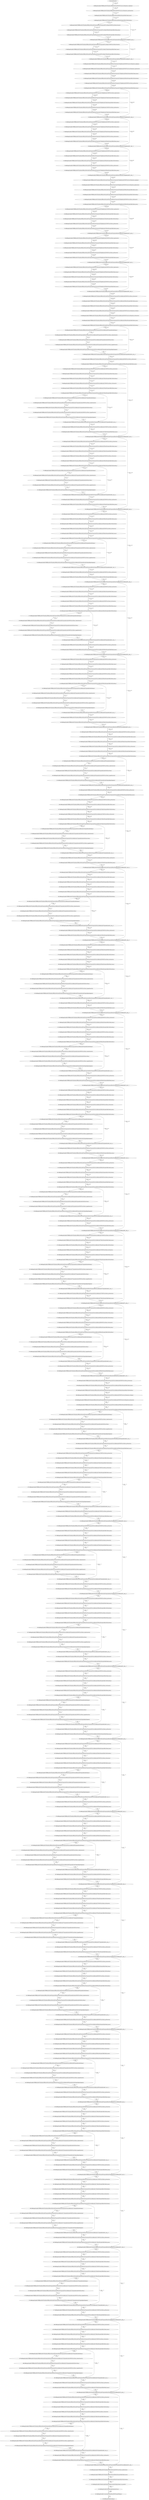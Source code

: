 strict digraph  {
"0 /nncf_model_input_0";
"1 SAMImageClassifier/OTXEfficientNetV2[backbone]/EfficientNet[model]/NNCFUserConv2dSame[conv_stem]/pad_0";
"2 SAMImageClassifier/OTXEfficientNetV2[backbone]/EfficientNet[model]/NNCFUserConv2dSame[conv_stem]/conv2d_0";
"3 SAMImageClassifier/OTXEfficientNetV2[backbone]/EfficientNet[model]/BatchNormAct2d[bn1]/batch_norm_0";
"4 SAMImageClassifier/OTXEfficientNetV2[backbone]/EfficientNet[model]/BatchNormAct2d[bn1]/SiLU[act]/silu_0";
"5 SAMImageClassifier/OTXEfficientNetV2[backbone]/EfficientNet[model]/Sequential[blocks]/Sequential[0]/ConvBnAct[0]/NNCFConv2d[conv]/conv2d_0";
"6 SAMImageClassifier/OTXEfficientNetV2[backbone]/EfficientNet[model]/Sequential[blocks]/Sequential[0]/ConvBnAct[0]/BatchNormAct2d[bn1]/batch_norm_0";
"7 SAMImageClassifier/OTXEfficientNetV2[backbone]/EfficientNet[model]/Sequential[blocks]/Sequential[0]/ConvBnAct[0]/BatchNormAct2d[bn1]/SiLU[act]/silu_0";
"8 SAMImageClassifier/OTXEfficientNetV2[backbone]/EfficientNet[model]/Sequential[blocks]/Sequential[0]/ConvBnAct[0]/__add___0";
"9 SAMImageClassifier/OTXEfficientNetV2[backbone]/EfficientNet[model]/Sequential[blocks]/Sequential[0]/ConvBnAct[1]/NNCFConv2d[conv]/conv2d_0";
"10 SAMImageClassifier/OTXEfficientNetV2[backbone]/EfficientNet[model]/Sequential[blocks]/Sequential[0]/ConvBnAct[1]/BatchNormAct2d[bn1]/batch_norm_0";
"11 SAMImageClassifier/OTXEfficientNetV2[backbone]/EfficientNet[model]/Sequential[blocks]/Sequential[0]/ConvBnAct[1]/BatchNormAct2d[bn1]/SiLU[act]/silu_0";
"12 SAMImageClassifier/OTXEfficientNetV2[backbone]/EfficientNet[model]/Sequential[blocks]/Sequential[0]/ConvBnAct[1]/__add___0";
"13 SAMImageClassifier/OTXEfficientNetV2[backbone]/EfficientNet[model]/Sequential[blocks]/Sequential[1]/EdgeResidual[0]/NNCFUserConv2dSame[conv_exp]/pad_0";
"14 SAMImageClassifier/OTXEfficientNetV2[backbone]/EfficientNet[model]/Sequential[blocks]/Sequential[1]/EdgeResidual[0]/NNCFUserConv2dSame[conv_exp]/conv2d_0";
"15 SAMImageClassifier/OTXEfficientNetV2[backbone]/EfficientNet[model]/Sequential[blocks]/Sequential[1]/EdgeResidual[0]/BatchNormAct2d[bn1]/batch_norm_0";
"16 SAMImageClassifier/OTXEfficientNetV2[backbone]/EfficientNet[model]/Sequential[blocks]/Sequential[1]/EdgeResidual[0]/BatchNormAct2d[bn1]/SiLU[act]/silu_0";
"17 SAMImageClassifier/OTXEfficientNetV2[backbone]/EfficientNet[model]/Sequential[blocks]/Sequential[1]/EdgeResidual[0]/NNCFConv2d[conv_pwl]/conv2d_0";
"18 SAMImageClassifier/OTXEfficientNetV2[backbone]/EfficientNet[model]/Sequential[blocks]/Sequential[1]/EdgeResidual[0]/BatchNormAct2d[bn2]/batch_norm_0";
"19 SAMImageClassifier/OTXEfficientNetV2[backbone]/EfficientNet[model]/Sequential[blocks]/Sequential[1]/EdgeResidual[1]/NNCFConv2d[conv_exp]/conv2d_0";
"20 SAMImageClassifier/OTXEfficientNetV2[backbone]/EfficientNet[model]/Sequential[blocks]/Sequential[1]/EdgeResidual[1]/BatchNormAct2d[bn1]/batch_norm_0";
"21 SAMImageClassifier/OTXEfficientNetV2[backbone]/EfficientNet[model]/Sequential[blocks]/Sequential[1]/EdgeResidual[1]/BatchNormAct2d[bn1]/SiLU[act]/silu_0";
"22 SAMImageClassifier/OTXEfficientNetV2[backbone]/EfficientNet[model]/Sequential[blocks]/Sequential[1]/EdgeResidual[1]/NNCFConv2d[conv_pwl]/conv2d_0";
"23 SAMImageClassifier/OTXEfficientNetV2[backbone]/EfficientNet[model]/Sequential[blocks]/Sequential[1]/EdgeResidual[1]/BatchNormAct2d[bn2]/batch_norm_0";
"24 SAMImageClassifier/OTXEfficientNetV2[backbone]/EfficientNet[model]/Sequential[blocks]/Sequential[1]/EdgeResidual[1]/__add___0";
"25 SAMImageClassifier/OTXEfficientNetV2[backbone]/EfficientNet[model]/Sequential[blocks]/Sequential[1]/EdgeResidual[2]/NNCFConv2d[conv_exp]/conv2d_0";
"26 SAMImageClassifier/OTXEfficientNetV2[backbone]/EfficientNet[model]/Sequential[blocks]/Sequential[1]/EdgeResidual[2]/BatchNormAct2d[bn1]/batch_norm_0";
"27 SAMImageClassifier/OTXEfficientNetV2[backbone]/EfficientNet[model]/Sequential[blocks]/Sequential[1]/EdgeResidual[2]/BatchNormAct2d[bn1]/SiLU[act]/silu_0";
"28 SAMImageClassifier/OTXEfficientNetV2[backbone]/EfficientNet[model]/Sequential[blocks]/Sequential[1]/EdgeResidual[2]/NNCFConv2d[conv_pwl]/conv2d_0";
"29 SAMImageClassifier/OTXEfficientNetV2[backbone]/EfficientNet[model]/Sequential[blocks]/Sequential[1]/EdgeResidual[2]/BatchNormAct2d[bn2]/batch_norm_0";
"30 SAMImageClassifier/OTXEfficientNetV2[backbone]/EfficientNet[model]/Sequential[blocks]/Sequential[1]/EdgeResidual[2]/__add___0";
"31 SAMImageClassifier/OTXEfficientNetV2[backbone]/EfficientNet[model]/Sequential[blocks]/Sequential[1]/EdgeResidual[3]/NNCFConv2d[conv_exp]/conv2d_0";
"32 SAMImageClassifier/OTXEfficientNetV2[backbone]/EfficientNet[model]/Sequential[blocks]/Sequential[1]/EdgeResidual[3]/BatchNormAct2d[bn1]/batch_norm_0";
"33 SAMImageClassifier/OTXEfficientNetV2[backbone]/EfficientNet[model]/Sequential[blocks]/Sequential[1]/EdgeResidual[3]/BatchNormAct2d[bn1]/SiLU[act]/silu_0";
"34 SAMImageClassifier/OTXEfficientNetV2[backbone]/EfficientNet[model]/Sequential[blocks]/Sequential[1]/EdgeResidual[3]/NNCFConv2d[conv_pwl]/conv2d_0";
"35 SAMImageClassifier/OTXEfficientNetV2[backbone]/EfficientNet[model]/Sequential[blocks]/Sequential[1]/EdgeResidual[3]/BatchNormAct2d[bn2]/batch_norm_0";
"36 SAMImageClassifier/OTXEfficientNetV2[backbone]/EfficientNet[model]/Sequential[blocks]/Sequential[1]/EdgeResidual[3]/__add___0";
"37 SAMImageClassifier/OTXEfficientNetV2[backbone]/EfficientNet[model]/Sequential[blocks]/Sequential[2]/EdgeResidual[0]/NNCFUserConv2dSame[conv_exp]/pad_0";
"38 SAMImageClassifier/OTXEfficientNetV2[backbone]/EfficientNet[model]/Sequential[blocks]/Sequential[2]/EdgeResidual[0]/NNCFUserConv2dSame[conv_exp]/conv2d_0";
"39 SAMImageClassifier/OTXEfficientNetV2[backbone]/EfficientNet[model]/Sequential[blocks]/Sequential[2]/EdgeResidual[0]/BatchNormAct2d[bn1]/batch_norm_0";
"40 SAMImageClassifier/OTXEfficientNetV2[backbone]/EfficientNet[model]/Sequential[blocks]/Sequential[2]/EdgeResidual[0]/BatchNormAct2d[bn1]/SiLU[act]/silu_0";
"41 SAMImageClassifier/OTXEfficientNetV2[backbone]/EfficientNet[model]/Sequential[blocks]/Sequential[2]/EdgeResidual[0]/NNCFConv2d[conv_pwl]/conv2d_0";
"42 SAMImageClassifier/OTXEfficientNetV2[backbone]/EfficientNet[model]/Sequential[blocks]/Sequential[2]/EdgeResidual[0]/BatchNormAct2d[bn2]/batch_norm_0";
"43 SAMImageClassifier/OTXEfficientNetV2[backbone]/EfficientNet[model]/Sequential[blocks]/Sequential[2]/EdgeResidual[1]/NNCFConv2d[conv_exp]/conv2d_0";
"44 SAMImageClassifier/OTXEfficientNetV2[backbone]/EfficientNet[model]/Sequential[blocks]/Sequential[2]/EdgeResidual[1]/BatchNormAct2d[bn1]/batch_norm_0";
"45 SAMImageClassifier/OTXEfficientNetV2[backbone]/EfficientNet[model]/Sequential[blocks]/Sequential[2]/EdgeResidual[1]/BatchNormAct2d[bn1]/SiLU[act]/silu_0";
"46 SAMImageClassifier/OTXEfficientNetV2[backbone]/EfficientNet[model]/Sequential[blocks]/Sequential[2]/EdgeResidual[1]/NNCFConv2d[conv_pwl]/conv2d_0";
"47 SAMImageClassifier/OTXEfficientNetV2[backbone]/EfficientNet[model]/Sequential[blocks]/Sequential[2]/EdgeResidual[1]/BatchNormAct2d[bn2]/batch_norm_0";
"48 SAMImageClassifier/OTXEfficientNetV2[backbone]/EfficientNet[model]/Sequential[blocks]/Sequential[2]/EdgeResidual[1]/__add___0";
"49 SAMImageClassifier/OTXEfficientNetV2[backbone]/EfficientNet[model]/Sequential[blocks]/Sequential[2]/EdgeResidual[2]/NNCFConv2d[conv_exp]/conv2d_0";
"50 SAMImageClassifier/OTXEfficientNetV2[backbone]/EfficientNet[model]/Sequential[blocks]/Sequential[2]/EdgeResidual[2]/BatchNormAct2d[bn1]/batch_norm_0";
"51 SAMImageClassifier/OTXEfficientNetV2[backbone]/EfficientNet[model]/Sequential[blocks]/Sequential[2]/EdgeResidual[2]/BatchNormAct2d[bn1]/SiLU[act]/silu_0";
"52 SAMImageClassifier/OTXEfficientNetV2[backbone]/EfficientNet[model]/Sequential[blocks]/Sequential[2]/EdgeResidual[2]/NNCFConv2d[conv_pwl]/conv2d_0";
"53 SAMImageClassifier/OTXEfficientNetV2[backbone]/EfficientNet[model]/Sequential[blocks]/Sequential[2]/EdgeResidual[2]/BatchNormAct2d[bn2]/batch_norm_0";
"54 SAMImageClassifier/OTXEfficientNetV2[backbone]/EfficientNet[model]/Sequential[blocks]/Sequential[2]/EdgeResidual[2]/__add___0";
"55 SAMImageClassifier/OTXEfficientNetV2[backbone]/EfficientNet[model]/Sequential[blocks]/Sequential[2]/EdgeResidual[3]/NNCFConv2d[conv_exp]/conv2d_0";
"56 SAMImageClassifier/OTXEfficientNetV2[backbone]/EfficientNet[model]/Sequential[blocks]/Sequential[2]/EdgeResidual[3]/BatchNormAct2d[bn1]/batch_norm_0";
"57 SAMImageClassifier/OTXEfficientNetV2[backbone]/EfficientNet[model]/Sequential[blocks]/Sequential[2]/EdgeResidual[3]/BatchNormAct2d[bn1]/SiLU[act]/silu_0";
"58 SAMImageClassifier/OTXEfficientNetV2[backbone]/EfficientNet[model]/Sequential[blocks]/Sequential[2]/EdgeResidual[3]/NNCFConv2d[conv_pwl]/conv2d_0";
"59 SAMImageClassifier/OTXEfficientNetV2[backbone]/EfficientNet[model]/Sequential[blocks]/Sequential[2]/EdgeResidual[3]/BatchNormAct2d[bn2]/batch_norm_0";
"60 SAMImageClassifier/OTXEfficientNetV2[backbone]/EfficientNet[model]/Sequential[blocks]/Sequential[2]/EdgeResidual[3]/__add___0";
"61 SAMImageClassifier/OTXEfficientNetV2[backbone]/EfficientNet[model]/Sequential[blocks]/Sequential[3]/InvertedResidual[0]/NNCFConv2d[conv_pw]/conv2d_0";
"62 SAMImageClassifier/OTXEfficientNetV2[backbone]/EfficientNet[model]/Sequential[blocks]/Sequential[3]/InvertedResidual[0]/BatchNormAct2d[bn1]/batch_norm_0";
"63 SAMImageClassifier/OTXEfficientNetV2[backbone]/EfficientNet[model]/Sequential[blocks]/Sequential[3]/InvertedResidual[0]/BatchNormAct2d[bn1]/SiLU[act]/silu_0";
"64 SAMImageClassifier/OTXEfficientNetV2[backbone]/EfficientNet[model]/Sequential[blocks]/Sequential[3]/InvertedResidual[0]/NNCFUserConv2dSame[conv_dw]/pad_0";
"65 SAMImageClassifier/OTXEfficientNetV2[backbone]/EfficientNet[model]/Sequential[blocks]/Sequential[3]/InvertedResidual[0]/NNCFUserConv2dSame[conv_dw]/conv2d_0";
"66 SAMImageClassifier/OTXEfficientNetV2[backbone]/EfficientNet[model]/Sequential[blocks]/Sequential[3]/InvertedResidual[0]/BatchNormAct2d[bn2]/batch_norm_0";
"67 SAMImageClassifier/OTXEfficientNetV2[backbone]/EfficientNet[model]/Sequential[blocks]/Sequential[3]/InvertedResidual[0]/BatchNormAct2d[bn2]/SiLU[act]/silu_0";
"68 SAMImageClassifier/OTXEfficientNetV2[backbone]/EfficientNet[model]/Sequential[blocks]/Sequential[3]/InvertedResidual[0]/SqueezeExcite[se]/mean_0";
"69 SAMImageClassifier/OTXEfficientNetV2[backbone]/EfficientNet[model]/Sequential[blocks]/Sequential[3]/InvertedResidual[0]/SqueezeExcite[se]/NNCFConv2d[conv_reduce]/conv2d_0";
"70 SAMImageClassifier/OTXEfficientNetV2[backbone]/EfficientNet[model]/Sequential[blocks]/Sequential[3]/InvertedResidual[0]/SqueezeExcite[se]/SiLU[act1]/silu_0";
"71 SAMImageClassifier/OTXEfficientNetV2[backbone]/EfficientNet[model]/Sequential[blocks]/Sequential[3]/InvertedResidual[0]/SqueezeExcite[se]/NNCFConv2d[conv_expand]/conv2d_0";
"72 SAMImageClassifier/OTXEfficientNetV2[backbone]/EfficientNet[model]/Sequential[blocks]/Sequential[3]/InvertedResidual[0]/SqueezeExcite[se]/Sigmoid[gate]/sigmoid_0";
"73 SAMImageClassifier/OTXEfficientNetV2[backbone]/EfficientNet[model]/Sequential[blocks]/Sequential[3]/InvertedResidual[0]/SqueezeExcite[se]/__mul___0";
"74 SAMImageClassifier/OTXEfficientNetV2[backbone]/EfficientNet[model]/Sequential[blocks]/Sequential[3]/InvertedResidual[0]/NNCFConv2d[conv_pwl]/conv2d_0";
"75 SAMImageClassifier/OTXEfficientNetV2[backbone]/EfficientNet[model]/Sequential[blocks]/Sequential[3]/InvertedResidual[0]/BatchNormAct2d[bn3]/batch_norm_0";
"76 SAMImageClassifier/OTXEfficientNetV2[backbone]/EfficientNet[model]/Sequential[blocks]/Sequential[3]/InvertedResidual[1]/NNCFConv2d[conv_pw]/conv2d_0";
"77 SAMImageClassifier/OTXEfficientNetV2[backbone]/EfficientNet[model]/Sequential[blocks]/Sequential[3]/InvertedResidual[1]/BatchNormAct2d[bn1]/batch_norm_0";
"78 SAMImageClassifier/OTXEfficientNetV2[backbone]/EfficientNet[model]/Sequential[blocks]/Sequential[3]/InvertedResidual[1]/BatchNormAct2d[bn1]/SiLU[act]/silu_0";
"79 SAMImageClassifier/OTXEfficientNetV2[backbone]/EfficientNet[model]/Sequential[blocks]/Sequential[3]/InvertedResidual[1]/NNCFConv2d[conv_dw]/conv2d_0";
"80 SAMImageClassifier/OTXEfficientNetV2[backbone]/EfficientNet[model]/Sequential[blocks]/Sequential[3]/InvertedResidual[1]/BatchNormAct2d[bn2]/batch_norm_0";
"81 SAMImageClassifier/OTXEfficientNetV2[backbone]/EfficientNet[model]/Sequential[blocks]/Sequential[3]/InvertedResidual[1]/BatchNormAct2d[bn2]/SiLU[act]/silu_0";
"82 SAMImageClassifier/OTXEfficientNetV2[backbone]/EfficientNet[model]/Sequential[blocks]/Sequential[3]/InvertedResidual[1]/SqueezeExcite[se]/mean_0";
"83 SAMImageClassifier/OTXEfficientNetV2[backbone]/EfficientNet[model]/Sequential[blocks]/Sequential[3]/InvertedResidual[1]/SqueezeExcite[se]/NNCFConv2d[conv_reduce]/conv2d_0";
"84 SAMImageClassifier/OTXEfficientNetV2[backbone]/EfficientNet[model]/Sequential[blocks]/Sequential[3]/InvertedResidual[1]/SqueezeExcite[se]/SiLU[act1]/silu_0";
"85 SAMImageClassifier/OTXEfficientNetV2[backbone]/EfficientNet[model]/Sequential[blocks]/Sequential[3]/InvertedResidual[1]/SqueezeExcite[se]/NNCFConv2d[conv_expand]/conv2d_0";
"86 SAMImageClassifier/OTXEfficientNetV2[backbone]/EfficientNet[model]/Sequential[blocks]/Sequential[3]/InvertedResidual[1]/SqueezeExcite[se]/Sigmoid[gate]/sigmoid_0";
"87 SAMImageClassifier/OTXEfficientNetV2[backbone]/EfficientNet[model]/Sequential[blocks]/Sequential[3]/InvertedResidual[1]/SqueezeExcite[se]/__mul___0";
"88 SAMImageClassifier/OTXEfficientNetV2[backbone]/EfficientNet[model]/Sequential[blocks]/Sequential[3]/InvertedResidual[1]/NNCFConv2d[conv_pwl]/conv2d_0";
"89 SAMImageClassifier/OTXEfficientNetV2[backbone]/EfficientNet[model]/Sequential[blocks]/Sequential[3]/InvertedResidual[1]/BatchNormAct2d[bn3]/batch_norm_0";
"90 SAMImageClassifier/OTXEfficientNetV2[backbone]/EfficientNet[model]/Sequential[blocks]/Sequential[3]/InvertedResidual[1]/__add___0";
"91 SAMImageClassifier/OTXEfficientNetV2[backbone]/EfficientNet[model]/Sequential[blocks]/Sequential[3]/InvertedResidual[2]/NNCFConv2d[conv_pw]/conv2d_0";
"92 SAMImageClassifier/OTXEfficientNetV2[backbone]/EfficientNet[model]/Sequential[blocks]/Sequential[3]/InvertedResidual[2]/BatchNormAct2d[bn1]/batch_norm_0";
"93 SAMImageClassifier/OTXEfficientNetV2[backbone]/EfficientNet[model]/Sequential[blocks]/Sequential[3]/InvertedResidual[2]/BatchNormAct2d[bn1]/SiLU[act]/silu_0";
"94 SAMImageClassifier/OTXEfficientNetV2[backbone]/EfficientNet[model]/Sequential[blocks]/Sequential[3]/InvertedResidual[2]/NNCFConv2d[conv_dw]/conv2d_0";
"95 SAMImageClassifier/OTXEfficientNetV2[backbone]/EfficientNet[model]/Sequential[blocks]/Sequential[3]/InvertedResidual[2]/BatchNormAct2d[bn2]/batch_norm_0";
"96 SAMImageClassifier/OTXEfficientNetV2[backbone]/EfficientNet[model]/Sequential[blocks]/Sequential[3]/InvertedResidual[2]/BatchNormAct2d[bn2]/SiLU[act]/silu_0";
"97 SAMImageClassifier/OTXEfficientNetV2[backbone]/EfficientNet[model]/Sequential[blocks]/Sequential[3]/InvertedResidual[2]/SqueezeExcite[se]/mean_0";
"98 SAMImageClassifier/OTXEfficientNetV2[backbone]/EfficientNet[model]/Sequential[blocks]/Sequential[3]/InvertedResidual[2]/SqueezeExcite[se]/NNCFConv2d[conv_reduce]/conv2d_0";
"99 SAMImageClassifier/OTXEfficientNetV2[backbone]/EfficientNet[model]/Sequential[blocks]/Sequential[3]/InvertedResidual[2]/SqueezeExcite[se]/SiLU[act1]/silu_0";
"100 SAMImageClassifier/OTXEfficientNetV2[backbone]/EfficientNet[model]/Sequential[blocks]/Sequential[3]/InvertedResidual[2]/SqueezeExcite[se]/NNCFConv2d[conv_expand]/conv2d_0";
"101 SAMImageClassifier/OTXEfficientNetV2[backbone]/EfficientNet[model]/Sequential[blocks]/Sequential[3]/InvertedResidual[2]/SqueezeExcite[se]/Sigmoid[gate]/sigmoid_0";
"102 SAMImageClassifier/OTXEfficientNetV2[backbone]/EfficientNet[model]/Sequential[blocks]/Sequential[3]/InvertedResidual[2]/SqueezeExcite[se]/__mul___0";
"103 SAMImageClassifier/OTXEfficientNetV2[backbone]/EfficientNet[model]/Sequential[blocks]/Sequential[3]/InvertedResidual[2]/NNCFConv2d[conv_pwl]/conv2d_0";
"104 SAMImageClassifier/OTXEfficientNetV2[backbone]/EfficientNet[model]/Sequential[blocks]/Sequential[3]/InvertedResidual[2]/BatchNormAct2d[bn3]/batch_norm_0";
"105 SAMImageClassifier/OTXEfficientNetV2[backbone]/EfficientNet[model]/Sequential[blocks]/Sequential[3]/InvertedResidual[2]/__add___0";
"106 SAMImageClassifier/OTXEfficientNetV2[backbone]/EfficientNet[model]/Sequential[blocks]/Sequential[3]/InvertedResidual[3]/NNCFConv2d[conv_pw]/conv2d_0";
"107 SAMImageClassifier/OTXEfficientNetV2[backbone]/EfficientNet[model]/Sequential[blocks]/Sequential[3]/InvertedResidual[3]/BatchNormAct2d[bn1]/batch_norm_0";
"108 SAMImageClassifier/OTXEfficientNetV2[backbone]/EfficientNet[model]/Sequential[blocks]/Sequential[3]/InvertedResidual[3]/BatchNormAct2d[bn1]/SiLU[act]/silu_0";
"109 SAMImageClassifier/OTXEfficientNetV2[backbone]/EfficientNet[model]/Sequential[blocks]/Sequential[3]/InvertedResidual[3]/NNCFConv2d[conv_dw]/conv2d_0";
"110 SAMImageClassifier/OTXEfficientNetV2[backbone]/EfficientNet[model]/Sequential[blocks]/Sequential[3]/InvertedResidual[3]/BatchNormAct2d[bn2]/batch_norm_0";
"111 SAMImageClassifier/OTXEfficientNetV2[backbone]/EfficientNet[model]/Sequential[blocks]/Sequential[3]/InvertedResidual[3]/BatchNormAct2d[bn2]/SiLU[act]/silu_0";
"112 SAMImageClassifier/OTXEfficientNetV2[backbone]/EfficientNet[model]/Sequential[blocks]/Sequential[3]/InvertedResidual[3]/SqueezeExcite[se]/mean_0";
"113 SAMImageClassifier/OTXEfficientNetV2[backbone]/EfficientNet[model]/Sequential[blocks]/Sequential[3]/InvertedResidual[3]/SqueezeExcite[se]/NNCFConv2d[conv_reduce]/conv2d_0";
"114 SAMImageClassifier/OTXEfficientNetV2[backbone]/EfficientNet[model]/Sequential[blocks]/Sequential[3]/InvertedResidual[3]/SqueezeExcite[se]/SiLU[act1]/silu_0";
"115 SAMImageClassifier/OTXEfficientNetV2[backbone]/EfficientNet[model]/Sequential[blocks]/Sequential[3]/InvertedResidual[3]/SqueezeExcite[se]/NNCFConv2d[conv_expand]/conv2d_0";
"116 SAMImageClassifier/OTXEfficientNetV2[backbone]/EfficientNet[model]/Sequential[blocks]/Sequential[3]/InvertedResidual[3]/SqueezeExcite[se]/Sigmoid[gate]/sigmoid_0";
"117 SAMImageClassifier/OTXEfficientNetV2[backbone]/EfficientNet[model]/Sequential[blocks]/Sequential[3]/InvertedResidual[3]/SqueezeExcite[se]/__mul___0";
"118 SAMImageClassifier/OTXEfficientNetV2[backbone]/EfficientNet[model]/Sequential[blocks]/Sequential[3]/InvertedResidual[3]/NNCFConv2d[conv_pwl]/conv2d_0";
"119 SAMImageClassifier/OTXEfficientNetV2[backbone]/EfficientNet[model]/Sequential[blocks]/Sequential[3]/InvertedResidual[3]/BatchNormAct2d[bn3]/batch_norm_0";
"120 SAMImageClassifier/OTXEfficientNetV2[backbone]/EfficientNet[model]/Sequential[blocks]/Sequential[3]/InvertedResidual[3]/__add___0";
"121 SAMImageClassifier/OTXEfficientNetV2[backbone]/EfficientNet[model]/Sequential[blocks]/Sequential[3]/InvertedResidual[4]/NNCFConv2d[conv_pw]/conv2d_0";
"122 SAMImageClassifier/OTXEfficientNetV2[backbone]/EfficientNet[model]/Sequential[blocks]/Sequential[3]/InvertedResidual[4]/BatchNormAct2d[bn1]/batch_norm_0";
"123 SAMImageClassifier/OTXEfficientNetV2[backbone]/EfficientNet[model]/Sequential[blocks]/Sequential[3]/InvertedResidual[4]/BatchNormAct2d[bn1]/SiLU[act]/silu_0";
"124 SAMImageClassifier/OTXEfficientNetV2[backbone]/EfficientNet[model]/Sequential[blocks]/Sequential[3]/InvertedResidual[4]/NNCFConv2d[conv_dw]/conv2d_0";
"125 SAMImageClassifier/OTXEfficientNetV2[backbone]/EfficientNet[model]/Sequential[blocks]/Sequential[3]/InvertedResidual[4]/BatchNormAct2d[bn2]/batch_norm_0";
"126 SAMImageClassifier/OTXEfficientNetV2[backbone]/EfficientNet[model]/Sequential[blocks]/Sequential[3]/InvertedResidual[4]/BatchNormAct2d[bn2]/SiLU[act]/silu_0";
"127 SAMImageClassifier/OTXEfficientNetV2[backbone]/EfficientNet[model]/Sequential[blocks]/Sequential[3]/InvertedResidual[4]/SqueezeExcite[se]/mean_0";
"128 SAMImageClassifier/OTXEfficientNetV2[backbone]/EfficientNet[model]/Sequential[blocks]/Sequential[3]/InvertedResidual[4]/SqueezeExcite[se]/NNCFConv2d[conv_reduce]/conv2d_0";
"129 SAMImageClassifier/OTXEfficientNetV2[backbone]/EfficientNet[model]/Sequential[blocks]/Sequential[3]/InvertedResidual[4]/SqueezeExcite[se]/SiLU[act1]/silu_0";
"130 SAMImageClassifier/OTXEfficientNetV2[backbone]/EfficientNet[model]/Sequential[blocks]/Sequential[3]/InvertedResidual[4]/SqueezeExcite[se]/NNCFConv2d[conv_expand]/conv2d_0";
"131 SAMImageClassifier/OTXEfficientNetV2[backbone]/EfficientNet[model]/Sequential[blocks]/Sequential[3]/InvertedResidual[4]/SqueezeExcite[se]/Sigmoid[gate]/sigmoid_0";
"132 SAMImageClassifier/OTXEfficientNetV2[backbone]/EfficientNet[model]/Sequential[blocks]/Sequential[3]/InvertedResidual[4]/SqueezeExcite[se]/__mul___0";
"133 SAMImageClassifier/OTXEfficientNetV2[backbone]/EfficientNet[model]/Sequential[blocks]/Sequential[3]/InvertedResidual[4]/NNCFConv2d[conv_pwl]/conv2d_0";
"134 SAMImageClassifier/OTXEfficientNetV2[backbone]/EfficientNet[model]/Sequential[blocks]/Sequential[3]/InvertedResidual[4]/BatchNormAct2d[bn3]/batch_norm_0";
"135 SAMImageClassifier/OTXEfficientNetV2[backbone]/EfficientNet[model]/Sequential[blocks]/Sequential[3]/InvertedResidual[4]/__add___0";
"136 SAMImageClassifier/OTXEfficientNetV2[backbone]/EfficientNet[model]/Sequential[blocks]/Sequential[3]/InvertedResidual[5]/NNCFConv2d[conv_pw]/conv2d_0";
"137 SAMImageClassifier/OTXEfficientNetV2[backbone]/EfficientNet[model]/Sequential[blocks]/Sequential[3]/InvertedResidual[5]/BatchNormAct2d[bn1]/batch_norm_0";
"138 SAMImageClassifier/OTXEfficientNetV2[backbone]/EfficientNet[model]/Sequential[blocks]/Sequential[3]/InvertedResidual[5]/BatchNormAct2d[bn1]/SiLU[act]/silu_0";
"139 SAMImageClassifier/OTXEfficientNetV2[backbone]/EfficientNet[model]/Sequential[blocks]/Sequential[3]/InvertedResidual[5]/NNCFConv2d[conv_dw]/conv2d_0";
"140 SAMImageClassifier/OTXEfficientNetV2[backbone]/EfficientNet[model]/Sequential[blocks]/Sequential[3]/InvertedResidual[5]/BatchNormAct2d[bn2]/batch_norm_0";
"141 SAMImageClassifier/OTXEfficientNetV2[backbone]/EfficientNet[model]/Sequential[blocks]/Sequential[3]/InvertedResidual[5]/BatchNormAct2d[bn2]/SiLU[act]/silu_0";
"142 SAMImageClassifier/OTXEfficientNetV2[backbone]/EfficientNet[model]/Sequential[blocks]/Sequential[3]/InvertedResidual[5]/SqueezeExcite[se]/mean_0";
"143 SAMImageClassifier/OTXEfficientNetV2[backbone]/EfficientNet[model]/Sequential[blocks]/Sequential[3]/InvertedResidual[5]/SqueezeExcite[se]/NNCFConv2d[conv_reduce]/conv2d_0";
"144 SAMImageClassifier/OTXEfficientNetV2[backbone]/EfficientNet[model]/Sequential[blocks]/Sequential[3]/InvertedResidual[5]/SqueezeExcite[se]/SiLU[act1]/silu_0";
"145 SAMImageClassifier/OTXEfficientNetV2[backbone]/EfficientNet[model]/Sequential[blocks]/Sequential[3]/InvertedResidual[5]/SqueezeExcite[se]/NNCFConv2d[conv_expand]/conv2d_0";
"146 SAMImageClassifier/OTXEfficientNetV2[backbone]/EfficientNet[model]/Sequential[blocks]/Sequential[3]/InvertedResidual[5]/SqueezeExcite[se]/Sigmoid[gate]/sigmoid_0";
"147 SAMImageClassifier/OTXEfficientNetV2[backbone]/EfficientNet[model]/Sequential[blocks]/Sequential[3]/InvertedResidual[5]/SqueezeExcite[se]/__mul___0";
"148 SAMImageClassifier/OTXEfficientNetV2[backbone]/EfficientNet[model]/Sequential[blocks]/Sequential[3]/InvertedResidual[5]/NNCFConv2d[conv_pwl]/conv2d_0";
"149 SAMImageClassifier/OTXEfficientNetV2[backbone]/EfficientNet[model]/Sequential[blocks]/Sequential[3]/InvertedResidual[5]/BatchNormAct2d[bn3]/batch_norm_0";
"150 SAMImageClassifier/OTXEfficientNetV2[backbone]/EfficientNet[model]/Sequential[blocks]/Sequential[3]/InvertedResidual[5]/__add___0";
"151 SAMImageClassifier/OTXEfficientNetV2[backbone]/EfficientNet[model]/Sequential[blocks]/Sequential[4]/InvertedResidual[0]/NNCFConv2d[conv_pw]/conv2d_0";
"152 SAMImageClassifier/OTXEfficientNetV2[backbone]/EfficientNet[model]/Sequential[blocks]/Sequential[4]/InvertedResidual[0]/BatchNormAct2d[bn1]/batch_norm_0";
"153 SAMImageClassifier/OTXEfficientNetV2[backbone]/EfficientNet[model]/Sequential[blocks]/Sequential[4]/InvertedResidual[0]/BatchNormAct2d[bn1]/SiLU[act]/silu_0";
"154 SAMImageClassifier/OTXEfficientNetV2[backbone]/EfficientNet[model]/Sequential[blocks]/Sequential[4]/InvertedResidual[0]/NNCFConv2d[conv_dw]/conv2d_0";
"155 SAMImageClassifier/OTXEfficientNetV2[backbone]/EfficientNet[model]/Sequential[blocks]/Sequential[4]/InvertedResidual[0]/BatchNormAct2d[bn2]/batch_norm_0";
"156 SAMImageClassifier/OTXEfficientNetV2[backbone]/EfficientNet[model]/Sequential[blocks]/Sequential[4]/InvertedResidual[0]/BatchNormAct2d[bn2]/SiLU[act]/silu_0";
"157 SAMImageClassifier/OTXEfficientNetV2[backbone]/EfficientNet[model]/Sequential[blocks]/Sequential[4]/InvertedResidual[0]/SqueezeExcite[se]/mean_0";
"158 SAMImageClassifier/OTXEfficientNetV2[backbone]/EfficientNet[model]/Sequential[blocks]/Sequential[4]/InvertedResidual[0]/SqueezeExcite[se]/NNCFConv2d[conv_reduce]/conv2d_0";
"159 SAMImageClassifier/OTXEfficientNetV2[backbone]/EfficientNet[model]/Sequential[blocks]/Sequential[4]/InvertedResidual[0]/SqueezeExcite[se]/SiLU[act1]/silu_0";
"160 SAMImageClassifier/OTXEfficientNetV2[backbone]/EfficientNet[model]/Sequential[blocks]/Sequential[4]/InvertedResidual[0]/SqueezeExcite[se]/NNCFConv2d[conv_expand]/conv2d_0";
"161 SAMImageClassifier/OTXEfficientNetV2[backbone]/EfficientNet[model]/Sequential[blocks]/Sequential[4]/InvertedResidual[0]/SqueezeExcite[se]/Sigmoid[gate]/sigmoid_0";
"162 SAMImageClassifier/OTXEfficientNetV2[backbone]/EfficientNet[model]/Sequential[blocks]/Sequential[4]/InvertedResidual[0]/SqueezeExcite[se]/__mul___0";
"163 SAMImageClassifier/OTXEfficientNetV2[backbone]/EfficientNet[model]/Sequential[blocks]/Sequential[4]/InvertedResidual[0]/NNCFConv2d[conv_pwl]/conv2d_0";
"164 SAMImageClassifier/OTXEfficientNetV2[backbone]/EfficientNet[model]/Sequential[blocks]/Sequential[4]/InvertedResidual[0]/BatchNormAct2d[bn3]/batch_norm_0";
"165 SAMImageClassifier/OTXEfficientNetV2[backbone]/EfficientNet[model]/Sequential[blocks]/Sequential[4]/InvertedResidual[1]/NNCFConv2d[conv_pw]/conv2d_0";
"166 SAMImageClassifier/OTXEfficientNetV2[backbone]/EfficientNet[model]/Sequential[blocks]/Sequential[4]/InvertedResidual[1]/BatchNormAct2d[bn1]/batch_norm_0";
"167 SAMImageClassifier/OTXEfficientNetV2[backbone]/EfficientNet[model]/Sequential[blocks]/Sequential[4]/InvertedResidual[1]/BatchNormAct2d[bn1]/SiLU[act]/silu_0";
"168 SAMImageClassifier/OTXEfficientNetV2[backbone]/EfficientNet[model]/Sequential[blocks]/Sequential[4]/InvertedResidual[1]/NNCFConv2d[conv_dw]/conv2d_0";
"169 SAMImageClassifier/OTXEfficientNetV2[backbone]/EfficientNet[model]/Sequential[blocks]/Sequential[4]/InvertedResidual[1]/BatchNormAct2d[bn2]/batch_norm_0";
"170 SAMImageClassifier/OTXEfficientNetV2[backbone]/EfficientNet[model]/Sequential[blocks]/Sequential[4]/InvertedResidual[1]/BatchNormAct2d[bn2]/SiLU[act]/silu_0";
"171 SAMImageClassifier/OTXEfficientNetV2[backbone]/EfficientNet[model]/Sequential[blocks]/Sequential[4]/InvertedResidual[1]/SqueezeExcite[se]/mean_0";
"172 SAMImageClassifier/OTXEfficientNetV2[backbone]/EfficientNet[model]/Sequential[blocks]/Sequential[4]/InvertedResidual[1]/SqueezeExcite[se]/NNCFConv2d[conv_reduce]/conv2d_0";
"173 SAMImageClassifier/OTXEfficientNetV2[backbone]/EfficientNet[model]/Sequential[blocks]/Sequential[4]/InvertedResidual[1]/SqueezeExcite[se]/SiLU[act1]/silu_0";
"174 SAMImageClassifier/OTXEfficientNetV2[backbone]/EfficientNet[model]/Sequential[blocks]/Sequential[4]/InvertedResidual[1]/SqueezeExcite[se]/NNCFConv2d[conv_expand]/conv2d_0";
"175 SAMImageClassifier/OTXEfficientNetV2[backbone]/EfficientNet[model]/Sequential[blocks]/Sequential[4]/InvertedResidual[1]/SqueezeExcite[se]/Sigmoid[gate]/sigmoid_0";
"176 SAMImageClassifier/OTXEfficientNetV2[backbone]/EfficientNet[model]/Sequential[blocks]/Sequential[4]/InvertedResidual[1]/SqueezeExcite[se]/__mul___0";
"177 SAMImageClassifier/OTXEfficientNetV2[backbone]/EfficientNet[model]/Sequential[blocks]/Sequential[4]/InvertedResidual[1]/NNCFConv2d[conv_pwl]/conv2d_0";
"178 SAMImageClassifier/OTXEfficientNetV2[backbone]/EfficientNet[model]/Sequential[blocks]/Sequential[4]/InvertedResidual[1]/BatchNormAct2d[bn3]/batch_norm_0";
"179 SAMImageClassifier/OTXEfficientNetV2[backbone]/EfficientNet[model]/Sequential[blocks]/Sequential[4]/InvertedResidual[1]/__add___0";
"180 SAMImageClassifier/OTXEfficientNetV2[backbone]/EfficientNet[model]/Sequential[blocks]/Sequential[4]/InvertedResidual[2]/NNCFConv2d[conv_pw]/conv2d_0";
"181 SAMImageClassifier/OTXEfficientNetV2[backbone]/EfficientNet[model]/Sequential[blocks]/Sequential[4]/InvertedResidual[2]/BatchNormAct2d[bn1]/batch_norm_0";
"182 SAMImageClassifier/OTXEfficientNetV2[backbone]/EfficientNet[model]/Sequential[blocks]/Sequential[4]/InvertedResidual[2]/BatchNormAct2d[bn1]/SiLU[act]/silu_0";
"183 SAMImageClassifier/OTXEfficientNetV2[backbone]/EfficientNet[model]/Sequential[blocks]/Sequential[4]/InvertedResidual[2]/NNCFConv2d[conv_dw]/conv2d_0";
"184 SAMImageClassifier/OTXEfficientNetV2[backbone]/EfficientNet[model]/Sequential[blocks]/Sequential[4]/InvertedResidual[2]/BatchNormAct2d[bn2]/batch_norm_0";
"185 SAMImageClassifier/OTXEfficientNetV2[backbone]/EfficientNet[model]/Sequential[blocks]/Sequential[4]/InvertedResidual[2]/BatchNormAct2d[bn2]/SiLU[act]/silu_0";
"186 SAMImageClassifier/OTXEfficientNetV2[backbone]/EfficientNet[model]/Sequential[blocks]/Sequential[4]/InvertedResidual[2]/SqueezeExcite[se]/mean_0";
"187 SAMImageClassifier/OTXEfficientNetV2[backbone]/EfficientNet[model]/Sequential[blocks]/Sequential[4]/InvertedResidual[2]/SqueezeExcite[se]/NNCFConv2d[conv_reduce]/conv2d_0";
"188 SAMImageClassifier/OTXEfficientNetV2[backbone]/EfficientNet[model]/Sequential[blocks]/Sequential[4]/InvertedResidual[2]/SqueezeExcite[se]/SiLU[act1]/silu_0";
"189 SAMImageClassifier/OTXEfficientNetV2[backbone]/EfficientNet[model]/Sequential[blocks]/Sequential[4]/InvertedResidual[2]/SqueezeExcite[se]/NNCFConv2d[conv_expand]/conv2d_0";
"190 SAMImageClassifier/OTXEfficientNetV2[backbone]/EfficientNet[model]/Sequential[blocks]/Sequential[4]/InvertedResidual[2]/SqueezeExcite[se]/Sigmoid[gate]/sigmoid_0";
"191 SAMImageClassifier/OTXEfficientNetV2[backbone]/EfficientNet[model]/Sequential[blocks]/Sequential[4]/InvertedResidual[2]/SqueezeExcite[se]/__mul___0";
"192 SAMImageClassifier/OTXEfficientNetV2[backbone]/EfficientNet[model]/Sequential[blocks]/Sequential[4]/InvertedResidual[2]/NNCFConv2d[conv_pwl]/conv2d_0";
"193 SAMImageClassifier/OTXEfficientNetV2[backbone]/EfficientNet[model]/Sequential[blocks]/Sequential[4]/InvertedResidual[2]/BatchNormAct2d[bn3]/batch_norm_0";
"194 SAMImageClassifier/OTXEfficientNetV2[backbone]/EfficientNet[model]/Sequential[blocks]/Sequential[4]/InvertedResidual[2]/__add___0";
"195 SAMImageClassifier/OTXEfficientNetV2[backbone]/EfficientNet[model]/Sequential[blocks]/Sequential[4]/InvertedResidual[3]/NNCFConv2d[conv_pw]/conv2d_0";
"196 SAMImageClassifier/OTXEfficientNetV2[backbone]/EfficientNet[model]/Sequential[blocks]/Sequential[4]/InvertedResidual[3]/BatchNormAct2d[bn1]/batch_norm_0";
"197 SAMImageClassifier/OTXEfficientNetV2[backbone]/EfficientNet[model]/Sequential[blocks]/Sequential[4]/InvertedResidual[3]/BatchNormAct2d[bn1]/SiLU[act]/silu_0";
"198 SAMImageClassifier/OTXEfficientNetV2[backbone]/EfficientNet[model]/Sequential[blocks]/Sequential[4]/InvertedResidual[3]/NNCFConv2d[conv_dw]/conv2d_0";
"199 SAMImageClassifier/OTXEfficientNetV2[backbone]/EfficientNet[model]/Sequential[blocks]/Sequential[4]/InvertedResidual[3]/BatchNormAct2d[bn2]/batch_norm_0";
"200 SAMImageClassifier/OTXEfficientNetV2[backbone]/EfficientNet[model]/Sequential[blocks]/Sequential[4]/InvertedResidual[3]/BatchNormAct2d[bn2]/SiLU[act]/silu_0";
"201 SAMImageClassifier/OTXEfficientNetV2[backbone]/EfficientNet[model]/Sequential[blocks]/Sequential[4]/InvertedResidual[3]/SqueezeExcite[se]/mean_0";
"202 SAMImageClassifier/OTXEfficientNetV2[backbone]/EfficientNet[model]/Sequential[blocks]/Sequential[4]/InvertedResidual[3]/SqueezeExcite[se]/NNCFConv2d[conv_reduce]/conv2d_0";
"203 SAMImageClassifier/OTXEfficientNetV2[backbone]/EfficientNet[model]/Sequential[blocks]/Sequential[4]/InvertedResidual[3]/SqueezeExcite[se]/SiLU[act1]/silu_0";
"204 SAMImageClassifier/OTXEfficientNetV2[backbone]/EfficientNet[model]/Sequential[blocks]/Sequential[4]/InvertedResidual[3]/SqueezeExcite[se]/NNCFConv2d[conv_expand]/conv2d_0";
"205 SAMImageClassifier/OTXEfficientNetV2[backbone]/EfficientNet[model]/Sequential[blocks]/Sequential[4]/InvertedResidual[3]/SqueezeExcite[se]/Sigmoid[gate]/sigmoid_0";
"206 SAMImageClassifier/OTXEfficientNetV2[backbone]/EfficientNet[model]/Sequential[blocks]/Sequential[4]/InvertedResidual[3]/SqueezeExcite[se]/__mul___0";
"207 SAMImageClassifier/OTXEfficientNetV2[backbone]/EfficientNet[model]/Sequential[blocks]/Sequential[4]/InvertedResidual[3]/NNCFConv2d[conv_pwl]/conv2d_0";
"208 SAMImageClassifier/OTXEfficientNetV2[backbone]/EfficientNet[model]/Sequential[blocks]/Sequential[4]/InvertedResidual[3]/BatchNormAct2d[bn3]/batch_norm_0";
"209 SAMImageClassifier/OTXEfficientNetV2[backbone]/EfficientNet[model]/Sequential[blocks]/Sequential[4]/InvertedResidual[3]/__add___0";
"210 SAMImageClassifier/OTXEfficientNetV2[backbone]/EfficientNet[model]/Sequential[blocks]/Sequential[4]/InvertedResidual[4]/NNCFConv2d[conv_pw]/conv2d_0";
"211 SAMImageClassifier/OTXEfficientNetV2[backbone]/EfficientNet[model]/Sequential[blocks]/Sequential[4]/InvertedResidual[4]/BatchNormAct2d[bn1]/batch_norm_0";
"212 SAMImageClassifier/OTXEfficientNetV2[backbone]/EfficientNet[model]/Sequential[blocks]/Sequential[4]/InvertedResidual[4]/BatchNormAct2d[bn1]/SiLU[act]/silu_0";
"213 SAMImageClassifier/OTXEfficientNetV2[backbone]/EfficientNet[model]/Sequential[blocks]/Sequential[4]/InvertedResidual[4]/NNCFConv2d[conv_dw]/conv2d_0";
"214 SAMImageClassifier/OTXEfficientNetV2[backbone]/EfficientNet[model]/Sequential[blocks]/Sequential[4]/InvertedResidual[4]/BatchNormAct2d[bn2]/batch_norm_0";
"215 SAMImageClassifier/OTXEfficientNetV2[backbone]/EfficientNet[model]/Sequential[blocks]/Sequential[4]/InvertedResidual[4]/BatchNormAct2d[bn2]/SiLU[act]/silu_0";
"216 SAMImageClassifier/OTXEfficientNetV2[backbone]/EfficientNet[model]/Sequential[blocks]/Sequential[4]/InvertedResidual[4]/SqueezeExcite[se]/mean_0";
"217 SAMImageClassifier/OTXEfficientNetV2[backbone]/EfficientNet[model]/Sequential[blocks]/Sequential[4]/InvertedResidual[4]/SqueezeExcite[se]/NNCFConv2d[conv_reduce]/conv2d_0";
"218 SAMImageClassifier/OTXEfficientNetV2[backbone]/EfficientNet[model]/Sequential[blocks]/Sequential[4]/InvertedResidual[4]/SqueezeExcite[se]/SiLU[act1]/silu_0";
"219 SAMImageClassifier/OTXEfficientNetV2[backbone]/EfficientNet[model]/Sequential[blocks]/Sequential[4]/InvertedResidual[4]/SqueezeExcite[se]/NNCFConv2d[conv_expand]/conv2d_0";
"220 SAMImageClassifier/OTXEfficientNetV2[backbone]/EfficientNet[model]/Sequential[blocks]/Sequential[4]/InvertedResidual[4]/SqueezeExcite[se]/Sigmoid[gate]/sigmoid_0";
"221 SAMImageClassifier/OTXEfficientNetV2[backbone]/EfficientNet[model]/Sequential[blocks]/Sequential[4]/InvertedResidual[4]/SqueezeExcite[se]/__mul___0";
"222 SAMImageClassifier/OTXEfficientNetV2[backbone]/EfficientNet[model]/Sequential[blocks]/Sequential[4]/InvertedResidual[4]/NNCFConv2d[conv_pwl]/conv2d_0";
"223 SAMImageClassifier/OTXEfficientNetV2[backbone]/EfficientNet[model]/Sequential[blocks]/Sequential[4]/InvertedResidual[4]/BatchNormAct2d[bn3]/batch_norm_0";
"224 SAMImageClassifier/OTXEfficientNetV2[backbone]/EfficientNet[model]/Sequential[blocks]/Sequential[4]/InvertedResidual[4]/__add___0";
"225 SAMImageClassifier/OTXEfficientNetV2[backbone]/EfficientNet[model]/Sequential[blocks]/Sequential[4]/InvertedResidual[5]/NNCFConv2d[conv_pw]/conv2d_0";
"226 SAMImageClassifier/OTXEfficientNetV2[backbone]/EfficientNet[model]/Sequential[blocks]/Sequential[4]/InvertedResidual[5]/BatchNormAct2d[bn1]/batch_norm_0";
"227 SAMImageClassifier/OTXEfficientNetV2[backbone]/EfficientNet[model]/Sequential[blocks]/Sequential[4]/InvertedResidual[5]/BatchNormAct2d[bn1]/SiLU[act]/silu_0";
"228 SAMImageClassifier/OTXEfficientNetV2[backbone]/EfficientNet[model]/Sequential[blocks]/Sequential[4]/InvertedResidual[5]/NNCFConv2d[conv_dw]/conv2d_0";
"229 SAMImageClassifier/OTXEfficientNetV2[backbone]/EfficientNet[model]/Sequential[blocks]/Sequential[4]/InvertedResidual[5]/BatchNormAct2d[bn2]/batch_norm_0";
"230 SAMImageClassifier/OTXEfficientNetV2[backbone]/EfficientNet[model]/Sequential[blocks]/Sequential[4]/InvertedResidual[5]/BatchNormAct2d[bn2]/SiLU[act]/silu_0";
"231 SAMImageClassifier/OTXEfficientNetV2[backbone]/EfficientNet[model]/Sequential[blocks]/Sequential[4]/InvertedResidual[5]/SqueezeExcite[se]/mean_0";
"232 SAMImageClassifier/OTXEfficientNetV2[backbone]/EfficientNet[model]/Sequential[blocks]/Sequential[4]/InvertedResidual[5]/SqueezeExcite[se]/NNCFConv2d[conv_reduce]/conv2d_0";
"233 SAMImageClassifier/OTXEfficientNetV2[backbone]/EfficientNet[model]/Sequential[blocks]/Sequential[4]/InvertedResidual[5]/SqueezeExcite[se]/SiLU[act1]/silu_0";
"234 SAMImageClassifier/OTXEfficientNetV2[backbone]/EfficientNet[model]/Sequential[blocks]/Sequential[4]/InvertedResidual[5]/SqueezeExcite[se]/NNCFConv2d[conv_expand]/conv2d_0";
"235 SAMImageClassifier/OTXEfficientNetV2[backbone]/EfficientNet[model]/Sequential[blocks]/Sequential[4]/InvertedResidual[5]/SqueezeExcite[se]/Sigmoid[gate]/sigmoid_0";
"236 SAMImageClassifier/OTXEfficientNetV2[backbone]/EfficientNet[model]/Sequential[blocks]/Sequential[4]/InvertedResidual[5]/SqueezeExcite[se]/__mul___0";
"237 SAMImageClassifier/OTXEfficientNetV2[backbone]/EfficientNet[model]/Sequential[blocks]/Sequential[4]/InvertedResidual[5]/NNCFConv2d[conv_pwl]/conv2d_0";
"238 SAMImageClassifier/OTXEfficientNetV2[backbone]/EfficientNet[model]/Sequential[blocks]/Sequential[4]/InvertedResidual[5]/BatchNormAct2d[bn3]/batch_norm_0";
"239 SAMImageClassifier/OTXEfficientNetV2[backbone]/EfficientNet[model]/Sequential[blocks]/Sequential[4]/InvertedResidual[5]/__add___0";
"240 SAMImageClassifier/OTXEfficientNetV2[backbone]/EfficientNet[model]/Sequential[blocks]/Sequential[4]/InvertedResidual[6]/NNCFConv2d[conv_pw]/conv2d_0";
"241 SAMImageClassifier/OTXEfficientNetV2[backbone]/EfficientNet[model]/Sequential[blocks]/Sequential[4]/InvertedResidual[6]/BatchNormAct2d[bn1]/batch_norm_0";
"242 SAMImageClassifier/OTXEfficientNetV2[backbone]/EfficientNet[model]/Sequential[blocks]/Sequential[4]/InvertedResidual[6]/BatchNormAct2d[bn1]/SiLU[act]/silu_0";
"243 SAMImageClassifier/OTXEfficientNetV2[backbone]/EfficientNet[model]/Sequential[blocks]/Sequential[4]/InvertedResidual[6]/NNCFConv2d[conv_dw]/conv2d_0";
"244 SAMImageClassifier/OTXEfficientNetV2[backbone]/EfficientNet[model]/Sequential[blocks]/Sequential[4]/InvertedResidual[6]/BatchNormAct2d[bn2]/batch_norm_0";
"245 SAMImageClassifier/OTXEfficientNetV2[backbone]/EfficientNet[model]/Sequential[blocks]/Sequential[4]/InvertedResidual[6]/BatchNormAct2d[bn2]/SiLU[act]/silu_0";
"246 SAMImageClassifier/OTXEfficientNetV2[backbone]/EfficientNet[model]/Sequential[blocks]/Sequential[4]/InvertedResidual[6]/SqueezeExcite[se]/mean_0";
"247 SAMImageClassifier/OTXEfficientNetV2[backbone]/EfficientNet[model]/Sequential[blocks]/Sequential[4]/InvertedResidual[6]/SqueezeExcite[se]/NNCFConv2d[conv_reduce]/conv2d_0";
"248 SAMImageClassifier/OTXEfficientNetV2[backbone]/EfficientNet[model]/Sequential[blocks]/Sequential[4]/InvertedResidual[6]/SqueezeExcite[se]/SiLU[act1]/silu_0";
"249 SAMImageClassifier/OTXEfficientNetV2[backbone]/EfficientNet[model]/Sequential[blocks]/Sequential[4]/InvertedResidual[6]/SqueezeExcite[se]/NNCFConv2d[conv_expand]/conv2d_0";
"250 SAMImageClassifier/OTXEfficientNetV2[backbone]/EfficientNet[model]/Sequential[blocks]/Sequential[4]/InvertedResidual[6]/SqueezeExcite[se]/Sigmoid[gate]/sigmoid_0";
"251 SAMImageClassifier/OTXEfficientNetV2[backbone]/EfficientNet[model]/Sequential[blocks]/Sequential[4]/InvertedResidual[6]/SqueezeExcite[se]/__mul___0";
"252 SAMImageClassifier/OTXEfficientNetV2[backbone]/EfficientNet[model]/Sequential[blocks]/Sequential[4]/InvertedResidual[6]/NNCFConv2d[conv_pwl]/conv2d_0";
"253 SAMImageClassifier/OTXEfficientNetV2[backbone]/EfficientNet[model]/Sequential[blocks]/Sequential[4]/InvertedResidual[6]/BatchNormAct2d[bn3]/batch_norm_0";
"254 SAMImageClassifier/OTXEfficientNetV2[backbone]/EfficientNet[model]/Sequential[blocks]/Sequential[4]/InvertedResidual[6]/__add___0";
"255 SAMImageClassifier/OTXEfficientNetV2[backbone]/EfficientNet[model]/Sequential[blocks]/Sequential[4]/InvertedResidual[7]/NNCFConv2d[conv_pw]/conv2d_0";
"256 SAMImageClassifier/OTXEfficientNetV2[backbone]/EfficientNet[model]/Sequential[blocks]/Sequential[4]/InvertedResidual[7]/BatchNormAct2d[bn1]/batch_norm_0";
"257 SAMImageClassifier/OTXEfficientNetV2[backbone]/EfficientNet[model]/Sequential[blocks]/Sequential[4]/InvertedResidual[7]/BatchNormAct2d[bn1]/SiLU[act]/silu_0";
"258 SAMImageClassifier/OTXEfficientNetV2[backbone]/EfficientNet[model]/Sequential[blocks]/Sequential[4]/InvertedResidual[7]/NNCFConv2d[conv_dw]/conv2d_0";
"259 SAMImageClassifier/OTXEfficientNetV2[backbone]/EfficientNet[model]/Sequential[blocks]/Sequential[4]/InvertedResidual[7]/BatchNormAct2d[bn2]/batch_norm_0";
"260 SAMImageClassifier/OTXEfficientNetV2[backbone]/EfficientNet[model]/Sequential[blocks]/Sequential[4]/InvertedResidual[7]/BatchNormAct2d[bn2]/SiLU[act]/silu_0";
"261 SAMImageClassifier/OTXEfficientNetV2[backbone]/EfficientNet[model]/Sequential[blocks]/Sequential[4]/InvertedResidual[7]/SqueezeExcite[se]/mean_0";
"262 SAMImageClassifier/OTXEfficientNetV2[backbone]/EfficientNet[model]/Sequential[blocks]/Sequential[4]/InvertedResidual[7]/SqueezeExcite[se]/NNCFConv2d[conv_reduce]/conv2d_0";
"263 SAMImageClassifier/OTXEfficientNetV2[backbone]/EfficientNet[model]/Sequential[blocks]/Sequential[4]/InvertedResidual[7]/SqueezeExcite[se]/SiLU[act1]/silu_0";
"264 SAMImageClassifier/OTXEfficientNetV2[backbone]/EfficientNet[model]/Sequential[blocks]/Sequential[4]/InvertedResidual[7]/SqueezeExcite[se]/NNCFConv2d[conv_expand]/conv2d_0";
"265 SAMImageClassifier/OTXEfficientNetV2[backbone]/EfficientNet[model]/Sequential[blocks]/Sequential[4]/InvertedResidual[7]/SqueezeExcite[se]/Sigmoid[gate]/sigmoid_0";
"266 SAMImageClassifier/OTXEfficientNetV2[backbone]/EfficientNet[model]/Sequential[blocks]/Sequential[4]/InvertedResidual[7]/SqueezeExcite[se]/__mul___0";
"267 SAMImageClassifier/OTXEfficientNetV2[backbone]/EfficientNet[model]/Sequential[blocks]/Sequential[4]/InvertedResidual[7]/NNCFConv2d[conv_pwl]/conv2d_0";
"268 SAMImageClassifier/OTXEfficientNetV2[backbone]/EfficientNet[model]/Sequential[blocks]/Sequential[4]/InvertedResidual[7]/BatchNormAct2d[bn3]/batch_norm_0";
"269 SAMImageClassifier/OTXEfficientNetV2[backbone]/EfficientNet[model]/Sequential[blocks]/Sequential[4]/InvertedResidual[7]/__add___0";
"270 SAMImageClassifier/OTXEfficientNetV2[backbone]/EfficientNet[model]/Sequential[blocks]/Sequential[4]/InvertedResidual[8]/NNCFConv2d[conv_pw]/conv2d_0";
"271 SAMImageClassifier/OTXEfficientNetV2[backbone]/EfficientNet[model]/Sequential[blocks]/Sequential[4]/InvertedResidual[8]/BatchNormAct2d[bn1]/batch_norm_0";
"272 SAMImageClassifier/OTXEfficientNetV2[backbone]/EfficientNet[model]/Sequential[blocks]/Sequential[4]/InvertedResidual[8]/BatchNormAct2d[bn1]/SiLU[act]/silu_0";
"273 SAMImageClassifier/OTXEfficientNetV2[backbone]/EfficientNet[model]/Sequential[blocks]/Sequential[4]/InvertedResidual[8]/NNCFConv2d[conv_dw]/conv2d_0";
"274 SAMImageClassifier/OTXEfficientNetV2[backbone]/EfficientNet[model]/Sequential[blocks]/Sequential[4]/InvertedResidual[8]/BatchNormAct2d[bn2]/batch_norm_0";
"275 SAMImageClassifier/OTXEfficientNetV2[backbone]/EfficientNet[model]/Sequential[blocks]/Sequential[4]/InvertedResidual[8]/BatchNormAct2d[bn2]/SiLU[act]/silu_0";
"276 SAMImageClassifier/OTXEfficientNetV2[backbone]/EfficientNet[model]/Sequential[blocks]/Sequential[4]/InvertedResidual[8]/SqueezeExcite[se]/mean_0";
"277 SAMImageClassifier/OTXEfficientNetV2[backbone]/EfficientNet[model]/Sequential[blocks]/Sequential[4]/InvertedResidual[8]/SqueezeExcite[se]/NNCFConv2d[conv_reduce]/conv2d_0";
"278 SAMImageClassifier/OTXEfficientNetV2[backbone]/EfficientNet[model]/Sequential[blocks]/Sequential[4]/InvertedResidual[8]/SqueezeExcite[se]/SiLU[act1]/silu_0";
"279 SAMImageClassifier/OTXEfficientNetV2[backbone]/EfficientNet[model]/Sequential[blocks]/Sequential[4]/InvertedResidual[8]/SqueezeExcite[se]/NNCFConv2d[conv_expand]/conv2d_0";
"280 SAMImageClassifier/OTXEfficientNetV2[backbone]/EfficientNet[model]/Sequential[blocks]/Sequential[4]/InvertedResidual[8]/SqueezeExcite[se]/Sigmoid[gate]/sigmoid_0";
"281 SAMImageClassifier/OTXEfficientNetV2[backbone]/EfficientNet[model]/Sequential[blocks]/Sequential[4]/InvertedResidual[8]/SqueezeExcite[se]/__mul___0";
"282 SAMImageClassifier/OTXEfficientNetV2[backbone]/EfficientNet[model]/Sequential[blocks]/Sequential[4]/InvertedResidual[8]/NNCFConv2d[conv_pwl]/conv2d_0";
"283 SAMImageClassifier/OTXEfficientNetV2[backbone]/EfficientNet[model]/Sequential[blocks]/Sequential[4]/InvertedResidual[8]/BatchNormAct2d[bn3]/batch_norm_0";
"284 SAMImageClassifier/OTXEfficientNetV2[backbone]/EfficientNet[model]/Sequential[blocks]/Sequential[4]/InvertedResidual[8]/__add___0";
"285 SAMImageClassifier/OTXEfficientNetV2[backbone]/EfficientNet[model]/Sequential[blocks]/Sequential[5]/InvertedResidual[0]/NNCFConv2d[conv_pw]/conv2d_0";
"286 SAMImageClassifier/OTXEfficientNetV2[backbone]/EfficientNet[model]/Sequential[blocks]/Sequential[5]/InvertedResidual[0]/BatchNormAct2d[bn1]/batch_norm_0";
"287 SAMImageClassifier/OTXEfficientNetV2[backbone]/EfficientNet[model]/Sequential[blocks]/Sequential[5]/InvertedResidual[0]/BatchNormAct2d[bn1]/SiLU[act]/silu_0";
"288 SAMImageClassifier/OTXEfficientNetV2[backbone]/EfficientNet[model]/Sequential[blocks]/Sequential[5]/InvertedResidual[0]/NNCFUserConv2dSame[conv_dw]/pad_0";
"289 SAMImageClassifier/OTXEfficientNetV2[backbone]/EfficientNet[model]/Sequential[blocks]/Sequential[5]/InvertedResidual[0]/NNCFUserConv2dSame[conv_dw]/conv2d_0";
"290 SAMImageClassifier/OTXEfficientNetV2[backbone]/EfficientNet[model]/Sequential[blocks]/Sequential[5]/InvertedResidual[0]/BatchNormAct2d[bn2]/batch_norm_0";
"291 SAMImageClassifier/OTXEfficientNetV2[backbone]/EfficientNet[model]/Sequential[blocks]/Sequential[5]/InvertedResidual[0]/BatchNormAct2d[bn2]/SiLU[act]/silu_0";
"292 SAMImageClassifier/OTXEfficientNetV2[backbone]/EfficientNet[model]/Sequential[blocks]/Sequential[5]/InvertedResidual[0]/SqueezeExcite[se]/mean_0";
"293 SAMImageClassifier/OTXEfficientNetV2[backbone]/EfficientNet[model]/Sequential[blocks]/Sequential[5]/InvertedResidual[0]/SqueezeExcite[se]/NNCFConv2d[conv_reduce]/conv2d_0";
"294 SAMImageClassifier/OTXEfficientNetV2[backbone]/EfficientNet[model]/Sequential[blocks]/Sequential[5]/InvertedResidual[0]/SqueezeExcite[se]/SiLU[act1]/silu_0";
"295 SAMImageClassifier/OTXEfficientNetV2[backbone]/EfficientNet[model]/Sequential[blocks]/Sequential[5]/InvertedResidual[0]/SqueezeExcite[se]/NNCFConv2d[conv_expand]/conv2d_0";
"296 SAMImageClassifier/OTXEfficientNetV2[backbone]/EfficientNet[model]/Sequential[blocks]/Sequential[5]/InvertedResidual[0]/SqueezeExcite[se]/Sigmoid[gate]/sigmoid_0";
"297 SAMImageClassifier/OTXEfficientNetV2[backbone]/EfficientNet[model]/Sequential[blocks]/Sequential[5]/InvertedResidual[0]/SqueezeExcite[se]/__mul___0";
"298 SAMImageClassifier/OTXEfficientNetV2[backbone]/EfficientNet[model]/Sequential[blocks]/Sequential[5]/InvertedResidual[0]/NNCFConv2d[conv_pwl]/conv2d_0";
"299 SAMImageClassifier/OTXEfficientNetV2[backbone]/EfficientNet[model]/Sequential[blocks]/Sequential[5]/InvertedResidual[0]/BatchNormAct2d[bn3]/batch_norm_0";
"300 SAMImageClassifier/OTXEfficientNetV2[backbone]/EfficientNet[model]/Sequential[blocks]/Sequential[5]/InvertedResidual[1]/NNCFConv2d[conv_pw]/conv2d_0";
"301 SAMImageClassifier/OTXEfficientNetV2[backbone]/EfficientNet[model]/Sequential[blocks]/Sequential[5]/InvertedResidual[1]/BatchNormAct2d[bn1]/batch_norm_0";
"302 SAMImageClassifier/OTXEfficientNetV2[backbone]/EfficientNet[model]/Sequential[blocks]/Sequential[5]/InvertedResidual[1]/BatchNormAct2d[bn1]/SiLU[act]/silu_0";
"303 SAMImageClassifier/OTXEfficientNetV2[backbone]/EfficientNet[model]/Sequential[blocks]/Sequential[5]/InvertedResidual[1]/NNCFConv2d[conv_dw]/conv2d_0";
"304 SAMImageClassifier/OTXEfficientNetV2[backbone]/EfficientNet[model]/Sequential[blocks]/Sequential[5]/InvertedResidual[1]/BatchNormAct2d[bn2]/batch_norm_0";
"305 SAMImageClassifier/OTXEfficientNetV2[backbone]/EfficientNet[model]/Sequential[blocks]/Sequential[5]/InvertedResidual[1]/BatchNormAct2d[bn2]/SiLU[act]/silu_0";
"306 SAMImageClassifier/OTXEfficientNetV2[backbone]/EfficientNet[model]/Sequential[blocks]/Sequential[5]/InvertedResidual[1]/SqueezeExcite[se]/mean_0";
"307 SAMImageClassifier/OTXEfficientNetV2[backbone]/EfficientNet[model]/Sequential[blocks]/Sequential[5]/InvertedResidual[1]/SqueezeExcite[se]/NNCFConv2d[conv_reduce]/conv2d_0";
"308 SAMImageClassifier/OTXEfficientNetV2[backbone]/EfficientNet[model]/Sequential[blocks]/Sequential[5]/InvertedResidual[1]/SqueezeExcite[se]/SiLU[act1]/silu_0";
"309 SAMImageClassifier/OTXEfficientNetV2[backbone]/EfficientNet[model]/Sequential[blocks]/Sequential[5]/InvertedResidual[1]/SqueezeExcite[se]/NNCFConv2d[conv_expand]/conv2d_0";
"310 SAMImageClassifier/OTXEfficientNetV2[backbone]/EfficientNet[model]/Sequential[blocks]/Sequential[5]/InvertedResidual[1]/SqueezeExcite[se]/Sigmoid[gate]/sigmoid_0";
"311 SAMImageClassifier/OTXEfficientNetV2[backbone]/EfficientNet[model]/Sequential[blocks]/Sequential[5]/InvertedResidual[1]/SqueezeExcite[se]/__mul___0";
"312 SAMImageClassifier/OTXEfficientNetV2[backbone]/EfficientNet[model]/Sequential[blocks]/Sequential[5]/InvertedResidual[1]/NNCFConv2d[conv_pwl]/conv2d_0";
"313 SAMImageClassifier/OTXEfficientNetV2[backbone]/EfficientNet[model]/Sequential[blocks]/Sequential[5]/InvertedResidual[1]/BatchNormAct2d[bn3]/batch_norm_0";
"314 SAMImageClassifier/OTXEfficientNetV2[backbone]/EfficientNet[model]/Sequential[blocks]/Sequential[5]/InvertedResidual[1]/__add___0";
"315 SAMImageClassifier/OTXEfficientNetV2[backbone]/EfficientNet[model]/Sequential[blocks]/Sequential[5]/InvertedResidual[2]/NNCFConv2d[conv_pw]/conv2d_0";
"316 SAMImageClassifier/OTXEfficientNetV2[backbone]/EfficientNet[model]/Sequential[blocks]/Sequential[5]/InvertedResidual[2]/BatchNormAct2d[bn1]/batch_norm_0";
"317 SAMImageClassifier/OTXEfficientNetV2[backbone]/EfficientNet[model]/Sequential[blocks]/Sequential[5]/InvertedResidual[2]/BatchNormAct2d[bn1]/SiLU[act]/silu_0";
"318 SAMImageClassifier/OTXEfficientNetV2[backbone]/EfficientNet[model]/Sequential[blocks]/Sequential[5]/InvertedResidual[2]/NNCFConv2d[conv_dw]/conv2d_0";
"319 SAMImageClassifier/OTXEfficientNetV2[backbone]/EfficientNet[model]/Sequential[blocks]/Sequential[5]/InvertedResidual[2]/BatchNormAct2d[bn2]/batch_norm_0";
"320 SAMImageClassifier/OTXEfficientNetV2[backbone]/EfficientNet[model]/Sequential[blocks]/Sequential[5]/InvertedResidual[2]/BatchNormAct2d[bn2]/SiLU[act]/silu_0";
"321 SAMImageClassifier/OTXEfficientNetV2[backbone]/EfficientNet[model]/Sequential[blocks]/Sequential[5]/InvertedResidual[2]/SqueezeExcite[se]/mean_0";
"322 SAMImageClassifier/OTXEfficientNetV2[backbone]/EfficientNet[model]/Sequential[blocks]/Sequential[5]/InvertedResidual[2]/SqueezeExcite[se]/NNCFConv2d[conv_reduce]/conv2d_0";
"323 SAMImageClassifier/OTXEfficientNetV2[backbone]/EfficientNet[model]/Sequential[blocks]/Sequential[5]/InvertedResidual[2]/SqueezeExcite[se]/SiLU[act1]/silu_0";
"324 SAMImageClassifier/OTXEfficientNetV2[backbone]/EfficientNet[model]/Sequential[blocks]/Sequential[5]/InvertedResidual[2]/SqueezeExcite[se]/NNCFConv2d[conv_expand]/conv2d_0";
"325 SAMImageClassifier/OTXEfficientNetV2[backbone]/EfficientNet[model]/Sequential[blocks]/Sequential[5]/InvertedResidual[2]/SqueezeExcite[se]/Sigmoid[gate]/sigmoid_0";
"326 SAMImageClassifier/OTXEfficientNetV2[backbone]/EfficientNet[model]/Sequential[blocks]/Sequential[5]/InvertedResidual[2]/SqueezeExcite[se]/__mul___0";
"327 SAMImageClassifier/OTXEfficientNetV2[backbone]/EfficientNet[model]/Sequential[blocks]/Sequential[5]/InvertedResidual[2]/NNCFConv2d[conv_pwl]/conv2d_0";
"328 SAMImageClassifier/OTXEfficientNetV2[backbone]/EfficientNet[model]/Sequential[blocks]/Sequential[5]/InvertedResidual[2]/BatchNormAct2d[bn3]/batch_norm_0";
"329 SAMImageClassifier/OTXEfficientNetV2[backbone]/EfficientNet[model]/Sequential[blocks]/Sequential[5]/InvertedResidual[2]/__add___0";
"330 SAMImageClassifier/OTXEfficientNetV2[backbone]/EfficientNet[model]/Sequential[blocks]/Sequential[5]/InvertedResidual[3]/NNCFConv2d[conv_pw]/conv2d_0";
"331 SAMImageClassifier/OTXEfficientNetV2[backbone]/EfficientNet[model]/Sequential[blocks]/Sequential[5]/InvertedResidual[3]/BatchNormAct2d[bn1]/batch_norm_0";
"332 SAMImageClassifier/OTXEfficientNetV2[backbone]/EfficientNet[model]/Sequential[blocks]/Sequential[5]/InvertedResidual[3]/BatchNormAct2d[bn1]/SiLU[act]/silu_0";
"333 SAMImageClassifier/OTXEfficientNetV2[backbone]/EfficientNet[model]/Sequential[blocks]/Sequential[5]/InvertedResidual[3]/NNCFConv2d[conv_dw]/conv2d_0";
"334 SAMImageClassifier/OTXEfficientNetV2[backbone]/EfficientNet[model]/Sequential[blocks]/Sequential[5]/InvertedResidual[3]/BatchNormAct2d[bn2]/batch_norm_0";
"335 SAMImageClassifier/OTXEfficientNetV2[backbone]/EfficientNet[model]/Sequential[blocks]/Sequential[5]/InvertedResidual[3]/BatchNormAct2d[bn2]/SiLU[act]/silu_0";
"336 SAMImageClassifier/OTXEfficientNetV2[backbone]/EfficientNet[model]/Sequential[blocks]/Sequential[5]/InvertedResidual[3]/SqueezeExcite[se]/mean_0";
"337 SAMImageClassifier/OTXEfficientNetV2[backbone]/EfficientNet[model]/Sequential[blocks]/Sequential[5]/InvertedResidual[3]/SqueezeExcite[se]/NNCFConv2d[conv_reduce]/conv2d_0";
"338 SAMImageClassifier/OTXEfficientNetV2[backbone]/EfficientNet[model]/Sequential[blocks]/Sequential[5]/InvertedResidual[3]/SqueezeExcite[se]/SiLU[act1]/silu_0";
"339 SAMImageClassifier/OTXEfficientNetV2[backbone]/EfficientNet[model]/Sequential[blocks]/Sequential[5]/InvertedResidual[3]/SqueezeExcite[se]/NNCFConv2d[conv_expand]/conv2d_0";
"340 SAMImageClassifier/OTXEfficientNetV2[backbone]/EfficientNet[model]/Sequential[blocks]/Sequential[5]/InvertedResidual[3]/SqueezeExcite[se]/Sigmoid[gate]/sigmoid_0";
"341 SAMImageClassifier/OTXEfficientNetV2[backbone]/EfficientNet[model]/Sequential[blocks]/Sequential[5]/InvertedResidual[3]/SqueezeExcite[se]/__mul___0";
"342 SAMImageClassifier/OTXEfficientNetV2[backbone]/EfficientNet[model]/Sequential[blocks]/Sequential[5]/InvertedResidual[3]/NNCFConv2d[conv_pwl]/conv2d_0";
"343 SAMImageClassifier/OTXEfficientNetV2[backbone]/EfficientNet[model]/Sequential[blocks]/Sequential[5]/InvertedResidual[3]/BatchNormAct2d[bn3]/batch_norm_0";
"344 SAMImageClassifier/OTXEfficientNetV2[backbone]/EfficientNet[model]/Sequential[blocks]/Sequential[5]/InvertedResidual[3]/__add___0";
"345 SAMImageClassifier/OTXEfficientNetV2[backbone]/EfficientNet[model]/Sequential[blocks]/Sequential[5]/InvertedResidual[4]/NNCFConv2d[conv_pw]/conv2d_0";
"346 SAMImageClassifier/OTXEfficientNetV2[backbone]/EfficientNet[model]/Sequential[blocks]/Sequential[5]/InvertedResidual[4]/BatchNormAct2d[bn1]/batch_norm_0";
"347 SAMImageClassifier/OTXEfficientNetV2[backbone]/EfficientNet[model]/Sequential[blocks]/Sequential[5]/InvertedResidual[4]/BatchNormAct2d[bn1]/SiLU[act]/silu_0";
"348 SAMImageClassifier/OTXEfficientNetV2[backbone]/EfficientNet[model]/Sequential[blocks]/Sequential[5]/InvertedResidual[4]/NNCFConv2d[conv_dw]/conv2d_0";
"349 SAMImageClassifier/OTXEfficientNetV2[backbone]/EfficientNet[model]/Sequential[blocks]/Sequential[5]/InvertedResidual[4]/BatchNormAct2d[bn2]/batch_norm_0";
"350 SAMImageClassifier/OTXEfficientNetV2[backbone]/EfficientNet[model]/Sequential[blocks]/Sequential[5]/InvertedResidual[4]/BatchNormAct2d[bn2]/SiLU[act]/silu_0";
"351 SAMImageClassifier/OTXEfficientNetV2[backbone]/EfficientNet[model]/Sequential[blocks]/Sequential[5]/InvertedResidual[4]/SqueezeExcite[se]/mean_0";
"352 SAMImageClassifier/OTXEfficientNetV2[backbone]/EfficientNet[model]/Sequential[blocks]/Sequential[5]/InvertedResidual[4]/SqueezeExcite[se]/NNCFConv2d[conv_reduce]/conv2d_0";
"353 SAMImageClassifier/OTXEfficientNetV2[backbone]/EfficientNet[model]/Sequential[blocks]/Sequential[5]/InvertedResidual[4]/SqueezeExcite[se]/SiLU[act1]/silu_0";
"354 SAMImageClassifier/OTXEfficientNetV2[backbone]/EfficientNet[model]/Sequential[blocks]/Sequential[5]/InvertedResidual[4]/SqueezeExcite[se]/NNCFConv2d[conv_expand]/conv2d_0";
"355 SAMImageClassifier/OTXEfficientNetV2[backbone]/EfficientNet[model]/Sequential[blocks]/Sequential[5]/InvertedResidual[4]/SqueezeExcite[se]/Sigmoid[gate]/sigmoid_0";
"356 SAMImageClassifier/OTXEfficientNetV2[backbone]/EfficientNet[model]/Sequential[blocks]/Sequential[5]/InvertedResidual[4]/SqueezeExcite[se]/__mul___0";
"357 SAMImageClassifier/OTXEfficientNetV2[backbone]/EfficientNet[model]/Sequential[blocks]/Sequential[5]/InvertedResidual[4]/NNCFConv2d[conv_pwl]/conv2d_0";
"358 SAMImageClassifier/OTXEfficientNetV2[backbone]/EfficientNet[model]/Sequential[blocks]/Sequential[5]/InvertedResidual[4]/BatchNormAct2d[bn3]/batch_norm_0";
"359 SAMImageClassifier/OTXEfficientNetV2[backbone]/EfficientNet[model]/Sequential[blocks]/Sequential[5]/InvertedResidual[4]/__add___0";
"360 SAMImageClassifier/OTXEfficientNetV2[backbone]/EfficientNet[model]/Sequential[blocks]/Sequential[5]/InvertedResidual[5]/NNCFConv2d[conv_pw]/conv2d_0";
"361 SAMImageClassifier/OTXEfficientNetV2[backbone]/EfficientNet[model]/Sequential[blocks]/Sequential[5]/InvertedResidual[5]/BatchNormAct2d[bn1]/batch_norm_0";
"362 SAMImageClassifier/OTXEfficientNetV2[backbone]/EfficientNet[model]/Sequential[blocks]/Sequential[5]/InvertedResidual[5]/BatchNormAct2d[bn1]/SiLU[act]/silu_0";
"363 SAMImageClassifier/OTXEfficientNetV2[backbone]/EfficientNet[model]/Sequential[blocks]/Sequential[5]/InvertedResidual[5]/NNCFConv2d[conv_dw]/conv2d_0";
"364 SAMImageClassifier/OTXEfficientNetV2[backbone]/EfficientNet[model]/Sequential[blocks]/Sequential[5]/InvertedResidual[5]/BatchNormAct2d[bn2]/batch_norm_0";
"365 SAMImageClassifier/OTXEfficientNetV2[backbone]/EfficientNet[model]/Sequential[blocks]/Sequential[5]/InvertedResidual[5]/BatchNormAct2d[bn2]/SiLU[act]/silu_0";
"366 SAMImageClassifier/OTXEfficientNetV2[backbone]/EfficientNet[model]/Sequential[blocks]/Sequential[5]/InvertedResidual[5]/SqueezeExcite[se]/mean_0";
"367 SAMImageClassifier/OTXEfficientNetV2[backbone]/EfficientNet[model]/Sequential[blocks]/Sequential[5]/InvertedResidual[5]/SqueezeExcite[se]/NNCFConv2d[conv_reduce]/conv2d_0";
"368 SAMImageClassifier/OTXEfficientNetV2[backbone]/EfficientNet[model]/Sequential[blocks]/Sequential[5]/InvertedResidual[5]/SqueezeExcite[se]/SiLU[act1]/silu_0";
"369 SAMImageClassifier/OTXEfficientNetV2[backbone]/EfficientNet[model]/Sequential[blocks]/Sequential[5]/InvertedResidual[5]/SqueezeExcite[se]/NNCFConv2d[conv_expand]/conv2d_0";
"370 SAMImageClassifier/OTXEfficientNetV2[backbone]/EfficientNet[model]/Sequential[blocks]/Sequential[5]/InvertedResidual[5]/SqueezeExcite[se]/Sigmoid[gate]/sigmoid_0";
"371 SAMImageClassifier/OTXEfficientNetV2[backbone]/EfficientNet[model]/Sequential[blocks]/Sequential[5]/InvertedResidual[5]/SqueezeExcite[se]/__mul___0";
"372 SAMImageClassifier/OTXEfficientNetV2[backbone]/EfficientNet[model]/Sequential[blocks]/Sequential[5]/InvertedResidual[5]/NNCFConv2d[conv_pwl]/conv2d_0";
"373 SAMImageClassifier/OTXEfficientNetV2[backbone]/EfficientNet[model]/Sequential[blocks]/Sequential[5]/InvertedResidual[5]/BatchNormAct2d[bn3]/batch_norm_0";
"374 SAMImageClassifier/OTXEfficientNetV2[backbone]/EfficientNet[model]/Sequential[blocks]/Sequential[5]/InvertedResidual[5]/__add___0";
"375 SAMImageClassifier/OTXEfficientNetV2[backbone]/EfficientNet[model]/Sequential[blocks]/Sequential[5]/InvertedResidual[6]/NNCFConv2d[conv_pw]/conv2d_0";
"376 SAMImageClassifier/OTXEfficientNetV2[backbone]/EfficientNet[model]/Sequential[blocks]/Sequential[5]/InvertedResidual[6]/BatchNormAct2d[bn1]/batch_norm_0";
"377 SAMImageClassifier/OTXEfficientNetV2[backbone]/EfficientNet[model]/Sequential[blocks]/Sequential[5]/InvertedResidual[6]/BatchNormAct2d[bn1]/SiLU[act]/silu_0";
"378 SAMImageClassifier/OTXEfficientNetV2[backbone]/EfficientNet[model]/Sequential[blocks]/Sequential[5]/InvertedResidual[6]/NNCFConv2d[conv_dw]/conv2d_0";
"379 SAMImageClassifier/OTXEfficientNetV2[backbone]/EfficientNet[model]/Sequential[blocks]/Sequential[5]/InvertedResidual[6]/BatchNormAct2d[bn2]/batch_norm_0";
"380 SAMImageClassifier/OTXEfficientNetV2[backbone]/EfficientNet[model]/Sequential[blocks]/Sequential[5]/InvertedResidual[6]/BatchNormAct2d[bn2]/SiLU[act]/silu_0";
"381 SAMImageClassifier/OTXEfficientNetV2[backbone]/EfficientNet[model]/Sequential[blocks]/Sequential[5]/InvertedResidual[6]/SqueezeExcite[se]/mean_0";
"382 SAMImageClassifier/OTXEfficientNetV2[backbone]/EfficientNet[model]/Sequential[blocks]/Sequential[5]/InvertedResidual[6]/SqueezeExcite[se]/NNCFConv2d[conv_reduce]/conv2d_0";
"383 SAMImageClassifier/OTXEfficientNetV2[backbone]/EfficientNet[model]/Sequential[blocks]/Sequential[5]/InvertedResidual[6]/SqueezeExcite[se]/SiLU[act1]/silu_0";
"384 SAMImageClassifier/OTXEfficientNetV2[backbone]/EfficientNet[model]/Sequential[blocks]/Sequential[5]/InvertedResidual[6]/SqueezeExcite[se]/NNCFConv2d[conv_expand]/conv2d_0";
"385 SAMImageClassifier/OTXEfficientNetV2[backbone]/EfficientNet[model]/Sequential[blocks]/Sequential[5]/InvertedResidual[6]/SqueezeExcite[se]/Sigmoid[gate]/sigmoid_0";
"386 SAMImageClassifier/OTXEfficientNetV2[backbone]/EfficientNet[model]/Sequential[blocks]/Sequential[5]/InvertedResidual[6]/SqueezeExcite[se]/__mul___0";
"387 SAMImageClassifier/OTXEfficientNetV2[backbone]/EfficientNet[model]/Sequential[blocks]/Sequential[5]/InvertedResidual[6]/NNCFConv2d[conv_pwl]/conv2d_0";
"388 SAMImageClassifier/OTXEfficientNetV2[backbone]/EfficientNet[model]/Sequential[blocks]/Sequential[5]/InvertedResidual[6]/BatchNormAct2d[bn3]/batch_norm_0";
"389 SAMImageClassifier/OTXEfficientNetV2[backbone]/EfficientNet[model]/Sequential[blocks]/Sequential[5]/InvertedResidual[6]/__add___0";
"390 SAMImageClassifier/OTXEfficientNetV2[backbone]/EfficientNet[model]/Sequential[blocks]/Sequential[5]/InvertedResidual[7]/NNCFConv2d[conv_pw]/conv2d_0";
"391 SAMImageClassifier/OTXEfficientNetV2[backbone]/EfficientNet[model]/Sequential[blocks]/Sequential[5]/InvertedResidual[7]/BatchNormAct2d[bn1]/batch_norm_0";
"392 SAMImageClassifier/OTXEfficientNetV2[backbone]/EfficientNet[model]/Sequential[blocks]/Sequential[5]/InvertedResidual[7]/BatchNormAct2d[bn1]/SiLU[act]/silu_0";
"393 SAMImageClassifier/OTXEfficientNetV2[backbone]/EfficientNet[model]/Sequential[blocks]/Sequential[5]/InvertedResidual[7]/NNCFConv2d[conv_dw]/conv2d_0";
"394 SAMImageClassifier/OTXEfficientNetV2[backbone]/EfficientNet[model]/Sequential[blocks]/Sequential[5]/InvertedResidual[7]/BatchNormAct2d[bn2]/batch_norm_0";
"395 SAMImageClassifier/OTXEfficientNetV2[backbone]/EfficientNet[model]/Sequential[blocks]/Sequential[5]/InvertedResidual[7]/BatchNormAct2d[bn2]/SiLU[act]/silu_0";
"396 SAMImageClassifier/OTXEfficientNetV2[backbone]/EfficientNet[model]/Sequential[blocks]/Sequential[5]/InvertedResidual[7]/SqueezeExcite[se]/mean_0";
"397 SAMImageClassifier/OTXEfficientNetV2[backbone]/EfficientNet[model]/Sequential[blocks]/Sequential[5]/InvertedResidual[7]/SqueezeExcite[se]/NNCFConv2d[conv_reduce]/conv2d_0";
"398 SAMImageClassifier/OTXEfficientNetV2[backbone]/EfficientNet[model]/Sequential[blocks]/Sequential[5]/InvertedResidual[7]/SqueezeExcite[se]/SiLU[act1]/silu_0";
"399 SAMImageClassifier/OTXEfficientNetV2[backbone]/EfficientNet[model]/Sequential[blocks]/Sequential[5]/InvertedResidual[7]/SqueezeExcite[se]/NNCFConv2d[conv_expand]/conv2d_0";
"400 SAMImageClassifier/OTXEfficientNetV2[backbone]/EfficientNet[model]/Sequential[blocks]/Sequential[5]/InvertedResidual[7]/SqueezeExcite[se]/Sigmoid[gate]/sigmoid_0";
"401 SAMImageClassifier/OTXEfficientNetV2[backbone]/EfficientNet[model]/Sequential[blocks]/Sequential[5]/InvertedResidual[7]/SqueezeExcite[se]/__mul___0";
"402 SAMImageClassifier/OTXEfficientNetV2[backbone]/EfficientNet[model]/Sequential[blocks]/Sequential[5]/InvertedResidual[7]/NNCFConv2d[conv_pwl]/conv2d_0";
"403 SAMImageClassifier/OTXEfficientNetV2[backbone]/EfficientNet[model]/Sequential[blocks]/Sequential[5]/InvertedResidual[7]/BatchNormAct2d[bn3]/batch_norm_0";
"404 SAMImageClassifier/OTXEfficientNetV2[backbone]/EfficientNet[model]/Sequential[blocks]/Sequential[5]/InvertedResidual[7]/__add___0";
"405 SAMImageClassifier/OTXEfficientNetV2[backbone]/EfficientNet[model]/Sequential[blocks]/Sequential[5]/InvertedResidual[8]/NNCFConv2d[conv_pw]/conv2d_0";
"406 SAMImageClassifier/OTXEfficientNetV2[backbone]/EfficientNet[model]/Sequential[blocks]/Sequential[5]/InvertedResidual[8]/BatchNormAct2d[bn1]/batch_norm_0";
"407 SAMImageClassifier/OTXEfficientNetV2[backbone]/EfficientNet[model]/Sequential[blocks]/Sequential[5]/InvertedResidual[8]/BatchNormAct2d[bn1]/SiLU[act]/silu_0";
"408 SAMImageClassifier/OTXEfficientNetV2[backbone]/EfficientNet[model]/Sequential[blocks]/Sequential[5]/InvertedResidual[8]/NNCFConv2d[conv_dw]/conv2d_0";
"409 SAMImageClassifier/OTXEfficientNetV2[backbone]/EfficientNet[model]/Sequential[blocks]/Sequential[5]/InvertedResidual[8]/BatchNormAct2d[bn2]/batch_norm_0";
"410 SAMImageClassifier/OTXEfficientNetV2[backbone]/EfficientNet[model]/Sequential[blocks]/Sequential[5]/InvertedResidual[8]/BatchNormAct2d[bn2]/SiLU[act]/silu_0";
"411 SAMImageClassifier/OTXEfficientNetV2[backbone]/EfficientNet[model]/Sequential[blocks]/Sequential[5]/InvertedResidual[8]/SqueezeExcite[se]/mean_0";
"412 SAMImageClassifier/OTXEfficientNetV2[backbone]/EfficientNet[model]/Sequential[blocks]/Sequential[5]/InvertedResidual[8]/SqueezeExcite[se]/NNCFConv2d[conv_reduce]/conv2d_0";
"413 SAMImageClassifier/OTXEfficientNetV2[backbone]/EfficientNet[model]/Sequential[blocks]/Sequential[5]/InvertedResidual[8]/SqueezeExcite[se]/SiLU[act1]/silu_0";
"414 SAMImageClassifier/OTXEfficientNetV2[backbone]/EfficientNet[model]/Sequential[blocks]/Sequential[5]/InvertedResidual[8]/SqueezeExcite[se]/NNCFConv2d[conv_expand]/conv2d_0";
"415 SAMImageClassifier/OTXEfficientNetV2[backbone]/EfficientNet[model]/Sequential[blocks]/Sequential[5]/InvertedResidual[8]/SqueezeExcite[se]/Sigmoid[gate]/sigmoid_0";
"416 SAMImageClassifier/OTXEfficientNetV2[backbone]/EfficientNet[model]/Sequential[blocks]/Sequential[5]/InvertedResidual[8]/SqueezeExcite[se]/__mul___0";
"417 SAMImageClassifier/OTXEfficientNetV2[backbone]/EfficientNet[model]/Sequential[blocks]/Sequential[5]/InvertedResidual[8]/NNCFConv2d[conv_pwl]/conv2d_0";
"418 SAMImageClassifier/OTXEfficientNetV2[backbone]/EfficientNet[model]/Sequential[blocks]/Sequential[5]/InvertedResidual[8]/BatchNormAct2d[bn3]/batch_norm_0";
"419 SAMImageClassifier/OTXEfficientNetV2[backbone]/EfficientNet[model]/Sequential[blocks]/Sequential[5]/InvertedResidual[8]/__add___0";
"420 SAMImageClassifier/OTXEfficientNetV2[backbone]/EfficientNet[model]/Sequential[blocks]/Sequential[5]/InvertedResidual[9]/NNCFConv2d[conv_pw]/conv2d_0";
"421 SAMImageClassifier/OTXEfficientNetV2[backbone]/EfficientNet[model]/Sequential[blocks]/Sequential[5]/InvertedResidual[9]/BatchNormAct2d[bn1]/batch_norm_0";
"422 SAMImageClassifier/OTXEfficientNetV2[backbone]/EfficientNet[model]/Sequential[blocks]/Sequential[5]/InvertedResidual[9]/BatchNormAct2d[bn1]/SiLU[act]/silu_0";
"423 SAMImageClassifier/OTXEfficientNetV2[backbone]/EfficientNet[model]/Sequential[blocks]/Sequential[5]/InvertedResidual[9]/NNCFConv2d[conv_dw]/conv2d_0";
"424 SAMImageClassifier/OTXEfficientNetV2[backbone]/EfficientNet[model]/Sequential[blocks]/Sequential[5]/InvertedResidual[9]/BatchNormAct2d[bn2]/batch_norm_0";
"425 SAMImageClassifier/OTXEfficientNetV2[backbone]/EfficientNet[model]/Sequential[blocks]/Sequential[5]/InvertedResidual[9]/BatchNormAct2d[bn2]/SiLU[act]/silu_0";
"426 SAMImageClassifier/OTXEfficientNetV2[backbone]/EfficientNet[model]/Sequential[blocks]/Sequential[5]/InvertedResidual[9]/SqueezeExcite[se]/mean_0";
"427 SAMImageClassifier/OTXEfficientNetV2[backbone]/EfficientNet[model]/Sequential[blocks]/Sequential[5]/InvertedResidual[9]/SqueezeExcite[se]/NNCFConv2d[conv_reduce]/conv2d_0";
"428 SAMImageClassifier/OTXEfficientNetV2[backbone]/EfficientNet[model]/Sequential[blocks]/Sequential[5]/InvertedResidual[9]/SqueezeExcite[se]/SiLU[act1]/silu_0";
"429 SAMImageClassifier/OTXEfficientNetV2[backbone]/EfficientNet[model]/Sequential[blocks]/Sequential[5]/InvertedResidual[9]/SqueezeExcite[se]/NNCFConv2d[conv_expand]/conv2d_0";
"430 SAMImageClassifier/OTXEfficientNetV2[backbone]/EfficientNet[model]/Sequential[blocks]/Sequential[5]/InvertedResidual[9]/SqueezeExcite[se]/Sigmoid[gate]/sigmoid_0";
"431 SAMImageClassifier/OTXEfficientNetV2[backbone]/EfficientNet[model]/Sequential[blocks]/Sequential[5]/InvertedResidual[9]/SqueezeExcite[se]/__mul___0";
"432 SAMImageClassifier/OTXEfficientNetV2[backbone]/EfficientNet[model]/Sequential[blocks]/Sequential[5]/InvertedResidual[9]/NNCFConv2d[conv_pwl]/conv2d_0";
"433 SAMImageClassifier/OTXEfficientNetV2[backbone]/EfficientNet[model]/Sequential[blocks]/Sequential[5]/InvertedResidual[9]/BatchNormAct2d[bn3]/batch_norm_0";
"434 SAMImageClassifier/OTXEfficientNetV2[backbone]/EfficientNet[model]/Sequential[blocks]/Sequential[5]/InvertedResidual[9]/__add___0";
"435 SAMImageClassifier/OTXEfficientNetV2[backbone]/EfficientNet[model]/Sequential[blocks]/Sequential[5]/InvertedResidual[10]/NNCFConv2d[conv_pw]/conv2d_0";
"436 SAMImageClassifier/OTXEfficientNetV2[backbone]/EfficientNet[model]/Sequential[blocks]/Sequential[5]/InvertedResidual[10]/BatchNormAct2d[bn1]/batch_norm_0";
"437 SAMImageClassifier/OTXEfficientNetV2[backbone]/EfficientNet[model]/Sequential[blocks]/Sequential[5]/InvertedResidual[10]/BatchNormAct2d[bn1]/SiLU[act]/silu_0";
"438 SAMImageClassifier/OTXEfficientNetV2[backbone]/EfficientNet[model]/Sequential[blocks]/Sequential[5]/InvertedResidual[10]/NNCFConv2d[conv_dw]/conv2d_0";
"439 SAMImageClassifier/OTXEfficientNetV2[backbone]/EfficientNet[model]/Sequential[blocks]/Sequential[5]/InvertedResidual[10]/BatchNormAct2d[bn2]/batch_norm_0";
"440 SAMImageClassifier/OTXEfficientNetV2[backbone]/EfficientNet[model]/Sequential[blocks]/Sequential[5]/InvertedResidual[10]/BatchNormAct2d[bn2]/SiLU[act]/silu_0";
"441 SAMImageClassifier/OTXEfficientNetV2[backbone]/EfficientNet[model]/Sequential[blocks]/Sequential[5]/InvertedResidual[10]/SqueezeExcite[se]/mean_0";
"442 SAMImageClassifier/OTXEfficientNetV2[backbone]/EfficientNet[model]/Sequential[blocks]/Sequential[5]/InvertedResidual[10]/SqueezeExcite[se]/NNCFConv2d[conv_reduce]/conv2d_0";
"443 SAMImageClassifier/OTXEfficientNetV2[backbone]/EfficientNet[model]/Sequential[blocks]/Sequential[5]/InvertedResidual[10]/SqueezeExcite[se]/SiLU[act1]/silu_0";
"444 SAMImageClassifier/OTXEfficientNetV2[backbone]/EfficientNet[model]/Sequential[blocks]/Sequential[5]/InvertedResidual[10]/SqueezeExcite[se]/NNCFConv2d[conv_expand]/conv2d_0";
"445 SAMImageClassifier/OTXEfficientNetV2[backbone]/EfficientNet[model]/Sequential[blocks]/Sequential[5]/InvertedResidual[10]/SqueezeExcite[se]/Sigmoid[gate]/sigmoid_0";
"446 SAMImageClassifier/OTXEfficientNetV2[backbone]/EfficientNet[model]/Sequential[blocks]/Sequential[5]/InvertedResidual[10]/SqueezeExcite[se]/__mul___0";
"447 SAMImageClassifier/OTXEfficientNetV2[backbone]/EfficientNet[model]/Sequential[blocks]/Sequential[5]/InvertedResidual[10]/NNCFConv2d[conv_pwl]/conv2d_0";
"448 SAMImageClassifier/OTXEfficientNetV2[backbone]/EfficientNet[model]/Sequential[blocks]/Sequential[5]/InvertedResidual[10]/BatchNormAct2d[bn3]/batch_norm_0";
"449 SAMImageClassifier/OTXEfficientNetV2[backbone]/EfficientNet[model]/Sequential[blocks]/Sequential[5]/InvertedResidual[10]/__add___0";
"450 SAMImageClassifier/OTXEfficientNetV2[backbone]/EfficientNet[model]/Sequential[blocks]/Sequential[5]/InvertedResidual[11]/NNCFConv2d[conv_pw]/conv2d_0";
"451 SAMImageClassifier/OTXEfficientNetV2[backbone]/EfficientNet[model]/Sequential[blocks]/Sequential[5]/InvertedResidual[11]/BatchNormAct2d[bn1]/batch_norm_0";
"452 SAMImageClassifier/OTXEfficientNetV2[backbone]/EfficientNet[model]/Sequential[blocks]/Sequential[5]/InvertedResidual[11]/BatchNormAct2d[bn1]/SiLU[act]/silu_0";
"453 SAMImageClassifier/OTXEfficientNetV2[backbone]/EfficientNet[model]/Sequential[blocks]/Sequential[5]/InvertedResidual[11]/NNCFConv2d[conv_dw]/conv2d_0";
"454 SAMImageClassifier/OTXEfficientNetV2[backbone]/EfficientNet[model]/Sequential[blocks]/Sequential[5]/InvertedResidual[11]/BatchNormAct2d[bn2]/batch_norm_0";
"455 SAMImageClassifier/OTXEfficientNetV2[backbone]/EfficientNet[model]/Sequential[blocks]/Sequential[5]/InvertedResidual[11]/BatchNormAct2d[bn2]/SiLU[act]/silu_0";
"456 SAMImageClassifier/OTXEfficientNetV2[backbone]/EfficientNet[model]/Sequential[blocks]/Sequential[5]/InvertedResidual[11]/SqueezeExcite[se]/mean_0";
"457 SAMImageClassifier/OTXEfficientNetV2[backbone]/EfficientNet[model]/Sequential[blocks]/Sequential[5]/InvertedResidual[11]/SqueezeExcite[se]/NNCFConv2d[conv_reduce]/conv2d_0";
"458 SAMImageClassifier/OTXEfficientNetV2[backbone]/EfficientNet[model]/Sequential[blocks]/Sequential[5]/InvertedResidual[11]/SqueezeExcite[se]/SiLU[act1]/silu_0";
"459 SAMImageClassifier/OTXEfficientNetV2[backbone]/EfficientNet[model]/Sequential[blocks]/Sequential[5]/InvertedResidual[11]/SqueezeExcite[se]/NNCFConv2d[conv_expand]/conv2d_0";
"460 SAMImageClassifier/OTXEfficientNetV2[backbone]/EfficientNet[model]/Sequential[blocks]/Sequential[5]/InvertedResidual[11]/SqueezeExcite[se]/Sigmoid[gate]/sigmoid_0";
"461 SAMImageClassifier/OTXEfficientNetV2[backbone]/EfficientNet[model]/Sequential[blocks]/Sequential[5]/InvertedResidual[11]/SqueezeExcite[se]/__mul___0";
"462 SAMImageClassifier/OTXEfficientNetV2[backbone]/EfficientNet[model]/Sequential[blocks]/Sequential[5]/InvertedResidual[11]/NNCFConv2d[conv_pwl]/conv2d_0";
"463 SAMImageClassifier/OTXEfficientNetV2[backbone]/EfficientNet[model]/Sequential[blocks]/Sequential[5]/InvertedResidual[11]/BatchNormAct2d[bn3]/batch_norm_0";
"464 SAMImageClassifier/OTXEfficientNetV2[backbone]/EfficientNet[model]/Sequential[blocks]/Sequential[5]/InvertedResidual[11]/__add___0";
"465 SAMImageClassifier/OTXEfficientNetV2[backbone]/EfficientNet[model]/Sequential[blocks]/Sequential[5]/InvertedResidual[12]/NNCFConv2d[conv_pw]/conv2d_0";
"466 SAMImageClassifier/OTXEfficientNetV2[backbone]/EfficientNet[model]/Sequential[blocks]/Sequential[5]/InvertedResidual[12]/BatchNormAct2d[bn1]/batch_norm_0";
"467 SAMImageClassifier/OTXEfficientNetV2[backbone]/EfficientNet[model]/Sequential[blocks]/Sequential[5]/InvertedResidual[12]/BatchNormAct2d[bn1]/SiLU[act]/silu_0";
"468 SAMImageClassifier/OTXEfficientNetV2[backbone]/EfficientNet[model]/Sequential[blocks]/Sequential[5]/InvertedResidual[12]/NNCFConv2d[conv_dw]/conv2d_0";
"469 SAMImageClassifier/OTXEfficientNetV2[backbone]/EfficientNet[model]/Sequential[blocks]/Sequential[5]/InvertedResidual[12]/BatchNormAct2d[bn2]/batch_norm_0";
"470 SAMImageClassifier/OTXEfficientNetV2[backbone]/EfficientNet[model]/Sequential[blocks]/Sequential[5]/InvertedResidual[12]/BatchNormAct2d[bn2]/SiLU[act]/silu_0";
"471 SAMImageClassifier/OTXEfficientNetV2[backbone]/EfficientNet[model]/Sequential[blocks]/Sequential[5]/InvertedResidual[12]/SqueezeExcite[se]/mean_0";
"472 SAMImageClassifier/OTXEfficientNetV2[backbone]/EfficientNet[model]/Sequential[blocks]/Sequential[5]/InvertedResidual[12]/SqueezeExcite[se]/NNCFConv2d[conv_reduce]/conv2d_0";
"473 SAMImageClassifier/OTXEfficientNetV2[backbone]/EfficientNet[model]/Sequential[blocks]/Sequential[5]/InvertedResidual[12]/SqueezeExcite[se]/SiLU[act1]/silu_0";
"474 SAMImageClassifier/OTXEfficientNetV2[backbone]/EfficientNet[model]/Sequential[blocks]/Sequential[5]/InvertedResidual[12]/SqueezeExcite[se]/NNCFConv2d[conv_expand]/conv2d_0";
"475 SAMImageClassifier/OTXEfficientNetV2[backbone]/EfficientNet[model]/Sequential[blocks]/Sequential[5]/InvertedResidual[12]/SqueezeExcite[se]/Sigmoid[gate]/sigmoid_0";
"476 SAMImageClassifier/OTXEfficientNetV2[backbone]/EfficientNet[model]/Sequential[blocks]/Sequential[5]/InvertedResidual[12]/SqueezeExcite[se]/__mul___0";
"477 SAMImageClassifier/OTXEfficientNetV2[backbone]/EfficientNet[model]/Sequential[blocks]/Sequential[5]/InvertedResidual[12]/NNCFConv2d[conv_pwl]/conv2d_0";
"478 SAMImageClassifier/OTXEfficientNetV2[backbone]/EfficientNet[model]/Sequential[blocks]/Sequential[5]/InvertedResidual[12]/BatchNormAct2d[bn3]/batch_norm_0";
"479 SAMImageClassifier/OTXEfficientNetV2[backbone]/EfficientNet[model]/Sequential[blocks]/Sequential[5]/InvertedResidual[12]/__add___0";
"480 SAMImageClassifier/OTXEfficientNetV2[backbone]/EfficientNet[model]/Sequential[blocks]/Sequential[5]/InvertedResidual[13]/NNCFConv2d[conv_pw]/conv2d_0";
"481 SAMImageClassifier/OTXEfficientNetV2[backbone]/EfficientNet[model]/Sequential[blocks]/Sequential[5]/InvertedResidual[13]/BatchNormAct2d[bn1]/batch_norm_0";
"482 SAMImageClassifier/OTXEfficientNetV2[backbone]/EfficientNet[model]/Sequential[blocks]/Sequential[5]/InvertedResidual[13]/BatchNormAct2d[bn1]/SiLU[act]/silu_0";
"483 SAMImageClassifier/OTXEfficientNetV2[backbone]/EfficientNet[model]/Sequential[blocks]/Sequential[5]/InvertedResidual[13]/NNCFConv2d[conv_dw]/conv2d_0";
"484 SAMImageClassifier/OTXEfficientNetV2[backbone]/EfficientNet[model]/Sequential[blocks]/Sequential[5]/InvertedResidual[13]/BatchNormAct2d[bn2]/batch_norm_0";
"485 SAMImageClassifier/OTXEfficientNetV2[backbone]/EfficientNet[model]/Sequential[blocks]/Sequential[5]/InvertedResidual[13]/BatchNormAct2d[bn2]/SiLU[act]/silu_0";
"486 SAMImageClassifier/OTXEfficientNetV2[backbone]/EfficientNet[model]/Sequential[blocks]/Sequential[5]/InvertedResidual[13]/SqueezeExcite[se]/mean_0";
"487 SAMImageClassifier/OTXEfficientNetV2[backbone]/EfficientNet[model]/Sequential[blocks]/Sequential[5]/InvertedResidual[13]/SqueezeExcite[se]/NNCFConv2d[conv_reduce]/conv2d_0";
"488 SAMImageClassifier/OTXEfficientNetV2[backbone]/EfficientNet[model]/Sequential[blocks]/Sequential[5]/InvertedResidual[13]/SqueezeExcite[se]/SiLU[act1]/silu_0";
"489 SAMImageClassifier/OTXEfficientNetV2[backbone]/EfficientNet[model]/Sequential[blocks]/Sequential[5]/InvertedResidual[13]/SqueezeExcite[se]/NNCFConv2d[conv_expand]/conv2d_0";
"490 SAMImageClassifier/OTXEfficientNetV2[backbone]/EfficientNet[model]/Sequential[blocks]/Sequential[5]/InvertedResidual[13]/SqueezeExcite[se]/Sigmoid[gate]/sigmoid_0";
"491 SAMImageClassifier/OTXEfficientNetV2[backbone]/EfficientNet[model]/Sequential[blocks]/Sequential[5]/InvertedResidual[13]/SqueezeExcite[se]/__mul___0";
"492 SAMImageClassifier/OTXEfficientNetV2[backbone]/EfficientNet[model]/Sequential[blocks]/Sequential[5]/InvertedResidual[13]/NNCFConv2d[conv_pwl]/conv2d_0";
"493 SAMImageClassifier/OTXEfficientNetV2[backbone]/EfficientNet[model]/Sequential[blocks]/Sequential[5]/InvertedResidual[13]/BatchNormAct2d[bn3]/batch_norm_0";
"494 SAMImageClassifier/OTXEfficientNetV2[backbone]/EfficientNet[model]/Sequential[blocks]/Sequential[5]/InvertedResidual[13]/__add___0";
"495 SAMImageClassifier/OTXEfficientNetV2[backbone]/EfficientNet[model]/Sequential[blocks]/Sequential[5]/InvertedResidual[14]/NNCFConv2d[conv_pw]/conv2d_0";
"496 SAMImageClassifier/OTXEfficientNetV2[backbone]/EfficientNet[model]/Sequential[blocks]/Sequential[5]/InvertedResidual[14]/BatchNormAct2d[bn1]/batch_norm_0";
"497 SAMImageClassifier/OTXEfficientNetV2[backbone]/EfficientNet[model]/Sequential[blocks]/Sequential[5]/InvertedResidual[14]/BatchNormAct2d[bn1]/SiLU[act]/silu_0";
"498 SAMImageClassifier/OTXEfficientNetV2[backbone]/EfficientNet[model]/Sequential[blocks]/Sequential[5]/InvertedResidual[14]/NNCFConv2d[conv_dw]/conv2d_0";
"499 SAMImageClassifier/OTXEfficientNetV2[backbone]/EfficientNet[model]/Sequential[blocks]/Sequential[5]/InvertedResidual[14]/BatchNormAct2d[bn2]/batch_norm_0";
"500 SAMImageClassifier/OTXEfficientNetV2[backbone]/EfficientNet[model]/Sequential[blocks]/Sequential[5]/InvertedResidual[14]/BatchNormAct2d[bn2]/SiLU[act]/silu_0";
"501 SAMImageClassifier/OTXEfficientNetV2[backbone]/EfficientNet[model]/Sequential[blocks]/Sequential[5]/InvertedResidual[14]/SqueezeExcite[se]/mean_0";
"502 SAMImageClassifier/OTXEfficientNetV2[backbone]/EfficientNet[model]/Sequential[blocks]/Sequential[5]/InvertedResidual[14]/SqueezeExcite[se]/NNCFConv2d[conv_reduce]/conv2d_0";
"503 SAMImageClassifier/OTXEfficientNetV2[backbone]/EfficientNet[model]/Sequential[blocks]/Sequential[5]/InvertedResidual[14]/SqueezeExcite[se]/SiLU[act1]/silu_0";
"504 SAMImageClassifier/OTXEfficientNetV2[backbone]/EfficientNet[model]/Sequential[blocks]/Sequential[5]/InvertedResidual[14]/SqueezeExcite[se]/NNCFConv2d[conv_expand]/conv2d_0";
"505 SAMImageClassifier/OTXEfficientNetV2[backbone]/EfficientNet[model]/Sequential[blocks]/Sequential[5]/InvertedResidual[14]/SqueezeExcite[se]/Sigmoid[gate]/sigmoid_0";
"506 SAMImageClassifier/OTXEfficientNetV2[backbone]/EfficientNet[model]/Sequential[blocks]/Sequential[5]/InvertedResidual[14]/SqueezeExcite[se]/__mul___0";
"507 SAMImageClassifier/OTXEfficientNetV2[backbone]/EfficientNet[model]/Sequential[blocks]/Sequential[5]/InvertedResidual[14]/NNCFConv2d[conv_pwl]/conv2d_0";
"508 SAMImageClassifier/OTXEfficientNetV2[backbone]/EfficientNet[model]/Sequential[blocks]/Sequential[5]/InvertedResidual[14]/BatchNormAct2d[bn3]/batch_norm_0";
"509 SAMImageClassifier/OTXEfficientNetV2[backbone]/EfficientNet[model]/Sequential[blocks]/Sequential[5]/InvertedResidual[14]/__add___0";
"510 SAMImageClassifier/OTXEfficientNetV2[backbone]/EfficientNet[model]/NNCFConv2d[conv_head]/conv2d_0";
"511 SAMImageClassifier/OTXEfficientNetV2[backbone]/EfficientNet[model]/BatchNormAct2d[bn2]/batch_norm_0";
"512 SAMImageClassifier/OTXEfficientNetV2[backbone]/EfficientNet[model]/BatchNormAct2d[bn2]/SiLU[act]/silu_0";
"513 SAMImageClassifier/GlobalAveragePooling[neck]/AdaptiveAvgPool2d[gap]/adaptive_avg_pool2d_0";
"514 SAMImageClassifier/GlobalAveragePooling[neck]/view_0";
"515 SAMImageClassifier/CustomLinearClsHead[head]/NNCFLinear[fc]/linear_0";
"516 SAMImageClassifier/softmax_0";
"0 /nncf_model_input_0" -> "1 SAMImageClassifier/OTXEfficientNetV2[backbone]/EfficientNet[model]/NNCFUserConv2dSame[conv_stem]/pad_0"  [label="(1, 3, 224, 224) \n0 -> 0", style=solid];
"1 SAMImageClassifier/OTXEfficientNetV2[backbone]/EfficientNet[model]/NNCFUserConv2dSame[conv_stem]/pad_0" -> "2 SAMImageClassifier/OTXEfficientNetV2[backbone]/EfficientNet[model]/NNCFUserConv2dSame[conv_stem]/conv2d_0"  [label="(1, 3, 225, 225) \n0 -> 0", style=solid];
"2 SAMImageClassifier/OTXEfficientNetV2[backbone]/EfficientNet[model]/NNCFUserConv2dSame[conv_stem]/conv2d_0" -> "3 SAMImageClassifier/OTXEfficientNetV2[backbone]/EfficientNet[model]/BatchNormAct2d[bn1]/batch_norm_0"  [label="(1, 24, 112, 112) \n0 -> 0", style=solid];
"3 SAMImageClassifier/OTXEfficientNetV2[backbone]/EfficientNet[model]/BatchNormAct2d[bn1]/batch_norm_0" -> "4 SAMImageClassifier/OTXEfficientNetV2[backbone]/EfficientNet[model]/BatchNormAct2d[bn1]/SiLU[act]/silu_0"  [label="(1, 24, 112, 112) \n0 -> 0", style=solid];
"4 SAMImageClassifier/OTXEfficientNetV2[backbone]/EfficientNet[model]/BatchNormAct2d[bn1]/SiLU[act]/silu_0" -> "5 SAMImageClassifier/OTXEfficientNetV2[backbone]/EfficientNet[model]/Sequential[blocks]/Sequential[0]/ConvBnAct[0]/NNCFConv2d[conv]/conv2d_0"  [label="(1, 24, 112, 112) \n0 -> 0", style=solid];
"4 SAMImageClassifier/OTXEfficientNetV2[backbone]/EfficientNet[model]/BatchNormAct2d[bn1]/SiLU[act]/silu_0" -> "8 SAMImageClassifier/OTXEfficientNetV2[backbone]/EfficientNet[model]/Sequential[blocks]/Sequential[0]/ConvBnAct[0]/__add___0"  [label="(1, 24, 112, 112) \n0 -> 1", style=solid];
"5 SAMImageClassifier/OTXEfficientNetV2[backbone]/EfficientNet[model]/Sequential[blocks]/Sequential[0]/ConvBnAct[0]/NNCFConv2d[conv]/conv2d_0" -> "6 SAMImageClassifier/OTXEfficientNetV2[backbone]/EfficientNet[model]/Sequential[blocks]/Sequential[0]/ConvBnAct[0]/BatchNormAct2d[bn1]/batch_norm_0"  [label="(1, 24, 112, 112) \n0 -> 0", style=solid];
"6 SAMImageClassifier/OTXEfficientNetV2[backbone]/EfficientNet[model]/Sequential[blocks]/Sequential[0]/ConvBnAct[0]/BatchNormAct2d[bn1]/batch_norm_0" -> "7 SAMImageClassifier/OTXEfficientNetV2[backbone]/EfficientNet[model]/Sequential[blocks]/Sequential[0]/ConvBnAct[0]/BatchNormAct2d[bn1]/SiLU[act]/silu_0"  [label="(1, 24, 112, 112) \n0 -> 0", style=solid];
"7 SAMImageClassifier/OTXEfficientNetV2[backbone]/EfficientNet[model]/Sequential[blocks]/Sequential[0]/ConvBnAct[0]/BatchNormAct2d[bn1]/SiLU[act]/silu_0" -> "8 SAMImageClassifier/OTXEfficientNetV2[backbone]/EfficientNet[model]/Sequential[blocks]/Sequential[0]/ConvBnAct[0]/__add___0"  [label="(1, 24, 112, 112) \n0 -> 0", style=solid];
"8 SAMImageClassifier/OTXEfficientNetV2[backbone]/EfficientNet[model]/Sequential[blocks]/Sequential[0]/ConvBnAct[0]/__add___0" -> "9 SAMImageClassifier/OTXEfficientNetV2[backbone]/EfficientNet[model]/Sequential[blocks]/Sequential[0]/ConvBnAct[1]/NNCFConv2d[conv]/conv2d_0"  [label="(1, 24, 112, 112) \n0 -> 0", style=solid];
"8 SAMImageClassifier/OTXEfficientNetV2[backbone]/EfficientNet[model]/Sequential[blocks]/Sequential[0]/ConvBnAct[0]/__add___0" -> "12 SAMImageClassifier/OTXEfficientNetV2[backbone]/EfficientNet[model]/Sequential[blocks]/Sequential[0]/ConvBnAct[1]/__add___0"  [label="(1, 24, 112, 112) \n0 -> 1", style=solid];
"9 SAMImageClassifier/OTXEfficientNetV2[backbone]/EfficientNet[model]/Sequential[blocks]/Sequential[0]/ConvBnAct[1]/NNCFConv2d[conv]/conv2d_0" -> "10 SAMImageClassifier/OTXEfficientNetV2[backbone]/EfficientNet[model]/Sequential[blocks]/Sequential[0]/ConvBnAct[1]/BatchNormAct2d[bn1]/batch_norm_0"  [label="(1, 24, 112, 112) \n0 -> 0", style=solid];
"10 SAMImageClassifier/OTXEfficientNetV2[backbone]/EfficientNet[model]/Sequential[blocks]/Sequential[0]/ConvBnAct[1]/BatchNormAct2d[bn1]/batch_norm_0" -> "11 SAMImageClassifier/OTXEfficientNetV2[backbone]/EfficientNet[model]/Sequential[blocks]/Sequential[0]/ConvBnAct[1]/BatchNormAct2d[bn1]/SiLU[act]/silu_0"  [label="(1, 24, 112, 112) \n0 -> 0", style=solid];
"11 SAMImageClassifier/OTXEfficientNetV2[backbone]/EfficientNet[model]/Sequential[blocks]/Sequential[0]/ConvBnAct[1]/BatchNormAct2d[bn1]/SiLU[act]/silu_0" -> "12 SAMImageClassifier/OTXEfficientNetV2[backbone]/EfficientNet[model]/Sequential[blocks]/Sequential[0]/ConvBnAct[1]/__add___0"  [label="(1, 24, 112, 112) \n0 -> 0", style=solid];
"12 SAMImageClassifier/OTXEfficientNetV2[backbone]/EfficientNet[model]/Sequential[blocks]/Sequential[0]/ConvBnAct[1]/__add___0" -> "13 SAMImageClassifier/OTXEfficientNetV2[backbone]/EfficientNet[model]/Sequential[blocks]/Sequential[1]/EdgeResidual[0]/NNCFUserConv2dSame[conv_exp]/pad_0"  [label="(1, 24, 112, 112) \n0 -> 0", style=solid];
"13 SAMImageClassifier/OTXEfficientNetV2[backbone]/EfficientNet[model]/Sequential[blocks]/Sequential[1]/EdgeResidual[0]/NNCFUserConv2dSame[conv_exp]/pad_0" -> "14 SAMImageClassifier/OTXEfficientNetV2[backbone]/EfficientNet[model]/Sequential[blocks]/Sequential[1]/EdgeResidual[0]/NNCFUserConv2dSame[conv_exp]/conv2d_0"  [label="(1, 24, 113, 113) \n0 -> 0", style=solid];
"14 SAMImageClassifier/OTXEfficientNetV2[backbone]/EfficientNet[model]/Sequential[blocks]/Sequential[1]/EdgeResidual[0]/NNCFUserConv2dSame[conv_exp]/conv2d_0" -> "15 SAMImageClassifier/OTXEfficientNetV2[backbone]/EfficientNet[model]/Sequential[blocks]/Sequential[1]/EdgeResidual[0]/BatchNormAct2d[bn1]/batch_norm_0"  [label="(1, 96, 56, 56) \n0 -> 0", style=solid];
"15 SAMImageClassifier/OTXEfficientNetV2[backbone]/EfficientNet[model]/Sequential[blocks]/Sequential[1]/EdgeResidual[0]/BatchNormAct2d[bn1]/batch_norm_0" -> "16 SAMImageClassifier/OTXEfficientNetV2[backbone]/EfficientNet[model]/Sequential[blocks]/Sequential[1]/EdgeResidual[0]/BatchNormAct2d[bn1]/SiLU[act]/silu_0"  [label="(1, 96, 56, 56) \n0 -> 0", style=solid];
"16 SAMImageClassifier/OTXEfficientNetV2[backbone]/EfficientNet[model]/Sequential[blocks]/Sequential[1]/EdgeResidual[0]/BatchNormAct2d[bn1]/SiLU[act]/silu_0" -> "17 SAMImageClassifier/OTXEfficientNetV2[backbone]/EfficientNet[model]/Sequential[blocks]/Sequential[1]/EdgeResidual[0]/NNCFConv2d[conv_pwl]/conv2d_0"  [label="(1, 96, 56, 56) \n0 -> 0", style=solid];
"17 SAMImageClassifier/OTXEfficientNetV2[backbone]/EfficientNet[model]/Sequential[blocks]/Sequential[1]/EdgeResidual[0]/NNCFConv2d[conv_pwl]/conv2d_0" -> "18 SAMImageClassifier/OTXEfficientNetV2[backbone]/EfficientNet[model]/Sequential[blocks]/Sequential[1]/EdgeResidual[0]/BatchNormAct2d[bn2]/batch_norm_0"  [label="(1, 48, 56, 56) \n0 -> 0", style=solid];
"18 SAMImageClassifier/OTXEfficientNetV2[backbone]/EfficientNet[model]/Sequential[blocks]/Sequential[1]/EdgeResidual[0]/BatchNormAct2d[bn2]/batch_norm_0" -> "19 SAMImageClassifier/OTXEfficientNetV2[backbone]/EfficientNet[model]/Sequential[blocks]/Sequential[1]/EdgeResidual[1]/NNCFConv2d[conv_exp]/conv2d_0"  [label="(1, 48, 56, 56) \n0 -> 0", style=solid];
"18 SAMImageClassifier/OTXEfficientNetV2[backbone]/EfficientNet[model]/Sequential[blocks]/Sequential[1]/EdgeResidual[0]/BatchNormAct2d[bn2]/batch_norm_0" -> "24 SAMImageClassifier/OTXEfficientNetV2[backbone]/EfficientNet[model]/Sequential[blocks]/Sequential[1]/EdgeResidual[1]/__add___0"  [label="(1, 48, 56, 56) \n0 -> 1", style=solid];
"19 SAMImageClassifier/OTXEfficientNetV2[backbone]/EfficientNet[model]/Sequential[blocks]/Sequential[1]/EdgeResidual[1]/NNCFConv2d[conv_exp]/conv2d_0" -> "20 SAMImageClassifier/OTXEfficientNetV2[backbone]/EfficientNet[model]/Sequential[blocks]/Sequential[1]/EdgeResidual[1]/BatchNormAct2d[bn1]/batch_norm_0"  [label="(1, 192, 56, 56) \n0 -> 0", style=solid];
"20 SAMImageClassifier/OTXEfficientNetV2[backbone]/EfficientNet[model]/Sequential[blocks]/Sequential[1]/EdgeResidual[1]/BatchNormAct2d[bn1]/batch_norm_0" -> "21 SAMImageClassifier/OTXEfficientNetV2[backbone]/EfficientNet[model]/Sequential[blocks]/Sequential[1]/EdgeResidual[1]/BatchNormAct2d[bn1]/SiLU[act]/silu_0"  [label="(1, 192, 56, 56) \n0 -> 0", style=solid];
"21 SAMImageClassifier/OTXEfficientNetV2[backbone]/EfficientNet[model]/Sequential[blocks]/Sequential[1]/EdgeResidual[1]/BatchNormAct2d[bn1]/SiLU[act]/silu_0" -> "22 SAMImageClassifier/OTXEfficientNetV2[backbone]/EfficientNet[model]/Sequential[blocks]/Sequential[1]/EdgeResidual[1]/NNCFConv2d[conv_pwl]/conv2d_0"  [label="(1, 192, 56, 56) \n0 -> 0", style=solid];
"22 SAMImageClassifier/OTXEfficientNetV2[backbone]/EfficientNet[model]/Sequential[blocks]/Sequential[1]/EdgeResidual[1]/NNCFConv2d[conv_pwl]/conv2d_0" -> "23 SAMImageClassifier/OTXEfficientNetV2[backbone]/EfficientNet[model]/Sequential[blocks]/Sequential[1]/EdgeResidual[1]/BatchNormAct2d[bn2]/batch_norm_0"  [label="(1, 48, 56, 56) \n0 -> 0", style=solid];
"23 SAMImageClassifier/OTXEfficientNetV2[backbone]/EfficientNet[model]/Sequential[blocks]/Sequential[1]/EdgeResidual[1]/BatchNormAct2d[bn2]/batch_norm_0" -> "24 SAMImageClassifier/OTXEfficientNetV2[backbone]/EfficientNet[model]/Sequential[blocks]/Sequential[1]/EdgeResidual[1]/__add___0"  [label="(1, 48, 56, 56) \n0 -> 0", style=solid];
"24 SAMImageClassifier/OTXEfficientNetV2[backbone]/EfficientNet[model]/Sequential[blocks]/Sequential[1]/EdgeResidual[1]/__add___0" -> "25 SAMImageClassifier/OTXEfficientNetV2[backbone]/EfficientNet[model]/Sequential[blocks]/Sequential[1]/EdgeResidual[2]/NNCFConv2d[conv_exp]/conv2d_0"  [label="(1, 48, 56, 56) \n0 -> 0", style=solid];
"24 SAMImageClassifier/OTXEfficientNetV2[backbone]/EfficientNet[model]/Sequential[blocks]/Sequential[1]/EdgeResidual[1]/__add___0" -> "30 SAMImageClassifier/OTXEfficientNetV2[backbone]/EfficientNet[model]/Sequential[blocks]/Sequential[1]/EdgeResidual[2]/__add___0"  [label="(1, 48, 56, 56) \n0 -> 1", style=solid];
"25 SAMImageClassifier/OTXEfficientNetV2[backbone]/EfficientNet[model]/Sequential[blocks]/Sequential[1]/EdgeResidual[2]/NNCFConv2d[conv_exp]/conv2d_0" -> "26 SAMImageClassifier/OTXEfficientNetV2[backbone]/EfficientNet[model]/Sequential[blocks]/Sequential[1]/EdgeResidual[2]/BatchNormAct2d[bn1]/batch_norm_0"  [label="(1, 192, 56, 56) \n0 -> 0", style=solid];
"26 SAMImageClassifier/OTXEfficientNetV2[backbone]/EfficientNet[model]/Sequential[blocks]/Sequential[1]/EdgeResidual[2]/BatchNormAct2d[bn1]/batch_norm_0" -> "27 SAMImageClassifier/OTXEfficientNetV2[backbone]/EfficientNet[model]/Sequential[blocks]/Sequential[1]/EdgeResidual[2]/BatchNormAct2d[bn1]/SiLU[act]/silu_0"  [label="(1, 192, 56, 56) \n0 -> 0", style=solid];
"27 SAMImageClassifier/OTXEfficientNetV2[backbone]/EfficientNet[model]/Sequential[blocks]/Sequential[1]/EdgeResidual[2]/BatchNormAct2d[bn1]/SiLU[act]/silu_0" -> "28 SAMImageClassifier/OTXEfficientNetV2[backbone]/EfficientNet[model]/Sequential[blocks]/Sequential[1]/EdgeResidual[2]/NNCFConv2d[conv_pwl]/conv2d_0"  [label="(1, 192, 56, 56) \n0 -> 0", style=solid];
"28 SAMImageClassifier/OTXEfficientNetV2[backbone]/EfficientNet[model]/Sequential[blocks]/Sequential[1]/EdgeResidual[2]/NNCFConv2d[conv_pwl]/conv2d_0" -> "29 SAMImageClassifier/OTXEfficientNetV2[backbone]/EfficientNet[model]/Sequential[blocks]/Sequential[1]/EdgeResidual[2]/BatchNormAct2d[bn2]/batch_norm_0"  [label="(1, 48, 56, 56) \n0 -> 0", style=solid];
"29 SAMImageClassifier/OTXEfficientNetV2[backbone]/EfficientNet[model]/Sequential[blocks]/Sequential[1]/EdgeResidual[2]/BatchNormAct2d[bn2]/batch_norm_0" -> "30 SAMImageClassifier/OTXEfficientNetV2[backbone]/EfficientNet[model]/Sequential[blocks]/Sequential[1]/EdgeResidual[2]/__add___0"  [label="(1, 48, 56, 56) \n0 -> 0", style=solid];
"30 SAMImageClassifier/OTXEfficientNetV2[backbone]/EfficientNet[model]/Sequential[blocks]/Sequential[1]/EdgeResidual[2]/__add___0" -> "31 SAMImageClassifier/OTXEfficientNetV2[backbone]/EfficientNet[model]/Sequential[blocks]/Sequential[1]/EdgeResidual[3]/NNCFConv2d[conv_exp]/conv2d_0"  [label="(1, 48, 56, 56) \n0 -> 0", style=solid];
"30 SAMImageClassifier/OTXEfficientNetV2[backbone]/EfficientNet[model]/Sequential[blocks]/Sequential[1]/EdgeResidual[2]/__add___0" -> "36 SAMImageClassifier/OTXEfficientNetV2[backbone]/EfficientNet[model]/Sequential[blocks]/Sequential[1]/EdgeResidual[3]/__add___0"  [label="(1, 48, 56, 56) \n0 -> 1", style=solid];
"31 SAMImageClassifier/OTXEfficientNetV2[backbone]/EfficientNet[model]/Sequential[blocks]/Sequential[1]/EdgeResidual[3]/NNCFConv2d[conv_exp]/conv2d_0" -> "32 SAMImageClassifier/OTXEfficientNetV2[backbone]/EfficientNet[model]/Sequential[blocks]/Sequential[1]/EdgeResidual[3]/BatchNormAct2d[bn1]/batch_norm_0"  [label="(1, 192, 56, 56) \n0 -> 0", style=solid];
"32 SAMImageClassifier/OTXEfficientNetV2[backbone]/EfficientNet[model]/Sequential[blocks]/Sequential[1]/EdgeResidual[3]/BatchNormAct2d[bn1]/batch_norm_0" -> "33 SAMImageClassifier/OTXEfficientNetV2[backbone]/EfficientNet[model]/Sequential[blocks]/Sequential[1]/EdgeResidual[3]/BatchNormAct2d[bn1]/SiLU[act]/silu_0"  [label="(1, 192, 56, 56) \n0 -> 0", style=solid];
"33 SAMImageClassifier/OTXEfficientNetV2[backbone]/EfficientNet[model]/Sequential[blocks]/Sequential[1]/EdgeResidual[3]/BatchNormAct2d[bn1]/SiLU[act]/silu_0" -> "34 SAMImageClassifier/OTXEfficientNetV2[backbone]/EfficientNet[model]/Sequential[blocks]/Sequential[1]/EdgeResidual[3]/NNCFConv2d[conv_pwl]/conv2d_0"  [label="(1, 192, 56, 56) \n0 -> 0", style=solid];
"34 SAMImageClassifier/OTXEfficientNetV2[backbone]/EfficientNet[model]/Sequential[blocks]/Sequential[1]/EdgeResidual[3]/NNCFConv2d[conv_pwl]/conv2d_0" -> "35 SAMImageClassifier/OTXEfficientNetV2[backbone]/EfficientNet[model]/Sequential[blocks]/Sequential[1]/EdgeResidual[3]/BatchNormAct2d[bn2]/batch_norm_0"  [label="(1, 48, 56, 56) \n0 -> 0", style=solid];
"35 SAMImageClassifier/OTXEfficientNetV2[backbone]/EfficientNet[model]/Sequential[blocks]/Sequential[1]/EdgeResidual[3]/BatchNormAct2d[bn2]/batch_norm_0" -> "36 SAMImageClassifier/OTXEfficientNetV2[backbone]/EfficientNet[model]/Sequential[blocks]/Sequential[1]/EdgeResidual[3]/__add___0"  [label="(1, 48, 56, 56) \n0 -> 0", style=solid];
"36 SAMImageClassifier/OTXEfficientNetV2[backbone]/EfficientNet[model]/Sequential[blocks]/Sequential[1]/EdgeResidual[3]/__add___0" -> "37 SAMImageClassifier/OTXEfficientNetV2[backbone]/EfficientNet[model]/Sequential[blocks]/Sequential[2]/EdgeResidual[0]/NNCFUserConv2dSame[conv_exp]/pad_0"  [label="(1, 48, 56, 56) \n0 -> 0", style=solid];
"37 SAMImageClassifier/OTXEfficientNetV2[backbone]/EfficientNet[model]/Sequential[blocks]/Sequential[2]/EdgeResidual[0]/NNCFUserConv2dSame[conv_exp]/pad_0" -> "38 SAMImageClassifier/OTXEfficientNetV2[backbone]/EfficientNet[model]/Sequential[blocks]/Sequential[2]/EdgeResidual[0]/NNCFUserConv2dSame[conv_exp]/conv2d_0"  [label="(1, 48, 57, 57) \n0 -> 0", style=solid];
"38 SAMImageClassifier/OTXEfficientNetV2[backbone]/EfficientNet[model]/Sequential[blocks]/Sequential[2]/EdgeResidual[0]/NNCFUserConv2dSame[conv_exp]/conv2d_0" -> "39 SAMImageClassifier/OTXEfficientNetV2[backbone]/EfficientNet[model]/Sequential[blocks]/Sequential[2]/EdgeResidual[0]/BatchNormAct2d[bn1]/batch_norm_0"  [label="(1, 192, 28, 28) \n0 -> 0", style=solid];
"39 SAMImageClassifier/OTXEfficientNetV2[backbone]/EfficientNet[model]/Sequential[blocks]/Sequential[2]/EdgeResidual[0]/BatchNormAct2d[bn1]/batch_norm_0" -> "40 SAMImageClassifier/OTXEfficientNetV2[backbone]/EfficientNet[model]/Sequential[blocks]/Sequential[2]/EdgeResidual[0]/BatchNormAct2d[bn1]/SiLU[act]/silu_0"  [label="(1, 192, 28, 28) \n0 -> 0", style=solid];
"40 SAMImageClassifier/OTXEfficientNetV2[backbone]/EfficientNet[model]/Sequential[blocks]/Sequential[2]/EdgeResidual[0]/BatchNormAct2d[bn1]/SiLU[act]/silu_0" -> "41 SAMImageClassifier/OTXEfficientNetV2[backbone]/EfficientNet[model]/Sequential[blocks]/Sequential[2]/EdgeResidual[0]/NNCFConv2d[conv_pwl]/conv2d_0"  [label="(1, 192, 28, 28) \n0 -> 0", style=solid];
"41 SAMImageClassifier/OTXEfficientNetV2[backbone]/EfficientNet[model]/Sequential[blocks]/Sequential[2]/EdgeResidual[0]/NNCFConv2d[conv_pwl]/conv2d_0" -> "42 SAMImageClassifier/OTXEfficientNetV2[backbone]/EfficientNet[model]/Sequential[blocks]/Sequential[2]/EdgeResidual[0]/BatchNormAct2d[bn2]/batch_norm_0"  [label="(1, 64, 28, 28) \n0 -> 0", style=solid];
"42 SAMImageClassifier/OTXEfficientNetV2[backbone]/EfficientNet[model]/Sequential[blocks]/Sequential[2]/EdgeResidual[0]/BatchNormAct2d[bn2]/batch_norm_0" -> "43 SAMImageClassifier/OTXEfficientNetV2[backbone]/EfficientNet[model]/Sequential[blocks]/Sequential[2]/EdgeResidual[1]/NNCFConv2d[conv_exp]/conv2d_0"  [label="(1, 64, 28, 28) \n0 -> 0", style=solid];
"42 SAMImageClassifier/OTXEfficientNetV2[backbone]/EfficientNet[model]/Sequential[blocks]/Sequential[2]/EdgeResidual[0]/BatchNormAct2d[bn2]/batch_norm_0" -> "48 SAMImageClassifier/OTXEfficientNetV2[backbone]/EfficientNet[model]/Sequential[blocks]/Sequential[2]/EdgeResidual[1]/__add___0"  [label="(1, 64, 28, 28) \n0 -> 1", style=solid];
"43 SAMImageClassifier/OTXEfficientNetV2[backbone]/EfficientNet[model]/Sequential[blocks]/Sequential[2]/EdgeResidual[1]/NNCFConv2d[conv_exp]/conv2d_0" -> "44 SAMImageClassifier/OTXEfficientNetV2[backbone]/EfficientNet[model]/Sequential[blocks]/Sequential[2]/EdgeResidual[1]/BatchNormAct2d[bn1]/batch_norm_0"  [label="(1, 256, 28, 28) \n0 -> 0", style=solid];
"44 SAMImageClassifier/OTXEfficientNetV2[backbone]/EfficientNet[model]/Sequential[blocks]/Sequential[2]/EdgeResidual[1]/BatchNormAct2d[bn1]/batch_norm_0" -> "45 SAMImageClassifier/OTXEfficientNetV2[backbone]/EfficientNet[model]/Sequential[blocks]/Sequential[2]/EdgeResidual[1]/BatchNormAct2d[bn1]/SiLU[act]/silu_0"  [label="(1, 256, 28, 28) \n0 -> 0", style=solid];
"45 SAMImageClassifier/OTXEfficientNetV2[backbone]/EfficientNet[model]/Sequential[blocks]/Sequential[2]/EdgeResidual[1]/BatchNormAct2d[bn1]/SiLU[act]/silu_0" -> "46 SAMImageClassifier/OTXEfficientNetV2[backbone]/EfficientNet[model]/Sequential[blocks]/Sequential[2]/EdgeResidual[1]/NNCFConv2d[conv_pwl]/conv2d_0"  [label="(1, 256, 28, 28) \n0 -> 0", style=solid];
"46 SAMImageClassifier/OTXEfficientNetV2[backbone]/EfficientNet[model]/Sequential[blocks]/Sequential[2]/EdgeResidual[1]/NNCFConv2d[conv_pwl]/conv2d_0" -> "47 SAMImageClassifier/OTXEfficientNetV2[backbone]/EfficientNet[model]/Sequential[blocks]/Sequential[2]/EdgeResidual[1]/BatchNormAct2d[bn2]/batch_norm_0"  [label="(1, 64, 28, 28) \n0 -> 0", style=solid];
"47 SAMImageClassifier/OTXEfficientNetV2[backbone]/EfficientNet[model]/Sequential[blocks]/Sequential[2]/EdgeResidual[1]/BatchNormAct2d[bn2]/batch_norm_0" -> "48 SAMImageClassifier/OTXEfficientNetV2[backbone]/EfficientNet[model]/Sequential[blocks]/Sequential[2]/EdgeResidual[1]/__add___0"  [label="(1, 64, 28, 28) \n0 -> 0", style=solid];
"48 SAMImageClassifier/OTXEfficientNetV2[backbone]/EfficientNet[model]/Sequential[blocks]/Sequential[2]/EdgeResidual[1]/__add___0" -> "49 SAMImageClassifier/OTXEfficientNetV2[backbone]/EfficientNet[model]/Sequential[blocks]/Sequential[2]/EdgeResidual[2]/NNCFConv2d[conv_exp]/conv2d_0"  [label="(1, 64, 28, 28) \n0 -> 0", style=solid];
"48 SAMImageClassifier/OTXEfficientNetV2[backbone]/EfficientNet[model]/Sequential[blocks]/Sequential[2]/EdgeResidual[1]/__add___0" -> "54 SAMImageClassifier/OTXEfficientNetV2[backbone]/EfficientNet[model]/Sequential[blocks]/Sequential[2]/EdgeResidual[2]/__add___0"  [label="(1, 64, 28, 28) \n0 -> 1", style=solid];
"49 SAMImageClassifier/OTXEfficientNetV2[backbone]/EfficientNet[model]/Sequential[blocks]/Sequential[2]/EdgeResidual[2]/NNCFConv2d[conv_exp]/conv2d_0" -> "50 SAMImageClassifier/OTXEfficientNetV2[backbone]/EfficientNet[model]/Sequential[blocks]/Sequential[2]/EdgeResidual[2]/BatchNormAct2d[bn1]/batch_norm_0"  [label="(1, 256, 28, 28) \n0 -> 0", style=solid];
"50 SAMImageClassifier/OTXEfficientNetV2[backbone]/EfficientNet[model]/Sequential[blocks]/Sequential[2]/EdgeResidual[2]/BatchNormAct2d[bn1]/batch_norm_0" -> "51 SAMImageClassifier/OTXEfficientNetV2[backbone]/EfficientNet[model]/Sequential[blocks]/Sequential[2]/EdgeResidual[2]/BatchNormAct2d[bn1]/SiLU[act]/silu_0"  [label="(1, 256, 28, 28) \n0 -> 0", style=solid];
"51 SAMImageClassifier/OTXEfficientNetV2[backbone]/EfficientNet[model]/Sequential[blocks]/Sequential[2]/EdgeResidual[2]/BatchNormAct2d[bn1]/SiLU[act]/silu_0" -> "52 SAMImageClassifier/OTXEfficientNetV2[backbone]/EfficientNet[model]/Sequential[blocks]/Sequential[2]/EdgeResidual[2]/NNCFConv2d[conv_pwl]/conv2d_0"  [label="(1, 256, 28, 28) \n0 -> 0", style=solid];
"52 SAMImageClassifier/OTXEfficientNetV2[backbone]/EfficientNet[model]/Sequential[blocks]/Sequential[2]/EdgeResidual[2]/NNCFConv2d[conv_pwl]/conv2d_0" -> "53 SAMImageClassifier/OTXEfficientNetV2[backbone]/EfficientNet[model]/Sequential[blocks]/Sequential[2]/EdgeResidual[2]/BatchNormAct2d[bn2]/batch_norm_0"  [label="(1, 64, 28, 28) \n0 -> 0", style=solid];
"53 SAMImageClassifier/OTXEfficientNetV2[backbone]/EfficientNet[model]/Sequential[blocks]/Sequential[2]/EdgeResidual[2]/BatchNormAct2d[bn2]/batch_norm_0" -> "54 SAMImageClassifier/OTXEfficientNetV2[backbone]/EfficientNet[model]/Sequential[blocks]/Sequential[2]/EdgeResidual[2]/__add___0"  [label="(1, 64, 28, 28) \n0 -> 0", style=solid];
"54 SAMImageClassifier/OTXEfficientNetV2[backbone]/EfficientNet[model]/Sequential[blocks]/Sequential[2]/EdgeResidual[2]/__add___0" -> "55 SAMImageClassifier/OTXEfficientNetV2[backbone]/EfficientNet[model]/Sequential[blocks]/Sequential[2]/EdgeResidual[3]/NNCFConv2d[conv_exp]/conv2d_0"  [label="(1, 64, 28, 28) \n0 -> 0", style=solid];
"54 SAMImageClassifier/OTXEfficientNetV2[backbone]/EfficientNet[model]/Sequential[blocks]/Sequential[2]/EdgeResidual[2]/__add___0" -> "60 SAMImageClassifier/OTXEfficientNetV2[backbone]/EfficientNet[model]/Sequential[blocks]/Sequential[2]/EdgeResidual[3]/__add___0"  [label="(1, 64, 28, 28) \n0 -> 1", style=solid];
"55 SAMImageClassifier/OTXEfficientNetV2[backbone]/EfficientNet[model]/Sequential[blocks]/Sequential[2]/EdgeResidual[3]/NNCFConv2d[conv_exp]/conv2d_0" -> "56 SAMImageClassifier/OTXEfficientNetV2[backbone]/EfficientNet[model]/Sequential[blocks]/Sequential[2]/EdgeResidual[3]/BatchNormAct2d[bn1]/batch_norm_0"  [label="(1, 256, 28, 28) \n0 -> 0", style=solid];
"56 SAMImageClassifier/OTXEfficientNetV2[backbone]/EfficientNet[model]/Sequential[blocks]/Sequential[2]/EdgeResidual[3]/BatchNormAct2d[bn1]/batch_norm_0" -> "57 SAMImageClassifier/OTXEfficientNetV2[backbone]/EfficientNet[model]/Sequential[blocks]/Sequential[2]/EdgeResidual[3]/BatchNormAct2d[bn1]/SiLU[act]/silu_0"  [label="(1, 256, 28, 28) \n0 -> 0", style=solid];
"57 SAMImageClassifier/OTXEfficientNetV2[backbone]/EfficientNet[model]/Sequential[blocks]/Sequential[2]/EdgeResidual[3]/BatchNormAct2d[bn1]/SiLU[act]/silu_0" -> "58 SAMImageClassifier/OTXEfficientNetV2[backbone]/EfficientNet[model]/Sequential[blocks]/Sequential[2]/EdgeResidual[3]/NNCFConv2d[conv_pwl]/conv2d_0"  [label="(1, 256, 28, 28) \n0 -> 0", style=solid];
"58 SAMImageClassifier/OTXEfficientNetV2[backbone]/EfficientNet[model]/Sequential[blocks]/Sequential[2]/EdgeResidual[3]/NNCFConv2d[conv_pwl]/conv2d_0" -> "59 SAMImageClassifier/OTXEfficientNetV2[backbone]/EfficientNet[model]/Sequential[blocks]/Sequential[2]/EdgeResidual[3]/BatchNormAct2d[bn2]/batch_norm_0"  [label="(1, 64, 28, 28) \n0 -> 0", style=solid];
"59 SAMImageClassifier/OTXEfficientNetV2[backbone]/EfficientNet[model]/Sequential[blocks]/Sequential[2]/EdgeResidual[3]/BatchNormAct2d[bn2]/batch_norm_0" -> "60 SAMImageClassifier/OTXEfficientNetV2[backbone]/EfficientNet[model]/Sequential[blocks]/Sequential[2]/EdgeResidual[3]/__add___0"  [label="(1, 64, 28, 28) \n0 -> 0", style=solid];
"60 SAMImageClassifier/OTXEfficientNetV2[backbone]/EfficientNet[model]/Sequential[blocks]/Sequential[2]/EdgeResidual[3]/__add___0" -> "61 SAMImageClassifier/OTXEfficientNetV2[backbone]/EfficientNet[model]/Sequential[blocks]/Sequential[3]/InvertedResidual[0]/NNCFConv2d[conv_pw]/conv2d_0"  [label="(1, 64, 28, 28) \n0 -> 0", style=solid];
"61 SAMImageClassifier/OTXEfficientNetV2[backbone]/EfficientNet[model]/Sequential[blocks]/Sequential[3]/InvertedResidual[0]/NNCFConv2d[conv_pw]/conv2d_0" -> "62 SAMImageClassifier/OTXEfficientNetV2[backbone]/EfficientNet[model]/Sequential[blocks]/Sequential[3]/InvertedResidual[0]/BatchNormAct2d[bn1]/batch_norm_0"  [label="(1, 256, 28, 28) \n0 -> 0", style=solid];
"62 SAMImageClassifier/OTXEfficientNetV2[backbone]/EfficientNet[model]/Sequential[blocks]/Sequential[3]/InvertedResidual[0]/BatchNormAct2d[bn1]/batch_norm_0" -> "63 SAMImageClassifier/OTXEfficientNetV2[backbone]/EfficientNet[model]/Sequential[blocks]/Sequential[3]/InvertedResidual[0]/BatchNormAct2d[bn1]/SiLU[act]/silu_0"  [label="(1, 256, 28, 28) \n0 -> 0", style=solid];
"63 SAMImageClassifier/OTXEfficientNetV2[backbone]/EfficientNet[model]/Sequential[blocks]/Sequential[3]/InvertedResidual[0]/BatchNormAct2d[bn1]/SiLU[act]/silu_0" -> "64 SAMImageClassifier/OTXEfficientNetV2[backbone]/EfficientNet[model]/Sequential[blocks]/Sequential[3]/InvertedResidual[0]/NNCFUserConv2dSame[conv_dw]/pad_0"  [label="(1, 256, 28, 28) \n0 -> 0", style=solid];
"64 SAMImageClassifier/OTXEfficientNetV2[backbone]/EfficientNet[model]/Sequential[blocks]/Sequential[3]/InvertedResidual[0]/NNCFUserConv2dSame[conv_dw]/pad_0" -> "65 SAMImageClassifier/OTXEfficientNetV2[backbone]/EfficientNet[model]/Sequential[blocks]/Sequential[3]/InvertedResidual[0]/NNCFUserConv2dSame[conv_dw]/conv2d_0"  [label="(1, 256, 29, 29) \n0 -> 0", style=solid];
"65 SAMImageClassifier/OTXEfficientNetV2[backbone]/EfficientNet[model]/Sequential[blocks]/Sequential[3]/InvertedResidual[0]/NNCFUserConv2dSame[conv_dw]/conv2d_0" -> "66 SAMImageClassifier/OTXEfficientNetV2[backbone]/EfficientNet[model]/Sequential[blocks]/Sequential[3]/InvertedResidual[0]/BatchNormAct2d[bn2]/batch_norm_0"  [label="(1, 256, 14, 14) \n0 -> 0", style=solid];
"66 SAMImageClassifier/OTXEfficientNetV2[backbone]/EfficientNet[model]/Sequential[blocks]/Sequential[3]/InvertedResidual[0]/BatchNormAct2d[bn2]/batch_norm_0" -> "67 SAMImageClassifier/OTXEfficientNetV2[backbone]/EfficientNet[model]/Sequential[blocks]/Sequential[3]/InvertedResidual[0]/BatchNormAct2d[bn2]/SiLU[act]/silu_0"  [label="(1, 256, 14, 14) \n0 -> 0", style=solid];
"67 SAMImageClassifier/OTXEfficientNetV2[backbone]/EfficientNet[model]/Sequential[blocks]/Sequential[3]/InvertedResidual[0]/BatchNormAct2d[bn2]/SiLU[act]/silu_0" -> "68 SAMImageClassifier/OTXEfficientNetV2[backbone]/EfficientNet[model]/Sequential[blocks]/Sequential[3]/InvertedResidual[0]/SqueezeExcite[se]/mean_0"  [label="(1, 256, 14, 14) \n0 -> 0", style=solid];
"67 SAMImageClassifier/OTXEfficientNetV2[backbone]/EfficientNet[model]/Sequential[blocks]/Sequential[3]/InvertedResidual[0]/BatchNormAct2d[bn2]/SiLU[act]/silu_0" -> "73 SAMImageClassifier/OTXEfficientNetV2[backbone]/EfficientNet[model]/Sequential[blocks]/Sequential[3]/InvertedResidual[0]/SqueezeExcite[se]/__mul___0"  [label="(1, 256, 14, 14) \n0 -> 0", style=solid];
"68 SAMImageClassifier/OTXEfficientNetV2[backbone]/EfficientNet[model]/Sequential[blocks]/Sequential[3]/InvertedResidual[0]/SqueezeExcite[se]/mean_0" -> "69 SAMImageClassifier/OTXEfficientNetV2[backbone]/EfficientNet[model]/Sequential[blocks]/Sequential[3]/InvertedResidual[0]/SqueezeExcite[se]/NNCFConv2d[conv_reduce]/conv2d_0"  [label="(1, 256, 1, 1) \n0 -> 0", style=solid];
"69 SAMImageClassifier/OTXEfficientNetV2[backbone]/EfficientNet[model]/Sequential[blocks]/Sequential[3]/InvertedResidual[0]/SqueezeExcite[se]/NNCFConv2d[conv_reduce]/conv2d_0" -> "70 SAMImageClassifier/OTXEfficientNetV2[backbone]/EfficientNet[model]/Sequential[blocks]/Sequential[3]/InvertedResidual[0]/SqueezeExcite[se]/SiLU[act1]/silu_0"  [label="(1, 16, 1, 1) \n0 -> 0", style=solid];
"70 SAMImageClassifier/OTXEfficientNetV2[backbone]/EfficientNet[model]/Sequential[blocks]/Sequential[3]/InvertedResidual[0]/SqueezeExcite[se]/SiLU[act1]/silu_0" -> "71 SAMImageClassifier/OTXEfficientNetV2[backbone]/EfficientNet[model]/Sequential[blocks]/Sequential[3]/InvertedResidual[0]/SqueezeExcite[se]/NNCFConv2d[conv_expand]/conv2d_0"  [label="(1, 16, 1, 1) \n0 -> 0", style=solid];
"71 SAMImageClassifier/OTXEfficientNetV2[backbone]/EfficientNet[model]/Sequential[blocks]/Sequential[3]/InvertedResidual[0]/SqueezeExcite[se]/NNCFConv2d[conv_expand]/conv2d_0" -> "72 SAMImageClassifier/OTXEfficientNetV2[backbone]/EfficientNet[model]/Sequential[blocks]/Sequential[3]/InvertedResidual[0]/SqueezeExcite[se]/Sigmoid[gate]/sigmoid_0"  [label="(1, 256, 1, 1) \n0 -> 0", style=solid];
"72 SAMImageClassifier/OTXEfficientNetV2[backbone]/EfficientNet[model]/Sequential[blocks]/Sequential[3]/InvertedResidual[0]/SqueezeExcite[se]/Sigmoid[gate]/sigmoid_0" -> "73 SAMImageClassifier/OTXEfficientNetV2[backbone]/EfficientNet[model]/Sequential[blocks]/Sequential[3]/InvertedResidual[0]/SqueezeExcite[se]/__mul___0"  [label="(1, 256, 1, 1) \n0 -> 1", style=solid];
"73 SAMImageClassifier/OTXEfficientNetV2[backbone]/EfficientNet[model]/Sequential[blocks]/Sequential[3]/InvertedResidual[0]/SqueezeExcite[se]/__mul___0" -> "74 SAMImageClassifier/OTXEfficientNetV2[backbone]/EfficientNet[model]/Sequential[blocks]/Sequential[3]/InvertedResidual[0]/NNCFConv2d[conv_pwl]/conv2d_0"  [label="(1, 256, 14, 14) \n0 -> 0", style=solid];
"74 SAMImageClassifier/OTXEfficientNetV2[backbone]/EfficientNet[model]/Sequential[blocks]/Sequential[3]/InvertedResidual[0]/NNCFConv2d[conv_pwl]/conv2d_0" -> "75 SAMImageClassifier/OTXEfficientNetV2[backbone]/EfficientNet[model]/Sequential[blocks]/Sequential[3]/InvertedResidual[0]/BatchNormAct2d[bn3]/batch_norm_0"  [label="(1, 128, 14, 14) \n0 -> 0", style=solid];
"75 SAMImageClassifier/OTXEfficientNetV2[backbone]/EfficientNet[model]/Sequential[blocks]/Sequential[3]/InvertedResidual[0]/BatchNormAct2d[bn3]/batch_norm_0" -> "76 SAMImageClassifier/OTXEfficientNetV2[backbone]/EfficientNet[model]/Sequential[blocks]/Sequential[3]/InvertedResidual[1]/NNCFConv2d[conv_pw]/conv2d_0"  [label="(1, 128, 14, 14) \n0 -> 0", style=solid];
"75 SAMImageClassifier/OTXEfficientNetV2[backbone]/EfficientNet[model]/Sequential[blocks]/Sequential[3]/InvertedResidual[0]/BatchNormAct2d[bn3]/batch_norm_0" -> "90 SAMImageClassifier/OTXEfficientNetV2[backbone]/EfficientNet[model]/Sequential[blocks]/Sequential[3]/InvertedResidual[1]/__add___0"  [label="(1, 128, 14, 14) \n0 -> 1", style=solid];
"76 SAMImageClassifier/OTXEfficientNetV2[backbone]/EfficientNet[model]/Sequential[blocks]/Sequential[3]/InvertedResidual[1]/NNCFConv2d[conv_pw]/conv2d_0" -> "77 SAMImageClassifier/OTXEfficientNetV2[backbone]/EfficientNet[model]/Sequential[blocks]/Sequential[3]/InvertedResidual[1]/BatchNormAct2d[bn1]/batch_norm_0"  [label="(1, 512, 14, 14) \n0 -> 0", style=solid];
"77 SAMImageClassifier/OTXEfficientNetV2[backbone]/EfficientNet[model]/Sequential[blocks]/Sequential[3]/InvertedResidual[1]/BatchNormAct2d[bn1]/batch_norm_0" -> "78 SAMImageClassifier/OTXEfficientNetV2[backbone]/EfficientNet[model]/Sequential[blocks]/Sequential[3]/InvertedResidual[1]/BatchNormAct2d[bn1]/SiLU[act]/silu_0"  [label="(1, 512, 14, 14) \n0 -> 0", style=solid];
"78 SAMImageClassifier/OTXEfficientNetV2[backbone]/EfficientNet[model]/Sequential[blocks]/Sequential[3]/InvertedResidual[1]/BatchNormAct2d[bn1]/SiLU[act]/silu_0" -> "79 SAMImageClassifier/OTXEfficientNetV2[backbone]/EfficientNet[model]/Sequential[blocks]/Sequential[3]/InvertedResidual[1]/NNCFConv2d[conv_dw]/conv2d_0"  [label="(1, 512, 14, 14) \n0 -> 0", style=solid];
"79 SAMImageClassifier/OTXEfficientNetV2[backbone]/EfficientNet[model]/Sequential[blocks]/Sequential[3]/InvertedResidual[1]/NNCFConv2d[conv_dw]/conv2d_0" -> "80 SAMImageClassifier/OTXEfficientNetV2[backbone]/EfficientNet[model]/Sequential[blocks]/Sequential[3]/InvertedResidual[1]/BatchNormAct2d[bn2]/batch_norm_0"  [label="(1, 512, 14, 14) \n0 -> 0", style=solid];
"80 SAMImageClassifier/OTXEfficientNetV2[backbone]/EfficientNet[model]/Sequential[blocks]/Sequential[3]/InvertedResidual[1]/BatchNormAct2d[bn2]/batch_norm_0" -> "81 SAMImageClassifier/OTXEfficientNetV2[backbone]/EfficientNet[model]/Sequential[blocks]/Sequential[3]/InvertedResidual[1]/BatchNormAct2d[bn2]/SiLU[act]/silu_0"  [label="(1, 512, 14, 14) \n0 -> 0", style=solid];
"81 SAMImageClassifier/OTXEfficientNetV2[backbone]/EfficientNet[model]/Sequential[blocks]/Sequential[3]/InvertedResidual[1]/BatchNormAct2d[bn2]/SiLU[act]/silu_0" -> "82 SAMImageClassifier/OTXEfficientNetV2[backbone]/EfficientNet[model]/Sequential[blocks]/Sequential[3]/InvertedResidual[1]/SqueezeExcite[se]/mean_0"  [label="(1, 512, 14, 14) \n0 -> 0", style=solid];
"81 SAMImageClassifier/OTXEfficientNetV2[backbone]/EfficientNet[model]/Sequential[blocks]/Sequential[3]/InvertedResidual[1]/BatchNormAct2d[bn2]/SiLU[act]/silu_0" -> "87 SAMImageClassifier/OTXEfficientNetV2[backbone]/EfficientNet[model]/Sequential[blocks]/Sequential[3]/InvertedResidual[1]/SqueezeExcite[se]/__mul___0"  [label="(1, 512, 14, 14) \n0 -> 0", style=solid];
"82 SAMImageClassifier/OTXEfficientNetV2[backbone]/EfficientNet[model]/Sequential[blocks]/Sequential[3]/InvertedResidual[1]/SqueezeExcite[se]/mean_0" -> "83 SAMImageClassifier/OTXEfficientNetV2[backbone]/EfficientNet[model]/Sequential[blocks]/Sequential[3]/InvertedResidual[1]/SqueezeExcite[se]/NNCFConv2d[conv_reduce]/conv2d_0"  [label="(1, 512, 1, 1) \n0 -> 0", style=solid];
"83 SAMImageClassifier/OTXEfficientNetV2[backbone]/EfficientNet[model]/Sequential[blocks]/Sequential[3]/InvertedResidual[1]/SqueezeExcite[se]/NNCFConv2d[conv_reduce]/conv2d_0" -> "84 SAMImageClassifier/OTXEfficientNetV2[backbone]/EfficientNet[model]/Sequential[blocks]/Sequential[3]/InvertedResidual[1]/SqueezeExcite[se]/SiLU[act1]/silu_0"  [label="(1, 32, 1, 1) \n0 -> 0", style=solid];
"84 SAMImageClassifier/OTXEfficientNetV2[backbone]/EfficientNet[model]/Sequential[blocks]/Sequential[3]/InvertedResidual[1]/SqueezeExcite[se]/SiLU[act1]/silu_0" -> "85 SAMImageClassifier/OTXEfficientNetV2[backbone]/EfficientNet[model]/Sequential[blocks]/Sequential[3]/InvertedResidual[1]/SqueezeExcite[se]/NNCFConv2d[conv_expand]/conv2d_0"  [label="(1, 32, 1, 1) \n0 -> 0", style=solid];
"85 SAMImageClassifier/OTXEfficientNetV2[backbone]/EfficientNet[model]/Sequential[blocks]/Sequential[3]/InvertedResidual[1]/SqueezeExcite[se]/NNCFConv2d[conv_expand]/conv2d_0" -> "86 SAMImageClassifier/OTXEfficientNetV2[backbone]/EfficientNet[model]/Sequential[blocks]/Sequential[3]/InvertedResidual[1]/SqueezeExcite[se]/Sigmoid[gate]/sigmoid_0"  [label="(1, 512, 1, 1) \n0 -> 0", style=solid];
"86 SAMImageClassifier/OTXEfficientNetV2[backbone]/EfficientNet[model]/Sequential[blocks]/Sequential[3]/InvertedResidual[1]/SqueezeExcite[se]/Sigmoid[gate]/sigmoid_0" -> "87 SAMImageClassifier/OTXEfficientNetV2[backbone]/EfficientNet[model]/Sequential[blocks]/Sequential[3]/InvertedResidual[1]/SqueezeExcite[se]/__mul___0"  [label="(1, 512, 1, 1) \n0 -> 1", style=solid];
"87 SAMImageClassifier/OTXEfficientNetV2[backbone]/EfficientNet[model]/Sequential[blocks]/Sequential[3]/InvertedResidual[1]/SqueezeExcite[se]/__mul___0" -> "88 SAMImageClassifier/OTXEfficientNetV2[backbone]/EfficientNet[model]/Sequential[blocks]/Sequential[3]/InvertedResidual[1]/NNCFConv2d[conv_pwl]/conv2d_0"  [label="(1, 512, 14, 14) \n0 -> 0", style=solid];
"88 SAMImageClassifier/OTXEfficientNetV2[backbone]/EfficientNet[model]/Sequential[blocks]/Sequential[3]/InvertedResidual[1]/NNCFConv2d[conv_pwl]/conv2d_0" -> "89 SAMImageClassifier/OTXEfficientNetV2[backbone]/EfficientNet[model]/Sequential[blocks]/Sequential[3]/InvertedResidual[1]/BatchNormAct2d[bn3]/batch_norm_0"  [label="(1, 128, 14, 14) \n0 -> 0", style=solid];
"89 SAMImageClassifier/OTXEfficientNetV2[backbone]/EfficientNet[model]/Sequential[blocks]/Sequential[3]/InvertedResidual[1]/BatchNormAct2d[bn3]/batch_norm_0" -> "90 SAMImageClassifier/OTXEfficientNetV2[backbone]/EfficientNet[model]/Sequential[blocks]/Sequential[3]/InvertedResidual[1]/__add___0"  [label="(1, 128, 14, 14) \n0 -> 0", style=solid];
"90 SAMImageClassifier/OTXEfficientNetV2[backbone]/EfficientNet[model]/Sequential[blocks]/Sequential[3]/InvertedResidual[1]/__add___0" -> "91 SAMImageClassifier/OTXEfficientNetV2[backbone]/EfficientNet[model]/Sequential[blocks]/Sequential[3]/InvertedResidual[2]/NNCFConv2d[conv_pw]/conv2d_0"  [label="(1, 128, 14, 14) \n0 -> 0", style=solid];
"90 SAMImageClassifier/OTXEfficientNetV2[backbone]/EfficientNet[model]/Sequential[blocks]/Sequential[3]/InvertedResidual[1]/__add___0" -> "105 SAMImageClassifier/OTXEfficientNetV2[backbone]/EfficientNet[model]/Sequential[blocks]/Sequential[3]/InvertedResidual[2]/__add___0"  [label="(1, 128, 14, 14) \n0 -> 1", style=solid];
"91 SAMImageClassifier/OTXEfficientNetV2[backbone]/EfficientNet[model]/Sequential[blocks]/Sequential[3]/InvertedResidual[2]/NNCFConv2d[conv_pw]/conv2d_0" -> "92 SAMImageClassifier/OTXEfficientNetV2[backbone]/EfficientNet[model]/Sequential[blocks]/Sequential[3]/InvertedResidual[2]/BatchNormAct2d[bn1]/batch_norm_0"  [label="(1, 512, 14, 14) \n0 -> 0", style=solid];
"92 SAMImageClassifier/OTXEfficientNetV2[backbone]/EfficientNet[model]/Sequential[blocks]/Sequential[3]/InvertedResidual[2]/BatchNormAct2d[bn1]/batch_norm_0" -> "93 SAMImageClassifier/OTXEfficientNetV2[backbone]/EfficientNet[model]/Sequential[blocks]/Sequential[3]/InvertedResidual[2]/BatchNormAct2d[bn1]/SiLU[act]/silu_0"  [label="(1, 512, 14, 14) \n0 -> 0", style=solid];
"93 SAMImageClassifier/OTXEfficientNetV2[backbone]/EfficientNet[model]/Sequential[blocks]/Sequential[3]/InvertedResidual[2]/BatchNormAct2d[bn1]/SiLU[act]/silu_0" -> "94 SAMImageClassifier/OTXEfficientNetV2[backbone]/EfficientNet[model]/Sequential[blocks]/Sequential[3]/InvertedResidual[2]/NNCFConv2d[conv_dw]/conv2d_0"  [label="(1, 512, 14, 14) \n0 -> 0", style=solid];
"94 SAMImageClassifier/OTXEfficientNetV2[backbone]/EfficientNet[model]/Sequential[blocks]/Sequential[3]/InvertedResidual[2]/NNCFConv2d[conv_dw]/conv2d_0" -> "95 SAMImageClassifier/OTXEfficientNetV2[backbone]/EfficientNet[model]/Sequential[blocks]/Sequential[3]/InvertedResidual[2]/BatchNormAct2d[bn2]/batch_norm_0"  [label="(1, 512, 14, 14) \n0 -> 0", style=solid];
"95 SAMImageClassifier/OTXEfficientNetV2[backbone]/EfficientNet[model]/Sequential[blocks]/Sequential[3]/InvertedResidual[2]/BatchNormAct2d[bn2]/batch_norm_0" -> "96 SAMImageClassifier/OTXEfficientNetV2[backbone]/EfficientNet[model]/Sequential[blocks]/Sequential[3]/InvertedResidual[2]/BatchNormAct2d[bn2]/SiLU[act]/silu_0"  [label="(1, 512, 14, 14) \n0 -> 0", style=solid];
"96 SAMImageClassifier/OTXEfficientNetV2[backbone]/EfficientNet[model]/Sequential[blocks]/Sequential[3]/InvertedResidual[2]/BatchNormAct2d[bn2]/SiLU[act]/silu_0" -> "97 SAMImageClassifier/OTXEfficientNetV2[backbone]/EfficientNet[model]/Sequential[blocks]/Sequential[3]/InvertedResidual[2]/SqueezeExcite[se]/mean_0"  [label="(1, 512, 14, 14) \n0 -> 0", style=solid];
"96 SAMImageClassifier/OTXEfficientNetV2[backbone]/EfficientNet[model]/Sequential[blocks]/Sequential[3]/InvertedResidual[2]/BatchNormAct2d[bn2]/SiLU[act]/silu_0" -> "102 SAMImageClassifier/OTXEfficientNetV2[backbone]/EfficientNet[model]/Sequential[blocks]/Sequential[3]/InvertedResidual[2]/SqueezeExcite[se]/__mul___0"  [label="(1, 512, 14, 14) \n0 -> 0", style=solid];
"97 SAMImageClassifier/OTXEfficientNetV2[backbone]/EfficientNet[model]/Sequential[blocks]/Sequential[3]/InvertedResidual[2]/SqueezeExcite[se]/mean_0" -> "98 SAMImageClassifier/OTXEfficientNetV2[backbone]/EfficientNet[model]/Sequential[blocks]/Sequential[3]/InvertedResidual[2]/SqueezeExcite[se]/NNCFConv2d[conv_reduce]/conv2d_0"  [label="(1, 512, 1, 1) \n0 -> 0", style=solid];
"98 SAMImageClassifier/OTXEfficientNetV2[backbone]/EfficientNet[model]/Sequential[blocks]/Sequential[3]/InvertedResidual[2]/SqueezeExcite[se]/NNCFConv2d[conv_reduce]/conv2d_0" -> "99 SAMImageClassifier/OTXEfficientNetV2[backbone]/EfficientNet[model]/Sequential[blocks]/Sequential[3]/InvertedResidual[2]/SqueezeExcite[se]/SiLU[act1]/silu_0"  [label="(1, 32, 1, 1) \n0 -> 0", style=solid];
"99 SAMImageClassifier/OTXEfficientNetV2[backbone]/EfficientNet[model]/Sequential[blocks]/Sequential[3]/InvertedResidual[2]/SqueezeExcite[se]/SiLU[act1]/silu_0" -> "100 SAMImageClassifier/OTXEfficientNetV2[backbone]/EfficientNet[model]/Sequential[blocks]/Sequential[3]/InvertedResidual[2]/SqueezeExcite[se]/NNCFConv2d[conv_expand]/conv2d_0"  [label="(1, 32, 1, 1) \n0 -> 0", style=solid];
"100 SAMImageClassifier/OTXEfficientNetV2[backbone]/EfficientNet[model]/Sequential[blocks]/Sequential[3]/InvertedResidual[2]/SqueezeExcite[se]/NNCFConv2d[conv_expand]/conv2d_0" -> "101 SAMImageClassifier/OTXEfficientNetV2[backbone]/EfficientNet[model]/Sequential[blocks]/Sequential[3]/InvertedResidual[2]/SqueezeExcite[se]/Sigmoid[gate]/sigmoid_0"  [label="(1, 512, 1, 1) \n0 -> 0", style=solid];
"101 SAMImageClassifier/OTXEfficientNetV2[backbone]/EfficientNet[model]/Sequential[blocks]/Sequential[3]/InvertedResidual[2]/SqueezeExcite[se]/Sigmoid[gate]/sigmoid_0" -> "102 SAMImageClassifier/OTXEfficientNetV2[backbone]/EfficientNet[model]/Sequential[blocks]/Sequential[3]/InvertedResidual[2]/SqueezeExcite[se]/__mul___0"  [label="(1, 512, 1, 1) \n0 -> 1", style=solid];
"102 SAMImageClassifier/OTXEfficientNetV2[backbone]/EfficientNet[model]/Sequential[blocks]/Sequential[3]/InvertedResidual[2]/SqueezeExcite[se]/__mul___0" -> "103 SAMImageClassifier/OTXEfficientNetV2[backbone]/EfficientNet[model]/Sequential[blocks]/Sequential[3]/InvertedResidual[2]/NNCFConv2d[conv_pwl]/conv2d_0"  [label="(1, 512, 14, 14) \n0 -> 0", style=solid];
"103 SAMImageClassifier/OTXEfficientNetV2[backbone]/EfficientNet[model]/Sequential[blocks]/Sequential[3]/InvertedResidual[2]/NNCFConv2d[conv_pwl]/conv2d_0" -> "104 SAMImageClassifier/OTXEfficientNetV2[backbone]/EfficientNet[model]/Sequential[blocks]/Sequential[3]/InvertedResidual[2]/BatchNormAct2d[bn3]/batch_norm_0"  [label="(1, 128, 14, 14) \n0 -> 0", style=solid];
"104 SAMImageClassifier/OTXEfficientNetV2[backbone]/EfficientNet[model]/Sequential[blocks]/Sequential[3]/InvertedResidual[2]/BatchNormAct2d[bn3]/batch_norm_0" -> "105 SAMImageClassifier/OTXEfficientNetV2[backbone]/EfficientNet[model]/Sequential[blocks]/Sequential[3]/InvertedResidual[2]/__add___0"  [label="(1, 128, 14, 14) \n0 -> 0", style=solid];
"105 SAMImageClassifier/OTXEfficientNetV2[backbone]/EfficientNet[model]/Sequential[blocks]/Sequential[3]/InvertedResidual[2]/__add___0" -> "106 SAMImageClassifier/OTXEfficientNetV2[backbone]/EfficientNet[model]/Sequential[blocks]/Sequential[3]/InvertedResidual[3]/NNCFConv2d[conv_pw]/conv2d_0"  [label="(1, 128, 14, 14) \n0 -> 0", style=solid];
"105 SAMImageClassifier/OTXEfficientNetV2[backbone]/EfficientNet[model]/Sequential[blocks]/Sequential[3]/InvertedResidual[2]/__add___0" -> "120 SAMImageClassifier/OTXEfficientNetV2[backbone]/EfficientNet[model]/Sequential[blocks]/Sequential[3]/InvertedResidual[3]/__add___0"  [label="(1, 128, 14, 14) \n0 -> 1", style=solid];
"106 SAMImageClassifier/OTXEfficientNetV2[backbone]/EfficientNet[model]/Sequential[blocks]/Sequential[3]/InvertedResidual[3]/NNCFConv2d[conv_pw]/conv2d_0" -> "107 SAMImageClassifier/OTXEfficientNetV2[backbone]/EfficientNet[model]/Sequential[blocks]/Sequential[3]/InvertedResidual[3]/BatchNormAct2d[bn1]/batch_norm_0"  [label="(1, 512, 14, 14) \n0 -> 0", style=solid];
"107 SAMImageClassifier/OTXEfficientNetV2[backbone]/EfficientNet[model]/Sequential[blocks]/Sequential[3]/InvertedResidual[3]/BatchNormAct2d[bn1]/batch_norm_0" -> "108 SAMImageClassifier/OTXEfficientNetV2[backbone]/EfficientNet[model]/Sequential[blocks]/Sequential[3]/InvertedResidual[3]/BatchNormAct2d[bn1]/SiLU[act]/silu_0"  [label="(1, 512, 14, 14) \n0 -> 0", style=solid];
"108 SAMImageClassifier/OTXEfficientNetV2[backbone]/EfficientNet[model]/Sequential[blocks]/Sequential[3]/InvertedResidual[3]/BatchNormAct2d[bn1]/SiLU[act]/silu_0" -> "109 SAMImageClassifier/OTXEfficientNetV2[backbone]/EfficientNet[model]/Sequential[blocks]/Sequential[3]/InvertedResidual[3]/NNCFConv2d[conv_dw]/conv2d_0"  [label="(1, 512, 14, 14) \n0 -> 0", style=solid];
"109 SAMImageClassifier/OTXEfficientNetV2[backbone]/EfficientNet[model]/Sequential[blocks]/Sequential[3]/InvertedResidual[3]/NNCFConv2d[conv_dw]/conv2d_0" -> "110 SAMImageClassifier/OTXEfficientNetV2[backbone]/EfficientNet[model]/Sequential[blocks]/Sequential[3]/InvertedResidual[3]/BatchNormAct2d[bn2]/batch_norm_0"  [label="(1, 512, 14, 14) \n0 -> 0", style=solid];
"110 SAMImageClassifier/OTXEfficientNetV2[backbone]/EfficientNet[model]/Sequential[blocks]/Sequential[3]/InvertedResidual[3]/BatchNormAct2d[bn2]/batch_norm_0" -> "111 SAMImageClassifier/OTXEfficientNetV2[backbone]/EfficientNet[model]/Sequential[blocks]/Sequential[3]/InvertedResidual[3]/BatchNormAct2d[bn2]/SiLU[act]/silu_0"  [label="(1, 512, 14, 14) \n0 -> 0", style=solid];
"111 SAMImageClassifier/OTXEfficientNetV2[backbone]/EfficientNet[model]/Sequential[blocks]/Sequential[3]/InvertedResidual[3]/BatchNormAct2d[bn2]/SiLU[act]/silu_0" -> "112 SAMImageClassifier/OTXEfficientNetV2[backbone]/EfficientNet[model]/Sequential[blocks]/Sequential[3]/InvertedResidual[3]/SqueezeExcite[se]/mean_0"  [label="(1, 512, 14, 14) \n0 -> 0", style=solid];
"111 SAMImageClassifier/OTXEfficientNetV2[backbone]/EfficientNet[model]/Sequential[blocks]/Sequential[3]/InvertedResidual[3]/BatchNormAct2d[bn2]/SiLU[act]/silu_0" -> "117 SAMImageClassifier/OTXEfficientNetV2[backbone]/EfficientNet[model]/Sequential[blocks]/Sequential[3]/InvertedResidual[3]/SqueezeExcite[se]/__mul___0"  [label="(1, 512, 14, 14) \n0 -> 0", style=solid];
"112 SAMImageClassifier/OTXEfficientNetV2[backbone]/EfficientNet[model]/Sequential[blocks]/Sequential[3]/InvertedResidual[3]/SqueezeExcite[se]/mean_0" -> "113 SAMImageClassifier/OTXEfficientNetV2[backbone]/EfficientNet[model]/Sequential[blocks]/Sequential[3]/InvertedResidual[3]/SqueezeExcite[se]/NNCFConv2d[conv_reduce]/conv2d_0"  [label="(1, 512, 1, 1) \n0 -> 0", style=solid];
"113 SAMImageClassifier/OTXEfficientNetV2[backbone]/EfficientNet[model]/Sequential[blocks]/Sequential[3]/InvertedResidual[3]/SqueezeExcite[se]/NNCFConv2d[conv_reduce]/conv2d_0" -> "114 SAMImageClassifier/OTXEfficientNetV2[backbone]/EfficientNet[model]/Sequential[blocks]/Sequential[3]/InvertedResidual[3]/SqueezeExcite[se]/SiLU[act1]/silu_0"  [label="(1, 32, 1, 1) \n0 -> 0", style=solid];
"114 SAMImageClassifier/OTXEfficientNetV2[backbone]/EfficientNet[model]/Sequential[blocks]/Sequential[3]/InvertedResidual[3]/SqueezeExcite[se]/SiLU[act1]/silu_0" -> "115 SAMImageClassifier/OTXEfficientNetV2[backbone]/EfficientNet[model]/Sequential[blocks]/Sequential[3]/InvertedResidual[3]/SqueezeExcite[se]/NNCFConv2d[conv_expand]/conv2d_0"  [label="(1, 32, 1, 1) \n0 -> 0", style=solid];
"115 SAMImageClassifier/OTXEfficientNetV2[backbone]/EfficientNet[model]/Sequential[blocks]/Sequential[3]/InvertedResidual[3]/SqueezeExcite[se]/NNCFConv2d[conv_expand]/conv2d_0" -> "116 SAMImageClassifier/OTXEfficientNetV2[backbone]/EfficientNet[model]/Sequential[blocks]/Sequential[3]/InvertedResidual[3]/SqueezeExcite[se]/Sigmoid[gate]/sigmoid_0"  [label="(1, 512, 1, 1) \n0 -> 0", style=solid];
"116 SAMImageClassifier/OTXEfficientNetV2[backbone]/EfficientNet[model]/Sequential[blocks]/Sequential[3]/InvertedResidual[3]/SqueezeExcite[se]/Sigmoid[gate]/sigmoid_0" -> "117 SAMImageClassifier/OTXEfficientNetV2[backbone]/EfficientNet[model]/Sequential[blocks]/Sequential[3]/InvertedResidual[3]/SqueezeExcite[se]/__mul___0"  [label="(1, 512, 1, 1) \n0 -> 1", style=solid];
"117 SAMImageClassifier/OTXEfficientNetV2[backbone]/EfficientNet[model]/Sequential[blocks]/Sequential[3]/InvertedResidual[3]/SqueezeExcite[se]/__mul___0" -> "118 SAMImageClassifier/OTXEfficientNetV2[backbone]/EfficientNet[model]/Sequential[blocks]/Sequential[3]/InvertedResidual[3]/NNCFConv2d[conv_pwl]/conv2d_0"  [label="(1, 512, 14, 14) \n0 -> 0", style=solid];
"118 SAMImageClassifier/OTXEfficientNetV2[backbone]/EfficientNet[model]/Sequential[blocks]/Sequential[3]/InvertedResidual[3]/NNCFConv2d[conv_pwl]/conv2d_0" -> "119 SAMImageClassifier/OTXEfficientNetV2[backbone]/EfficientNet[model]/Sequential[blocks]/Sequential[3]/InvertedResidual[3]/BatchNormAct2d[bn3]/batch_norm_0"  [label="(1, 128, 14, 14) \n0 -> 0", style=solid];
"119 SAMImageClassifier/OTXEfficientNetV2[backbone]/EfficientNet[model]/Sequential[blocks]/Sequential[3]/InvertedResidual[3]/BatchNormAct2d[bn3]/batch_norm_0" -> "120 SAMImageClassifier/OTXEfficientNetV2[backbone]/EfficientNet[model]/Sequential[blocks]/Sequential[3]/InvertedResidual[3]/__add___0"  [label="(1, 128, 14, 14) \n0 -> 0", style=solid];
"120 SAMImageClassifier/OTXEfficientNetV2[backbone]/EfficientNet[model]/Sequential[blocks]/Sequential[3]/InvertedResidual[3]/__add___0" -> "121 SAMImageClassifier/OTXEfficientNetV2[backbone]/EfficientNet[model]/Sequential[blocks]/Sequential[3]/InvertedResidual[4]/NNCFConv2d[conv_pw]/conv2d_0"  [label="(1, 128, 14, 14) \n0 -> 0", style=solid];
"120 SAMImageClassifier/OTXEfficientNetV2[backbone]/EfficientNet[model]/Sequential[blocks]/Sequential[3]/InvertedResidual[3]/__add___0" -> "135 SAMImageClassifier/OTXEfficientNetV2[backbone]/EfficientNet[model]/Sequential[blocks]/Sequential[3]/InvertedResidual[4]/__add___0"  [label="(1, 128, 14, 14) \n0 -> 1", style=solid];
"121 SAMImageClassifier/OTXEfficientNetV2[backbone]/EfficientNet[model]/Sequential[blocks]/Sequential[3]/InvertedResidual[4]/NNCFConv2d[conv_pw]/conv2d_0" -> "122 SAMImageClassifier/OTXEfficientNetV2[backbone]/EfficientNet[model]/Sequential[blocks]/Sequential[3]/InvertedResidual[4]/BatchNormAct2d[bn1]/batch_norm_0"  [label="(1, 512, 14, 14) \n0 -> 0", style=solid];
"122 SAMImageClassifier/OTXEfficientNetV2[backbone]/EfficientNet[model]/Sequential[blocks]/Sequential[3]/InvertedResidual[4]/BatchNormAct2d[bn1]/batch_norm_0" -> "123 SAMImageClassifier/OTXEfficientNetV2[backbone]/EfficientNet[model]/Sequential[blocks]/Sequential[3]/InvertedResidual[4]/BatchNormAct2d[bn1]/SiLU[act]/silu_0"  [label="(1, 512, 14, 14) \n0 -> 0", style=solid];
"123 SAMImageClassifier/OTXEfficientNetV2[backbone]/EfficientNet[model]/Sequential[blocks]/Sequential[3]/InvertedResidual[4]/BatchNormAct2d[bn1]/SiLU[act]/silu_0" -> "124 SAMImageClassifier/OTXEfficientNetV2[backbone]/EfficientNet[model]/Sequential[blocks]/Sequential[3]/InvertedResidual[4]/NNCFConv2d[conv_dw]/conv2d_0"  [label="(1, 512, 14, 14) \n0 -> 0", style=solid];
"124 SAMImageClassifier/OTXEfficientNetV2[backbone]/EfficientNet[model]/Sequential[blocks]/Sequential[3]/InvertedResidual[4]/NNCFConv2d[conv_dw]/conv2d_0" -> "125 SAMImageClassifier/OTXEfficientNetV2[backbone]/EfficientNet[model]/Sequential[blocks]/Sequential[3]/InvertedResidual[4]/BatchNormAct2d[bn2]/batch_norm_0"  [label="(1, 512, 14, 14) \n0 -> 0", style=solid];
"125 SAMImageClassifier/OTXEfficientNetV2[backbone]/EfficientNet[model]/Sequential[blocks]/Sequential[3]/InvertedResidual[4]/BatchNormAct2d[bn2]/batch_norm_0" -> "126 SAMImageClassifier/OTXEfficientNetV2[backbone]/EfficientNet[model]/Sequential[blocks]/Sequential[3]/InvertedResidual[4]/BatchNormAct2d[bn2]/SiLU[act]/silu_0"  [label="(1, 512, 14, 14) \n0 -> 0", style=solid];
"126 SAMImageClassifier/OTXEfficientNetV2[backbone]/EfficientNet[model]/Sequential[blocks]/Sequential[3]/InvertedResidual[4]/BatchNormAct2d[bn2]/SiLU[act]/silu_0" -> "127 SAMImageClassifier/OTXEfficientNetV2[backbone]/EfficientNet[model]/Sequential[blocks]/Sequential[3]/InvertedResidual[4]/SqueezeExcite[se]/mean_0"  [label="(1, 512, 14, 14) \n0 -> 0", style=solid];
"126 SAMImageClassifier/OTXEfficientNetV2[backbone]/EfficientNet[model]/Sequential[blocks]/Sequential[3]/InvertedResidual[4]/BatchNormAct2d[bn2]/SiLU[act]/silu_0" -> "132 SAMImageClassifier/OTXEfficientNetV2[backbone]/EfficientNet[model]/Sequential[blocks]/Sequential[3]/InvertedResidual[4]/SqueezeExcite[se]/__mul___0"  [label="(1, 512, 14, 14) \n0 -> 0", style=solid];
"127 SAMImageClassifier/OTXEfficientNetV2[backbone]/EfficientNet[model]/Sequential[blocks]/Sequential[3]/InvertedResidual[4]/SqueezeExcite[se]/mean_0" -> "128 SAMImageClassifier/OTXEfficientNetV2[backbone]/EfficientNet[model]/Sequential[blocks]/Sequential[3]/InvertedResidual[4]/SqueezeExcite[se]/NNCFConv2d[conv_reduce]/conv2d_0"  [label="(1, 512, 1, 1) \n0 -> 0", style=solid];
"128 SAMImageClassifier/OTXEfficientNetV2[backbone]/EfficientNet[model]/Sequential[blocks]/Sequential[3]/InvertedResidual[4]/SqueezeExcite[se]/NNCFConv2d[conv_reduce]/conv2d_0" -> "129 SAMImageClassifier/OTXEfficientNetV2[backbone]/EfficientNet[model]/Sequential[blocks]/Sequential[3]/InvertedResidual[4]/SqueezeExcite[se]/SiLU[act1]/silu_0"  [label="(1, 32, 1, 1) \n0 -> 0", style=solid];
"129 SAMImageClassifier/OTXEfficientNetV2[backbone]/EfficientNet[model]/Sequential[blocks]/Sequential[3]/InvertedResidual[4]/SqueezeExcite[se]/SiLU[act1]/silu_0" -> "130 SAMImageClassifier/OTXEfficientNetV2[backbone]/EfficientNet[model]/Sequential[blocks]/Sequential[3]/InvertedResidual[4]/SqueezeExcite[se]/NNCFConv2d[conv_expand]/conv2d_0"  [label="(1, 32, 1, 1) \n0 -> 0", style=solid];
"130 SAMImageClassifier/OTXEfficientNetV2[backbone]/EfficientNet[model]/Sequential[blocks]/Sequential[3]/InvertedResidual[4]/SqueezeExcite[se]/NNCFConv2d[conv_expand]/conv2d_0" -> "131 SAMImageClassifier/OTXEfficientNetV2[backbone]/EfficientNet[model]/Sequential[blocks]/Sequential[3]/InvertedResidual[4]/SqueezeExcite[se]/Sigmoid[gate]/sigmoid_0"  [label="(1, 512, 1, 1) \n0 -> 0", style=solid];
"131 SAMImageClassifier/OTXEfficientNetV2[backbone]/EfficientNet[model]/Sequential[blocks]/Sequential[3]/InvertedResidual[4]/SqueezeExcite[se]/Sigmoid[gate]/sigmoid_0" -> "132 SAMImageClassifier/OTXEfficientNetV2[backbone]/EfficientNet[model]/Sequential[blocks]/Sequential[3]/InvertedResidual[4]/SqueezeExcite[se]/__mul___0"  [label="(1, 512, 1, 1) \n0 -> 1", style=solid];
"132 SAMImageClassifier/OTXEfficientNetV2[backbone]/EfficientNet[model]/Sequential[blocks]/Sequential[3]/InvertedResidual[4]/SqueezeExcite[se]/__mul___0" -> "133 SAMImageClassifier/OTXEfficientNetV2[backbone]/EfficientNet[model]/Sequential[blocks]/Sequential[3]/InvertedResidual[4]/NNCFConv2d[conv_pwl]/conv2d_0"  [label="(1, 512, 14, 14) \n0 -> 0", style=solid];
"133 SAMImageClassifier/OTXEfficientNetV2[backbone]/EfficientNet[model]/Sequential[blocks]/Sequential[3]/InvertedResidual[4]/NNCFConv2d[conv_pwl]/conv2d_0" -> "134 SAMImageClassifier/OTXEfficientNetV2[backbone]/EfficientNet[model]/Sequential[blocks]/Sequential[3]/InvertedResidual[4]/BatchNormAct2d[bn3]/batch_norm_0"  [label="(1, 128, 14, 14) \n0 -> 0", style=solid];
"134 SAMImageClassifier/OTXEfficientNetV2[backbone]/EfficientNet[model]/Sequential[blocks]/Sequential[3]/InvertedResidual[4]/BatchNormAct2d[bn3]/batch_norm_0" -> "135 SAMImageClassifier/OTXEfficientNetV2[backbone]/EfficientNet[model]/Sequential[blocks]/Sequential[3]/InvertedResidual[4]/__add___0"  [label="(1, 128, 14, 14) \n0 -> 0", style=solid];
"135 SAMImageClassifier/OTXEfficientNetV2[backbone]/EfficientNet[model]/Sequential[blocks]/Sequential[3]/InvertedResidual[4]/__add___0" -> "136 SAMImageClassifier/OTXEfficientNetV2[backbone]/EfficientNet[model]/Sequential[blocks]/Sequential[3]/InvertedResidual[5]/NNCFConv2d[conv_pw]/conv2d_0"  [label="(1, 128, 14, 14) \n0 -> 0", style=solid];
"135 SAMImageClassifier/OTXEfficientNetV2[backbone]/EfficientNet[model]/Sequential[blocks]/Sequential[3]/InvertedResidual[4]/__add___0" -> "150 SAMImageClassifier/OTXEfficientNetV2[backbone]/EfficientNet[model]/Sequential[blocks]/Sequential[3]/InvertedResidual[5]/__add___0"  [label="(1, 128, 14, 14) \n0 -> 1", style=solid];
"136 SAMImageClassifier/OTXEfficientNetV2[backbone]/EfficientNet[model]/Sequential[blocks]/Sequential[3]/InvertedResidual[5]/NNCFConv2d[conv_pw]/conv2d_0" -> "137 SAMImageClassifier/OTXEfficientNetV2[backbone]/EfficientNet[model]/Sequential[blocks]/Sequential[3]/InvertedResidual[5]/BatchNormAct2d[bn1]/batch_norm_0"  [label="(1, 512, 14, 14) \n0 -> 0", style=solid];
"137 SAMImageClassifier/OTXEfficientNetV2[backbone]/EfficientNet[model]/Sequential[blocks]/Sequential[3]/InvertedResidual[5]/BatchNormAct2d[bn1]/batch_norm_0" -> "138 SAMImageClassifier/OTXEfficientNetV2[backbone]/EfficientNet[model]/Sequential[blocks]/Sequential[3]/InvertedResidual[5]/BatchNormAct2d[bn1]/SiLU[act]/silu_0"  [label="(1, 512, 14, 14) \n0 -> 0", style=solid];
"138 SAMImageClassifier/OTXEfficientNetV2[backbone]/EfficientNet[model]/Sequential[blocks]/Sequential[3]/InvertedResidual[5]/BatchNormAct2d[bn1]/SiLU[act]/silu_0" -> "139 SAMImageClassifier/OTXEfficientNetV2[backbone]/EfficientNet[model]/Sequential[blocks]/Sequential[3]/InvertedResidual[5]/NNCFConv2d[conv_dw]/conv2d_0"  [label="(1, 512, 14, 14) \n0 -> 0", style=solid];
"139 SAMImageClassifier/OTXEfficientNetV2[backbone]/EfficientNet[model]/Sequential[blocks]/Sequential[3]/InvertedResidual[5]/NNCFConv2d[conv_dw]/conv2d_0" -> "140 SAMImageClassifier/OTXEfficientNetV2[backbone]/EfficientNet[model]/Sequential[blocks]/Sequential[3]/InvertedResidual[5]/BatchNormAct2d[bn2]/batch_norm_0"  [label="(1, 512, 14, 14) \n0 -> 0", style=solid];
"140 SAMImageClassifier/OTXEfficientNetV2[backbone]/EfficientNet[model]/Sequential[blocks]/Sequential[3]/InvertedResidual[5]/BatchNormAct2d[bn2]/batch_norm_0" -> "141 SAMImageClassifier/OTXEfficientNetV2[backbone]/EfficientNet[model]/Sequential[blocks]/Sequential[3]/InvertedResidual[5]/BatchNormAct2d[bn2]/SiLU[act]/silu_0"  [label="(1, 512, 14, 14) \n0 -> 0", style=solid];
"141 SAMImageClassifier/OTXEfficientNetV2[backbone]/EfficientNet[model]/Sequential[blocks]/Sequential[3]/InvertedResidual[5]/BatchNormAct2d[bn2]/SiLU[act]/silu_0" -> "142 SAMImageClassifier/OTXEfficientNetV2[backbone]/EfficientNet[model]/Sequential[blocks]/Sequential[3]/InvertedResidual[5]/SqueezeExcite[se]/mean_0"  [label="(1, 512, 14, 14) \n0 -> 0", style=solid];
"141 SAMImageClassifier/OTXEfficientNetV2[backbone]/EfficientNet[model]/Sequential[blocks]/Sequential[3]/InvertedResidual[5]/BatchNormAct2d[bn2]/SiLU[act]/silu_0" -> "147 SAMImageClassifier/OTXEfficientNetV2[backbone]/EfficientNet[model]/Sequential[blocks]/Sequential[3]/InvertedResidual[5]/SqueezeExcite[se]/__mul___0"  [label="(1, 512, 14, 14) \n0 -> 0", style=solid];
"142 SAMImageClassifier/OTXEfficientNetV2[backbone]/EfficientNet[model]/Sequential[blocks]/Sequential[3]/InvertedResidual[5]/SqueezeExcite[se]/mean_0" -> "143 SAMImageClassifier/OTXEfficientNetV2[backbone]/EfficientNet[model]/Sequential[blocks]/Sequential[3]/InvertedResidual[5]/SqueezeExcite[se]/NNCFConv2d[conv_reduce]/conv2d_0"  [label="(1, 512, 1, 1) \n0 -> 0", style=solid];
"143 SAMImageClassifier/OTXEfficientNetV2[backbone]/EfficientNet[model]/Sequential[blocks]/Sequential[3]/InvertedResidual[5]/SqueezeExcite[se]/NNCFConv2d[conv_reduce]/conv2d_0" -> "144 SAMImageClassifier/OTXEfficientNetV2[backbone]/EfficientNet[model]/Sequential[blocks]/Sequential[3]/InvertedResidual[5]/SqueezeExcite[se]/SiLU[act1]/silu_0"  [label="(1, 32, 1, 1) \n0 -> 0", style=solid];
"144 SAMImageClassifier/OTXEfficientNetV2[backbone]/EfficientNet[model]/Sequential[blocks]/Sequential[3]/InvertedResidual[5]/SqueezeExcite[se]/SiLU[act1]/silu_0" -> "145 SAMImageClassifier/OTXEfficientNetV2[backbone]/EfficientNet[model]/Sequential[blocks]/Sequential[3]/InvertedResidual[5]/SqueezeExcite[se]/NNCFConv2d[conv_expand]/conv2d_0"  [label="(1, 32, 1, 1) \n0 -> 0", style=solid];
"145 SAMImageClassifier/OTXEfficientNetV2[backbone]/EfficientNet[model]/Sequential[blocks]/Sequential[3]/InvertedResidual[5]/SqueezeExcite[se]/NNCFConv2d[conv_expand]/conv2d_0" -> "146 SAMImageClassifier/OTXEfficientNetV2[backbone]/EfficientNet[model]/Sequential[blocks]/Sequential[3]/InvertedResidual[5]/SqueezeExcite[se]/Sigmoid[gate]/sigmoid_0"  [label="(1, 512, 1, 1) \n0 -> 0", style=solid];
"146 SAMImageClassifier/OTXEfficientNetV2[backbone]/EfficientNet[model]/Sequential[blocks]/Sequential[3]/InvertedResidual[5]/SqueezeExcite[se]/Sigmoid[gate]/sigmoid_0" -> "147 SAMImageClassifier/OTXEfficientNetV2[backbone]/EfficientNet[model]/Sequential[blocks]/Sequential[3]/InvertedResidual[5]/SqueezeExcite[se]/__mul___0"  [label="(1, 512, 1, 1) \n0 -> 1", style=solid];
"147 SAMImageClassifier/OTXEfficientNetV2[backbone]/EfficientNet[model]/Sequential[blocks]/Sequential[3]/InvertedResidual[5]/SqueezeExcite[se]/__mul___0" -> "148 SAMImageClassifier/OTXEfficientNetV2[backbone]/EfficientNet[model]/Sequential[blocks]/Sequential[3]/InvertedResidual[5]/NNCFConv2d[conv_pwl]/conv2d_0"  [label="(1, 512, 14, 14) \n0 -> 0", style=solid];
"148 SAMImageClassifier/OTXEfficientNetV2[backbone]/EfficientNet[model]/Sequential[blocks]/Sequential[3]/InvertedResidual[5]/NNCFConv2d[conv_pwl]/conv2d_0" -> "149 SAMImageClassifier/OTXEfficientNetV2[backbone]/EfficientNet[model]/Sequential[blocks]/Sequential[3]/InvertedResidual[5]/BatchNormAct2d[bn3]/batch_norm_0"  [label="(1, 128, 14, 14) \n0 -> 0", style=solid];
"149 SAMImageClassifier/OTXEfficientNetV2[backbone]/EfficientNet[model]/Sequential[blocks]/Sequential[3]/InvertedResidual[5]/BatchNormAct2d[bn3]/batch_norm_0" -> "150 SAMImageClassifier/OTXEfficientNetV2[backbone]/EfficientNet[model]/Sequential[blocks]/Sequential[3]/InvertedResidual[5]/__add___0"  [label="(1, 128, 14, 14) \n0 -> 0", style=solid];
"150 SAMImageClassifier/OTXEfficientNetV2[backbone]/EfficientNet[model]/Sequential[blocks]/Sequential[3]/InvertedResidual[5]/__add___0" -> "151 SAMImageClassifier/OTXEfficientNetV2[backbone]/EfficientNet[model]/Sequential[blocks]/Sequential[4]/InvertedResidual[0]/NNCFConv2d[conv_pw]/conv2d_0"  [label="(1, 128, 14, 14) \n0 -> 0", style=solid];
"151 SAMImageClassifier/OTXEfficientNetV2[backbone]/EfficientNet[model]/Sequential[blocks]/Sequential[4]/InvertedResidual[0]/NNCFConv2d[conv_pw]/conv2d_0" -> "152 SAMImageClassifier/OTXEfficientNetV2[backbone]/EfficientNet[model]/Sequential[blocks]/Sequential[4]/InvertedResidual[0]/BatchNormAct2d[bn1]/batch_norm_0"  [label="(1, 768, 14, 14) \n0 -> 0", style=solid];
"152 SAMImageClassifier/OTXEfficientNetV2[backbone]/EfficientNet[model]/Sequential[blocks]/Sequential[4]/InvertedResidual[0]/BatchNormAct2d[bn1]/batch_norm_0" -> "153 SAMImageClassifier/OTXEfficientNetV2[backbone]/EfficientNet[model]/Sequential[blocks]/Sequential[4]/InvertedResidual[0]/BatchNormAct2d[bn1]/SiLU[act]/silu_0"  [label="(1, 768, 14, 14) \n0 -> 0", style=solid];
"153 SAMImageClassifier/OTXEfficientNetV2[backbone]/EfficientNet[model]/Sequential[blocks]/Sequential[4]/InvertedResidual[0]/BatchNormAct2d[bn1]/SiLU[act]/silu_0" -> "154 SAMImageClassifier/OTXEfficientNetV2[backbone]/EfficientNet[model]/Sequential[blocks]/Sequential[4]/InvertedResidual[0]/NNCFConv2d[conv_dw]/conv2d_0"  [label="(1, 768, 14, 14) \n0 -> 0", style=solid];
"154 SAMImageClassifier/OTXEfficientNetV2[backbone]/EfficientNet[model]/Sequential[blocks]/Sequential[4]/InvertedResidual[0]/NNCFConv2d[conv_dw]/conv2d_0" -> "155 SAMImageClassifier/OTXEfficientNetV2[backbone]/EfficientNet[model]/Sequential[blocks]/Sequential[4]/InvertedResidual[0]/BatchNormAct2d[bn2]/batch_norm_0"  [label="(1, 768, 14, 14) \n0 -> 0", style=solid];
"155 SAMImageClassifier/OTXEfficientNetV2[backbone]/EfficientNet[model]/Sequential[blocks]/Sequential[4]/InvertedResidual[0]/BatchNormAct2d[bn2]/batch_norm_0" -> "156 SAMImageClassifier/OTXEfficientNetV2[backbone]/EfficientNet[model]/Sequential[blocks]/Sequential[4]/InvertedResidual[0]/BatchNormAct2d[bn2]/SiLU[act]/silu_0"  [label="(1, 768, 14, 14) \n0 -> 0", style=solid];
"156 SAMImageClassifier/OTXEfficientNetV2[backbone]/EfficientNet[model]/Sequential[blocks]/Sequential[4]/InvertedResidual[0]/BatchNormAct2d[bn2]/SiLU[act]/silu_0" -> "157 SAMImageClassifier/OTXEfficientNetV2[backbone]/EfficientNet[model]/Sequential[blocks]/Sequential[4]/InvertedResidual[0]/SqueezeExcite[se]/mean_0"  [label="(1, 768, 14, 14) \n0 -> 0", style=solid];
"156 SAMImageClassifier/OTXEfficientNetV2[backbone]/EfficientNet[model]/Sequential[blocks]/Sequential[4]/InvertedResidual[0]/BatchNormAct2d[bn2]/SiLU[act]/silu_0" -> "162 SAMImageClassifier/OTXEfficientNetV2[backbone]/EfficientNet[model]/Sequential[blocks]/Sequential[4]/InvertedResidual[0]/SqueezeExcite[se]/__mul___0"  [label="(1, 768, 14, 14) \n0 -> 0", style=solid];
"157 SAMImageClassifier/OTXEfficientNetV2[backbone]/EfficientNet[model]/Sequential[blocks]/Sequential[4]/InvertedResidual[0]/SqueezeExcite[se]/mean_0" -> "158 SAMImageClassifier/OTXEfficientNetV2[backbone]/EfficientNet[model]/Sequential[blocks]/Sequential[4]/InvertedResidual[0]/SqueezeExcite[se]/NNCFConv2d[conv_reduce]/conv2d_0"  [label="(1, 768, 1, 1) \n0 -> 0", style=solid];
"158 SAMImageClassifier/OTXEfficientNetV2[backbone]/EfficientNet[model]/Sequential[blocks]/Sequential[4]/InvertedResidual[0]/SqueezeExcite[se]/NNCFConv2d[conv_reduce]/conv2d_0" -> "159 SAMImageClassifier/OTXEfficientNetV2[backbone]/EfficientNet[model]/Sequential[blocks]/Sequential[4]/InvertedResidual[0]/SqueezeExcite[se]/SiLU[act1]/silu_0"  [label="(1, 32, 1, 1) \n0 -> 0", style=solid];
"159 SAMImageClassifier/OTXEfficientNetV2[backbone]/EfficientNet[model]/Sequential[blocks]/Sequential[4]/InvertedResidual[0]/SqueezeExcite[se]/SiLU[act1]/silu_0" -> "160 SAMImageClassifier/OTXEfficientNetV2[backbone]/EfficientNet[model]/Sequential[blocks]/Sequential[4]/InvertedResidual[0]/SqueezeExcite[se]/NNCFConv2d[conv_expand]/conv2d_0"  [label="(1, 32, 1, 1) \n0 -> 0", style=solid];
"160 SAMImageClassifier/OTXEfficientNetV2[backbone]/EfficientNet[model]/Sequential[blocks]/Sequential[4]/InvertedResidual[0]/SqueezeExcite[se]/NNCFConv2d[conv_expand]/conv2d_0" -> "161 SAMImageClassifier/OTXEfficientNetV2[backbone]/EfficientNet[model]/Sequential[blocks]/Sequential[4]/InvertedResidual[0]/SqueezeExcite[se]/Sigmoid[gate]/sigmoid_0"  [label="(1, 768, 1, 1) \n0 -> 0", style=solid];
"161 SAMImageClassifier/OTXEfficientNetV2[backbone]/EfficientNet[model]/Sequential[blocks]/Sequential[4]/InvertedResidual[0]/SqueezeExcite[se]/Sigmoid[gate]/sigmoid_0" -> "162 SAMImageClassifier/OTXEfficientNetV2[backbone]/EfficientNet[model]/Sequential[blocks]/Sequential[4]/InvertedResidual[0]/SqueezeExcite[se]/__mul___0"  [label="(1, 768, 1, 1) \n0 -> 1", style=solid];
"162 SAMImageClassifier/OTXEfficientNetV2[backbone]/EfficientNet[model]/Sequential[blocks]/Sequential[4]/InvertedResidual[0]/SqueezeExcite[se]/__mul___0" -> "163 SAMImageClassifier/OTXEfficientNetV2[backbone]/EfficientNet[model]/Sequential[blocks]/Sequential[4]/InvertedResidual[0]/NNCFConv2d[conv_pwl]/conv2d_0"  [label="(1, 768, 14, 14) \n0 -> 0", style=solid];
"163 SAMImageClassifier/OTXEfficientNetV2[backbone]/EfficientNet[model]/Sequential[blocks]/Sequential[4]/InvertedResidual[0]/NNCFConv2d[conv_pwl]/conv2d_0" -> "164 SAMImageClassifier/OTXEfficientNetV2[backbone]/EfficientNet[model]/Sequential[blocks]/Sequential[4]/InvertedResidual[0]/BatchNormAct2d[bn3]/batch_norm_0"  [label="(1, 160, 14, 14) \n0 -> 0", style=solid];
"164 SAMImageClassifier/OTXEfficientNetV2[backbone]/EfficientNet[model]/Sequential[blocks]/Sequential[4]/InvertedResidual[0]/BatchNormAct2d[bn3]/batch_norm_0" -> "165 SAMImageClassifier/OTXEfficientNetV2[backbone]/EfficientNet[model]/Sequential[blocks]/Sequential[4]/InvertedResidual[1]/NNCFConv2d[conv_pw]/conv2d_0"  [label="(1, 160, 14, 14) \n0 -> 0", style=solid];
"164 SAMImageClassifier/OTXEfficientNetV2[backbone]/EfficientNet[model]/Sequential[blocks]/Sequential[4]/InvertedResidual[0]/BatchNormAct2d[bn3]/batch_norm_0" -> "179 SAMImageClassifier/OTXEfficientNetV2[backbone]/EfficientNet[model]/Sequential[blocks]/Sequential[4]/InvertedResidual[1]/__add___0"  [label="(1, 160, 14, 14) \n0 -> 1", style=solid];
"165 SAMImageClassifier/OTXEfficientNetV2[backbone]/EfficientNet[model]/Sequential[blocks]/Sequential[4]/InvertedResidual[1]/NNCFConv2d[conv_pw]/conv2d_0" -> "166 SAMImageClassifier/OTXEfficientNetV2[backbone]/EfficientNet[model]/Sequential[blocks]/Sequential[4]/InvertedResidual[1]/BatchNormAct2d[bn1]/batch_norm_0"  [label="(1, 960, 14, 14) \n0 -> 0", style=solid];
"166 SAMImageClassifier/OTXEfficientNetV2[backbone]/EfficientNet[model]/Sequential[blocks]/Sequential[4]/InvertedResidual[1]/BatchNormAct2d[bn1]/batch_norm_0" -> "167 SAMImageClassifier/OTXEfficientNetV2[backbone]/EfficientNet[model]/Sequential[blocks]/Sequential[4]/InvertedResidual[1]/BatchNormAct2d[bn1]/SiLU[act]/silu_0"  [label="(1, 960, 14, 14) \n0 -> 0", style=solid];
"167 SAMImageClassifier/OTXEfficientNetV2[backbone]/EfficientNet[model]/Sequential[blocks]/Sequential[4]/InvertedResidual[1]/BatchNormAct2d[bn1]/SiLU[act]/silu_0" -> "168 SAMImageClassifier/OTXEfficientNetV2[backbone]/EfficientNet[model]/Sequential[blocks]/Sequential[4]/InvertedResidual[1]/NNCFConv2d[conv_dw]/conv2d_0"  [label="(1, 960, 14, 14) \n0 -> 0", style=solid];
"168 SAMImageClassifier/OTXEfficientNetV2[backbone]/EfficientNet[model]/Sequential[blocks]/Sequential[4]/InvertedResidual[1]/NNCFConv2d[conv_dw]/conv2d_0" -> "169 SAMImageClassifier/OTXEfficientNetV2[backbone]/EfficientNet[model]/Sequential[blocks]/Sequential[4]/InvertedResidual[1]/BatchNormAct2d[bn2]/batch_norm_0"  [label="(1, 960, 14, 14) \n0 -> 0", style=solid];
"169 SAMImageClassifier/OTXEfficientNetV2[backbone]/EfficientNet[model]/Sequential[blocks]/Sequential[4]/InvertedResidual[1]/BatchNormAct2d[bn2]/batch_norm_0" -> "170 SAMImageClassifier/OTXEfficientNetV2[backbone]/EfficientNet[model]/Sequential[blocks]/Sequential[4]/InvertedResidual[1]/BatchNormAct2d[bn2]/SiLU[act]/silu_0"  [label="(1, 960, 14, 14) \n0 -> 0", style=solid];
"170 SAMImageClassifier/OTXEfficientNetV2[backbone]/EfficientNet[model]/Sequential[blocks]/Sequential[4]/InvertedResidual[1]/BatchNormAct2d[bn2]/SiLU[act]/silu_0" -> "171 SAMImageClassifier/OTXEfficientNetV2[backbone]/EfficientNet[model]/Sequential[blocks]/Sequential[4]/InvertedResidual[1]/SqueezeExcite[se]/mean_0"  [label="(1, 960, 14, 14) \n0 -> 0", style=solid];
"170 SAMImageClassifier/OTXEfficientNetV2[backbone]/EfficientNet[model]/Sequential[blocks]/Sequential[4]/InvertedResidual[1]/BatchNormAct2d[bn2]/SiLU[act]/silu_0" -> "176 SAMImageClassifier/OTXEfficientNetV2[backbone]/EfficientNet[model]/Sequential[blocks]/Sequential[4]/InvertedResidual[1]/SqueezeExcite[se]/__mul___0"  [label="(1, 960, 14, 14) \n0 -> 0", style=solid];
"171 SAMImageClassifier/OTXEfficientNetV2[backbone]/EfficientNet[model]/Sequential[blocks]/Sequential[4]/InvertedResidual[1]/SqueezeExcite[se]/mean_0" -> "172 SAMImageClassifier/OTXEfficientNetV2[backbone]/EfficientNet[model]/Sequential[blocks]/Sequential[4]/InvertedResidual[1]/SqueezeExcite[se]/NNCFConv2d[conv_reduce]/conv2d_0"  [label="(1, 960, 1, 1) \n0 -> 0", style=solid];
"172 SAMImageClassifier/OTXEfficientNetV2[backbone]/EfficientNet[model]/Sequential[blocks]/Sequential[4]/InvertedResidual[1]/SqueezeExcite[se]/NNCFConv2d[conv_reduce]/conv2d_0" -> "173 SAMImageClassifier/OTXEfficientNetV2[backbone]/EfficientNet[model]/Sequential[blocks]/Sequential[4]/InvertedResidual[1]/SqueezeExcite[se]/SiLU[act1]/silu_0"  [label="(1, 40, 1, 1) \n0 -> 0", style=solid];
"173 SAMImageClassifier/OTXEfficientNetV2[backbone]/EfficientNet[model]/Sequential[blocks]/Sequential[4]/InvertedResidual[1]/SqueezeExcite[se]/SiLU[act1]/silu_0" -> "174 SAMImageClassifier/OTXEfficientNetV2[backbone]/EfficientNet[model]/Sequential[blocks]/Sequential[4]/InvertedResidual[1]/SqueezeExcite[se]/NNCFConv2d[conv_expand]/conv2d_0"  [label="(1, 40, 1, 1) \n0 -> 0", style=solid];
"174 SAMImageClassifier/OTXEfficientNetV2[backbone]/EfficientNet[model]/Sequential[blocks]/Sequential[4]/InvertedResidual[1]/SqueezeExcite[se]/NNCFConv2d[conv_expand]/conv2d_0" -> "175 SAMImageClassifier/OTXEfficientNetV2[backbone]/EfficientNet[model]/Sequential[blocks]/Sequential[4]/InvertedResidual[1]/SqueezeExcite[se]/Sigmoid[gate]/sigmoid_0"  [label="(1, 960, 1, 1) \n0 -> 0", style=solid];
"175 SAMImageClassifier/OTXEfficientNetV2[backbone]/EfficientNet[model]/Sequential[blocks]/Sequential[4]/InvertedResidual[1]/SqueezeExcite[se]/Sigmoid[gate]/sigmoid_0" -> "176 SAMImageClassifier/OTXEfficientNetV2[backbone]/EfficientNet[model]/Sequential[blocks]/Sequential[4]/InvertedResidual[1]/SqueezeExcite[se]/__mul___0"  [label="(1, 960, 1, 1) \n0 -> 1", style=solid];
"176 SAMImageClassifier/OTXEfficientNetV2[backbone]/EfficientNet[model]/Sequential[blocks]/Sequential[4]/InvertedResidual[1]/SqueezeExcite[se]/__mul___0" -> "177 SAMImageClassifier/OTXEfficientNetV2[backbone]/EfficientNet[model]/Sequential[blocks]/Sequential[4]/InvertedResidual[1]/NNCFConv2d[conv_pwl]/conv2d_0"  [label="(1, 960, 14, 14) \n0 -> 0", style=solid];
"177 SAMImageClassifier/OTXEfficientNetV2[backbone]/EfficientNet[model]/Sequential[blocks]/Sequential[4]/InvertedResidual[1]/NNCFConv2d[conv_pwl]/conv2d_0" -> "178 SAMImageClassifier/OTXEfficientNetV2[backbone]/EfficientNet[model]/Sequential[blocks]/Sequential[4]/InvertedResidual[1]/BatchNormAct2d[bn3]/batch_norm_0"  [label="(1, 160, 14, 14) \n0 -> 0", style=solid];
"178 SAMImageClassifier/OTXEfficientNetV2[backbone]/EfficientNet[model]/Sequential[blocks]/Sequential[4]/InvertedResidual[1]/BatchNormAct2d[bn3]/batch_norm_0" -> "179 SAMImageClassifier/OTXEfficientNetV2[backbone]/EfficientNet[model]/Sequential[blocks]/Sequential[4]/InvertedResidual[1]/__add___0"  [label="(1, 160, 14, 14) \n0 -> 0", style=solid];
"179 SAMImageClassifier/OTXEfficientNetV2[backbone]/EfficientNet[model]/Sequential[blocks]/Sequential[4]/InvertedResidual[1]/__add___0" -> "180 SAMImageClassifier/OTXEfficientNetV2[backbone]/EfficientNet[model]/Sequential[blocks]/Sequential[4]/InvertedResidual[2]/NNCFConv2d[conv_pw]/conv2d_0"  [label="(1, 160, 14, 14) \n0 -> 0", style=solid];
"179 SAMImageClassifier/OTXEfficientNetV2[backbone]/EfficientNet[model]/Sequential[blocks]/Sequential[4]/InvertedResidual[1]/__add___0" -> "194 SAMImageClassifier/OTXEfficientNetV2[backbone]/EfficientNet[model]/Sequential[blocks]/Sequential[4]/InvertedResidual[2]/__add___0"  [label="(1, 160, 14, 14) \n0 -> 1", style=solid];
"180 SAMImageClassifier/OTXEfficientNetV2[backbone]/EfficientNet[model]/Sequential[blocks]/Sequential[4]/InvertedResidual[2]/NNCFConv2d[conv_pw]/conv2d_0" -> "181 SAMImageClassifier/OTXEfficientNetV2[backbone]/EfficientNet[model]/Sequential[blocks]/Sequential[4]/InvertedResidual[2]/BatchNormAct2d[bn1]/batch_norm_0"  [label="(1, 960, 14, 14) \n0 -> 0", style=solid];
"181 SAMImageClassifier/OTXEfficientNetV2[backbone]/EfficientNet[model]/Sequential[blocks]/Sequential[4]/InvertedResidual[2]/BatchNormAct2d[bn1]/batch_norm_0" -> "182 SAMImageClassifier/OTXEfficientNetV2[backbone]/EfficientNet[model]/Sequential[blocks]/Sequential[4]/InvertedResidual[2]/BatchNormAct2d[bn1]/SiLU[act]/silu_0"  [label="(1, 960, 14, 14) \n0 -> 0", style=solid];
"182 SAMImageClassifier/OTXEfficientNetV2[backbone]/EfficientNet[model]/Sequential[blocks]/Sequential[4]/InvertedResidual[2]/BatchNormAct2d[bn1]/SiLU[act]/silu_0" -> "183 SAMImageClassifier/OTXEfficientNetV2[backbone]/EfficientNet[model]/Sequential[blocks]/Sequential[4]/InvertedResidual[2]/NNCFConv2d[conv_dw]/conv2d_0"  [label="(1, 960, 14, 14) \n0 -> 0", style=solid];
"183 SAMImageClassifier/OTXEfficientNetV2[backbone]/EfficientNet[model]/Sequential[blocks]/Sequential[4]/InvertedResidual[2]/NNCFConv2d[conv_dw]/conv2d_0" -> "184 SAMImageClassifier/OTXEfficientNetV2[backbone]/EfficientNet[model]/Sequential[blocks]/Sequential[4]/InvertedResidual[2]/BatchNormAct2d[bn2]/batch_norm_0"  [label="(1, 960, 14, 14) \n0 -> 0", style=solid];
"184 SAMImageClassifier/OTXEfficientNetV2[backbone]/EfficientNet[model]/Sequential[blocks]/Sequential[4]/InvertedResidual[2]/BatchNormAct2d[bn2]/batch_norm_0" -> "185 SAMImageClassifier/OTXEfficientNetV2[backbone]/EfficientNet[model]/Sequential[blocks]/Sequential[4]/InvertedResidual[2]/BatchNormAct2d[bn2]/SiLU[act]/silu_0"  [label="(1, 960, 14, 14) \n0 -> 0", style=solid];
"185 SAMImageClassifier/OTXEfficientNetV2[backbone]/EfficientNet[model]/Sequential[blocks]/Sequential[4]/InvertedResidual[2]/BatchNormAct2d[bn2]/SiLU[act]/silu_0" -> "186 SAMImageClassifier/OTXEfficientNetV2[backbone]/EfficientNet[model]/Sequential[blocks]/Sequential[4]/InvertedResidual[2]/SqueezeExcite[se]/mean_0"  [label="(1, 960, 14, 14) \n0 -> 0", style=solid];
"185 SAMImageClassifier/OTXEfficientNetV2[backbone]/EfficientNet[model]/Sequential[blocks]/Sequential[4]/InvertedResidual[2]/BatchNormAct2d[bn2]/SiLU[act]/silu_0" -> "191 SAMImageClassifier/OTXEfficientNetV2[backbone]/EfficientNet[model]/Sequential[blocks]/Sequential[4]/InvertedResidual[2]/SqueezeExcite[se]/__mul___0"  [label="(1, 960, 14, 14) \n0 -> 0", style=solid];
"186 SAMImageClassifier/OTXEfficientNetV2[backbone]/EfficientNet[model]/Sequential[blocks]/Sequential[4]/InvertedResidual[2]/SqueezeExcite[se]/mean_0" -> "187 SAMImageClassifier/OTXEfficientNetV2[backbone]/EfficientNet[model]/Sequential[blocks]/Sequential[4]/InvertedResidual[2]/SqueezeExcite[se]/NNCFConv2d[conv_reduce]/conv2d_0"  [label="(1, 960, 1, 1) \n0 -> 0", style=solid];
"187 SAMImageClassifier/OTXEfficientNetV2[backbone]/EfficientNet[model]/Sequential[blocks]/Sequential[4]/InvertedResidual[2]/SqueezeExcite[se]/NNCFConv2d[conv_reduce]/conv2d_0" -> "188 SAMImageClassifier/OTXEfficientNetV2[backbone]/EfficientNet[model]/Sequential[blocks]/Sequential[4]/InvertedResidual[2]/SqueezeExcite[se]/SiLU[act1]/silu_0"  [label="(1, 40, 1, 1) \n0 -> 0", style=solid];
"188 SAMImageClassifier/OTXEfficientNetV2[backbone]/EfficientNet[model]/Sequential[blocks]/Sequential[4]/InvertedResidual[2]/SqueezeExcite[se]/SiLU[act1]/silu_0" -> "189 SAMImageClassifier/OTXEfficientNetV2[backbone]/EfficientNet[model]/Sequential[blocks]/Sequential[4]/InvertedResidual[2]/SqueezeExcite[se]/NNCFConv2d[conv_expand]/conv2d_0"  [label="(1, 40, 1, 1) \n0 -> 0", style=solid];
"189 SAMImageClassifier/OTXEfficientNetV2[backbone]/EfficientNet[model]/Sequential[blocks]/Sequential[4]/InvertedResidual[2]/SqueezeExcite[se]/NNCFConv2d[conv_expand]/conv2d_0" -> "190 SAMImageClassifier/OTXEfficientNetV2[backbone]/EfficientNet[model]/Sequential[blocks]/Sequential[4]/InvertedResidual[2]/SqueezeExcite[se]/Sigmoid[gate]/sigmoid_0"  [label="(1, 960, 1, 1) \n0 -> 0", style=solid];
"190 SAMImageClassifier/OTXEfficientNetV2[backbone]/EfficientNet[model]/Sequential[blocks]/Sequential[4]/InvertedResidual[2]/SqueezeExcite[se]/Sigmoid[gate]/sigmoid_0" -> "191 SAMImageClassifier/OTXEfficientNetV2[backbone]/EfficientNet[model]/Sequential[blocks]/Sequential[4]/InvertedResidual[2]/SqueezeExcite[se]/__mul___0"  [label="(1, 960, 1, 1) \n0 -> 1", style=solid];
"191 SAMImageClassifier/OTXEfficientNetV2[backbone]/EfficientNet[model]/Sequential[blocks]/Sequential[4]/InvertedResidual[2]/SqueezeExcite[se]/__mul___0" -> "192 SAMImageClassifier/OTXEfficientNetV2[backbone]/EfficientNet[model]/Sequential[blocks]/Sequential[4]/InvertedResidual[2]/NNCFConv2d[conv_pwl]/conv2d_0"  [label="(1, 960, 14, 14) \n0 -> 0", style=solid];
"192 SAMImageClassifier/OTXEfficientNetV2[backbone]/EfficientNet[model]/Sequential[blocks]/Sequential[4]/InvertedResidual[2]/NNCFConv2d[conv_pwl]/conv2d_0" -> "193 SAMImageClassifier/OTXEfficientNetV2[backbone]/EfficientNet[model]/Sequential[blocks]/Sequential[4]/InvertedResidual[2]/BatchNormAct2d[bn3]/batch_norm_0"  [label="(1, 160, 14, 14) \n0 -> 0", style=solid];
"193 SAMImageClassifier/OTXEfficientNetV2[backbone]/EfficientNet[model]/Sequential[blocks]/Sequential[4]/InvertedResidual[2]/BatchNormAct2d[bn3]/batch_norm_0" -> "194 SAMImageClassifier/OTXEfficientNetV2[backbone]/EfficientNet[model]/Sequential[blocks]/Sequential[4]/InvertedResidual[2]/__add___0"  [label="(1, 160, 14, 14) \n0 -> 0", style=solid];
"194 SAMImageClassifier/OTXEfficientNetV2[backbone]/EfficientNet[model]/Sequential[blocks]/Sequential[4]/InvertedResidual[2]/__add___0" -> "195 SAMImageClassifier/OTXEfficientNetV2[backbone]/EfficientNet[model]/Sequential[blocks]/Sequential[4]/InvertedResidual[3]/NNCFConv2d[conv_pw]/conv2d_0"  [label="(1, 160, 14, 14) \n0 -> 0", style=solid];
"194 SAMImageClassifier/OTXEfficientNetV2[backbone]/EfficientNet[model]/Sequential[blocks]/Sequential[4]/InvertedResidual[2]/__add___0" -> "209 SAMImageClassifier/OTXEfficientNetV2[backbone]/EfficientNet[model]/Sequential[blocks]/Sequential[4]/InvertedResidual[3]/__add___0"  [label="(1, 160, 14, 14) \n0 -> 1", style=solid];
"195 SAMImageClassifier/OTXEfficientNetV2[backbone]/EfficientNet[model]/Sequential[blocks]/Sequential[4]/InvertedResidual[3]/NNCFConv2d[conv_pw]/conv2d_0" -> "196 SAMImageClassifier/OTXEfficientNetV2[backbone]/EfficientNet[model]/Sequential[blocks]/Sequential[4]/InvertedResidual[3]/BatchNormAct2d[bn1]/batch_norm_0"  [label="(1, 960, 14, 14) \n0 -> 0", style=solid];
"196 SAMImageClassifier/OTXEfficientNetV2[backbone]/EfficientNet[model]/Sequential[blocks]/Sequential[4]/InvertedResidual[3]/BatchNormAct2d[bn1]/batch_norm_0" -> "197 SAMImageClassifier/OTXEfficientNetV2[backbone]/EfficientNet[model]/Sequential[blocks]/Sequential[4]/InvertedResidual[3]/BatchNormAct2d[bn1]/SiLU[act]/silu_0"  [label="(1, 960, 14, 14) \n0 -> 0", style=solid];
"197 SAMImageClassifier/OTXEfficientNetV2[backbone]/EfficientNet[model]/Sequential[blocks]/Sequential[4]/InvertedResidual[3]/BatchNormAct2d[bn1]/SiLU[act]/silu_0" -> "198 SAMImageClassifier/OTXEfficientNetV2[backbone]/EfficientNet[model]/Sequential[blocks]/Sequential[4]/InvertedResidual[3]/NNCFConv2d[conv_dw]/conv2d_0"  [label="(1, 960, 14, 14) \n0 -> 0", style=solid];
"198 SAMImageClassifier/OTXEfficientNetV2[backbone]/EfficientNet[model]/Sequential[blocks]/Sequential[4]/InvertedResidual[3]/NNCFConv2d[conv_dw]/conv2d_0" -> "199 SAMImageClassifier/OTXEfficientNetV2[backbone]/EfficientNet[model]/Sequential[blocks]/Sequential[4]/InvertedResidual[3]/BatchNormAct2d[bn2]/batch_norm_0"  [label="(1, 960, 14, 14) \n0 -> 0", style=solid];
"199 SAMImageClassifier/OTXEfficientNetV2[backbone]/EfficientNet[model]/Sequential[blocks]/Sequential[4]/InvertedResidual[3]/BatchNormAct2d[bn2]/batch_norm_0" -> "200 SAMImageClassifier/OTXEfficientNetV2[backbone]/EfficientNet[model]/Sequential[blocks]/Sequential[4]/InvertedResidual[3]/BatchNormAct2d[bn2]/SiLU[act]/silu_0"  [label="(1, 960, 14, 14) \n0 -> 0", style=solid];
"200 SAMImageClassifier/OTXEfficientNetV2[backbone]/EfficientNet[model]/Sequential[blocks]/Sequential[4]/InvertedResidual[3]/BatchNormAct2d[bn2]/SiLU[act]/silu_0" -> "201 SAMImageClassifier/OTXEfficientNetV2[backbone]/EfficientNet[model]/Sequential[blocks]/Sequential[4]/InvertedResidual[3]/SqueezeExcite[se]/mean_0"  [label="(1, 960, 14, 14) \n0 -> 0", style=solid];
"200 SAMImageClassifier/OTXEfficientNetV2[backbone]/EfficientNet[model]/Sequential[blocks]/Sequential[4]/InvertedResidual[3]/BatchNormAct2d[bn2]/SiLU[act]/silu_0" -> "206 SAMImageClassifier/OTXEfficientNetV2[backbone]/EfficientNet[model]/Sequential[blocks]/Sequential[4]/InvertedResidual[3]/SqueezeExcite[se]/__mul___0"  [label="(1, 960, 14, 14) \n0 -> 0", style=solid];
"201 SAMImageClassifier/OTXEfficientNetV2[backbone]/EfficientNet[model]/Sequential[blocks]/Sequential[4]/InvertedResidual[3]/SqueezeExcite[se]/mean_0" -> "202 SAMImageClassifier/OTXEfficientNetV2[backbone]/EfficientNet[model]/Sequential[blocks]/Sequential[4]/InvertedResidual[3]/SqueezeExcite[se]/NNCFConv2d[conv_reduce]/conv2d_0"  [label="(1, 960, 1, 1) \n0 -> 0", style=solid];
"202 SAMImageClassifier/OTXEfficientNetV2[backbone]/EfficientNet[model]/Sequential[blocks]/Sequential[4]/InvertedResidual[3]/SqueezeExcite[se]/NNCFConv2d[conv_reduce]/conv2d_0" -> "203 SAMImageClassifier/OTXEfficientNetV2[backbone]/EfficientNet[model]/Sequential[blocks]/Sequential[4]/InvertedResidual[3]/SqueezeExcite[se]/SiLU[act1]/silu_0"  [label="(1, 40, 1, 1) \n0 -> 0", style=solid];
"203 SAMImageClassifier/OTXEfficientNetV2[backbone]/EfficientNet[model]/Sequential[blocks]/Sequential[4]/InvertedResidual[3]/SqueezeExcite[se]/SiLU[act1]/silu_0" -> "204 SAMImageClassifier/OTXEfficientNetV2[backbone]/EfficientNet[model]/Sequential[blocks]/Sequential[4]/InvertedResidual[3]/SqueezeExcite[se]/NNCFConv2d[conv_expand]/conv2d_0"  [label="(1, 40, 1, 1) \n0 -> 0", style=solid];
"204 SAMImageClassifier/OTXEfficientNetV2[backbone]/EfficientNet[model]/Sequential[blocks]/Sequential[4]/InvertedResidual[3]/SqueezeExcite[se]/NNCFConv2d[conv_expand]/conv2d_0" -> "205 SAMImageClassifier/OTXEfficientNetV2[backbone]/EfficientNet[model]/Sequential[blocks]/Sequential[4]/InvertedResidual[3]/SqueezeExcite[se]/Sigmoid[gate]/sigmoid_0"  [label="(1, 960, 1, 1) \n0 -> 0", style=solid];
"205 SAMImageClassifier/OTXEfficientNetV2[backbone]/EfficientNet[model]/Sequential[blocks]/Sequential[4]/InvertedResidual[3]/SqueezeExcite[se]/Sigmoid[gate]/sigmoid_0" -> "206 SAMImageClassifier/OTXEfficientNetV2[backbone]/EfficientNet[model]/Sequential[blocks]/Sequential[4]/InvertedResidual[3]/SqueezeExcite[se]/__mul___0"  [label="(1, 960, 1, 1) \n0 -> 1", style=solid];
"206 SAMImageClassifier/OTXEfficientNetV2[backbone]/EfficientNet[model]/Sequential[blocks]/Sequential[4]/InvertedResidual[3]/SqueezeExcite[se]/__mul___0" -> "207 SAMImageClassifier/OTXEfficientNetV2[backbone]/EfficientNet[model]/Sequential[blocks]/Sequential[4]/InvertedResidual[3]/NNCFConv2d[conv_pwl]/conv2d_0"  [label="(1, 960, 14, 14) \n0 -> 0", style=solid];
"207 SAMImageClassifier/OTXEfficientNetV2[backbone]/EfficientNet[model]/Sequential[blocks]/Sequential[4]/InvertedResidual[3]/NNCFConv2d[conv_pwl]/conv2d_0" -> "208 SAMImageClassifier/OTXEfficientNetV2[backbone]/EfficientNet[model]/Sequential[blocks]/Sequential[4]/InvertedResidual[3]/BatchNormAct2d[bn3]/batch_norm_0"  [label="(1, 160, 14, 14) \n0 -> 0", style=solid];
"208 SAMImageClassifier/OTXEfficientNetV2[backbone]/EfficientNet[model]/Sequential[blocks]/Sequential[4]/InvertedResidual[3]/BatchNormAct2d[bn3]/batch_norm_0" -> "209 SAMImageClassifier/OTXEfficientNetV2[backbone]/EfficientNet[model]/Sequential[blocks]/Sequential[4]/InvertedResidual[3]/__add___0"  [label="(1, 160, 14, 14) \n0 -> 0", style=solid];
"209 SAMImageClassifier/OTXEfficientNetV2[backbone]/EfficientNet[model]/Sequential[blocks]/Sequential[4]/InvertedResidual[3]/__add___0" -> "210 SAMImageClassifier/OTXEfficientNetV2[backbone]/EfficientNet[model]/Sequential[blocks]/Sequential[4]/InvertedResidual[4]/NNCFConv2d[conv_pw]/conv2d_0"  [label="(1, 160, 14, 14) \n0 -> 0", style=solid];
"209 SAMImageClassifier/OTXEfficientNetV2[backbone]/EfficientNet[model]/Sequential[blocks]/Sequential[4]/InvertedResidual[3]/__add___0" -> "224 SAMImageClassifier/OTXEfficientNetV2[backbone]/EfficientNet[model]/Sequential[blocks]/Sequential[4]/InvertedResidual[4]/__add___0"  [label="(1, 160, 14, 14) \n0 -> 1", style=solid];
"210 SAMImageClassifier/OTXEfficientNetV2[backbone]/EfficientNet[model]/Sequential[blocks]/Sequential[4]/InvertedResidual[4]/NNCFConv2d[conv_pw]/conv2d_0" -> "211 SAMImageClassifier/OTXEfficientNetV2[backbone]/EfficientNet[model]/Sequential[blocks]/Sequential[4]/InvertedResidual[4]/BatchNormAct2d[bn1]/batch_norm_0"  [label="(1, 960, 14, 14) \n0 -> 0", style=solid];
"211 SAMImageClassifier/OTXEfficientNetV2[backbone]/EfficientNet[model]/Sequential[blocks]/Sequential[4]/InvertedResidual[4]/BatchNormAct2d[bn1]/batch_norm_0" -> "212 SAMImageClassifier/OTXEfficientNetV2[backbone]/EfficientNet[model]/Sequential[blocks]/Sequential[4]/InvertedResidual[4]/BatchNormAct2d[bn1]/SiLU[act]/silu_0"  [label="(1, 960, 14, 14) \n0 -> 0", style=solid];
"212 SAMImageClassifier/OTXEfficientNetV2[backbone]/EfficientNet[model]/Sequential[blocks]/Sequential[4]/InvertedResidual[4]/BatchNormAct2d[bn1]/SiLU[act]/silu_0" -> "213 SAMImageClassifier/OTXEfficientNetV2[backbone]/EfficientNet[model]/Sequential[blocks]/Sequential[4]/InvertedResidual[4]/NNCFConv2d[conv_dw]/conv2d_0"  [label="(1, 960, 14, 14) \n0 -> 0", style=solid];
"213 SAMImageClassifier/OTXEfficientNetV2[backbone]/EfficientNet[model]/Sequential[blocks]/Sequential[4]/InvertedResidual[4]/NNCFConv2d[conv_dw]/conv2d_0" -> "214 SAMImageClassifier/OTXEfficientNetV2[backbone]/EfficientNet[model]/Sequential[blocks]/Sequential[4]/InvertedResidual[4]/BatchNormAct2d[bn2]/batch_norm_0"  [label="(1, 960, 14, 14) \n0 -> 0", style=solid];
"214 SAMImageClassifier/OTXEfficientNetV2[backbone]/EfficientNet[model]/Sequential[blocks]/Sequential[4]/InvertedResidual[4]/BatchNormAct2d[bn2]/batch_norm_0" -> "215 SAMImageClassifier/OTXEfficientNetV2[backbone]/EfficientNet[model]/Sequential[blocks]/Sequential[4]/InvertedResidual[4]/BatchNormAct2d[bn2]/SiLU[act]/silu_0"  [label="(1, 960, 14, 14) \n0 -> 0", style=solid];
"215 SAMImageClassifier/OTXEfficientNetV2[backbone]/EfficientNet[model]/Sequential[blocks]/Sequential[4]/InvertedResidual[4]/BatchNormAct2d[bn2]/SiLU[act]/silu_0" -> "216 SAMImageClassifier/OTXEfficientNetV2[backbone]/EfficientNet[model]/Sequential[blocks]/Sequential[4]/InvertedResidual[4]/SqueezeExcite[se]/mean_0"  [label="(1, 960, 14, 14) \n0 -> 0", style=solid];
"215 SAMImageClassifier/OTXEfficientNetV2[backbone]/EfficientNet[model]/Sequential[blocks]/Sequential[4]/InvertedResidual[4]/BatchNormAct2d[bn2]/SiLU[act]/silu_0" -> "221 SAMImageClassifier/OTXEfficientNetV2[backbone]/EfficientNet[model]/Sequential[blocks]/Sequential[4]/InvertedResidual[4]/SqueezeExcite[se]/__mul___0"  [label="(1, 960, 14, 14) \n0 -> 0", style=solid];
"216 SAMImageClassifier/OTXEfficientNetV2[backbone]/EfficientNet[model]/Sequential[blocks]/Sequential[4]/InvertedResidual[4]/SqueezeExcite[se]/mean_0" -> "217 SAMImageClassifier/OTXEfficientNetV2[backbone]/EfficientNet[model]/Sequential[blocks]/Sequential[4]/InvertedResidual[4]/SqueezeExcite[se]/NNCFConv2d[conv_reduce]/conv2d_0"  [label="(1, 960, 1, 1) \n0 -> 0", style=solid];
"217 SAMImageClassifier/OTXEfficientNetV2[backbone]/EfficientNet[model]/Sequential[blocks]/Sequential[4]/InvertedResidual[4]/SqueezeExcite[se]/NNCFConv2d[conv_reduce]/conv2d_0" -> "218 SAMImageClassifier/OTXEfficientNetV2[backbone]/EfficientNet[model]/Sequential[blocks]/Sequential[4]/InvertedResidual[4]/SqueezeExcite[se]/SiLU[act1]/silu_0"  [label="(1, 40, 1, 1) \n0 -> 0", style=solid];
"218 SAMImageClassifier/OTXEfficientNetV2[backbone]/EfficientNet[model]/Sequential[blocks]/Sequential[4]/InvertedResidual[4]/SqueezeExcite[se]/SiLU[act1]/silu_0" -> "219 SAMImageClassifier/OTXEfficientNetV2[backbone]/EfficientNet[model]/Sequential[blocks]/Sequential[4]/InvertedResidual[4]/SqueezeExcite[se]/NNCFConv2d[conv_expand]/conv2d_0"  [label="(1, 40, 1, 1) \n0 -> 0", style=solid];
"219 SAMImageClassifier/OTXEfficientNetV2[backbone]/EfficientNet[model]/Sequential[blocks]/Sequential[4]/InvertedResidual[4]/SqueezeExcite[se]/NNCFConv2d[conv_expand]/conv2d_0" -> "220 SAMImageClassifier/OTXEfficientNetV2[backbone]/EfficientNet[model]/Sequential[blocks]/Sequential[4]/InvertedResidual[4]/SqueezeExcite[se]/Sigmoid[gate]/sigmoid_0"  [label="(1, 960, 1, 1) \n0 -> 0", style=solid];
"220 SAMImageClassifier/OTXEfficientNetV2[backbone]/EfficientNet[model]/Sequential[blocks]/Sequential[4]/InvertedResidual[4]/SqueezeExcite[se]/Sigmoid[gate]/sigmoid_0" -> "221 SAMImageClassifier/OTXEfficientNetV2[backbone]/EfficientNet[model]/Sequential[blocks]/Sequential[4]/InvertedResidual[4]/SqueezeExcite[se]/__mul___0"  [label="(1, 960, 1, 1) \n0 -> 1", style=solid];
"221 SAMImageClassifier/OTXEfficientNetV2[backbone]/EfficientNet[model]/Sequential[blocks]/Sequential[4]/InvertedResidual[4]/SqueezeExcite[se]/__mul___0" -> "222 SAMImageClassifier/OTXEfficientNetV2[backbone]/EfficientNet[model]/Sequential[blocks]/Sequential[4]/InvertedResidual[4]/NNCFConv2d[conv_pwl]/conv2d_0"  [label="(1, 960, 14, 14) \n0 -> 0", style=solid];
"222 SAMImageClassifier/OTXEfficientNetV2[backbone]/EfficientNet[model]/Sequential[blocks]/Sequential[4]/InvertedResidual[4]/NNCFConv2d[conv_pwl]/conv2d_0" -> "223 SAMImageClassifier/OTXEfficientNetV2[backbone]/EfficientNet[model]/Sequential[blocks]/Sequential[4]/InvertedResidual[4]/BatchNormAct2d[bn3]/batch_norm_0"  [label="(1, 160, 14, 14) \n0 -> 0", style=solid];
"223 SAMImageClassifier/OTXEfficientNetV2[backbone]/EfficientNet[model]/Sequential[blocks]/Sequential[4]/InvertedResidual[4]/BatchNormAct2d[bn3]/batch_norm_0" -> "224 SAMImageClassifier/OTXEfficientNetV2[backbone]/EfficientNet[model]/Sequential[blocks]/Sequential[4]/InvertedResidual[4]/__add___0"  [label="(1, 160, 14, 14) \n0 -> 0", style=solid];
"224 SAMImageClassifier/OTXEfficientNetV2[backbone]/EfficientNet[model]/Sequential[blocks]/Sequential[4]/InvertedResidual[4]/__add___0" -> "225 SAMImageClassifier/OTXEfficientNetV2[backbone]/EfficientNet[model]/Sequential[blocks]/Sequential[4]/InvertedResidual[5]/NNCFConv2d[conv_pw]/conv2d_0"  [label="(1, 160, 14, 14) \n0 -> 0", style=solid];
"224 SAMImageClassifier/OTXEfficientNetV2[backbone]/EfficientNet[model]/Sequential[blocks]/Sequential[4]/InvertedResidual[4]/__add___0" -> "239 SAMImageClassifier/OTXEfficientNetV2[backbone]/EfficientNet[model]/Sequential[blocks]/Sequential[4]/InvertedResidual[5]/__add___0"  [label="(1, 160, 14, 14) \n0 -> 1", style=solid];
"225 SAMImageClassifier/OTXEfficientNetV2[backbone]/EfficientNet[model]/Sequential[blocks]/Sequential[4]/InvertedResidual[5]/NNCFConv2d[conv_pw]/conv2d_0" -> "226 SAMImageClassifier/OTXEfficientNetV2[backbone]/EfficientNet[model]/Sequential[blocks]/Sequential[4]/InvertedResidual[5]/BatchNormAct2d[bn1]/batch_norm_0"  [label="(1, 960, 14, 14) \n0 -> 0", style=solid];
"226 SAMImageClassifier/OTXEfficientNetV2[backbone]/EfficientNet[model]/Sequential[blocks]/Sequential[4]/InvertedResidual[5]/BatchNormAct2d[bn1]/batch_norm_0" -> "227 SAMImageClassifier/OTXEfficientNetV2[backbone]/EfficientNet[model]/Sequential[blocks]/Sequential[4]/InvertedResidual[5]/BatchNormAct2d[bn1]/SiLU[act]/silu_0"  [label="(1, 960, 14, 14) \n0 -> 0", style=solid];
"227 SAMImageClassifier/OTXEfficientNetV2[backbone]/EfficientNet[model]/Sequential[blocks]/Sequential[4]/InvertedResidual[5]/BatchNormAct2d[bn1]/SiLU[act]/silu_0" -> "228 SAMImageClassifier/OTXEfficientNetV2[backbone]/EfficientNet[model]/Sequential[blocks]/Sequential[4]/InvertedResidual[5]/NNCFConv2d[conv_dw]/conv2d_0"  [label="(1, 960, 14, 14) \n0 -> 0", style=solid];
"228 SAMImageClassifier/OTXEfficientNetV2[backbone]/EfficientNet[model]/Sequential[blocks]/Sequential[4]/InvertedResidual[5]/NNCFConv2d[conv_dw]/conv2d_0" -> "229 SAMImageClassifier/OTXEfficientNetV2[backbone]/EfficientNet[model]/Sequential[blocks]/Sequential[4]/InvertedResidual[5]/BatchNormAct2d[bn2]/batch_norm_0"  [label="(1, 960, 14, 14) \n0 -> 0", style=solid];
"229 SAMImageClassifier/OTXEfficientNetV2[backbone]/EfficientNet[model]/Sequential[blocks]/Sequential[4]/InvertedResidual[5]/BatchNormAct2d[bn2]/batch_norm_0" -> "230 SAMImageClassifier/OTXEfficientNetV2[backbone]/EfficientNet[model]/Sequential[blocks]/Sequential[4]/InvertedResidual[5]/BatchNormAct2d[bn2]/SiLU[act]/silu_0"  [label="(1, 960, 14, 14) \n0 -> 0", style=solid];
"230 SAMImageClassifier/OTXEfficientNetV2[backbone]/EfficientNet[model]/Sequential[blocks]/Sequential[4]/InvertedResidual[5]/BatchNormAct2d[bn2]/SiLU[act]/silu_0" -> "231 SAMImageClassifier/OTXEfficientNetV2[backbone]/EfficientNet[model]/Sequential[blocks]/Sequential[4]/InvertedResidual[5]/SqueezeExcite[se]/mean_0"  [label="(1, 960, 14, 14) \n0 -> 0", style=solid];
"230 SAMImageClassifier/OTXEfficientNetV2[backbone]/EfficientNet[model]/Sequential[blocks]/Sequential[4]/InvertedResidual[5]/BatchNormAct2d[bn2]/SiLU[act]/silu_0" -> "236 SAMImageClassifier/OTXEfficientNetV2[backbone]/EfficientNet[model]/Sequential[blocks]/Sequential[4]/InvertedResidual[5]/SqueezeExcite[se]/__mul___0"  [label="(1, 960, 14, 14) \n0 -> 0", style=solid];
"231 SAMImageClassifier/OTXEfficientNetV2[backbone]/EfficientNet[model]/Sequential[blocks]/Sequential[4]/InvertedResidual[5]/SqueezeExcite[se]/mean_0" -> "232 SAMImageClassifier/OTXEfficientNetV2[backbone]/EfficientNet[model]/Sequential[blocks]/Sequential[4]/InvertedResidual[5]/SqueezeExcite[se]/NNCFConv2d[conv_reduce]/conv2d_0"  [label="(1, 960, 1, 1) \n0 -> 0", style=solid];
"232 SAMImageClassifier/OTXEfficientNetV2[backbone]/EfficientNet[model]/Sequential[blocks]/Sequential[4]/InvertedResidual[5]/SqueezeExcite[se]/NNCFConv2d[conv_reduce]/conv2d_0" -> "233 SAMImageClassifier/OTXEfficientNetV2[backbone]/EfficientNet[model]/Sequential[blocks]/Sequential[4]/InvertedResidual[5]/SqueezeExcite[se]/SiLU[act1]/silu_0"  [label="(1, 40, 1, 1) \n0 -> 0", style=solid];
"233 SAMImageClassifier/OTXEfficientNetV2[backbone]/EfficientNet[model]/Sequential[blocks]/Sequential[4]/InvertedResidual[5]/SqueezeExcite[se]/SiLU[act1]/silu_0" -> "234 SAMImageClassifier/OTXEfficientNetV2[backbone]/EfficientNet[model]/Sequential[blocks]/Sequential[4]/InvertedResidual[5]/SqueezeExcite[se]/NNCFConv2d[conv_expand]/conv2d_0"  [label="(1, 40, 1, 1) \n0 -> 0", style=solid];
"234 SAMImageClassifier/OTXEfficientNetV2[backbone]/EfficientNet[model]/Sequential[blocks]/Sequential[4]/InvertedResidual[5]/SqueezeExcite[se]/NNCFConv2d[conv_expand]/conv2d_0" -> "235 SAMImageClassifier/OTXEfficientNetV2[backbone]/EfficientNet[model]/Sequential[blocks]/Sequential[4]/InvertedResidual[5]/SqueezeExcite[se]/Sigmoid[gate]/sigmoid_0"  [label="(1, 960, 1, 1) \n0 -> 0", style=solid];
"235 SAMImageClassifier/OTXEfficientNetV2[backbone]/EfficientNet[model]/Sequential[blocks]/Sequential[4]/InvertedResidual[5]/SqueezeExcite[se]/Sigmoid[gate]/sigmoid_0" -> "236 SAMImageClassifier/OTXEfficientNetV2[backbone]/EfficientNet[model]/Sequential[blocks]/Sequential[4]/InvertedResidual[5]/SqueezeExcite[se]/__mul___0"  [label="(1, 960, 1, 1) \n0 -> 1", style=solid];
"236 SAMImageClassifier/OTXEfficientNetV2[backbone]/EfficientNet[model]/Sequential[blocks]/Sequential[4]/InvertedResidual[5]/SqueezeExcite[se]/__mul___0" -> "237 SAMImageClassifier/OTXEfficientNetV2[backbone]/EfficientNet[model]/Sequential[blocks]/Sequential[4]/InvertedResidual[5]/NNCFConv2d[conv_pwl]/conv2d_0"  [label="(1, 960, 14, 14) \n0 -> 0", style=solid];
"237 SAMImageClassifier/OTXEfficientNetV2[backbone]/EfficientNet[model]/Sequential[blocks]/Sequential[4]/InvertedResidual[5]/NNCFConv2d[conv_pwl]/conv2d_0" -> "238 SAMImageClassifier/OTXEfficientNetV2[backbone]/EfficientNet[model]/Sequential[blocks]/Sequential[4]/InvertedResidual[5]/BatchNormAct2d[bn3]/batch_norm_0"  [label="(1, 160, 14, 14) \n0 -> 0", style=solid];
"238 SAMImageClassifier/OTXEfficientNetV2[backbone]/EfficientNet[model]/Sequential[blocks]/Sequential[4]/InvertedResidual[5]/BatchNormAct2d[bn3]/batch_norm_0" -> "239 SAMImageClassifier/OTXEfficientNetV2[backbone]/EfficientNet[model]/Sequential[blocks]/Sequential[4]/InvertedResidual[5]/__add___0"  [label="(1, 160, 14, 14) \n0 -> 0", style=solid];
"239 SAMImageClassifier/OTXEfficientNetV2[backbone]/EfficientNet[model]/Sequential[blocks]/Sequential[4]/InvertedResidual[5]/__add___0" -> "240 SAMImageClassifier/OTXEfficientNetV2[backbone]/EfficientNet[model]/Sequential[blocks]/Sequential[4]/InvertedResidual[6]/NNCFConv2d[conv_pw]/conv2d_0"  [label="(1, 160, 14, 14) \n0 -> 0", style=solid];
"239 SAMImageClassifier/OTXEfficientNetV2[backbone]/EfficientNet[model]/Sequential[blocks]/Sequential[4]/InvertedResidual[5]/__add___0" -> "254 SAMImageClassifier/OTXEfficientNetV2[backbone]/EfficientNet[model]/Sequential[blocks]/Sequential[4]/InvertedResidual[6]/__add___0"  [label="(1, 160, 14, 14) \n0 -> 1", style=solid];
"240 SAMImageClassifier/OTXEfficientNetV2[backbone]/EfficientNet[model]/Sequential[blocks]/Sequential[4]/InvertedResidual[6]/NNCFConv2d[conv_pw]/conv2d_0" -> "241 SAMImageClassifier/OTXEfficientNetV2[backbone]/EfficientNet[model]/Sequential[blocks]/Sequential[4]/InvertedResidual[6]/BatchNormAct2d[bn1]/batch_norm_0"  [label="(1, 960, 14, 14) \n0 -> 0", style=solid];
"241 SAMImageClassifier/OTXEfficientNetV2[backbone]/EfficientNet[model]/Sequential[blocks]/Sequential[4]/InvertedResidual[6]/BatchNormAct2d[bn1]/batch_norm_0" -> "242 SAMImageClassifier/OTXEfficientNetV2[backbone]/EfficientNet[model]/Sequential[blocks]/Sequential[4]/InvertedResidual[6]/BatchNormAct2d[bn1]/SiLU[act]/silu_0"  [label="(1, 960, 14, 14) \n0 -> 0", style=solid];
"242 SAMImageClassifier/OTXEfficientNetV2[backbone]/EfficientNet[model]/Sequential[blocks]/Sequential[4]/InvertedResidual[6]/BatchNormAct2d[bn1]/SiLU[act]/silu_0" -> "243 SAMImageClassifier/OTXEfficientNetV2[backbone]/EfficientNet[model]/Sequential[blocks]/Sequential[4]/InvertedResidual[6]/NNCFConv2d[conv_dw]/conv2d_0"  [label="(1, 960, 14, 14) \n0 -> 0", style=solid];
"243 SAMImageClassifier/OTXEfficientNetV2[backbone]/EfficientNet[model]/Sequential[blocks]/Sequential[4]/InvertedResidual[6]/NNCFConv2d[conv_dw]/conv2d_0" -> "244 SAMImageClassifier/OTXEfficientNetV2[backbone]/EfficientNet[model]/Sequential[blocks]/Sequential[4]/InvertedResidual[6]/BatchNormAct2d[bn2]/batch_norm_0"  [label="(1, 960, 14, 14) \n0 -> 0", style=solid];
"244 SAMImageClassifier/OTXEfficientNetV2[backbone]/EfficientNet[model]/Sequential[blocks]/Sequential[4]/InvertedResidual[6]/BatchNormAct2d[bn2]/batch_norm_0" -> "245 SAMImageClassifier/OTXEfficientNetV2[backbone]/EfficientNet[model]/Sequential[blocks]/Sequential[4]/InvertedResidual[6]/BatchNormAct2d[bn2]/SiLU[act]/silu_0"  [label="(1, 960, 14, 14) \n0 -> 0", style=solid];
"245 SAMImageClassifier/OTXEfficientNetV2[backbone]/EfficientNet[model]/Sequential[blocks]/Sequential[4]/InvertedResidual[6]/BatchNormAct2d[bn2]/SiLU[act]/silu_0" -> "246 SAMImageClassifier/OTXEfficientNetV2[backbone]/EfficientNet[model]/Sequential[blocks]/Sequential[4]/InvertedResidual[6]/SqueezeExcite[se]/mean_0"  [label="(1, 960, 14, 14) \n0 -> 0", style=solid];
"245 SAMImageClassifier/OTXEfficientNetV2[backbone]/EfficientNet[model]/Sequential[blocks]/Sequential[4]/InvertedResidual[6]/BatchNormAct2d[bn2]/SiLU[act]/silu_0" -> "251 SAMImageClassifier/OTXEfficientNetV2[backbone]/EfficientNet[model]/Sequential[blocks]/Sequential[4]/InvertedResidual[6]/SqueezeExcite[se]/__mul___0"  [label="(1, 960, 14, 14) \n0 -> 0", style=solid];
"246 SAMImageClassifier/OTXEfficientNetV2[backbone]/EfficientNet[model]/Sequential[blocks]/Sequential[4]/InvertedResidual[6]/SqueezeExcite[se]/mean_0" -> "247 SAMImageClassifier/OTXEfficientNetV2[backbone]/EfficientNet[model]/Sequential[blocks]/Sequential[4]/InvertedResidual[6]/SqueezeExcite[se]/NNCFConv2d[conv_reduce]/conv2d_0"  [label="(1, 960, 1, 1) \n0 -> 0", style=solid];
"247 SAMImageClassifier/OTXEfficientNetV2[backbone]/EfficientNet[model]/Sequential[blocks]/Sequential[4]/InvertedResidual[6]/SqueezeExcite[se]/NNCFConv2d[conv_reduce]/conv2d_0" -> "248 SAMImageClassifier/OTXEfficientNetV2[backbone]/EfficientNet[model]/Sequential[blocks]/Sequential[4]/InvertedResidual[6]/SqueezeExcite[se]/SiLU[act1]/silu_0"  [label="(1, 40, 1, 1) \n0 -> 0", style=solid];
"248 SAMImageClassifier/OTXEfficientNetV2[backbone]/EfficientNet[model]/Sequential[blocks]/Sequential[4]/InvertedResidual[6]/SqueezeExcite[se]/SiLU[act1]/silu_0" -> "249 SAMImageClassifier/OTXEfficientNetV2[backbone]/EfficientNet[model]/Sequential[blocks]/Sequential[4]/InvertedResidual[6]/SqueezeExcite[se]/NNCFConv2d[conv_expand]/conv2d_0"  [label="(1, 40, 1, 1) \n0 -> 0", style=solid];
"249 SAMImageClassifier/OTXEfficientNetV2[backbone]/EfficientNet[model]/Sequential[blocks]/Sequential[4]/InvertedResidual[6]/SqueezeExcite[se]/NNCFConv2d[conv_expand]/conv2d_0" -> "250 SAMImageClassifier/OTXEfficientNetV2[backbone]/EfficientNet[model]/Sequential[blocks]/Sequential[4]/InvertedResidual[6]/SqueezeExcite[se]/Sigmoid[gate]/sigmoid_0"  [label="(1, 960, 1, 1) \n0 -> 0", style=solid];
"250 SAMImageClassifier/OTXEfficientNetV2[backbone]/EfficientNet[model]/Sequential[blocks]/Sequential[4]/InvertedResidual[6]/SqueezeExcite[se]/Sigmoid[gate]/sigmoid_0" -> "251 SAMImageClassifier/OTXEfficientNetV2[backbone]/EfficientNet[model]/Sequential[blocks]/Sequential[4]/InvertedResidual[6]/SqueezeExcite[se]/__mul___0"  [label="(1, 960, 1, 1) \n0 -> 1", style=solid];
"251 SAMImageClassifier/OTXEfficientNetV2[backbone]/EfficientNet[model]/Sequential[blocks]/Sequential[4]/InvertedResidual[6]/SqueezeExcite[se]/__mul___0" -> "252 SAMImageClassifier/OTXEfficientNetV2[backbone]/EfficientNet[model]/Sequential[blocks]/Sequential[4]/InvertedResidual[6]/NNCFConv2d[conv_pwl]/conv2d_0"  [label="(1, 960, 14, 14) \n0 -> 0", style=solid];
"252 SAMImageClassifier/OTXEfficientNetV2[backbone]/EfficientNet[model]/Sequential[blocks]/Sequential[4]/InvertedResidual[6]/NNCFConv2d[conv_pwl]/conv2d_0" -> "253 SAMImageClassifier/OTXEfficientNetV2[backbone]/EfficientNet[model]/Sequential[blocks]/Sequential[4]/InvertedResidual[6]/BatchNormAct2d[bn3]/batch_norm_0"  [label="(1, 160, 14, 14) \n0 -> 0", style=solid];
"253 SAMImageClassifier/OTXEfficientNetV2[backbone]/EfficientNet[model]/Sequential[blocks]/Sequential[4]/InvertedResidual[6]/BatchNormAct2d[bn3]/batch_norm_0" -> "254 SAMImageClassifier/OTXEfficientNetV2[backbone]/EfficientNet[model]/Sequential[blocks]/Sequential[4]/InvertedResidual[6]/__add___0"  [label="(1, 160, 14, 14) \n0 -> 0", style=solid];
"254 SAMImageClassifier/OTXEfficientNetV2[backbone]/EfficientNet[model]/Sequential[blocks]/Sequential[4]/InvertedResidual[6]/__add___0" -> "255 SAMImageClassifier/OTXEfficientNetV2[backbone]/EfficientNet[model]/Sequential[blocks]/Sequential[4]/InvertedResidual[7]/NNCFConv2d[conv_pw]/conv2d_0"  [label="(1, 160, 14, 14) \n0 -> 0", style=solid];
"254 SAMImageClassifier/OTXEfficientNetV2[backbone]/EfficientNet[model]/Sequential[blocks]/Sequential[4]/InvertedResidual[6]/__add___0" -> "269 SAMImageClassifier/OTXEfficientNetV2[backbone]/EfficientNet[model]/Sequential[blocks]/Sequential[4]/InvertedResidual[7]/__add___0"  [label="(1, 160, 14, 14) \n0 -> 1", style=solid];
"255 SAMImageClassifier/OTXEfficientNetV2[backbone]/EfficientNet[model]/Sequential[blocks]/Sequential[4]/InvertedResidual[7]/NNCFConv2d[conv_pw]/conv2d_0" -> "256 SAMImageClassifier/OTXEfficientNetV2[backbone]/EfficientNet[model]/Sequential[blocks]/Sequential[4]/InvertedResidual[7]/BatchNormAct2d[bn1]/batch_norm_0"  [label="(1, 960, 14, 14) \n0 -> 0", style=solid];
"256 SAMImageClassifier/OTXEfficientNetV2[backbone]/EfficientNet[model]/Sequential[blocks]/Sequential[4]/InvertedResidual[7]/BatchNormAct2d[bn1]/batch_norm_0" -> "257 SAMImageClassifier/OTXEfficientNetV2[backbone]/EfficientNet[model]/Sequential[blocks]/Sequential[4]/InvertedResidual[7]/BatchNormAct2d[bn1]/SiLU[act]/silu_0"  [label="(1, 960, 14, 14) \n0 -> 0", style=solid];
"257 SAMImageClassifier/OTXEfficientNetV2[backbone]/EfficientNet[model]/Sequential[blocks]/Sequential[4]/InvertedResidual[7]/BatchNormAct2d[bn1]/SiLU[act]/silu_0" -> "258 SAMImageClassifier/OTXEfficientNetV2[backbone]/EfficientNet[model]/Sequential[blocks]/Sequential[4]/InvertedResidual[7]/NNCFConv2d[conv_dw]/conv2d_0"  [label="(1, 960, 14, 14) \n0 -> 0", style=solid];
"258 SAMImageClassifier/OTXEfficientNetV2[backbone]/EfficientNet[model]/Sequential[blocks]/Sequential[4]/InvertedResidual[7]/NNCFConv2d[conv_dw]/conv2d_0" -> "259 SAMImageClassifier/OTXEfficientNetV2[backbone]/EfficientNet[model]/Sequential[blocks]/Sequential[4]/InvertedResidual[7]/BatchNormAct2d[bn2]/batch_norm_0"  [label="(1, 960, 14, 14) \n0 -> 0", style=solid];
"259 SAMImageClassifier/OTXEfficientNetV2[backbone]/EfficientNet[model]/Sequential[blocks]/Sequential[4]/InvertedResidual[7]/BatchNormAct2d[bn2]/batch_norm_0" -> "260 SAMImageClassifier/OTXEfficientNetV2[backbone]/EfficientNet[model]/Sequential[blocks]/Sequential[4]/InvertedResidual[7]/BatchNormAct2d[bn2]/SiLU[act]/silu_0"  [label="(1, 960, 14, 14) \n0 -> 0", style=solid];
"260 SAMImageClassifier/OTXEfficientNetV2[backbone]/EfficientNet[model]/Sequential[blocks]/Sequential[4]/InvertedResidual[7]/BatchNormAct2d[bn2]/SiLU[act]/silu_0" -> "261 SAMImageClassifier/OTXEfficientNetV2[backbone]/EfficientNet[model]/Sequential[blocks]/Sequential[4]/InvertedResidual[7]/SqueezeExcite[se]/mean_0"  [label="(1, 960, 14, 14) \n0 -> 0", style=solid];
"260 SAMImageClassifier/OTXEfficientNetV2[backbone]/EfficientNet[model]/Sequential[blocks]/Sequential[4]/InvertedResidual[7]/BatchNormAct2d[bn2]/SiLU[act]/silu_0" -> "266 SAMImageClassifier/OTXEfficientNetV2[backbone]/EfficientNet[model]/Sequential[blocks]/Sequential[4]/InvertedResidual[7]/SqueezeExcite[se]/__mul___0"  [label="(1, 960, 14, 14) \n0 -> 0", style=solid];
"261 SAMImageClassifier/OTXEfficientNetV2[backbone]/EfficientNet[model]/Sequential[blocks]/Sequential[4]/InvertedResidual[7]/SqueezeExcite[se]/mean_0" -> "262 SAMImageClassifier/OTXEfficientNetV2[backbone]/EfficientNet[model]/Sequential[blocks]/Sequential[4]/InvertedResidual[7]/SqueezeExcite[se]/NNCFConv2d[conv_reduce]/conv2d_0"  [label="(1, 960, 1, 1) \n0 -> 0", style=solid];
"262 SAMImageClassifier/OTXEfficientNetV2[backbone]/EfficientNet[model]/Sequential[blocks]/Sequential[4]/InvertedResidual[7]/SqueezeExcite[se]/NNCFConv2d[conv_reduce]/conv2d_0" -> "263 SAMImageClassifier/OTXEfficientNetV2[backbone]/EfficientNet[model]/Sequential[blocks]/Sequential[4]/InvertedResidual[7]/SqueezeExcite[se]/SiLU[act1]/silu_0"  [label="(1, 40, 1, 1) \n0 -> 0", style=solid];
"263 SAMImageClassifier/OTXEfficientNetV2[backbone]/EfficientNet[model]/Sequential[blocks]/Sequential[4]/InvertedResidual[7]/SqueezeExcite[se]/SiLU[act1]/silu_0" -> "264 SAMImageClassifier/OTXEfficientNetV2[backbone]/EfficientNet[model]/Sequential[blocks]/Sequential[4]/InvertedResidual[7]/SqueezeExcite[se]/NNCFConv2d[conv_expand]/conv2d_0"  [label="(1, 40, 1, 1) \n0 -> 0", style=solid];
"264 SAMImageClassifier/OTXEfficientNetV2[backbone]/EfficientNet[model]/Sequential[blocks]/Sequential[4]/InvertedResidual[7]/SqueezeExcite[se]/NNCFConv2d[conv_expand]/conv2d_0" -> "265 SAMImageClassifier/OTXEfficientNetV2[backbone]/EfficientNet[model]/Sequential[blocks]/Sequential[4]/InvertedResidual[7]/SqueezeExcite[se]/Sigmoid[gate]/sigmoid_0"  [label="(1, 960, 1, 1) \n0 -> 0", style=solid];
"265 SAMImageClassifier/OTXEfficientNetV2[backbone]/EfficientNet[model]/Sequential[blocks]/Sequential[4]/InvertedResidual[7]/SqueezeExcite[se]/Sigmoid[gate]/sigmoid_0" -> "266 SAMImageClassifier/OTXEfficientNetV2[backbone]/EfficientNet[model]/Sequential[blocks]/Sequential[4]/InvertedResidual[7]/SqueezeExcite[se]/__mul___0"  [label="(1, 960, 1, 1) \n0 -> 1", style=solid];
"266 SAMImageClassifier/OTXEfficientNetV2[backbone]/EfficientNet[model]/Sequential[blocks]/Sequential[4]/InvertedResidual[7]/SqueezeExcite[se]/__mul___0" -> "267 SAMImageClassifier/OTXEfficientNetV2[backbone]/EfficientNet[model]/Sequential[blocks]/Sequential[4]/InvertedResidual[7]/NNCFConv2d[conv_pwl]/conv2d_0"  [label="(1, 960, 14, 14) \n0 -> 0", style=solid];
"267 SAMImageClassifier/OTXEfficientNetV2[backbone]/EfficientNet[model]/Sequential[blocks]/Sequential[4]/InvertedResidual[7]/NNCFConv2d[conv_pwl]/conv2d_0" -> "268 SAMImageClassifier/OTXEfficientNetV2[backbone]/EfficientNet[model]/Sequential[blocks]/Sequential[4]/InvertedResidual[7]/BatchNormAct2d[bn3]/batch_norm_0"  [label="(1, 160, 14, 14) \n0 -> 0", style=solid];
"268 SAMImageClassifier/OTXEfficientNetV2[backbone]/EfficientNet[model]/Sequential[blocks]/Sequential[4]/InvertedResidual[7]/BatchNormAct2d[bn3]/batch_norm_0" -> "269 SAMImageClassifier/OTXEfficientNetV2[backbone]/EfficientNet[model]/Sequential[blocks]/Sequential[4]/InvertedResidual[7]/__add___0"  [label="(1, 160, 14, 14) \n0 -> 0", style=solid];
"269 SAMImageClassifier/OTXEfficientNetV2[backbone]/EfficientNet[model]/Sequential[blocks]/Sequential[4]/InvertedResidual[7]/__add___0" -> "270 SAMImageClassifier/OTXEfficientNetV2[backbone]/EfficientNet[model]/Sequential[blocks]/Sequential[4]/InvertedResidual[8]/NNCFConv2d[conv_pw]/conv2d_0"  [label="(1, 160, 14, 14) \n0 -> 0", style=solid];
"269 SAMImageClassifier/OTXEfficientNetV2[backbone]/EfficientNet[model]/Sequential[blocks]/Sequential[4]/InvertedResidual[7]/__add___0" -> "284 SAMImageClassifier/OTXEfficientNetV2[backbone]/EfficientNet[model]/Sequential[blocks]/Sequential[4]/InvertedResidual[8]/__add___0"  [label="(1, 160, 14, 14) \n0 -> 1", style=solid];
"270 SAMImageClassifier/OTXEfficientNetV2[backbone]/EfficientNet[model]/Sequential[blocks]/Sequential[4]/InvertedResidual[8]/NNCFConv2d[conv_pw]/conv2d_0" -> "271 SAMImageClassifier/OTXEfficientNetV2[backbone]/EfficientNet[model]/Sequential[blocks]/Sequential[4]/InvertedResidual[8]/BatchNormAct2d[bn1]/batch_norm_0"  [label="(1, 960, 14, 14) \n0 -> 0", style=solid];
"271 SAMImageClassifier/OTXEfficientNetV2[backbone]/EfficientNet[model]/Sequential[blocks]/Sequential[4]/InvertedResidual[8]/BatchNormAct2d[bn1]/batch_norm_0" -> "272 SAMImageClassifier/OTXEfficientNetV2[backbone]/EfficientNet[model]/Sequential[blocks]/Sequential[4]/InvertedResidual[8]/BatchNormAct2d[bn1]/SiLU[act]/silu_0"  [label="(1, 960, 14, 14) \n0 -> 0", style=solid];
"272 SAMImageClassifier/OTXEfficientNetV2[backbone]/EfficientNet[model]/Sequential[blocks]/Sequential[4]/InvertedResidual[8]/BatchNormAct2d[bn1]/SiLU[act]/silu_0" -> "273 SAMImageClassifier/OTXEfficientNetV2[backbone]/EfficientNet[model]/Sequential[blocks]/Sequential[4]/InvertedResidual[8]/NNCFConv2d[conv_dw]/conv2d_0"  [label="(1, 960, 14, 14) \n0 -> 0", style=solid];
"273 SAMImageClassifier/OTXEfficientNetV2[backbone]/EfficientNet[model]/Sequential[blocks]/Sequential[4]/InvertedResidual[8]/NNCFConv2d[conv_dw]/conv2d_0" -> "274 SAMImageClassifier/OTXEfficientNetV2[backbone]/EfficientNet[model]/Sequential[blocks]/Sequential[4]/InvertedResidual[8]/BatchNormAct2d[bn2]/batch_norm_0"  [label="(1, 960, 14, 14) \n0 -> 0", style=solid];
"274 SAMImageClassifier/OTXEfficientNetV2[backbone]/EfficientNet[model]/Sequential[blocks]/Sequential[4]/InvertedResidual[8]/BatchNormAct2d[bn2]/batch_norm_0" -> "275 SAMImageClassifier/OTXEfficientNetV2[backbone]/EfficientNet[model]/Sequential[blocks]/Sequential[4]/InvertedResidual[8]/BatchNormAct2d[bn2]/SiLU[act]/silu_0"  [label="(1, 960, 14, 14) \n0 -> 0", style=solid];
"275 SAMImageClassifier/OTXEfficientNetV2[backbone]/EfficientNet[model]/Sequential[blocks]/Sequential[4]/InvertedResidual[8]/BatchNormAct2d[bn2]/SiLU[act]/silu_0" -> "276 SAMImageClassifier/OTXEfficientNetV2[backbone]/EfficientNet[model]/Sequential[blocks]/Sequential[4]/InvertedResidual[8]/SqueezeExcite[se]/mean_0"  [label="(1, 960, 14, 14) \n0 -> 0", style=solid];
"275 SAMImageClassifier/OTXEfficientNetV2[backbone]/EfficientNet[model]/Sequential[blocks]/Sequential[4]/InvertedResidual[8]/BatchNormAct2d[bn2]/SiLU[act]/silu_0" -> "281 SAMImageClassifier/OTXEfficientNetV2[backbone]/EfficientNet[model]/Sequential[blocks]/Sequential[4]/InvertedResidual[8]/SqueezeExcite[se]/__mul___0"  [label="(1, 960, 14, 14) \n0 -> 0", style=solid];
"276 SAMImageClassifier/OTXEfficientNetV2[backbone]/EfficientNet[model]/Sequential[blocks]/Sequential[4]/InvertedResidual[8]/SqueezeExcite[se]/mean_0" -> "277 SAMImageClassifier/OTXEfficientNetV2[backbone]/EfficientNet[model]/Sequential[blocks]/Sequential[4]/InvertedResidual[8]/SqueezeExcite[se]/NNCFConv2d[conv_reduce]/conv2d_0"  [label="(1, 960, 1, 1) \n0 -> 0", style=solid];
"277 SAMImageClassifier/OTXEfficientNetV2[backbone]/EfficientNet[model]/Sequential[blocks]/Sequential[4]/InvertedResidual[8]/SqueezeExcite[se]/NNCFConv2d[conv_reduce]/conv2d_0" -> "278 SAMImageClassifier/OTXEfficientNetV2[backbone]/EfficientNet[model]/Sequential[blocks]/Sequential[4]/InvertedResidual[8]/SqueezeExcite[se]/SiLU[act1]/silu_0"  [label="(1, 40, 1, 1) \n0 -> 0", style=solid];
"278 SAMImageClassifier/OTXEfficientNetV2[backbone]/EfficientNet[model]/Sequential[blocks]/Sequential[4]/InvertedResidual[8]/SqueezeExcite[se]/SiLU[act1]/silu_0" -> "279 SAMImageClassifier/OTXEfficientNetV2[backbone]/EfficientNet[model]/Sequential[blocks]/Sequential[4]/InvertedResidual[8]/SqueezeExcite[se]/NNCFConv2d[conv_expand]/conv2d_0"  [label="(1, 40, 1, 1) \n0 -> 0", style=solid];
"279 SAMImageClassifier/OTXEfficientNetV2[backbone]/EfficientNet[model]/Sequential[blocks]/Sequential[4]/InvertedResidual[8]/SqueezeExcite[se]/NNCFConv2d[conv_expand]/conv2d_0" -> "280 SAMImageClassifier/OTXEfficientNetV2[backbone]/EfficientNet[model]/Sequential[blocks]/Sequential[4]/InvertedResidual[8]/SqueezeExcite[se]/Sigmoid[gate]/sigmoid_0"  [label="(1, 960, 1, 1) \n0 -> 0", style=solid];
"280 SAMImageClassifier/OTXEfficientNetV2[backbone]/EfficientNet[model]/Sequential[blocks]/Sequential[4]/InvertedResidual[8]/SqueezeExcite[se]/Sigmoid[gate]/sigmoid_0" -> "281 SAMImageClassifier/OTXEfficientNetV2[backbone]/EfficientNet[model]/Sequential[blocks]/Sequential[4]/InvertedResidual[8]/SqueezeExcite[se]/__mul___0"  [label="(1, 960, 1, 1) \n0 -> 1", style=solid];
"281 SAMImageClassifier/OTXEfficientNetV2[backbone]/EfficientNet[model]/Sequential[blocks]/Sequential[4]/InvertedResidual[8]/SqueezeExcite[se]/__mul___0" -> "282 SAMImageClassifier/OTXEfficientNetV2[backbone]/EfficientNet[model]/Sequential[blocks]/Sequential[4]/InvertedResidual[8]/NNCFConv2d[conv_pwl]/conv2d_0"  [label="(1, 960, 14, 14) \n0 -> 0", style=solid];
"282 SAMImageClassifier/OTXEfficientNetV2[backbone]/EfficientNet[model]/Sequential[blocks]/Sequential[4]/InvertedResidual[8]/NNCFConv2d[conv_pwl]/conv2d_0" -> "283 SAMImageClassifier/OTXEfficientNetV2[backbone]/EfficientNet[model]/Sequential[blocks]/Sequential[4]/InvertedResidual[8]/BatchNormAct2d[bn3]/batch_norm_0"  [label="(1, 160, 14, 14) \n0 -> 0", style=solid];
"283 SAMImageClassifier/OTXEfficientNetV2[backbone]/EfficientNet[model]/Sequential[blocks]/Sequential[4]/InvertedResidual[8]/BatchNormAct2d[bn3]/batch_norm_0" -> "284 SAMImageClassifier/OTXEfficientNetV2[backbone]/EfficientNet[model]/Sequential[blocks]/Sequential[4]/InvertedResidual[8]/__add___0"  [label="(1, 160, 14, 14) \n0 -> 0", style=solid];
"284 SAMImageClassifier/OTXEfficientNetV2[backbone]/EfficientNet[model]/Sequential[blocks]/Sequential[4]/InvertedResidual[8]/__add___0" -> "285 SAMImageClassifier/OTXEfficientNetV2[backbone]/EfficientNet[model]/Sequential[blocks]/Sequential[5]/InvertedResidual[0]/NNCFConv2d[conv_pw]/conv2d_0"  [label="(1, 160, 14, 14) \n0 -> 0", style=solid];
"285 SAMImageClassifier/OTXEfficientNetV2[backbone]/EfficientNet[model]/Sequential[blocks]/Sequential[5]/InvertedResidual[0]/NNCFConv2d[conv_pw]/conv2d_0" -> "286 SAMImageClassifier/OTXEfficientNetV2[backbone]/EfficientNet[model]/Sequential[blocks]/Sequential[5]/InvertedResidual[0]/BatchNormAct2d[bn1]/batch_norm_0"  [label="(1, 960, 14, 14) \n0 -> 0", style=solid];
"286 SAMImageClassifier/OTXEfficientNetV2[backbone]/EfficientNet[model]/Sequential[blocks]/Sequential[5]/InvertedResidual[0]/BatchNormAct2d[bn1]/batch_norm_0" -> "287 SAMImageClassifier/OTXEfficientNetV2[backbone]/EfficientNet[model]/Sequential[blocks]/Sequential[5]/InvertedResidual[0]/BatchNormAct2d[bn1]/SiLU[act]/silu_0"  [label="(1, 960, 14, 14) \n0 -> 0", style=solid];
"287 SAMImageClassifier/OTXEfficientNetV2[backbone]/EfficientNet[model]/Sequential[blocks]/Sequential[5]/InvertedResidual[0]/BatchNormAct2d[bn1]/SiLU[act]/silu_0" -> "288 SAMImageClassifier/OTXEfficientNetV2[backbone]/EfficientNet[model]/Sequential[blocks]/Sequential[5]/InvertedResidual[0]/NNCFUserConv2dSame[conv_dw]/pad_0"  [label="(1, 960, 14, 14) \n0 -> 0", style=solid];
"288 SAMImageClassifier/OTXEfficientNetV2[backbone]/EfficientNet[model]/Sequential[blocks]/Sequential[5]/InvertedResidual[0]/NNCFUserConv2dSame[conv_dw]/pad_0" -> "289 SAMImageClassifier/OTXEfficientNetV2[backbone]/EfficientNet[model]/Sequential[blocks]/Sequential[5]/InvertedResidual[0]/NNCFUserConv2dSame[conv_dw]/conv2d_0"  [label="(1, 960, 15, 15) \n0 -> 0", style=solid];
"289 SAMImageClassifier/OTXEfficientNetV2[backbone]/EfficientNet[model]/Sequential[blocks]/Sequential[5]/InvertedResidual[0]/NNCFUserConv2dSame[conv_dw]/conv2d_0" -> "290 SAMImageClassifier/OTXEfficientNetV2[backbone]/EfficientNet[model]/Sequential[blocks]/Sequential[5]/InvertedResidual[0]/BatchNormAct2d[bn2]/batch_norm_0"  [label="(1, 960, 7, 7) \n0 -> 0", style=solid];
"290 SAMImageClassifier/OTXEfficientNetV2[backbone]/EfficientNet[model]/Sequential[blocks]/Sequential[5]/InvertedResidual[0]/BatchNormAct2d[bn2]/batch_norm_0" -> "291 SAMImageClassifier/OTXEfficientNetV2[backbone]/EfficientNet[model]/Sequential[blocks]/Sequential[5]/InvertedResidual[0]/BatchNormAct2d[bn2]/SiLU[act]/silu_0"  [label="(1, 960, 7, 7) \n0 -> 0", style=solid];
"291 SAMImageClassifier/OTXEfficientNetV2[backbone]/EfficientNet[model]/Sequential[blocks]/Sequential[5]/InvertedResidual[0]/BatchNormAct2d[bn2]/SiLU[act]/silu_0" -> "292 SAMImageClassifier/OTXEfficientNetV2[backbone]/EfficientNet[model]/Sequential[blocks]/Sequential[5]/InvertedResidual[0]/SqueezeExcite[se]/mean_0"  [label="(1, 960, 7, 7) \n0 -> 0", style=solid];
"291 SAMImageClassifier/OTXEfficientNetV2[backbone]/EfficientNet[model]/Sequential[blocks]/Sequential[5]/InvertedResidual[0]/BatchNormAct2d[bn2]/SiLU[act]/silu_0" -> "297 SAMImageClassifier/OTXEfficientNetV2[backbone]/EfficientNet[model]/Sequential[blocks]/Sequential[5]/InvertedResidual[0]/SqueezeExcite[se]/__mul___0"  [label="(1, 960, 7, 7) \n0 -> 0", style=solid];
"292 SAMImageClassifier/OTXEfficientNetV2[backbone]/EfficientNet[model]/Sequential[blocks]/Sequential[5]/InvertedResidual[0]/SqueezeExcite[se]/mean_0" -> "293 SAMImageClassifier/OTXEfficientNetV2[backbone]/EfficientNet[model]/Sequential[blocks]/Sequential[5]/InvertedResidual[0]/SqueezeExcite[se]/NNCFConv2d[conv_reduce]/conv2d_0"  [label="(1, 960, 1, 1) \n0 -> 0", style=solid];
"293 SAMImageClassifier/OTXEfficientNetV2[backbone]/EfficientNet[model]/Sequential[blocks]/Sequential[5]/InvertedResidual[0]/SqueezeExcite[se]/NNCFConv2d[conv_reduce]/conv2d_0" -> "294 SAMImageClassifier/OTXEfficientNetV2[backbone]/EfficientNet[model]/Sequential[blocks]/Sequential[5]/InvertedResidual[0]/SqueezeExcite[se]/SiLU[act1]/silu_0"  [label="(1, 40, 1, 1) \n0 -> 0", style=solid];
"294 SAMImageClassifier/OTXEfficientNetV2[backbone]/EfficientNet[model]/Sequential[blocks]/Sequential[5]/InvertedResidual[0]/SqueezeExcite[se]/SiLU[act1]/silu_0" -> "295 SAMImageClassifier/OTXEfficientNetV2[backbone]/EfficientNet[model]/Sequential[blocks]/Sequential[5]/InvertedResidual[0]/SqueezeExcite[se]/NNCFConv2d[conv_expand]/conv2d_0"  [label="(1, 40, 1, 1) \n0 -> 0", style=solid];
"295 SAMImageClassifier/OTXEfficientNetV2[backbone]/EfficientNet[model]/Sequential[blocks]/Sequential[5]/InvertedResidual[0]/SqueezeExcite[se]/NNCFConv2d[conv_expand]/conv2d_0" -> "296 SAMImageClassifier/OTXEfficientNetV2[backbone]/EfficientNet[model]/Sequential[blocks]/Sequential[5]/InvertedResidual[0]/SqueezeExcite[se]/Sigmoid[gate]/sigmoid_0"  [label="(1, 960, 1, 1) \n0 -> 0", style=solid];
"296 SAMImageClassifier/OTXEfficientNetV2[backbone]/EfficientNet[model]/Sequential[blocks]/Sequential[5]/InvertedResidual[0]/SqueezeExcite[se]/Sigmoid[gate]/sigmoid_0" -> "297 SAMImageClassifier/OTXEfficientNetV2[backbone]/EfficientNet[model]/Sequential[blocks]/Sequential[5]/InvertedResidual[0]/SqueezeExcite[se]/__mul___0"  [label="(1, 960, 1, 1) \n0 -> 1", style=solid];
"297 SAMImageClassifier/OTXEfficientNetV2[backbone]/EfficientNet[model]/Sequential[blocks]/Sequential[5]/InvertedResidual[0]/SqueezeExcite[se]/__mul___0" -> "298 SAMImageClassifier/OTXEfficientNetV2[backbone]/EfficientNet[model]/Sequential[blocks]/Sequential[5]/InvertedResidual[0]/NNCFConv2d[conv_pwl]/conv2d_0"  [label="(1, 960, 7, 7) \n0 -> 0", style=solid];
"298 SAMImageClassifier/OTXEfficientNetV2[backbone]/EfficientNet[model]/Sequential[blocks]/Sequential[5]/InvertedResidual[0]/NNCFConv2d[conv_pwl]/conv2d_0" -> "299 SAMImageClassifier/OTXEfficientNetV2[backbone]/EfficientNet[model]/Sequential[blocks]/Sequential[5]/InvertedResidual[0]/BatchNormAct2d[bn3]/batch_norm_0"  [label="(1, 256, 7, 7) \n0 -> 0", style=solid];
"299 SAMImageClassifier/OTXEfficientNetV2[backbone]/EfficientNet[model]/Sequential[blocks]/Sequential[5]/InvertedResidual[0]/BatchNormAct2d[bn3]/batch_norm_0" -> "300 SAMImageClassifier/OTXEfficientNetV2[backbone]/EfficientNet[model]/Sequential[blocks]/Sequential[5]/InvertedResidual[1]/NNCFConv2d[conv_pw]/conv2d_0"  [label="(1, 256, 7, 7) \n0 -> 0", style=solid];
"299 SAMImageClassifier/OTXEfficientNetV2[backbone]/EfficientNet[model]/Sequential[blocks]/Sequential[5]/InvertedResidual[0]/BatchNormAct2d[bn3]/batch_norm_0" -> "314 SAMImageClassifier/OTXEfficientNetV2[backbone]/EfficientNet[model]/Sequential[blocks]/Sequential[5]/InvertedResidual[1]/__add___0"  [label="(1, 256, 7, 7) \n0 -> 1", style=solid];
"300 SAMImageClassifier/OTXEfficientNetV2[backbone]/EfficientNet[model]/Sequential[blocks]/Sequential[5]/InvertedResidual[1]/NNCFConv2d[conv_pw]/conv2d_0" -> "301 SAMImageClassifier/OTXEfficientNetV2[backbone]/EfficientNet[model]/Sequential[blocks]/Sequential[5]/InvertedResidual[1]/BatchNormAct2d[bn1]/batch_norm_0"  [label="(1, 1536, 7, 7) \n0 -> 0", style=solid];
"301 SAMImageClassifier/OTXEfficientNetV2[backbone]/EfficientNet[model]/Sequential[blocks]/Sequential[5]/InvertedResidual[1]/BatchNormAct2d[bn1]/batch_norm_0" -> "302 SAMImageClassifier/OTXEfficientNetV2[backbone]/EfficientNet[model]/Sequential[blocks]/Sequential[5]/InvertedResidual[1]/BatchNormAct2d[bn1]/SiLU[act]/silu_0"  [label="(1, 1536, 7, 7) \n0 -> 0", style=solid];
"302 SAMImageClassifier/OTXEfficientNetV2[backbone]/EfficientNet[model]/Sequential[blocks]/Sequential[5]/InvertedResidual[1]/BatchNormAct2d[bn1]/SiLU[act]/silu_0" -> "303 SAMImageClassifier/OTXEfficientNetV2[backbone]/EfficientNet[model]/Sequential[blocks]/Sequential[5]/InvertedResidual[1]/NNCFConv2d[conv_dw]/conv2d_0"  [label="(1, 1536, 7, 7) \n0 -> 0", style=solid];
"303 SAMImageClassifier/OTXEfficientNetV2[backbone]/EfficientNet[model]/Sequential[blocks]/Sequential[5]/InvertedResidual[1]/NNCFConv2d[conv_dw]/conv2d_0" -> "304 SAMImageClassifier/OTXEfficientNetV2[backbone]/EfficientNet[model]/Sequential[blocks]/Sequential[5]/InvertedResidual[1]/BatchNormAct2d[bn2]/batch_norm_0"  [label="(1, 1536, 7, 7) \n0 -> 0", style=solid];
"304 SAMImageClassifier/OTXEfficientNetV2[backbone]/EfficientNet[model]/Sequential[blocks]/Sequential[5]/InvertedResidual[1]/BatchNormAct2d[bn2]/batch_norm_0" -> "305 SAMImageClassifier/OTXEfficientNetV2[backbone]/EfficientNet[model]/Sequential[blocks]/Sequential[5]/InvertedResidual[1]/BatchNormAct2d[bn2]/SiLU[act]/silu_0"  [label="(1, 1536, 7, 7) \n0 -> 0", style=solid];
"305 SAMImageClassifier/OTXEfficientNetV2[backbone]/EfficientNet[model]/Sequential[blocks]/Sequential[5]/InvertedResidual[1]/BatchNormAct2d[bn2]/SiLU[act]/silu_0" -> "306 SAMImageClassifier/OTXEfficientNetV2[backbone]/EfficientNet[model]/Sequential[blocks]/Sequential[5]/InvertedResidual[1]/SqueezeExcite[se]/mean_0"  [label="(1, 1536, 7, 7) \n0 -> 0", style=solid];
"305 SAMImageClassifier/OTXEfficientNetV2[backbone]/EfficientNet[model]/Sequential[blocks]/Sequential[5]/InvertedResidual[1]/BatchNormAct2d[bn2]/SiLU[act]/silu_0" -> "311 SAMImageClassifier/OTXEfficientNetV2[backbone]/EfficientNet[model]/Sequential[blocks]/Sequential[5]/InvertedResidual[1]/SqueezeExcite[se]/__mul___0"  [label="(1, 1536, 7, 7) \n0 -> 0", style=solid];
"306 SAMImageClassifier/OTXEfficientNetV2[backbone]/EfficientNet[model]/Sequential[blocks]/Sequential[5]/InvertedResidual[1]/SqueezeExcite[se]/mean_0" -> "307 SAMImageClassifier/OTXEfficientNetV2[backbone]/EfficientNet[model]/Sequential[blocks]/Sequential[5]/InvertedResidual[1]/SqueezeExcite[se]/NNCFConv2d[conv_reduce]/conv2d_0"  [label="(1, 1536, 1, 1) \n0 -> 0", style=solid];
"307 SAMImageClassifier/OTXEfficientNetV2[backbone]/EfficientNet[model]/Sequential[blocks]/Sequential[5]/InvertedResidual[1]/SqueezeExcite[se]/NNCFConv2d[conv_reduce]/conv2d_0" -> "308 SAMImageClassifier/OTXEfficientNetV2[backbone]/EfficientNet[model]/Sequential[blocks]/Sequential[5]/InvertedResidual[1]/SqueezeExcite[se]/SiLU[act1]/silu_0"  [label="(1, 64, 1, 1) \n0 -> 0", style=solid];
"308 SAMImageClassifier/OTXEfficientNetV2[backbone]/EfficientNet[model]/Sequential[blocks]/Sequential[5]/InvertedResidual[1]/SqueezeExcite[se]/SiLU[act1]/silu_0" -> "309 SAMImageClassifier/OTXEfficientNetV2[backbone]/EfficientNet[model]/Sequential[blocks]/Sequential[5]/InvertedResidual[1]/SqueezeExcite[se]/NNCFConv2d[conv_expand]/conv2d_0"  [label="(1, 64, 1, 1) \n0 -> 0", style=solid];
"309 SAMImageClassifier/OTXEfficientNetV2[backbone]/EfficientNet[model]/Sequential[blocks]/Sequential[5]/InvertedResidual[1]/SqueezeExcite[se]/NNCFConv2d[conv_expand]/conv2d_0" -> "310 SAMImageClassifier/OTXEfficientNetV2[backbone]/EfficientNet[model]/Sequential[blocks]/Sequential[5]/InvertedResidual[1]/SqueezeExcite[se]/Sigmoid[gate]/sigmoid_0"  [label="(1, 1536, 1, 1) \n0 -> 0", style=solid];
"310 SAMImageClassifier/OTXEfficientNetV2[backbone]/EfficientNet[model]/Sequential[blocks]/Sequential[5]/InvertedResidual[1]/SqueezeExcite[se]/Sigmoid[gate]/sigmoid_0" -> "311 SAMImageClassifier/OTXEfficientNetV2[backbone]/EfficientNet[model]/Sequential[blocks]/Sequential[5]/InvertedResidual[1]/SqueezeExcite[se]/__mul___0"  [label="(1, 1536, 1, 1) \n0 -> 1", style=solid];
"311 SAMImageClassifier/OTXEfficientNetV2[backbone]/EfficientNet[model]/Sequential[blocks]/Sequential[5]/InvertedResidual[1]/SqueezeExcite[se]/__mul___0" -> "312 SAMImageClassifier/OTXEfficientNetV2[backbone]/EfficientNet[model]/Sequential[blocks]/Sequential[5]/InvertedResidual[1]/NNCFConv2d[conv_pwl]/conv2d_0"  [label="(1, 1536, 7, 7) \n0 -> 0", style=solid];
"312 SAMImageClassifier/OTXEfficientNetV2[backbone]/EfficientNet[model]/Sequential[blocks]/Sequential[5]/InvertedResidual[1]/NNCFConv2d[conv_pwl]/conv2d_0" -> "313 SAMImageClassifier/OTXEfficientNetV2[backbone]/EfficientNet[model]/Sequential[blocks]/Sequential[5]/InvertedResidual[1]/BatchNormAct2d[bn3]/batch_norm_0"  [label="(1, 256, 7, 7) \n0 -> 0", style=solid];
"313 SAMImageClassifier/OTXEfficientNetV2[backbone]/EfficientNet[model]/Sequential[blocks]/Sequential[5]/InvertedResidual[1]/BatchNormAct2d[bn3]/batch_norm_0" -> "314 SAMImageClassifier/OTXEfficientNetV2[backbone]/EfficientNet[model]/Sequential[blocks]/Sequential[5]/InvertedResidual[1]/__add___0"  [label="(1, 256, 7, 7) \n0 -> 0", style=solid];
"314 SAMImageClassifier/OTXEfficientNetV2[backbone]/EfficientNet[model]/Sequential[blocks]/Sequential[5]/InvertedResidual[1]/__add___0" -> "315 SAMImageClassifier/OTXEfficientNetV2[backbone]/EfficientNet[model]/Sequential[blocks]/Sequential[5]/InvertedResidual[2]/NNCFConv2d[conv_pw]/conv2d_0"  [label="(1, 256, 7, 7) \n0 -> 0", style=solid];
"314 SAMImageClassifier/OTXEfficientNetV2[backbone]/EfficientNet[model]/Sequential[blocks]/Sequential[5]/InvertedResidual[1]/__add___0" -> "329 SAMImageClassifier/OTXEfficientNetV2[backbone]/EfficientNet[model]/Sequential[blocks]/Sequential[5]/InvertedResidual[2]/__add___0"  [label="(1, 256, 7, 7) \n0 -> 1", style=solid];
"315 SAMImageClassifier/OTXEfficientNetV2[backbone]/EfficientNet[model]/Sequential[blocks]/Sequential[5]/InvertedResidual[2]/NNCFConv2d[conv_pw]/conv2d_0" -> "316 SAMImageClassifier/OTXEfficientNetV2[backbone]/EfficientNet[model]/Sequential[blocks]/Sequential[5]/InvertedResidual[2]/BatchNormAct2d[bn1]/batch_norm_0"  [label="(1, 1536, 7, 7) \n0 -> 0", style=solid];
"316 SAMImageClassifier/OTXEfficientNetV2[backbone]/EfficientNet[model]/Sequential[blocks]/Sequential[5]/InvertedResidual[2]/BatchNormAct2d[bn1]/batch_norm_0" -> "317 SAMImageClassifier/OTXEfficientNetV2[backbone]/EfficientNet[model]/Sequential[blocks]/Sequential[5]/InvertedResidual[2]/BatchNormAct2d[bn1]/SiLU[act]/silu_0"  [label="(1, 1536, 7, 7) \n0 -> 0", style=solid];
"317 SAMImageClassifier/OTXEfficientNetV2[backbone]/EfficientNet[model]/Sequential[blocks]/Sequential[5]/InvertedResidual[2]/BatchNormAct2d[bn1]/SiLU[act]/silu_0" -> "318 SAMImageClassifier/OTXEfficientNetV2[backbone]/EfficientNet[model]/Sequential[blocks]/Sequential[5]/InvertedResidual[2]/NNCFConv2d[conv_dw]/conv2d_0"  [label="(1, 1536, 7, 7) \n0 -> 0", style=solid];
"318 SAMImageClassifier/OTXEfficientNetV2[backbone]/EfficientNet[model]/Sequential[blocks]/Sequential[5]/InvertedResidual[2]/NNCFConv2d[conv_dw]/conv2d_0" -> "319 SAMImageClassifier/OTXEfficientNetV2[backbone]/EfficientNet[model]/Sequential[blocks]/Sequential[5]/InvertedResidual[2]/BatchNormAct2d[bn2]/batch_norm_0"  [label="(1, 1536, 7, 7) \n0 -> 0", style=solid];
"319 SAMImageClassifier/OTXEfficientNetV2[backbone]/EfficientNet[model]/Sequential[blocks]/Sequential[5]/InvertedResidual[2]/BatchNormAct2d[bn2]/batch_norm_0" -> "320 SAMImageClassifier/OTXEfficientNetV2[backbone]/EfficientNet[model]/Sequential[blocks]/Sequential[5]/InvertedResidual[2]/BatchNormAct2d[bn2]/SiLU[act]/silu_0"  [label="(1, 1536, 7, 7) \n0 -> 0", style=solid];
"320 SAMImageClassifier/OTXEfficientNetV2[backbone]/EfficientNet[model]/Sequential[blocks]/Sequential[5]/InvertedResidual[2]/BatchNormAct2d[bn2]/SiLU[act]/silu_0" -> "321 SAMImageClassifier/OTXEfficientNetV2[backbone]/EfficientNet[model]/Sequential[blocks]/Sequential[5]/InvertedResidual[2]/SqueezeExcite[se]/mean_0"  [label="(1, 1536, 7, 7) \n0 -> 0", style=solid];
"320 SAMImageClassifier/OTXEfficientNetV2[backbone]/EfficientNet[model]/Sequential[blocks]/Sequential[5]/InvertedResidual[2]/BatchNormAct2d[bn2]/SiLU[act]/silu_0" -> "326 SAMImageClassifier/OTXEfficientNetV2[backbone]/EfficientNet[model]/Sequential[blocks]/Sequential[5]/InvertedResidual[2]/SqueezeExcite[se]/__mul___0"  [label="(1, 1536, 7, 7) \n0 -> 0", style=solid];
"321 SAMImageClassifier/OTXEfficientNetV2[backbone]/EfficientNet[model]/Sequential[blocks]/Sequential[5]/InvertedResidual[2]/SqueezeExcite[se]/mean_0" -> "322 SAMImageClassifier/OTXEfficientNetV2[backbone]/EfficientNet[model]/Sequential[blocks]/Sequential[5]/InvertedResidual[2]/SqueezeExcite[se]/NNCFConv2d[conv_reduce]/conv2d_0"  [label="(1, 1536, 1, 1) \n0 -> 0", style=solid];
"322 SAMImageClassifier/OTXEfficientNetV2[backbone]/EfficientNet[model]/Sequential[blocks]/Sequential[5]/InvertedResidual[2]/SqueezeExcite[se]/NNCFConv2d[conv_reduce]/conv2d_0" -> "323 SAMImageClassifier/OTXEfficientNetV2[backbone]/EfficientNet[model]/Sequential[blocks]/Sequential[5]/InvertedResidual[2]/SqueezeExcite[se]/SiLU[act1]/silu_0"  [label="(1, 64, 1, 1) \n0 -> 0", style=solid];
"323 SAMImageClassifier/OTXEfficientNetV2[backbone]/EfficientNet[model]/Sequential[blocks]/Sequential[5]/InvertedResidual[2]/SqueezeExcite[se]/SiLU[act1]/silu_0" -> "324 SAMImageClassifier/OTXEfficientNetV2[backbone]/EfficientNet[model]/Sequential[blocks]/Sequential[5]/InvertedResidual[2]/SqueezeExcite[se]/NNCFConv2d[conv_expand]/conv2d_0"  [label="(1, 64, 1, 1) \n0 -> 0", style=solid];
"324 SAMImageClassifier/OTXEfficientNetV2[backbone]/EfficientNet[model]/Sequential[blocks]/Sequential[5]/InvertedResidual[2]/SqueezeExcite[se]/NNCFConv2d[conv_expand]/conv2d_0" -> "325 SAMImageClassifier/OTXEfficientNetV2[backbone]/EfficientNet[model]/Sequential[blocks]/Sequential[5]/InvertedResidual[2]/SqueezeExcite[se]/Sigmoid[gate]/sigmoid_0"  [label="(1, 1536, 1, 1) \n0 -> 0", style=solid];
"325 SAMImageClassifier/OTXEfficientNetV2[backbone]/EfficientNet[model]/Sequential[blocks]/Sequential[5]/InvertedResidual[2]/SqueezeExcite[se]/Sigmoid[gate]/sigmoid_0" -> "326 SAMImageClassifier/OTXEfficientNetV2[backbone]/EfficientNet[model]/Sequential[blocks]/Sequential[5]/InvertedResidual[2]/SqueezeExcite[se]/__mul___0"  [label="(1, 1536, 1, 1) \n0 -> 1", style=solid];
"326 SAMImageClassifier/OTXEfficientNetV2[backbone]/EfficientNet[model]/Sequential[blocks]/Sequential[5]/InvertedResidual[2]/SqueezeExcite[se]/__mul___0" -> "327 SAMImageClassifier/OTXEfficientNetV2[backbone]/EfficientNet[model]/Sequential[blocks]/Sequential[5]/InvertedResidual[2]/NNCFConv2d[conv_pwl]/conv2d_0"  [label="(1, 1536, 7, 7) \n0 -> 0", style=solid];
"327 SAMImageClassifier/OTXEfficientNetV2[backbone]/EfficientNet[model]/Sequential[blocks]/Sequential[5]/InvertedResidual[2]/NNCFConv2d[conv_pwl]/conv2d_0" -> "328 SAMImageClassifier/OTXEfficientNetV2[backbone]/EfficientNet[model]/Sequential[blocks]/Sequential[5]/InvertedResidual[2]/BatchNormAct2d[bn3]/batch_norm_0"  [label="(1, 256, 7, 7) \n0 -> 0", style=solid];
"328 SAMImageClassifier/OTXEfficientNetV2[backbone]/EfficientNet[model]/Sequential[blocks]/Sequential[5]/InvertedResidual[2]/BatchNormAct2d[bn3]/batch_norm_0" -> "329 SAMImageClassifier/OTXEfficientNetV2[backbone]/EfficientNet[model]/Sequential[blocks]/Sequential[5]/InvertedResidual[2]/__add___0"  [label="(1, 256, 7, 7) \n0 -> 0", style=solid];
"329 SAMImageClassifier/OTXEfficientNetV2[backbone]/EfficientNet[model]/Sequential[blocks]/Sequential[5]/InvertedResidual[2]/__add___0" -> "330 SAMImageClassifier/OTXEfficientNetV2[backbone]/EfficientNet[model]/Sequential[blocks]/Sequential[5]/InvertedResidual[3]/NNCFConv2d[conv_pw]/conv2d_0"  [label="(1, 256, 7, 7) \n0 -> 0", style=solid];
"329 SAMImageClassifier/OTXEfficientNetV2[backbone]/EfficientNet[model]/Sequential[blocks]/Sequential[5]/InvertedResidual[2]/__add___0" -> "344 SAMImageClassifier/OTXEfficientNetV2[backbone]/EfficientNet[model]/Sequential[blocks]/Sequential[5]/InvertedResidual[3]/__add___0"  [label="(1, 256, 7, 7) \n0 -> 1", style=solid];
"330 SAMImageClassifier/OTXEfficientNetV2[backbone]/EfficientNet[model]/Sequential[blocks]/Sequential[5]/InvertedResidual[3]/NNCFConv2d[conv_pw]/conv2d_0" -> "331 SAMImageClassifier/OTXEfficientNetV2[backbone]/EfficientNet[model]/Sequential[blocks]/Sequential[5]/InvertedResidual[3]/BatchNormAct2d[bn1]/batch_norm_0"  [label="(1, 1536, 7, 7) \n0 -> 0", style=solid];
"331 SAMImageClassifier/OTXEfficientNetV2[backbone]/EfficientNet[model]/Sequential[blocks]/Sequential[5]/InvertedResidual[3]/BatchNormAct2d[bn1]/batch_norm_0" -> "332 SAMImageClassifier/OTXEfficientNetV2[backbone]/EfficientNet[model]/Sequential[blocks]/Sequential[5]/InvertedResidual[3]/BatchNormAct2d[bn1]/SiLU[act]/silu_0"  [label="(1, 1536, 7, 7) \n0 -> 0", style=solid];
"332 SAMImageClassifier/OTXEfficientNetV2[backbone]/EfficientNet[model]/Sequential[blocks]/Sequential[5]/InvertedResidual[3]/BatchNormAct2d[bn1]/SiLU[act]/silu_0" -> "333 SAMImageClassifier/OTXEfficientNetV2[backbone]/EfficientNet[model]/Sequential[blocks]/Sequential[5]/InvertedResidual[3]/NNCFConv2d[conv_dw]/conv2d_0"  [label="(1, 1536, 7, 7) \n0 -> 0", style=solid];
"333 SAMImageClassifier/OTXEfficientNetV2[backbone]/EfficientNet[model]/Sequential[blocks]/Sequential[5]/InvertedResidual[3]/NNCFConv2d[conv_dw]/conv2d_0" -> "334 SAMImageClassifier/OTXEfficientNetV2[backbone]/EfficientNet[model]/Sequential[blocks]/Sequential[5]/InvertedResidual[3]/BatchNormAct2d[bn2]/batch_norm_0"  [label="(1, 1536, 7, 7) \n0 -> 0", style=solid];
"334 SAMImageClassifier/OTXEfficientNetV2[backbone]/EfficientNet[model]/Sequential[blocks]/Sequential[5]/InvertedResidual[3]/BatchNormAct2d[bn2]/batch_norm_0" -> "335 SAMImageClassifier/OTXEfficientNetV2[backbone]/EfficientNet[model]/Sequential[blocks]/Sequential[5]/InvertedResidual[3]/BatchNormAct2d[bn2]/SiLU[act]/silu_0"  [label="(1, 1536, 7, 7) \n0 -> 0", style=solid];
"335 SAMImageClassifier/OTXEfficientNetV2[backbone]/EfficientNet[model]/Sequential[blocks]/Sequential[5]/InvertedResidual[3]/BatchNormAct2d[bn2]/SiLU[act]/silu_0" -> "336 SAMImageClassifier/OTXEfficientNetV2[backbone]/EfficientNet[model]/Sequential[blocks]/Sequential[5]/InvertedResidual[3]/SqueezeExcite[se]/mean_0"  [label="(1, 1536, 7, 7) \n0 -> 0", style=solid];
"335 SAMImageClassifier/OTXEfficientNetV2[backbone]/EfficientNet[model]/Sequential[blocks]/Sequential[5]/InvertedResidual[3]/BatchNormAct2d[bn2]/SiLU[act]/silu_0" -> "341 SAMImageClassifier/OTXEfficientNetV2[backbone]/EfficientNet[model]/Sequential[blocks]/Sequential[5]/InvertedResidual[3]/SqueezeExcite[se]/__mul___0"  [label="(1, 1536, 7, 7) \n0 -> 0", style=solid];
"336 SAMImageClassifier/OTXEfficientNetV2[backbone]/EfficientNet[model]/Sequential[blocks]/Sequential[5]/InvertedResidual[3]/SqueezeExcite[se]/mean_0" -> "337 SAMImageClassifier/OTXEfficientNetV2[backbone]/EfficientNet[model]/Sequential[blocks]/Sequential[5]/InvertedResidual[3]/SqueezeExcite[se]/NNCFConv2d[conv_reduce]/conv2d_0"  [label="(1, 1536, 1, 1) \n0 -> 0", style=solid];
"337 SAMImageClassifier/OTXEfficientNetV2[backbone]/EfficientNet[model]/Sequential[blocks]/Sequential[5]/InvertedResidual[3]/SqueezeExcite[se]/NNCFConv2d[conv_reduce]/conv2d_0" -> "338 SAMImageClassifier/OTXEfficientNetV2[backbone]/EfficientNet[model]/Sequential[blocks]/Sequential[5]/InvertedResidual[3]/SqueezeExcite[se]/SiLU[act1]/silu_0"  [label="(1, 64, 1, 1) \n0 -> 0", style=solid];
"338 SAMImageClassifier/OTXEfficientNetV2[backbone]/EfficientNet[model]/Sequential[blocks]/Sequential[5]/InvertedResidual[3]/SqueezeExcite[se]/SiLU[act1]/silu_0" -> "339 SAMImageClassifier/OTXEfficientNetV2[backbone]/EfficientNet[model]/Sequential[blocks]/Sequential[5]/InvertedResidual[3]/SqueezeExcite[se]/NNCFConv2d[conv_expand]/conv2d_0"  [label="(1, 64, 1, 1) \n0 -> 0", style=solid];
"339 SAMImageClassifier/OTXEfficientNetV2[backbone]/EfficientNet[model]/Sequential[blocks]/Sequential[5]/InvertedResidual[3]/SqueezeExcite[se]/NNCFConv2d[conv_expand]/conv2d_0" -> "340 SAMImageClassifier/OTXEfficientNetV2[backbone]/EfficientNet[model]/Sequential[blocks]/Sequential[5]/InvertedResidual[3]/SqueezeExcite[se]/Sigmoid[gate]/sigmoid_0"  [label="(1, 1536, 1, 1) \n0 -> 0", style=solid];
"340 SAMImageClassifier/OTXEfficientNetV2[backbone]/EfficientNet[model]/Sequential[blocks]/Sequential[5]/InvertedResidual[3]/SqueezeExcite[se]/Sigmoid[gate]/sigmoid_0" -> "341 SAMImageClassifier/OTXEfficientNetV2[backbone]/EfficientNet[model]/Sequential[blocks]/Sequential[5]/InvertedResidual[3]/SqueezeExcite[se]/__mul___0"  [label="(1, 1536, 1, 1) \n0 -> 1", style=solid];
"341 SAMImageClassifier/OTXEfficientNetV2[backbone]/EfficientNet[model]/Sequential[blocks]/Sequential[5]/InvertedResidual[3]/SqueezeExcite[se]/__mul___0" -> "342 SAMImageClassifier/OTXEfficientNetV2[backbone]/EfficientNet[model]/Sequential[blocks]/Sequential[5]/InvertedResidual[3]/NNCFConv2d[conv_pwl]/conv2d_0"  [label="(1, 1536, 7, 7) \n0 -> 0", style=solid];
"342 SAMImageClassifier/OTXEfficientNetV2[backbone]/EfficientNet[model]/Sequential[blocks]/Sequential[5]/InvertedResidual[3]/NNCFConv2d[conv_pwl]/conv2d_0" -> "343 SAMImageClassifier/OTXEfficientNetV2[backbone]/EfficientNet[model]/Sequential[blocks]/Sequential[5]/InvertedResidual[3]/BatchNormAct2d[bn3]/batch_norm_0"  [label="(1, 256, 7, 7) \n0 -> 0", style=solid];
"343 SAMImageClassifier/OTXEfficientNetV2[backbone]/EfficientNet[model]/Sequential[blocks]/Sequential[5]/InvertedResidual[3]/BatchNormAct2d[bn3]/batch_norm_0" -> "344 SAMImageClassifier/OTXEfficientNetV2[backbone]/EfficientNet[model]/Sequential[blocks]/Sequential[5]/InvertedResidual[3]/__add___0"  [label="(1, 256, 7, 7) \n0 -> 0", style=solid];
"344 SAMImageClassifier/OTXEfficientNetV2[backbone]/EfficientNet[model]/Sequential[blocks]/Sequential[5]/InvertedResidual[3]/__add___0" -> "345 SAMImageClassifier/OTXEfficientNetV2[backbone]/EfficientNet[model]/Sequential[blocks]/Sequential[5]/InvertedResidual[4]/NNCFConv2d[conv_pw]/conv2d_0"  [label="(1, 256, 7, 7) \n0 -> 0", style=solid];
"344 SAMImageClassifier/OTXEfficientNetV2[backbone]/EfficientNet[model]/Sequential[blocks]/Sequential[5]/InvertedResidual[3]/__add___0" -> "359 SAMImageClassifier/OTXEfficientNetV2[backbone]/EfficientNet[model]/Sequential[blocks]/Sequential[5]/InvertedResidual[4]/__add___0"  [label="(1, 256, 7, 7) \n0 -> 1", style=solid];
"345 SAMImageClassifier/OTXEfficientNetV2[backbone]/EfficientNet[model]/Sequential[blocks]/Sequential[5]/InvertedResidual[4]/NNCFConv2d[conv_pw]/conv2d_0" -> "346 SAMImageClassifier/OTXEfficientNetV2[backbone]/EfficientNet[model]/Sequential[blocks]/Sequential[5]/InvertedResidual[4]/BatchNormAct2d[bn1]/batch_norm_0"  [label="(1, 1536, 7, 7) \n0 -> 0", style=solid];
"346 SAMImageClassifier/OTXEfficientNetV2[backbone]/EfficientNet[model]/Sequential[blocks]/Sequential[5]/InvertedResidual[4]/BatchNormAct2d[bn1]/batch_norm_0" -> "347 SAMImageClassifier/OTXEfficientNetV2[backbone]/EfficientNet[model]/Sequential[blocks]/Sequential[5]/InvertedResidual[4]/BatchNormAct2d[bn1]/SiLU[act]/silu_0"  [label="(1, 1536, 7, 7) \n0 -> 0", style=solid];
"347 SAMImageClassifier/OTXEfficientNetV2[backbone]/EfficientNet[model]/Sequential[blocks]/Sequential[5]/InvertedResidual[4]/BatchNormAct2d[bn1]/SiLU[act]/silu_0" -> "348 SAMImageClassifier/OTXEfficientNetV2[backbone]/EfficientNet[model]/Sequential[blocks]/Sequential[5]/InvertedResidual[4]/NNCFConv2d[conv_dw]/conv2d_0"  [label="(1, 1536, 7, 7) \n0 -> 0", style=solid];
"348 SAMImageClassifier/OTXEfficientNetV2[backbone]/EfficientNet[model]/Sequential[blocks]/Sequential[5]/InvertedResidual[4]/NNCFConv2d[conv_dw]/conv2d_0" -> "349 SAMImageClassifier/OTXEfficientNetV2[backbone]/EfficientNet[model]/Sequential[blocks]/Sequential[5]/InvertedResidual[4]/BatchNormAct2d[bn2]/batch_norm_0"  [label="(1, 1536, 7, 7) \n0 -> 0", style=solid];
"349 SAMImageClassifier/OTXEfficientNetV2[backbone]/EfficientNet[model]/Sequential[blocks]/Sequential[5]/InvertedResidual[4]/BatchNormAct2d[bn2]/batch_norm_0" -> "350 SAMImageClassifier/OTXEfficientNetV2[backbone]/EfficientNet[model]/Sequential[blocks]/Sequential[5]/InvertedResidual[4]/BatchNormAct2d[bn2]/SiLU[act]/silu_0"  [label="(1, 1536, 7, 7) \n0 -> 0", style=solid];
"350 SAMImageClassifier/OTXEfficientNetV2[backbone]/EfficientNet[model]/Sequential[blocks]/Sequential[5]/InvertedResidual[4]/BatchNormAct2d[bn2]/SiLU[act]/silu_0" -> "351 SAMImageClassifier/OTXEfficientNetV2[backbone]/EfficientNet[model]/Sequential[blocks]/Sequential[5]/InvertedResidual[4]/SqueezeExcite[se]/mean_0"  [label="(1, 1536, 7, 7) \n0 -> 0", style=solid];
"350 SAMImageClassifier/OTXEfficientNetV2[backbone]/EfficientNet[model]/Sequential[blocks]/Sequential[5]/InvertedResidual[4]/BatchNormAct2d[bn2]/SiLU[act]/silu_0" -> "356 SAMImageClassifier/OTXEfficientNetV2[backbone]/EfficientNet[model]/Sequential[blocks]/Sequential[5]/InvertedResidual[4]/SqueezeExcite[se]/__mul___0"  [label="(1, 1536, 7, 7) \n0 -> 0", style=solid];
"351 SAMImageClassifier/OTXEfficientNetV2[backbone]/EfficientNet[model]/Sequential[blocks]/Sequential[5]/InvertedResidual[4]/SqueezeExcite[se]/mean_0" -> "352 SAMImageClassifier/OTXEfficientNetV2[backbone]/EfficientNet[model]/Sequential[blocks]/Sequential[5]/InvertedResidual[4]/SqueezeExcite[se]/NNCFConv2d[conv_reduce]/conv2d_0"  [label="(1, 1536, 1, 1) \n0 -> 0", style=solid];
"352 SAMImageClassifier/OTXEfficientNetV2[backbone]/EfficientNet[model]/Sequential[blocks]/Sequential[5]/InvertedResidual[4]/SqueezeExcite[se]/NNCFConv2d[conv_reduce]/conv2d_0" -> "353 SAMImageClassifier/OTXEfficientNetV2[backbone]/EfficientNet[model]/Sequential[blocks]/Sequential[5]/InvertedResidual[4]/SqueezeExcite[se]/SiLU[act1]/silu_0"  [label="(1, 64, 1, 1) \n0 -> 0", style=solid];
"353 SAMImageClassifier/OTXEfficientNetV2[backbone]/EfficientNet[model]/Sequential[blocks]/Sequential[5]/InvertedResidual[4]/SqueezeExcite[se]/SiLU[act1]/silu_0" -> "354 SAMImageClassifier/OTXEfficientNetV2[backbone]/EfficientNet[model]/Sequential[blocks]/Sequential[5]/InvertedResidual[4]/SqueezeExcite[se]/NNCFConv2d[conv_expand]/conv2d_0"  [label="(1, 64, 1, 1) \n0 -> 0", style=solid];
"354 SAMImageClassifier/OTXEfficientNetV2[backbone]/EfficientNet[model]/Sequential[blocks]/Sequential[5]/InvertedResidual[4]/SqueezeExcite[se]/NNCFConv2d[conv_expand]/conv2d_0" -> "355 SAMImageClassifier/OTXEfficientNetV2[backbone]/EfficientNet[model]/Sequential[blocks]/Sequential[5]/InvertedResidual[4]/SqueezeExcite[se]/Sigmoid[gate]/sigmoid_0"  [label="(1, 1536, 1, 1) \n0 -> 0", style=solid];
"355 SAMImageClassifier/OTXEfficientNetV2[backbone]/EfficientNet[model]/Sequential[blocks]/Sequential[5]/InvertedResidual[4]/SqueezeExcite[se]/Sigmoid[gate]/sigmoid_0" -> "356 SAMImageClassifier/OTXEfficientNetV2[backbone]/EfficientNet[model]/Sequential[blocks]/Sequential[5]/InvertedResidual[4]/SqueezeExcite[se]/__mul___0"  [label="(1, 1536, 1, 1) \n0 -> 1", style=solid];
"356 SAMImageClassifier/OTXEfficientNetV2[backbone]/EfficientNet[model]/Sequential[blocks]/Sequential[5]/InvertedResidual[4]/SqueezeExcite[se]/__mul___0" -> "357 SAMImageClassifier/OTXEfficientNetV2[backbone]/EfficientNet[model]/Sequential[blocks]/Sequential[5]/InvertedResidual[4]/NNCFConv2d[conv_pwl]/conv2d_0"  [label="(1, 1536, 7, 7) \n0 -> 0", style=solid];
"357 SAMImageClassifier/OTXEfficientNetV2[backbone]/EfficientNet[model]/Sequential[blocks]/Sequential[5]/InvertedResidual[4]/NNCFConv2d[conv_pwl]/conv2d_0" -> "358 SAMImageClassifier/OTXEfficientNetV2[backbone]/EfficientNet[model]/Sequential[blocks]/Sequential[5]/InvertedResidual[4]/BatchNormAct2d[bn3]/batch_norm_0"  [label="(1, 256, 7, 7) \n0 -> 0", style=solid];
"358 SAMImageClassifier/OTXEfficientNetV2[backbone]/EfficientNet[model]/Sequential[blocks]/Sequential[5]/InvertedResidual[4]/BatchNormAct2d[bn3]/batch_norm_0" -> "359 SAMImageClassifier/OTXEfficientNetV2[backbone]/EfficientNet[model]/Sequential[blocks]/Sequential[5]/InvertedResidual[4]/__add___0"  [label="(1, 256, 7, 7) \n0 -> 0", style=solid];
"359 SAMImageClassifier/OTXEfficientNetV2[backbone]/EfficientNet[model]/Sequential[blocks]/Sequential[5]/InvertedResidual[4]/__add___0" -> "360 SAMImageClassifier/OTXEfficientNetV2[backbone]/EfficientNet[model]/Sequential[blocks]/Sequential[5]/InvertedResidual[5]/NNCFConv2d[conv_pw]/conv2d_0"  [label="(1, 256, 7, 7) \n0 -> 0", style=solid];
"359 SAMImageClassifier/OTXEfficientNetV2[backbone]/EfficientNet[model]/Sequential[blocks]/Sequential[5]/InvertedResidual[4]/__add___0" -> "374 SAMImageClassifier/OTXEfficientNetV2[backbone]/EfficientNet[model]/Sequential[blocks]/Sequential[5]/InvertedResidual[5]/__add___0"  [label="(1, 256, 7, 7) \n0 -> 1", style=solid];
"360 SAMImageClassifier/OTXEfficientNetV2[backbone]/EfficientNet[model]/Sequential[blocks]/Sequential[5]/InvertedResidual[5]/NNCFConv2d[conv_pw]/conv2d_0" -> "361 SAMImageClassifier/OTXEfficientNetV2[backbone]/EfficientNet[model]/Sequential[blocks]/Sequential[5]/InvertedResidual[5]/BatchNormAct2d[bn1]/batch_norm_0"  [label="(1, 1536, 7, 7) \n0 -> 0", style=solid];
"361 SAMImageClassifier/OTXEfficientNetV2[backbone]/EfficientNet[model]/Sequential[blocks]/Sequential[5]/InvertedResidual[5]/BatchNormAct2d[bn1]/batch_norm_0" -> "362 SAMImageClassifier/OTXEfficientNetV2[backbone]/EfficientNet[model]/Sequential[blocks]/Sequential[5]/InvertedResidual[5]/BatchNormAct2d[bn1]/SiLU[act]/silu_0"  [label="(1, 1536, 7, 7) \n0 -> 0", style=solid];
"362 SAMImageClassifier/OTXEfficientNetV2[backbone]/EfficientNet[model]/Sequential[blocks]/Sequential[5]/InvertedResidual[5]/BatchNormAct2d[bn1]/SiLU[act]/silu_0" -> "363 SAMImageClassifier/OTXEfficientNetV2[backbone]/EfficientNet[model]/Sequential[blocks]/Sequential[5]/InvertedResidual[5]/NNCFConv2d[conv_dw]/conv2d_0"  [label="(1, 1536, 7, 7) \n0 -> 0", style=solid];
"363 SAMImageClassifier/OTXEfficientNetV2[backbone]/EfficientNet[model]/Sequential[blocks]/Sequential[5]/InvertedResidual[5]/NNCFConv2d[conv_dw]/conv2d_0" -> "364 SAMImageClassifier/OTXEfficientNetV2[backbone]/EfficientNet[model]/Sequential[blocks]/Sequential[5]/InvertedResidual[5]/BatchNormAct2d[bn2]/batch_norm_0"  [label="(1, 1536, 7, 7) \n0 -> 0", style=solid];
"364 SAMImageClassifier/OTXEfficientNetV2[backbone]/EfficientNet[model]/Sequential[blocks]/Sequential[5]/InvertedResidual[5]/BatchNormAct2d[bn2]/batch_norm_0" -> "365 SAMImageClassifier/OTXEfficientNetV2[backbone]/EfficientNet[model]/Sequential[blocks]/Sequential[5]/InvertedResidual[5]/BatchNormAct2d[bn2]/SiLU[act]/silu_0"  [label="(1, 1536, 7, 7) \n0 -> 0", style=solid];
"365 SAMImageClassifier/OTXEfficientNetV2[backbone]/EfficientNet[model]/Sequential[blocks]/Sequential[5]/InvertedResidual[5]/BatchNormAct2d[bn2]/SiLU[act]/silu_0" -> "366 SAMImageClassifier/OTXEfficientNetV2[backbone]/EfficientNet[model]/Sequential[blocks]/Sequential[5]/InvertedResidual[5]/SqueezeExcite[se]/mean_0"  [label="(1, 1536, 7, 7) \n0 -> 0", style=solid];
"365 SAMImageClassifier/OTXEfficientNetV2[backbone]/EfficientNet[model]/Sequential[blocks]/Sequential[5]/InvertedResidual[5]/BatchNormAct2d[bn2]/SiLU[act]/silu_0" -> "371 SAMImageClassifier/OTXEfficientNetV2[backbone]/EfficientNet[model]/Sequential[blocks]/Sequential[5]/InvertedResidual[5]/SqueezeExcite[se]/__mul___0"  [label="(1, 1536, 7, 7) \n0 -> 0", style=solid];
"366 SAMImageClassifier/OTXEfficientNetV2[backbone]/EfficientNet[model]/Sequential[blocks]/Sequential[5]/InvertedResidual[5]/SqueezeExcite[se]/mean_0" -> "367 SAMImageClassifier/OTXEfficientNetV2[backbone]/EfficientNet[model]/Sequential[blocks]/Sequential[5]/InvertedResidual[5]/SqueezeExcite[se]/NNCFConv2d[conv_reduce]/conv2d_0"  [label="(1, 1536, 1, 1) \n0 -> 0", style=solid];
"367 SAMImageClassifier/OTXEfficientNetV2[backbone]/EfficientNet[model]/Sequential[blocks]/Sequential[5]/InvertedResidual[5]/SqueezeExcite[se]/NNCFConv2d[conv_reduce]/conv2d_0" -> "368 SAMImageClassifier/OTXEfficientNetV2[backbone]/EfficientNet[model]/Sequential[blocks]/Sequential[5]/InvertedResidual[5]/SqueezeExcite[se]/SiLU[act1]/silu_0"  [label="(1, 64, 1, 1) \n0 -> 0", style=solid];
"368 SAMImageClassifier/OTXEfficientNetV2[backbone]/EfficientNet[model]/Sequential[blocks]/Sequential[5]/InvertedResidual[5]/SqueezeExcite[se]/SiLU[act1]/silu_0" -> "369 SAMImageClassifier/OTXEfficientNetV2[backbone]/EfficientNet[model]/Sequential[blocks]/Sequential[5]/InvertedResidual[5]/SqueezeExcite[se]/NNCFConv2d[conv_expand]/conv2d_0"  [label="(1, 64, 1, 1) \n0 -> 0", style=solid];
"369 SAMImageClassifier/OTXEfficientNetV2[backbone]/EfficientNet[model]/Sequential[blocks]/Sequential[5]/InvertedResidual[5]/SqueezeExcite[se]/NNCFConv2d[conv_expand]/conv2d_0" -> "370 SAMImageClassifier/OTXEfficientNetV2[backbone]/EfficientNet[model]/Sequential[blocks]/Sequential[5]/InvertedResidual[5]/SqueezeExcite[se]/Sigmoid[gate]/sigmoid_0"  [label="(1, 1536, 1, 1) \n0 -> 0", style=solid];
"370 SAMImageClassifier/OTXEfficientNetV2[backbone]/EfficientNet[model]/Sequential[blocks]/Sequential[5]/InvertedResidual[5]/SqueezeExcite[se]/Sigmoid[gate]/sigmoid_0" -> "371 SAMImageClassifier/OTXEfficientNetV2[backbone]/EfficientNet[model]/Sequential[blocks]/Sequential[5]/InvertedResidual[5]/SqueezeExcite[se]/__mul___0"  [label="(1, 1536, 1, 1) \n0 -> 1", style=solid];
"371 SAMImageClassifier/OTXEfficientNetV2[backbone]/EfficientNet[model]/Sequential[blocks]/Sequential[5]/InvertedResidual[5]/SqueezeExcite[se]/__mul___0" -> "372 SAMImageClassifier/OTXEfficientNetV2[backbone]/EfficientNet[model]/Sequential[blocks]/Sequential[5]/InvertedResidual[5]/NNCFConv2d[conv_pwl]/conv2d_0"  [label="(1, 1536, 7, 7) \n0 -> 0", style=solid];
"372 SAMImageClassifier/OTXEfficientNetV2[backbone]/EfficientNet[model]/Sequential[blocks]/Sequential[5]/InvertedResidual[5]/NNCFConv2d[conv_pwl]/conv2d_0" -> "373 SAMImageClassifier/OTXEfficientNetV2[backbone]/EfficientNet[model]/Sequential[blocks]/Sequential[5]/InvertedResidual[5]/BatchNormAct2d[bn3]/batch_norm_0"  [label="(1, 256, 7, 7) \n0 -> 0", style=solid];
"373 SAMImageClassifier/OTXEfficientNetV2[backbone]/EfficientNet[model]/Sequential[blocks]/Sequential[5]/InvertedResidual[5]/BatchNormAct2d[bn3]/batch_norm_0" -> "374 SAMImageClassifier/OTXEfficientNetV2[backbone]/EfficientNet[model]/Sequential[blocks]/Sequential[5]/InvertedResidual[5]/__add___0"  [label="(1, 256, 7, 7) \n0 -> 0", style=solid];
"374 SAMImageClassifier/OTXEfficientNetV2[backbone]/EfficientNet[model]/Sequential[blocks]/Sequential[5]/InvertedResidual[5]/__add___0" -> "375 SAMImageClassifier/OTXEfficientNetV2[backbone]/EfficientNet[model]/Sequential[blocks]/Sequential[5]/InvertedResidual[6]/NNCFConv2d[conv_pw]/conv2d_0"  [label="(1, 256, 7, 7) \n0 -> 0", style=solid];
"374 SAMImageClassifier/OTXEfficientNetV2[backbone]/EfficientNet[model]/Sequential[blocks]/Sequential[5]/InvertedResidual[5]/__add___0" -> "389 SAMImageClassifier/OTXEfficientNetV2[backbone]/EfficientNet[model]/Sequential[blocks]/Sequential[5]/InvertedResidual[6]/__add___0"  [label="(1, 256, 7, 7) \n0 -> 1", style=solid];
"375 SAMImageClassifier/OTXEfficientNetV2[backbone]/EfficientNet[model]/Sequential[blocks]/Sequential[5]/InvertedResidual[6]/NNCFConv2d[conv_pw]/conv2d_0" -> "376 SAMImageClassifier/OTXEfficientNetV2[backbone]/EfficientNet[model]/Sequential[blocks]/Sequential[5]/InvertedResidual[6]/BatchNormAct2d[bn1]/batch_norm_0"  [label="(1, 1536, 7, 7) \n0 -> 0", style=solid];
"376 SAMImageClassifier/OTXEfficientNetV2[backbone]/EfficientNet[model]/Sequential[blocks]/Sequential[5]/InvertedResidual[6]/BatchNormAct2d[bn1]/batch_norm_0" -> "377 SAMImageClassifier/OTXEfficientNetV2[backbone]/EfficientNet[model]/Sequential[blocks]/Sequential[5]/InvertedResidual[6]/BatchNormAct2d[bn1]/SiLU[act]/silu_0"  [label="(1, 1536, 7, 7) \n0 -> 0", style=solid];
"377 SAMImageClassifier/OTXEfficientNetV2[backbone]/EfficientNet[model]/Sequential[blocks]/Sequential[5]/InvertedResidual[6]/BatchNormAct2d[bn1]/SiLU[act]/silu_0" -> "378 SAMImageClassifier/OTXEfficientNetV2[backbone]/EfficientNet[model]/Sequential[blocks]/Sequential[5]/InvertedResidual[6]/NNCFConv2d[conv_dw]/conv2d_0"  [label="(1, 1536, 7, 7) \n0 -> 0", style=solid];
"378 SAMImageClassifier/OTXEfficientNetV2[backbone]/EfficientNet[model]/Sequential[blocks]/Sequential[5]/InvertedResidual[6]/NNCFConv2d[conv_dw]/conv2d_0" -> "379 SAMImageClassifier/OTXEfficientNetV2[backbone]/EfficientNet[model]/Sequential[blocks]/Sequential[5]/InvertedResidual[6]/BatchNormAct2d[bn2]/batch_norm_0"  [label="(1, 1536, 7, 7) \n0 -> 0", style=solid];
"379 SAMImageClassifier/OTXEfficientNetV2[backbone]/EfficientNet[model]/Sequential[blocks]/Sequential[5]/InvertedResidual[6]/BatchNormAct2d[bn2]/batch_norm_0" -> "380 SAMImageClassifier/OTXEfficientNetV2[backbone]/EfficientNet[model]/Sequential[blocks]/Sequential[5]/InvertedResidual[6]/BatchNormAct2d[bn2]/SiLU[act]/silu_0"  [label="(1, 1536, 7, 7) \n0 -> 0", style=solid];
"380 SAMImageClassifier/OTXEfficientNetV2[backbone]/EfficientNet[model]/Sequential[blocks]/Sequential[5]/InvertedResidual[6]/BatchNormAct2d[bn2]/SiLU[act]/silu_0" -> "381 SAMImageClassifier/OTXEfficientNetV2[backbone]/EfficientNet[model]/Sequential[blocks]/Sequential[5]/InvertedResidual[6]/SqueezeExcite[se]/mean_0"  [label="(1, 1536, 7, 7) \n0 -> 0", style=solid];
"380 SAMImageClassifier/OTXEfficientNetV2[backbone]/EfficientNet[model]/Sequential[blocks]/Sequential[5]/InvertedResidual[6]/BatchNormAct2d[bn2]/SiLU[act]/silu_0" -> "386 SAMImageClassifier/OTXEfficientNetV2[backbone]/EfficientNet[model]/Sequential[blocks]/Sequential[5]/InvertedResidual[6]/SqueezeExcite[se]/__mul___0"  [label="(1, 1536, 7, 7) \n0 -> 0", style=solid];
"381 SAMImageClassifier/OTXEfficientNetV2[backbone]/EfficientNet[model]/Sequential[blocks]/Sequential[5]/InvertedResidual[6]/SqueezeExcite[se]/mean_0" -> "382 SAMImageClassifier/OTXEfficientNetV2[backbone]/EfficientNet[model]/Sequential[blocks]/Sequential[5]/InvertedResidual[6]/SqueezeExcite[se]/NNCFConv2d[conv_reduce]/conv2d_0"  [label="(1, 1536, 1, 1) \n0 -> 0", style=solid];
"382 SAMImageClassifier/OTXEfficientNetV2[backbone]/EfficientNet[model]/Sequential[blocks]/Sequential[5]/InvertedResidual[6]/SqueezeExcite[se]/NNCFConv2d[conv_reduce]/conv2d_0" -> "383 SAMImageClassifier/OTXEfficientNetV2[backbone]/EfficientNet[model]/Sequential[blocks]/Sequential[5]/InvertedResidual[6]/SqueezeExcite[se]/SiLU[act1]/silu_0"  [label="(1, 64, 1, 1) \n0 -> 0", style=solid];
"383 SAMImageClassifier/OTXEfficientNetV2[backbone]/EfficientNet[model]/Sequential[blocks]/Sequential[5]/InvertedResidual[6]/SqueezeExcite[se]/SiLU[act1]/silu_0" -> "384 SAMImageClassifier/OTXEfficientNetV2[backbone]/EfficientNet[model]/Sequential[blocks]/Sequential[5]/InvertedResidual[6]/SqueezeExcite[se]/NNCFConv2d[conv_expand]/conv2d_0"  [label="(1, 64, 1, 1) \n0 -> 0", style=solid];
"384 SAMImageClassifier/OTXEfficientNetV2[backbone]/EfficientNet[model]/Sequential[blocks]/Sequential[5]/InvertedResidual[6]/SqueezeExcite[se]/NNCFConv2d[conv_expand]/conv2d_0" -> "385 SAMImageClassifier/OTXEfficientNetV2[backbone]/EfficientNet[model]/Sequential[blocks]/Sequential[5]/InvertedResidual[6]/SqueezeExcite[se]/Sigmoid[gate]/sigmoid_0"  [label="(1, 1536, 1, 1) \n0 -> 0", style=solid];
"385 SAMImageClassifier/OTXEfficientNetV2[backbone]/EfficientNet[model]/Sequential[blocks]/Sequential[5]/InvertedResidual[6]/SqueezeExcite[se]/Sigmoid[gate]/sigmoid_0" -> "386 SAMImageClassifier/OTXEfficientNetV2[backbone]/EfficientNet[model]/Sequential[blocks]/Sequential[5]/InvertedResidual[6]/SqueezeExcite[se]/__mul___0"  [label="(1, 1536, 1, 1) \n0 -> 1", style=solid];
"386 SAMImageClassifier/OTXEfficientNetV2[backbone]/EfficientNet[model]/Sequential[blocks]/Sequential[5]/InvertedResidual[6]/SqueezeExcite[se]/__mul___0" -> "387 SAMImageClassifier/OTXEfficientNetV2[backbone]/EfficientNet[model]/Sequential[blocks]/Sequential[5]/InvertedResidual[6]/NNCFConv2d[conv_pwl]/conv2d_0"  [label="(1, 1536, 7, 7) \n0 -> 0", style=solid];
"387 SAMImageClassifier/OTXEfficientNetV2[backbone]/EfficientNet[model]/Sequential[blocks]/Sequential[5]/InvertedResidual[6]/NNCFConv2d[conv_pwl]/conv2d_0" -> "388 SAMImageClassifier/OTXEfficientNetV2[backbone]/EfficientNet[model]/Sequential[blocks]/Sequential[5]/InvertedResidual[6]/BatchNormAct2d[bn3]/batch_norm_0"  [label="(1, 256, 7, 7) \n0 -> 0", style=solid];
"388 SAMImageClassifier/OTXEfficientNetV2[backbone]/EfficientNet[model]/Sequential[blocks]/Sequential[5]/InvertedResidual[6]/BatchNormAct2d[bn3]/batch_norm_0" -> "389 SAMImageClassifier/OTXEfficientNetV2[backbone]/EfficientNet[model]/Sequential[blocks]/Sequential[5]/InvertedResidual[6]/__add___0"  [label="(1, 256, 7, 7) \n0 -> 0", style=solid];
"389 SAMImageClassifier/OTXEfficientNetV2[backbone]/EfficientNet[model]/Sequential[blocks]/Sequential[5]/InvertedResidual[6]/__add___0" -> "390 SAMImageClassifier/OTXEfficientNetV2[backbone]/EfficientNet[model]/Sequential[blocks]/Sequential[5]/InvertedResidual[7]/NNCFConv2d[conv_pw]/conv2d_0"  [label="(1, 256, 7, 7) \n0 -> 0", style=solid];
"389 SAMImageClassifier/OTXEfficientNetV2[backbone]/EfficientNet[model]/Sequential[blocks]/Sequential[5]/InvertedResidual[6]/__add___0" -> "404 SAMImageClassifier/OTXEfficientNetV2[backbone]/EfficientNet[model]/Sequential[blocks]/Sequential[5]/InvertedResidual[7]/__add___0"  [label="(1, 256, 7, 7) \n0 -> 1", style=solid];
"390 SAMImageClassifier/OTXEfficientNetV2[backbone]/EfficientNet[model]/Sequential[blocks]/Sequential[5]/InvertedResidual[7]/NNCFConv2d[conv_pw]/conv2d_0" -> "391 SAMImageClassifier/OTXEfficientNetV2[backbone]/EfficientNet[model]/Sequential[blocks]/Sequential[5]/InvertedResidual[7]/BatchNormAct2d[bn1]/batch_norm_0"  [label="(1, 1536, 7, 7) \n0 -> 0", style=solid];
"391 SAMImageClassifier/OTXEfficientNetV2[backbone]/EfficientNet[model]/Sequential[blocks]/Sequential[5]/InvertedResidual[7]/BatchNormAct2d[bn1]/batch_norm_0" -> "392 SAMImageClassifier/OTXEfficientNetV2[backbone]/EfficientNet[model]/Sequential[blocks]/Sequential[5]/InvertedResidual[7]/BatchNormAct2d[bn1]/SiLU[act]/silu_0"  [label="(1, 1536, 7, 7) \n0 -> 0", style=solid];
"392 SAMImageClassifier/OTXEfficientNetV2[backbone]/EfficientNet[model]/Sequential[blocks]/Sequential[5]/InvertedResidual[7]/BatchNormAct2d[bn1]/SiLU[act]/silu_0" -> "393 SAMImageClassifier/OTXEfficientNetV2[backbone]/EfficientNet[model]/Sequential[blocks]/Sequential[5]/InvertedResidual[7]/NNCFConv2d[conv_dw]/conv2d_0"  [label="(1, 1536, 7, 7) \n0 -> 0", style=solid];
"393 SAMImageClassifier/OTXEfficientNetV2[backbone]/EfficientNet[model]/Sequential[blocks]/Sequential[5]/InvertedResidual[7]/NNCFConv2d[conv_dw]/conv2d_0" -> "394 SAMImageClassifier/OTXEfficientNetV2[backbone]/EfficientNet[model]/Sequential[blocks]/Sequential[5]/InvertedResidual[7]/BatchNormAct2d[bn2]/batch_norm_0"  [label="(1, 1536, 7, 7) \n0 -> 0", style=solid];
"394 SAMImageClassifier/OTXEfficientNetV2[backbone]/EfficientNet[model]/Sequential[blocks]/Sequential[5]/InvertedResidual[7]/BatchNormAct2d[bn2]/batch_norm_0" -> "395 SAMImageClassifier/OTXEfficientNetV2[backbone]/EfficientNet[model]/Sequential[blocks]/Sequential[5]/InvertedResidual[7]/BatchNormAct2d[bn2]/SiLU[act]/silu_0"  [label="(1, 1536, 7, 7) \n0 -> 0", style=solid];
"395 SAMImageClassifier/OTXEfficientNetV2[backbone]/EfficientNet[model]/Sequential[blocks]/Sequential[5]/InvertedResidual[7]/BatchNormAct2d[bn2]/SiLU[act]/silu_0" -> "396 SAMImageClassifier/OTXEfficientNetV2[backbone]/EfficientNet[model]/Sequential[blocks]/Sequential[5]/InvertedResidual[7]/SqueezeExcite[se]/mean_0"  [label="(1, 1536, 7, 7) \n0 -> 0", style=solid];
"395 SAMImageClassifier/OTXEfficientNetV2[backbone]/EfficientNet[model]/Sequential[blocks]/Sequential[5]/InvertedResidual[7]/BatchNormAct2d[bn2]/SiLU[act]/silu_0" -> "401 SAMImageClassifier/OTXEfficientNetV2[backbone]/EfficientNet[model]/Sequential[blocks]/Sequential[5]/InvertedResidual[7]/SqueezeExcite[se]/__mul___0"  [label="(1, 1536, 7, 7) \n0 -> 0", style=solid];
"396 SAMImageClassifier/OTXEfficientNetV2[backbone]/EfficientNet[model]/Sequential[blocks]/Sequential[5]/InvertedResidual[7]/SqueezeExcite[se]/mean_0" -> "397 SAMImageClassifier/OTXEfficientNetV2[backbone]/EfficientNet[model]/Sequential[blocks]/Sequential[5]/InvertedResidual[7]/SqueezeExcite[se]/NNCFConv2d[conv_reduce]/conv2d_0"  [label="(1, 1536, 1, 1) \n0 -> 0", style=solid];
"397 SAMImageClassifier/OTXEfficientNetV2[backbone]/EfficientNet[model]/Sequential[blocks]/Sequential[5]/InvertedResidual[7]/SqueezeExcite[se]/NNCFConv2d[conv_reduce]/conv2d_0" -> "398 SAMImageClassifier/OTXEfficientNetV2[backbone]/EfficientNet[model]/Sequential[blocks]/Sequential[5]/InvertedResidual[7]/SqueezeExcite[se]/SiLU[act1]/silu_0"  [label="(1, 64, 1, 1) \n0 -> 0", style=solid];
"398 SAMImageClassifier/OTXEfficientNetV2[backbone]/EfficientNet[model]/Sequential[blocks]/Sequential[5]/InvertedResidual[7]/SqueezeExcite[se]/SiLU[act1]/silu_0" -> "399 SAMImageClassifier/OTXEfficientNetV2[backbone]/EfficientNet[model]/Sequential[blocks]/Sequential[5]/InvertedResidual[7]/SqueezeExcite[se]/NNCFConv2d[conv_expand]/conv2d_0"  [label="(1, 64, 1, 1) \n0 -> 0", style=solid];
"399 SAMImageClassifier/OTXEfficientNetV2[backbone]/EfficientNet[model]/Sequential[blocks]/Sequential[5]/InvertedResidual[7]/SqueezeExcite[se]/NNCFConv2d[conv_expand]/conv2d_0" -> "400 SAMImageClassifier/OTXEfficientNetV2[backbone]/EfficientNet[model]/Sequential[blocks]/Sequential[5]/InvertedResidual[7]/SqueezeExcite[se]/Sigmoid[gate]/sigmoid_0"  [label="(1, 1536, 1, 1) \n0 -> 0", style=solid];
"400 SAMImageClassifier/OTXEfficientNetV2[backbone]/EfficientNet[model]/Sequential[blocks]/Sequential[5]/InvertedResidual[7]/SqueezeExcite[se]/Sigmoid[gate]/sigmoid_0" -> "401 SAMImageClassifier/OTXEfficientNetV2[backbone]/EfficientNet[model]/Sequential[blocks]/Sequential[5]/InvertedResidual[7]/SqueezeExcite[se]/__mul___0"  [label="(1, 1536, 1, 1) \n0 -> 1", style=solid];
"401 SAMImageClassifier/OTXEfficientNetV2[backbone]/EfficientNet[model]/Sequential[blocks]/Sequential[5]/InvertedResidual[7]/SqueezeExcite[se]/__mul___0" -> "402 SAMImageClassifier/OTXEfficientNetV2[backbone]/EfficientNet[model]/Sequential[blocks]/Sequential[5]/InvertedResidual[7]/NNCFConv2d[conv_pwl]/conv2d_0"  [label="(1, 1536, 7, 7) \n0 -> 0", style=solid];
"402 SAMImageClassifier/OTXEfficientNetV2[backbone]/EfficientNet[model]/Sequential[blocks]/Sequential[5]/InvertedResidual[7]/NNCFConv2d[conv_pwl]/conv2d_0" -> "403 SAMImageClassifier/OTXEfficientNetV2[backbone]/EfficientNet[model]/Sequential[blocks]/Sequential[5]/InvertedResidual[7]/BatchNormAct2d[bn3]/batch_norm_0"  [label="(1, 256, 7, 7) \n0 -> 0", style=solid];
"403 SAMImageClassifier/OTXEfficientNetV2[backbone]/EfficientNet[model]/Sequential[blocks]/Sequential[5]/InvertedResidual[7]/BatchNormAct2d[bn3]/batch_norm_0" -> "404 SAMImageClassifier/OTXEfficientNetV2[backbone]/EfficientNet[model]/Sequential[blocks]/Sequential[5]/InvertedResidual[7]/__add___0"  [label="(1, 256, 7, 7) \n0 -> 0", style=solid];
"404 SAMImageClassifier/OTXEfficientNetV2[backbone]/EfficientNet[model]/Sequential[blocks]/Sequential[5]/InvertedResidual[7]/__add___0" -> "405 SAMImageClassifier/OTXEfficientNetV2[backbone]/EfficientNet[model]/Sequential[blocks]/Sequential[5]/InvertedResidual[8]/NNCFConv2d[conv_pw]/conv2d_0"  [label="(1, 256, 7, 7) \n0 -> 0", style=solid];
"404 SAMImageClassifier/OTXEfficientNetV2[backbone]/EfficientNet[model]/Sequential[blocks]/Sequential[5]/InvertedResidual[7]/__add___0" -> "419 SAMImageClassifier/OTXEfficientNetV2[backbone]/EfficientNet[model]/Sequential[blocks]/Sequential[5]/InvertedResidual[8]/__add___0"  [label="(1, 256, 7, 7) \n0 -> 1", style=solid];
"405 SAMImageClassifier/OTXEfficientNetV2[backbone]/EfficientNet[model]/Sequential[blocks]/Sequential[5]/InvertedResidual[8]/NNCFConv2d[conv_pw]/conv2d_0" -> "406 SAMImageClassifier/OTXEfficientNetV2[backbone]/EfficientNet[model]/Sequential[blocks]/Sequential[5]/InvertedResidual[8]/BatchNormAct2d[bn1]/batch_norm_0"  [label="(1, 1536, 7, 7) \n0 -> 0", style=solid];
"406 SAMImageClassifier/OTXEfficientNetV2[backbone]/EfficientNet[model]/Sequential[blocks]/Sequential[5]/InvertedResidual[8]/BatchNormAct2d[bn1]/batch_norm_0" -> "407 SAMImageClassifier/OTXEfficientNetV2[backbone]/EfficientNet[model]/Sequential[blocks]/Sequential[5]/InvertedResidual[8]/BatchNormAct2d[bn1]/SiLU[act]/silu_0"  [label="(1, 1536, 7, 7) \n0 -> 0", style=solid];
"407 SAMImageClassifier/OTXEfficientNetV2[backbone]/EfficientNet[model]/Sequential[blocks]/Sequential[5]/InvertedResidual[8]/BatchNormAct2d[bn1]/SiLU[act]/silu_0" -> "408 SAMImageClassifier/OTXEfficientNetV2[backbone]/EfficientNet[model]/Sequential[blocks]/Sequential[5]/InvertedResidual[8]/NNCFConv2d[conv_dw]/conv2d_0"  [label="(1, 1536, 7, 7) \n0 -> 0", style=solid];
"408 SAMImageClassifier/OTXEfficientNetV2[backbone]/EfficientNet[model]/Sequential[blocks]/Sequential[5]/InvertedResidual[8]/NNCFConv2d[conv_dw]/conv2d_0" -> "409 SAMImageClassifier/OTXEfficientNetV2[backbone]/EfficientNet[model]/Sequential[blocks]/Sequential[5]/InvertedResidual[8]/BatchNormAct2d[bn2]/batch_norm_0"  [label="(1, 1536, 7, 7) \n0 -> 0", style=solid];
"409 SAMImageClassifier/OTXEfficientNetV2[backbone]/EfficientNet[model]/Sequential[blocks]/Sequential[5]/InvertedResidual[8]/BatchNormAct2d[bn2]/batch_norm_0" -> "410 SAMImageClassifier/OTXEfficientNetV2[backbone]/EfficientNet[model]/Sequential[blocks]/Sequential[5]/InvertedResidual[8]/BatchNormAct2d[bn2]/SiLU[act]/silu_0"  [label="(1, 1536, 7, 7) \n0 -> 0", style=solid];
"410 SAMImageClassifier/OTXEfficientNetV2[backbone]/EfficientNet[model]/Sequential[blocks]/Sequential[5]/InvertedResidual[8]/BatchNormAct2d[bn2]/SiLU[act]/silu_0" -> "411 SAMImageClassifier/OTXEfficientNetV2[backbone]/EfficientNet[model]/Sequential[blocks]/Sequential[5]/InvertedResidual[8]/SqueezeExcite[se]/mean_0"  [label="(1, 1536, 7, 7) \n0 -> 0", style=solid];
"410 SAMImageClassifier/OTXEfficientNetV2[backbone]/EfficientNet[model]/Sequential[blocks]/Sequential[5]/InvertedResidual[8]/BatchNormAct2d[bn2]/SiLU[act]/silu_0" -> "416 SAMImageClassifier/OTXEfficientNetV2[backbone]/EfficientNet[model]/Sequential[blocks]/Sequential[5]/InvertedResidual[8]/SqueezeExcite[se]/__mul___0"  [label="(1, 1536, 7, 7) \n0 -> 0", style=solid];
"411 SAMImageClassifier/OTXEfficientNetV2[backbone]/EfficientNet[model]/Sequential[blocks]/Sequential[5]/InvertedResidual[8]/SqueezeExcite[se]/mean_0" -> "412 SAMImageClassifier/OTXEfficientNetV2[backbone]/EfficientNet[model]/Sequential[blocks]/Sequential[5]/InvertedResidual[8]/SqueezeExcite[se]/NNCFConv2d[conv_reduce]/conv2d_0"  [label="(1, 1536, 1, 1) \n0 -> 0", style=solid];
"412 SAMImageClassifier/OTXEfficientNetV2[backbone]/EfficientNet[model]/Sequential[blocks]/Sequential[5]/InvertedResidual[8]/SqueezeExcite[se]/NNCFConv2d[conv_reduce]/conv2d_0" -> "413 SAMImageClassifier/OTXEfficientNetV2[backbone]/EfficientNet[model]/Sequential[blocks]/Sequential[5]/InvertedResidual[8]/SqueezeExcite[se]/SiLU[act1]/silu_0"  [label="(1, 64, 1, 1) \n0 -> 0", style=solid];
"413 SAMImageClassifier/OTXEfficientNetV2[backbone]/EfficientNet[model]/Sequential[blocks]/Sequential[5]/InvertedResidual[8]/SqueezeExcite[se]/SiLU[act1]/silu_0" -> "414 SAMImageClassifier/OTXEfficientNetV2[backbone]/EfficientNet[model]/Sequential[blocks]/Sequential[5]/InvertedResidual[8]/SqueezeExcite[se]/NNCFConv2d[conv_expand]/conv2d_0"  [label="(1, 64, 1, 1) \n0 -> 0", style=solid];
"414 SAMImageClassifier/OTXEfficientNetV2[backbone]/EfficientNet[model]/Sequential[blocks]/Sequential[5]/InvertedResidual[8]/SqueezeExcite[se]/NNCFConv2d[conv_expand]/conv2d_0" -> "415 SAMImageClassifier/OTXEfficientNetV2[backbone]/EfficientNet[model]/Sequential[blocks]/Sequential[5]/InvertedResidual[8]/SqueezeExcite[se]/Sigmoid[gate]/sigmoid_0"  [label="(1, 1536, 1, 1) \n0 -> 0", style=solid];
"415 SAMImageClassifier/OTXEfficientNetV2[backbone]/EfficientNet[model]/Sequential[blocks]/Sequential[5]/InvertedResidual[8]/SqueezeExcite[se]/Sigmoid[gate]/sigmoid_0" -> "416 SAMImageClassifier/OTXEfficientNetV2[backbone]/EfficientNet[model]/Sequential[blocks]/Sequential[5]/InvertedResidual[8]/SqueezeExcite[se]/__mul___0"  [label="(1, 1536, 1, 1) \n0 -> 1", style=solid];
"416 SAMImageClassifier/OTXEfficientNetV2[backbone]/EfficientNet[model]/Sequential[blocks]/Sequential[5]/InvertedResidual[8]/SqueezeExcite[se]/__mul___0" -> "417 SAMImageClassifier/OTXEfficientNetV2[backbone]/EfficientNet[model]/Sequential[blocks]/Sequential[5]/InvertedResidual[8]/NNCFConv2d[conv_pwl]/conv2d_0"  [label="(1, 1536, 7, 7) \n0 -> 0", style=solid];
"417 SAMImageClassifier/OTXEfficientNetV2[backbone]/EfficientNet[model]/Sequential[blocks]/Sequential[5]/InvertedResidual[8]/NNCFConv2d[conv_pwl]/conv2d_0" -> "418 SAMImageClassifier/OTXEfficientNetV2[backbone]/EfficientNet[model]/Sequential[blocks]/Sequential[5]/InvertedResidual[8]/BatchNormAct2d[bn3]/batch_norm_0"  [label="(1, 256, 7, 7) \n0 -> 0", style=solid];
"418 SAMImageClassifier/OTXEfficientNetV2[backbone]/EfficientNet[model]/Sequential[blocks]/Sequential[5]/InvertedResidual[8]/BatchNormAct2d[bn3]/batch_norm_0" -> "419 SAMImageClassifier/OTXEfficientNetV2[backbone]/EfficientNet[model]/Sequential[blocks]/Sequential[5]/InvertedResidual[8]/__add___0"  [label="(1, 256, 7, 7) \n0 -> 0", style=solid];
"419 SAMImageClassifier/OTXEfficientNetV2[backbone]/EfficientNet[model]/Sequential[blocks]/Sequential[5]/InvertedResidual[8]/__add___0" -> "420 SAMImageClassifier/OTXEfficientNetV2[backbone]/EfficientNet[model]/Sequential[blocks]/Sequential[5]/InvertedResidual[9]/NNCFConv2d[conv_pw]/conv2d_0"  [label="(1, 256, 7, 7) \n0 -> 0", style=solid];
"419 SAMImageClassifier/OTXEfficientNetV2[backbone]/EfficientNet[model]/Sequential[blocks]/Sequential[5]/InvertedResidual[8]/__add___0" -> "434 SAMImageClassifier/OTXEfficientNetV2[backbone]/EfficientNet[model]/Sequential[blocks]/Sequential[5]/InvertedResidual[9]/__add___0"  [label="(1, 256, 7, 7) \n0 -> 1", style=solid];
"420 SAMImageClassifier/OTXEfficientNetV2[backbone]/EfficientNet[model]/Sequential[blocks]/Sequential[5]/InvertedResidual[9]/NNCFConv2d[conv_pw]/conv2d_0" -> "421 SAMImageClassifier/OTXEfficientNetV2[backbone]/EfficientNet[model]/Sequential[blocks]/Sequential[5]/InvertedResidual[9]/BatchNormAct2d[bn1]/batch_norm_0"  [label="(1, 1536, 7, 7) \n0 -> 0", style=solid];
"421 SAMImageClassifier/OTXEfficientNetV2[backbone]/EfficientNet[model]/Sequential[blocks]/Sequential[5]/InvertedResidual[9]/BatchNormAct2d[bn1]/batch_norm_0" -> "422 SAMImageClassifier/OTXEfficientNetV2[backbone]/EfficientNet[model]/Sequential[blocks]/Sequential[5]/InvertedResidual[9]/BatchNormAct2d[bn1]/SiLU[act]/silu_0"  [label="(1, 1536, 7, 7) \n0 -> 0", style=solid];
"422 SAMImageClassifier/OTXEfficientNetV2[backbone]/EfficientNet[model]/Sequential[blocks]/Sequential[5]/InvertedResidual[9]/BatchNormAct2d[bn1]/SiLU[act]/silu_0" -> "423 SAMImageClassifier/OTXEfficientNetV2[backbone]/EfficientNet[model]/Sequential[blocks]/Sequential[5]/InvertedResidual[9]/NNCFConv2d[conv_dw]/conv2d_0"  [label="(1, 1536, 7, 7) \n0 -> 0", style=solid];
"423 SAMImageClassifier/OTXEfficientNetV2[backbone]/EfficientNet[model]/Sequential[blocks]/Sequential[5]/InvertedResidual[9]/NNCFConv2d[conv_dw]/conv2d_0" -> "424 SAMImageClassifier/OTXEfficientNetV2[backbone]/EfficientNet[model]/Sequential[blocks]/Sequential[5]/InvertedResidual[9]/BatchNormAct2d[bn2]/batch_norm_0"  [label="(1, 1536, 7, 7) \n0 -> 0", style=solid];
"424 SAMImageClassifier/OTXEfficientNetV2[backbone]/EfficientNet[model]/Sequential[blocks]/Sequential[5]/InvertedResidual[9]/BatchNormAct2d[bn2]/batch_norm_0" -> "425 SAMImageClassifier/OTXEfficientNetV2[backbone]/EfficientNet[model]/Sequential[blocks]/Sequential[5]/InvertedResidual[9]/BatchNormAct2d[bn2]/SiLU[act]/silu_0"  [label="(1, 1536, 7, 7) \n0 -> 0", style=solid];
"425 SAMImageClassifier/OTXEfficientNetV2[backbone]/EfficientNet[model]/Sequential[blocks]/Sequential[5]/InvertedResidual[9]/BatchNormAct2d[bn2]/SiLU[act]/silu_0" -> "426 SAMImageClassifier/OTXEfficientNetV2[backbone]/EfficientNet[model]/Sequential[blocks]/Sequential[5]/InvertedResidual[9]/SqueezeExcite[se]/mean_0"  [label="(1, 1536, 7, 7) \n0 -> 0", style=solid];
"425 SAMImageClassifier/OTXEfficientNetV2[backbone]/EfficientNet[model]/Sequential[blocks]/Sequential[5]/InvertedResidual[9]/BatchNormAct2d[bn2]/SiLU[act]/silu_0" -> "431 SAMImageClassifier/OTXEfficientNetV2[backbone]/EfficientNet[model]/Sequential[blocks]/Sequential[5]/InvertedResidual[9]/SqueezeExcite[se]/__mul___0"  [label="(1, 1536, 7, 7) \n0 -> 0", style=solid];
"426 SAMImageClassifier/OTXEfficientNetV2[backbone]/EfficientNet[model]/Sequential[blocks]/Sequential[5]/InvertedResidual[9]/SqueezeExcite[se]/mean_0" -> "427 SAMImageClassifier/OTXEfficientNetV2[backbone]/EfficientNet[model]/Sequential[blocks]/Sequential[5]/InvertedResidual[9]/SqueezeExcite[se]/NNCFConv2d[conv_reduce]/conv2d_0"  [label="(1, 1536, 1, 1) \n0 -> 0", style=solid];
"427 SAMImageClassifier/OTXEfficientNetV2[backbone]/EfficientNet[model]/Sequential[blocks]/Sequential[5]/InvertedResidual[9]/SqueezeExcite[se]/NNCFConv2d[conv_reduce]/conv2d_0" -> "428 SAMImageClassifier/OTXEfficientNetV2[backbone]/EfficientNet[model]/Sequential[blocks]/Sequential[5]/InvertedResidual[9]/SqueezeExcite[se]/SiLU[act1]/silu_0"  [label="(1, 64, 1, 1) \n0 -> 0", style=solid];
"428 SAMImageClassifier/OTXEfficientNetV2[backbone]/EfficientNet[model]/Sequential[blocks]/Sequential[5]/InvertedResidual[9]/SqueezeExcite[se]/SiLU[act1]/silu_0" -> "429 SAMImageClassifier/OTXEfficientNetV2[backbone]/EfficientNet[model]/Sequential[blocks]/Sequential[5]/InvertedResidual[9]/SqueezeExcite[se]/NNCFConv2d[conv_expand]/conv2d_0"  [label="(1, 64, 1, 1) \n0 -> 0", style=solid];
"429 SAMImageClassifier/OTXEfficientNetV2[backbone]/EfficientNet[model]/Sequential[blocks]/Sequential[5]/InvertedResidual[9]/SqueezeExcite[se]/NNCFConv2d[conv_expand]/conv2d_0" -> "430 SAMImageClassifier/OTXEfficientNetV2[backbone]/EfficientNet[model]/Sequential[blocks]/Sequential[5]/InvertedResidual[9]/SqueezeExcite[se]/Sigmoid[gate]/sigmoid_0"  [label="(1, 1536, 1, 1) \n0 -> 0", style=solid];
"430 SAMImageClassifier/OTXEfficientNetV2[backbone]/EfficientNet[model]/Sequential[blocks]/Sequential[5]/InvertedResidual[9]/SqueezeExcite[se]/Sigmoid[gate]/sigmoid_0" -> "431 SAMImageClassifier/OTXEfficientNetV2[backbone]/EfficientNet[model]/Sequential[blocks]/Sequential[5]/InvertedResidual[9]/SqueezeExcite[se]/__mul___0"  [label="(1, 1536, 1, 1) \n0 -> 1", style=solid];
"431 SAMImageClassifier/OTXEfficientNetV2[backbone]/EfficientNet[model]/Sequential[blocks]/Sequential[5]/InvertedResidual[9]/SqueezeExcite[se]/__mul___0" -> "432 SAMImageClassifier/OTXEfficientNetV2[backbone]/EfficientNet[model]/Sequential[blocks]/Sequential[5]/InvertedResidual[9]/NNCFConv2d[conv_pwl]/conv2d_0"  [label="(1, 1536, 7, 7) \n0 -> 0", style=solid];
"432 SAMImageClassifier/OTXEfficientNetV2[backbone]/EfficientNet[model]/Sequential[blocks]/Sequential[5]/InvertedResidual[9]/NNCFConv2d[conv_pwl]/conv2d_0" -> "433 SAMImageClassifier/OTXEfficientNetV2[backbone]/EfficientNet[model]/Sequential[blocks]/Sequential[5]/InvertedResidual[9]/BatchNormAct2d[bn3]/batch_norm_0"  [label="(1, 256, 7, 7) \n0 -> 0", style=solid];
"433 SAMImageClassifier/OTXEfficientNetV2[backbone]/EfficientNet[model]/Sequential[blocks]/Sequential[5]/InvertedResidual[9]/BatchNormAct2d[bn3]/batch_norm_0" -> "434 SAMImageClassifier/OTXEfficientNetV2[backbone]/EfficientNet[model]/Sequential[blocks]/Sequential[5]/InvertedResidual[9]/__add___0"  [label="(1, 256, 7, 7) \n0 -> 0", style=solid];
"434 SAMImageClassifier/OTXEfficientNetV2[backbone]/EfficientNet[model]/Sequential[blocks]/Sequential[5]/InvertedResidual[9]/__add___0" -> "435 SAMImageClassifier/OTXEfficientNetV2[backbone]/EfficientNet[model]/Sequential[blocks]/Sequential[5]/InvertedResidual[10]/NNCFConv2d[conv_pw]/conv2d_0"  [label="(1, 256, 7, 7) \n0 -> 0", style=solid];
"434 SAMImageClassifier/OTXEfficientNetV2[backbone]/EfficientNet[model]/Sequential[blocks]/Sequential[5]/InvertedResidual[9]/__add___0" -> "449 SAMImageClassifier/OTXEfficientNetV2[backbone]/EfficientNet[model]/Sequential[blocks]/Sequential[5]/InvertedResidual[10]/__add___0"  [label="(1, 256, 7, 7) \n0 -> 1", style=solid];
"435 SAMImageClassifier/OTXEfficientNetV2[backbone]/EfficientNet[model]/Sequential[blocks]/Sequential[5]/InvertedResidual[10]/NNCFConv2d[conv_pw]/conv2d_0" -> "436 SAMImageClassifier/OTXEfficientNetV2[backbone]/EfficientNet[model]/Sequential[blocks]/Sequential[5]/InvertedResidual[10]/BatchNormAct2d[bn1]/batch_norm_0"  [label="(1, 1536, 7, 7) \n0 -> 0", style=solid];
"436 SAMImageClassifier/OTXEfficientNetV2[backbone]/EfficientNet[model]/Sequential[blocks]/Sequential[5]/InvertedResidual[10]/BatchNormAct2d[bn1]/batch_norm_0" -> "437 SAMImageClassifier/OTXEfficientNetV2[backbone]/EfficientNet[model]/Sequential[blocks]/Sequential[5]/InvertedResidual[10]/BatchNormAct2d[bn1]/SiLU[act]/silu_0"  [label="(1, 1536, 7, 7) \n0 -> 0", style=solid];
"437 SAMImageClassifier/OTXEfficientNetV2[backbone]/EfficientNet[model]/Sequential[blocks]/Sequential[5]/InvertedResidual[10]/BatchNormAct2d[bn1]/SiLU[act]/silu_0" -> "438 SAMImageClassifier/OTXEfficientNetV2[backbone]/EfficientNet[model]/Sequential[blocks]/Sequential[5]/InvertedResidual[10]/NNCFConv2d[conv_dw]/conv2d_0"  [label="(1, 1536, 7, 7) \n0 -> 0", style=solid];
"438 SAMImageClassifier/OTXEfficientNetV2[backbone]/EfficientNet[model]/Sequential[blocks]/Sequential[5]/InvertedResidual[10]/NNCFConv2d[conv_dw]/conv2d_0" -> "439 SAMImageClassifier/OTXEfficientNetV2[backbone]/EfficientNet[model]/Sequential[blocks]/Sequential[5]/InvertedResidual[10]/BatchNormAct2d[bn2]/batch_norm_0"  [label="(1, 1536, 7, 7) \n0 -> 0", style=solid];
"439 SAMImageClassifier/OTXEfficientNetV2[backbone]/EfficientNet[model]/Sequential[blocks]/Sequential[5]/InvertedResidual[10]/BatchNormAct2d[bn2]/batch_norm_0" -> "440 SAMImageClassifier/OTXEfficientNetV2[backbone]/EfficientNet[model]/Sequential[blocks]/Sequential[5]/InvertedResidual[10]/BatchNormAct2d[bn2]/SiLU[act]/silu_0"  [label="(1, 1536, 7, 7) \n0 -> 0", style=solid];
"440 SAMImageClassifier/OTXEfficientNetV2[backbone]/EfficientNet[model]/Sequential[blocks]/Sequential[5]/InvertedResidual[10]/BatchNormAct2d[bn2]/SiLU[act]/silu_0" -> "441 SAMImageClassifier/OTXEfficientNetV2[backbone]/EfficientNet[model]/Sequential[blocks]/Sequential[5]/InvertedResidual[10]/SqueezeExcite[se]/mean_0"  [label="(1, 1536, 7, 7) \n0 -> 0", style=solid];
"440 SAMImageClassifier/OTXEfficientNetV2[backbone]/EfficientNet[model]/Sequential[blocks]/Sequential[5]/InvertedResidual[10]/BatchNormAct2d[bn2]/SiLU[act]/silu_0" -> "446 SAMImageClassifier/OTXEfficientNetV2[backbone]/EfficientNet[model]/Sequential[blocks]/Sequential[5]/InvertedResidual[10]/SqueezeExcite[se]/__mul___0"  [label="(1, 1536, 7, 7) \n0 -> 0", style=solid];
"441 SAMImageClassifier/OTXEfficientNetV2[backbone]/EfficientNet[model]/Sequential[blocks]/Sequential[5]/InvertedResidual[10]/SqueezeExcite[se]/mean_0" -> "442 SAMImageClassifier/OTXEfficientNetV2[backbone]/EfficientNet[model]/Sequential[blocks]/Sequential[5]/InvertedResidual[10]/SqueezeExcite[se]/NNCFConv2d[conv_reduce]/conv2d_0"  [label="(1, 1536, 1, 1) \n0 -> 0", style=solid];
"442 SAMImageClassifier/OTXEfficientNetV2[backbone]/EfficientNet[model]/Sequential[blocks]/Sequential[5]/InvertedResidual[10]/SqueezeExcite[se]/NNCFConv2d[conv_reduce]/conv2d_0" -> "443 SAMImageClassifier/OTXEfficientNetV2[backbone]/EfficientNet[model]/Sequential[blocks]/Sequential[5]/InvertedResidual[10]/SqueezeExcite[se]/SiLU[act1]/silu_0"  [label="(1, 64, 1, 1) \n0 -> 0", style=solid];
"443 SAMImageClassifier/OTXEfficientNetV2[backbone]/EfficientNet[model]/Sequential[blocks]/Sequential[5]/InvertedResidual[10]/SqueezeExcite[se]/SiLU[act1]/silu_0" -> "444 SAMImageClassifier/OTXEfficientNetV2[backbone]/EfficientNet[model]/Sequential[blocks]/Sequential[5]/InvertedResidual[10]/SqueezeExcite[se]/NNCFConv2d[conv_expand]/conv2d_0"  [label="(1, 64, 1, 1) \n0 -> 0", style=solid];
"444 SAMImageClassifier/OTXEfficientNetV2[backbone]/EfficientNet[model]/Sequential[blocks]/Sequential[5]/InvertedResidual[10]/SqueezeExcite[se]/NNCFConv2d[conv_expand]/conv2d_0" -> "445 SAMImageClassifier/OTXEfficientNetV2[backbone]/EfficientNet[model]/Sequential[blocks]/Sequential[5]/InvertedResidual[10]/SqueezeExcite[se]/Sigmoid[gate]/sigmoid_0"  [label="(1, 1536, 1, 1) \n0 -> 0", style=solid];
"445 SAMImageClassifier/OTXEfficientNetV2[backbone]/EfficientNet[model]/Sequential[blocks]/Sequential[5]/InvertedResidual[10]/SqueezeExcite[se]/Sigmoid[gate]/sigmoid_0" -> "446 SAMImageClassifier/OTXEfficientNetV2[backbone]/EfficientNet[model]/Sequential[blocks]/Sequential[5]/InvertedResidual[10]/SqueezeExcite[se]/__mul___0"  [label="(1, 1536, 1, 1) \n0 -> 1", style=solid];
"446 SAMImageClassifier/OTXEfficientNetV2[backbone]/EfficientNet[model]/Sequential[blocks]/Sequential[5]/InvertedResidual[10]/SqueezeExcite[se]/__mul___0" -> "447 SAMImageClassifier/OTXEfficientNetV2[backbone]/EfficientNet[model]/Sequential[blocks]/Sequential[5]/InvertedResidual[10]/NNCFConv2d[conv_pwl]/conv2d_0"  [label="(1, 1536, 7, 7) \n0 -> 0", style=solid];
"447 SAMImageClassifier/OTXEfficientNetV2[backbone]/EfficientNet[model]/Sequential[blocks]/Sequential[5]/InvertedResidual[10]/NNCFConv2d[conv_pwl]/conv2d_0" -> "448 SAMImageClassifier/OTXEfficientNetV2[backbone]/EfficientNet[model]/Sequential[blocks]/Sequential[5]/InvertedResidual[10]/BatchNormAct2d[bn3]/batch_norm_0"  [label="(1, 256, 7, 7) \n0 -> 0", style=solid];
"448 SAMImageClassifier/OTXEfficientNetV2[backbone]/EfficientNet[model]/Sequential[blocks]/Sequential[5]/InvertedResidual[10]/BatchNormAct2d[bn3]/batch_norm_0" -> "449 SAMImageClassifier/OTXEfficientNetV2[backbone]/EfficientNet[model]/Sequential[blocks]/Sequential[5]/InvertedResidual[10]/__add___0"  [label="(1, 256, 7, 7) \n0 -> 0", style=solid];
"449 SAMImageClassifier/OTXEfficientNetV2[backbone]/EfficientNet[model]/Sequential[blocks]/Sequential[5]/InvertedResidual[10]/__add___0" -> "450 SAMImageClassifier/OTXEfficientNetV2[backbone]/EfficientNet[model]/Sequential[blocks]/Sequential[5]/InvertedResidual[11]/NNCFConv2d[conv_pw]/conv2d_0"  [label="(1, 256, 7, 7) \n0 -> 0", style=solid];
"449 SAMImageClassifier/OTXEfficientNetV2[backbone]/EfficientNet[model]/Sequential[blocks]/Sequential[5]/InvertedResidual[10]/__add___0" -> "464 SAMImageClassifier/OTXEfficientNetV2[backbone]/EfficientNet[model]/Sequential[blocks]/Sequential[5]/InvertedResidual[11]/__add___0"  [label="(1, 256, 7, 7) \n0 -> 1", style=solid];
"450 SAMImageClassifier/OTXEfficientNetV2[backbone]/EfficientNet[model]/Sequential[blocks]/Sequential[5]/InvertedResidual[11]/NNCFConv2d[conv_pw]/conv2d_0" -> "451 SAMImageClassifier/OTXEfficientNetV2[backbone]/EfficientNet[model]/Sequential[blocks]/Sequential[5]/InvertedResidual[11]/BatchNormAct2d[bn1]/batch_norm_0"  [label="(1, 1536, 7, 7) \n0 -> 0", style=solid];
"451 SAMImageClassifier/OTXEfficientNetV2[backbone]/EfficientNet[model]/Sequential[blocks]/Sequential[5]/InvertedResidual[11]/BatchNormAct2d[bn1]/batch_norm_0" -> "452 SAMImageClassifier/OTXEfficientNetV2[backbone]/EfficientNet[model]/Sequential[blocks]/Sequential[5]/InvertedResidual[11]/BatchNormAct2d[bn1]/SiLU[act]/silu_0"  [label="(1, 1536, 7, 7) \n0 -> 0", style=solid];
"452 SAMImageClassifier/OTXEfficientNetV2[backbone]/EfficientNet[model]/Sequential[blocks]/Sequential[5]/InvertedResidual[11]/BatchNormAct2d[bn1]/SiLU[act]/silu_0" -> "453 SAMImageClassifier/OTXEfficientNetV2[backbone]/EfficientNet[model]/Sequential[blocks]/Sequential[5]/InvertedResidual[11]/NNCFConv2d[conv_dw]/conv2d_0"  [label="(1, 1536, 7, 7) \n0 -> 0", style=solid];
"453 SAMImageClassifier/OTXEfficientNetV2[backbone]/EfficientNet[model]/Sequential[blocks]/Sequential[5]/InvertedResidual[11]/NNCFConv2d[conv_dw]/conv2d_0" -> "454 SAMImageClassifier/OTXEfficientNetV2[backbone]/EfficientNet[model]/Sequential[blocks]/Sequential[5]/InvertedResidual[11]/BatchNormAct2d[bn2]/batch_norm_0"  [label="(1, 1536, 7, 7) \n0 -> 0", style=solid];
"454 SAMImageClassifier/OTXEfficientNetV2[backbone]/EfficientNet[model]/Sequential[blocks]/Sequential[5]/InvertedResidual[11]/BatchNormAct2d[bn2]/batch_norm_0" -> "455 SAMImageClassifier/OTXEfficientNetV2[backbone]/EfficientNet[model]/Sequential[blocks]/Sequential[5]/InvertedResidual[11]/BatchNormAct2d[bn2]/SiLU[act]/silu_0"  [label="(1, 1536, 7, 7) \n0 -> 0", style=solid];
"455 SAMImageClassifier/OTXEfficientNetV2[backbone]/EfficientNet[model]/Sequential[blocks]/Sequential[5]/InvertedResidual[11]/BatchNormAct2d[bn2]/SiLU[act]/silu_0" -> "456 SAMImageClassifier/OTXEfficientNetV2[backbone]/EfficientNet[model]/Sequential[blocks]/Sequential[5]/InvertedResidual[11]/SqueezeExcite[se]/mean_0"  [label="(1, 1536, 7, 7) \n0 -> 0", style=solid];
"455 SAMImageClassifier/OTXEfficientNetV2[backbone]/EfficientNet[model]/Sequential[blocks]/Sequential[5]/InvertedResidual[11]/BatchNormAct2d[bn2]/SiLU[act]/silu_0" -> "461 SAMImageClassifier/OTXEfficientNetV2[backbone]/EfficientNet[model]/Sequential[blocks]/Sequential[5]/InvertedResidual[11]/SqueezeExcite[se]/__mul___0"  [label="(1, 1536, 7, 7) \n0 -> 0", style=solid];
"456 SAMImageClassifier/OTXEfficientNetV2[backbone]/EfficientNet[model]/Sequential[blocks]/Sequential[5]/InvertedResidual[11]/SqueezeExcite[se]/mean_0" -> "457 SAMImageClassifier/OTXEfficientNetV2[backbone]/EfficientNet[model]/Sequential[blocks]/Sequential[5]/InvertedResidual[11]/SqueezeExcite[se]/NNCFConv2d[conv_reduce]/conv2d_0"  [label="(1, 1536, 1, 1) \n0 -> 0", style=solid];
"457 SAMImageClassifier/OTXEfficientNetV2[backbone]/EfficientNet[model]/Sequential[blocks]/Sequential[5]/InvertedResidual[11]/SqueezeExcite[se]/NNCFConv2d[conv_reduce]/conv2d_0" -> "458 SAMImageClassifier/OTXEfficientNetV2[backbone]/EfficientNet[model]/Sequential[blocks]/Sequential[5]/InvertedResidual[11]/SqueezeExcite[se]/SiLU[act1]/silu_0"  [label="(1, 64, 1, 1) \n0 -> 0", style=solid];
"458 SAMImageClassifier/OTXEfficientNetV2[backbone]/EfficientNet[model]/Sequential[blocks]/Sequential[5]/InvertedResidual[11]/SqueezeExcite[se]/SiLU[act1]/silu_0" -> "459 SAMImageClassifier/OTXEfficientNetV2[backbone]/EfficientNet[model]/Sequential[blocks]/Sequential[5]/InvertedResidual[11]/SqueezeExcite[se]/NNCFConv2d[conv_expand]/conv2d_0"  [label="(1, 64, 1, 1) \n0 -> 0", style=solid];
"459 SAMImageClassifier/OTXEfficientNetV2[backbone]/EfficientNet[model]/Sequential[blocks]/Sequential[5]/InvertedResidual[11]/SqueezeExcite[se]/NNCFConv2d[conv_expand]/conv2d_0" -> "460 SAMImageClassifier/OTXEfficientNetV2[backbone]/EfficientNet[model]/Sequential[blocks]/Sequential[5]/InvertedResidual[11]/SqueezeExcite[se]/Sigmoid[gate]/sigmoid_0"  [label="(1, 1536, 1, 1) \n0 -> 0", style=solid];
"460 SAMImageClassifier/OTXEfficientNetV2[backbone]/EfficientNet[model]/Sequential[blocks]/Sequential[5]/InvertedResidual[11]/SqueezeExcite[se]/Sigmoid[gate]/sigmoid_0" -> "461 SAMImageClassifier/OTXEfficientNetV2[backbone]/EfficientNet[model]/Sequential[blocks]/Sequential[5]/InvertedResidual[11]/SqueezeExcite[se]/__mul___0"  [label="(1, 1536, 1, 1) \n0 -> 1", style=solid];
"461 SAMImageClassifier/OTXEfficientNetV2[backbone]/EfficientNet[model]/Sequential[blocks]/Sequential[5]/InvertedResidual[11]/SqueezeExcite[se]/__mul___0" -> "462 SAMImageClassifier/OTXEfficientNetV2[backbone]/EfficientNet[model]/Sequential[blocks]/Sequential[5]/InvertedResidual[11]/NNCFConv2d[conv_pwl]/conv2d_0"  [label="(1, 1536, 7, 7) \n0 -> 0", style=solid];
"462 SAMImageClassifier/OTXEfficientNetV2[backbone]/EfficientNet[model]/Sequential[blocks]/Sequential[5]/InvertedResidual[11]/NNCFConv2d[conv_pwl]/conv2d_0" -> "463 SAMImageClassifier/OTXEfficientNetV2[backbone]/EfficientNet[model]/Sequential[blocks]/Sequential[5]/InvertedResidual[11]/BatchNormAct2d[bn3]/batch_norm_0"  [label="(1, 256, 7, 7) \n0 -> 0", style=solid];
"463 SAMImageClassifier/OTXEfficientNetV2[backbone]/EfficientNet[model]/Sequential[blocks]/Sequential[5]/InvertedResidual[11]/BatchNormAct2d[bn3]/batch_norm_0" -> "464 SAMImageClassifier/OTXEfficientNetV2[backbone]/EfficientNet[model]/Sequential[blocks]/Sequential[5]/InvertedResidual[11]/__add___0"  [label="(1, 256, 7, 7) \n0 -> 0", style=solid];
"464 SAMImageClassifier/OTXEfficientNetV2[backbone]/EfficientNet[model]/Sequential[blocks]/Sequential[5]/InvertedResidual[11]/__add___0" -> "465 SAMImageClassifier/OTXEfficientNetV2[backbone]/EfficientNet[model]/Sequential[blocks]/Sequential[5]/InvertedResidual[12]/NNCFConv2d[conv_pw]/conv2d_0"  [label="(1, 256, 7, 7) \n0 -> 0", style=solid];
"464 SAMImageClassifier/OTXEfficientNetV2[backbone]/EfficientNet[model]/Sequential[blocks]/Sequential[5]/InvertedResidual[11]/__add___0" -> "479 SAMImageClassifier/OTXEfficientNetV2[backbone]/EfficientNet[model]/Sequential[blocks]/Sequential[5]/InvertedResidual[12]/__add___0"  [label="(1, 256, 7, 7) \n0 -> 1", style=solid];
"465 SAMImageClassifier/OTXEfficientNetV2[backbone]/EfficientNet[model]/Sequential[blocks]/Sequential[5]/InvertedResidual[12]/NNCFConv2d[conv_pw]/conv2d_0" -> "466 SAMImageClassifier/OTXEfficientNetV2[backbone]/EfficientNet[model]/Sequential[blocks]/Sequential[5]/InvertedResidual[12]/BatchNormAct2d[bn1]/batch_norm_0"  [label="(1, 1536, 7, 7) \n0 -> 0", style=solid];
"466 SAMImageClassifier/OTXEfficientNetV2[backbone]/EfficientNet[model]/Sequential[blocks]/Sequential[5]/InvertedResidual[12]/BatchNormAct2d[bn1]/batch_norm_0" -> "467 SAMImageClassifier/OTXEfficientNetV2[backbone]/EfficientNet[model]/Sequential[blocks]/Sequential[5]/InvertedResidual[12]/BatchNormAct2d[bn1]/SiLU[act]/silu_0"  [label="(1, 1536, 7, 7) \n0 -> 0", style=solid];
"467 SAMImageClassifier/OTXEfficientNetV2[backbone]/EfficientNet[model]/Sequential[blocks]/Sequential[5]/InvertedResidual[12]/BatchNormAct2d[bn1]/SiLU[act]/silu_0" -> "468 SAMImageClassifier/OTXEfficientNetV2[backbone]/EfficientNet[model]/Sequential[blocks]/Sequential[5]/InvertedResidual[12]/NNCFConv2d[conv_dw]/conv2d_0"  [label="(1, 1536, 7, 7) \n0 -> 0", style=solid];
"468 SAMImageClassifier/OTXEfficientNetV2[backbone]/EfficientNet[model]/Sequential[blocks]/Sequential[5]/InvertedResidual[12]/NNCFConv2d[conv_dw]/conv2d_0" -> "469 SAMImageClassifier/OTXEfficientNetV2[backbone]/EfficientNet[model]/Sequential[blocks]/Sequential[5]/InvertedResidual[12]/BatchNormAct2d[bn2]/batch_norm_0"  [label="(1, 1536, 7, 7) \n0 -> 0", style=solid];
"469 SAMImageClassifier/OTXEfficientNetV2[backbone]/EfficientNet[model]/Sequential[blocks]/Sequential[5]/InvertedResidual[12]/BatchNormAct2d[bn2]/batch_norm_0" -> "470 SAMImageClassifier/OTXEfficientNetV2[backbone]/EfficientNet[model]/Sequential[blocks]/Sequential[5]/InvertedResidual[12]/BatchNormAct2d[bn2]/SiLU[act]/silu_0"  [label="(1, 1536, 7, 7) \n0 -> 0", style=solid];
"470 SAMImageClassifier/OTXEfficientNetV2[backbone]/EfficientNet[model]/Sequential[blocks]/Sequential[5]/InvertedResidual[12]/BatchNormAct2d[bn2]/SiLU[act]/silu_0" -> "471 SAMImageClassifier/OTXEfficientNetV2[backbone]/EfficientNet[model]/Sequential[blocks]/Sequential[5]/InvertedResidual[12]/SqueezeExcite[se]/mean_0"  [label="(1, 1536, 7, 7) \n0 -> 0", style=solid];
"470 SAMImageClassifier/OTXEfficientNetV2[backbone]/EfficientNet[model]/Sequential[blocks]/Sequential[5]/InvertedResidual[12]/BatchNormAct2d[bn2]/SiLU[act]/silu_0" -> "476 SAMImageClassifier/OTXEfficientNetV2[backbone]/EfficientNet[model]/Sequential[blocks]/Sequential[5]/InvertedResidual[12]/SqueezeExcite[se]/__mul___0"  [label="(1, 1536, 7, 7) \n0 -> 0", style=solid];
"471 SAMImageClassifier/OTXEfficientNetV2[backbone]/EfficientNet[model]/Sequential[blocks]/Sequential[5]/InvertedResidual[12]/SqueezeExcite[se]/mean_0" -> "472 SAMImageClassifier/OTXEfficientNetV2[backbone]/EfficientNet[model]/Sequential[blocks]/Sequential[5]/InvertedResidual[12]/SqueezeExcite[se]/NNCFConv2d[conv_reduce]/conv2d_0"  [label="(1, 1536, 1, 1) \n0 -> 0", style=solid];
"472 SAMImageClassifier/OTXEfficientNetV2[backbone]/EfficientNet[model]/Sequential[blocks]/Sequential[5]/InvertedResidual[12]/SqueezeExcite[se]/NNCFConv2d[conv_reduce]/conv2d_0" -> "473 SAMImageClassifier/OTXEfficientNetV2[backbone]/EfficientNet[model]/Sequential[blocks]/Sequential[5]/InvertedResidual[12]/SqueezeExcite[se]/SiLU[act1]/silu_0"  [label="(1, 64, 1, 1) \n0 -> 0", style=solid];
"473 SAMImageClassifier/OTXEfficientNetV2[backbone]/EfficientNet[model]/Sequential[blocks]/Sequential[5]/InvertedResidual[12]/SqueezeExcite[se]/SiLU[act1]/silu_0" -> "474 SAMImageClassifier/OTXEfficientNetV2[backbone]/EfficientNet[model]/Sequential[blocks]/Sequential[5]/InvertedResidual[12]/SqueezeExcite[se]/NNCFConv2d[conv_expand]/conv2d_0"  [label="(1, 64, 1, 1) \n0 -> 0", style=solid];
"474 SAMImageClassifier/OTXEfficientNetV2[backbone]/EfficientNet[model]/Sequential[blocks]/Sequential[5]/InvertedResidual[12]/SqueezeExcite[se]/NNCFConv2d[conv_expand]/conv2d_0" -> "475 SAMImageClassifier/OTXEfficientNetV2[backbone]/EfficientNet[model]/Sequential[blocks]/Sequential[5]/InvertedResidual[12]/SqueezeExcite[se]/Sigmoid[gate]/sigmoid_0"  [label="(1, 1536, 1, 1) \n0 -> 0", style=solid];
"475 SAMImageClassifier/OTXEfficientNetV2[backbone]/EfficientNet[model]/Sequential[blocks]/Sequential[5]/InvertedResidual[12]/SqueezeExcite[se]/Sigmoid[gate]/sigmoid_0" -> "476 SAMImageClassifier/OTXEfficientNetV2[backbone]/EfficientNet[model]/Sequential[blocks]/Sequential[5]/InvertedResidual[12]/SqueezeExcite[se]/__mul___0"  [label="(1, 1536, 1, 1) \n0 -> 1", style=solid];
"476 SAMImageClassifier/OTXEfficientNetV2[backbone]/EfficientNet[model]/Sequential[blocks]/Sequential[5]/InvertedResidual[12]/SqueezeExcite[se]/__mul___0" -> "477 SAMImageClassifier/OTXEfficientNetV2[backbone]/EfficientNet[model]/Sequential[blocks]/Sequential[5]/InvertedResidual[12]/NNCFConv2d[conv_pwl]/conv2d_0"  [label="(1, 1536, 7, 7) \n0 -> 0", style=solid];
"477 SAMImageClassifier/OTXEfficientNetV2[backbone]/EfficientNet[model]/Sequential[blocks]/Sequential[5]/InvertedResidual[12]/NNCFConv2d[conv_pwl]/conv2d_0" -> "478 SAMImageClassifier/OTXEfficientNetV2[backbone]/EfficientNet[model]/Sequential[blocks]/Sequential[5]/InvertedResidual[12]/BatchNormAct2d[bn3]/batch_norm_0"  [label="(1, 256, 7, 7) \n0 -> 0", style=solid];
"478 SAMImageClassifier/OTXEfficientNetV2[backbone]/EfficientNet[model]/Sequential[blocks]/Sequential[5]/InvertedResidual[12]/BatchNormAct2d[bn3]/batch_norm_0" -> "479 SAMImageClassifier/OTXEfficientNetV2[backbone]/EfficientNet[model]/Sequential[blocks]/Sequential[5]/InvertedResidual[12]/__add___0"  [label="(1, 256, 7, 7) \n0 -> 0", style=solid];
"479 SAMImageClassifier/OTXEfficientNetV2[backbone]/EfficientNet[model]/Sequential[blocks]/Sequential[5]/InvertedResidual[12]/__add___0" -> "480 SAMImageClassifier/OTXEfficientNetV2[backbone]/EfficientNet[model]/Sequential[blocks]/Sequential[5]/InvertedResidual[13]/NNCFConv2d[conv_pw]/conv2d_0"  [label="(1, 256, 7, 7) \n0 -> 0", style=solid];
"479 SAMImageClassifier/OTXEfficientNetV2[backbone]/EfficientNet[model]/Sequential[blocks]/Sequential[5]/InvertedResidual[12]/__add___0" -> "494 SAMImageClassifier/OTXEfficientNetV2[backbone]/EfficientNet[model]/Sequential[blocks]/Sequential[5]/InvertedResidual[13]/__add___0"  [label="(1, 256, 7, 7) \n0 -> 1", style=solid];
"480 SAMImageClassifier/OTXEfficientNetV2[backbone]/EfficientNet[model]/Sequential[blocks]/Sequential[5]/InvertedResidual[13]/NNCFConv2d[conv_pw]/conv2d_0" -> "481 SAMImageClassifier/OTXEfficientNetV2[backbone]/EfficientNet[model]/Sequential[blocks]/Sequential[5]/InvertedResidual[13]/BatchNormAct2d[bn1]/batch_norm_0"  [label="(1, 1536, 7, 7) \n0 -> 0", style=solid];
"481 SAMImageClassifier/OTXEfficientNetV2[backbone]/EfficientNet[model]/Sequential[blocks]/Sequential[5]/InvertedResidual[13]/BatchNormAct2d[bn1]/batch_norm_0" -> "482 SAMImageClassifier/OTXEfficientNetV2[backbone]/EfficientNet[model]/Sequential[blocks]/Sequential[5]/InvertedResidual[13]/BatchNormAct2d[bn1]/SiLU[act]/silu_0"  [label="(1, 1536, 7, 7) \n0 -> 0", style=solid];
"482 SAMImageClassifier/OTXEfficientNetV2[backbone]/EfficientNet[model]/Sequential[blocks]/Sequential[5]/InvertedResidual[13]/BatchNormAct2d[bn1]/SiLU[act]/silu_0" -> "483 SAMImageClassifier/OTXEfficientNetV2[backbone]/EfficientNet[model]/Sequential[blocks]/Sequential[5]/InvertedResidual[13]/NNCFConv2d[conv_dw]/conv2d_0"  [label="(1, 1536, 7, 7) \n0 -> 0", style=solid];
"483 SAMImageClassifier/OTXEfficientNetV2[backbone]/EfficientNet[model]/Sequential[blocks]/Sequential[5]/InvertedResidual[13]/NNCFConv2d[conv_dw]/conv2d_0" -> "484 SAMImageClassifier/OTXEfficientNetV2[backbone]/EfficientNet[model]/Sequential[blocks]/Sequential[5]/InvertedResidual[13]/BatchNormAct2d[bn2]/batch_norm_0"  [label="(1, 1536, 7, 7) \n0 -> 0", style=solid];
"484 SAMImageClassifier/OTXEfficientNetV2[backbone]/EfficientNet[model]/Sequential[blocks]/Sequential[5]/InvertedResidual[13]/BatchNormAct2d[bn2]/batch_norm_0" -> "485 SAMImageClassifier/OTXEfficientNetV2[backbone]/EfficientNet[model]/Sequential[blocks]/Sequential[5]/InvertedResidual[13]/BatchNormAct2d[bn2]/SiLU[act]/silu_0"  [label="(1, 1536, 7, 7) \n0 -> 0", style=solid];
"485 SAMImageClassifier/OTXEfficientNetV2[backbone]/EfficientNet[model]/Sequential[blocks]/Sequential[5]/InvertedResidual[13]/BatchNormAct2d[bn2]/SiLU[act]/silu_0" -> "486 SAMImageClassifier/OTXEfficientNetV2[backbone]/EfficientNet[model]/Sequential[blocks]/Sequential[5]/InvertedResidual[13]/SqueezeExcite[se]/mean_0"  [label="(1, 1536, 7, 7) \n0 -> 0", style=solid];
"485 SAMImageClassifier/OTXEfficientNetV2[backbone]/EfficientNet[model]/Sequential[blocks]/Sequential[5]/InvertedResidual[13]/BatchNormAct2d[bn2]/SiLU[act]/silu_0" -> "491 SAMImageClassifier/OTXEfficientNetV2[backbone]/EfficientNet[model]/Sequential[blocks]/Sequential[5]/InvertedResidual[13]/SqueezeExcite[se]/__mul___0"  [label="(1, 1536, 7, 7) \n0 -> 0", style=solid];
"486 SAMImageClassifier/OTXEfficientNetV2[backbone]/EfficientNet[model]/Sequential[blocks]/Sequential[5]/InvertedResidual[13]/SqueezeExcite[se]/mean_0" -> "487 SAMImageClassifier/OTXEfficientNetV2[backbone]/EfficientNet[model]/Sequential[blocks]/Sequential[5]/InvertedResidual[13]/SqueezeExcite[se]/NNCFConv2d[conv_reduce]/conv2d_0"  [label="(1, 1536, 1, 1) \n0 -> 0", style=solid];
"487 SAMImageClassifier/OTXEfficientNetV2[backbone]/EfficientNet[model]/Sequential[blocks]/Sequential[5]/InvertedResidual[13]/SqueezeExcite[se]/NNCFConv2d[conv_reduce]/conv2d_0" -> "488 SAMImageClassifier/OTXEfficientNetV2[backbone]/EfficientNet[model]/Sequential[blocks]/Sequential[5]/InvertedResidual[13]/SqueezeExcite[se]/SiLU[act1]/silu_0"  [label="(1, 64, 1, 1) \n0 -> 0", style=solid];
"488 SAMImageClassifier/OTXEfficientNetV2[backbone]/EfficientNet[model]/Sequential[blocks]/Sequential[5]/InvertedResidual[13]/SqueezeExcite[se]/SiLU[act1]/silu_0" -> "489 SAMImageClassifier/OTXEfficientNetV2[backbone]/EfficientNet[model]/Sequential[blocks]/Sequential[5]/InvertedResidual[13]/SqueezeExcite[se]/NNCFConv2d[conv_expand]/conv2d_0"  [label="(1, 64, 1, 1) \n0 -> 0", style=solid];
"489 SAMImageClassifier/OTXEfficientNetV2[backbone]/EfficientNet[model]/Sequential[blocks]/Sequential[5]/InvertedResidual[13]/SqueezeExcite[se]/NNCFConv2d[conv_expand]/conv2d_0" -> "490 SAMImageClassifier/OTXEfficientNetV2[backbone]/EfficientNet[model]/Sequential[blocks]/Sequential[5]/InvertedResidual[13]/SqueezeExcite[se]/Sigmoid[gate]/sigmoid_0"  [label="(1, 1536, 1, 1) \n0 -> 0", style=solid];
"490 SAMImageClassifier/OTXEfficientNetV2[backbone]/EfficientNet[model]/Sequential[blocks]/Sequential[5]/InvertedResidual[13]/SqueezeExcite[se]/Sigmoid[gate]/sigmoid_0" -> "491 SAMImageClassifier/OTXEfficientNetV2[backbone]/EfficientNet[model]/Sequential[blocks]/Sequential[5]/InvertedResidual[13]/SqueezeExcite[se]/__mul___0"  [label="(1, 1536, 1, 1) \n0 -> 1", style=solid];
"491 SAMImageClassifier/OTXEfficientNetV2[backbone]/EfficientNet[model]/Sequential[blocks]/Sequential[5]/InvertedResidual[13]/SqueezeExcite[se]/__mul___0" -> "492 SAMImageClassifier/OTXEfficientNetV2[backbone]/EfficientNet[model]/Sequential[blocks]/Sequential[5]/InvertedResidual[13]/NNCFConv2d[conv_pwl]/conv2d_0"  [label="(1, 1536, 7, 7) \n0 -> 0", style=solid];
"492 SAMImageClassifier/OTXEfficientNetV2[backbone]/EfficientNet[model]/Sequential[blocks]/Sequential[5]/InvertedResidual[13]/NNCFConv2d[conv_pwl]/conv2d_0" -> "493 SAMImageClassifier/OTXEfficientNetV2[backbone]/EfficientNet[model]/Sequential[blocks]/Sequential[5]/InvertedResidual[13]/BatchNormAct2d[bn3]/batch_norm_0"  [label="(1, 256, 7, 7) \n0 -> 0", style=solid];
"493 SAMImageClassifier/OTXEfficientNetV2[backbone]/EfficientNet[model]/Sequential[blocks]/Sequential[5]/InvertedResidual[13]/BatchNormAct2d[bn3]/batch_norm_0" -> "494 SAMImageClassifier/OTXEfficientNetV2[backbone]/EfficientNet[model]/Sequential[blocks]/Sequential[5]/InvertedResidual[13]/__add___0"  [label="(1, 256, 7, 7) \n0 -> 0", style=solid];
"494 SAMImageClassifier/OTXEfficientNetV2[backbone]/EfficientNet[model]/Sequential[blocks]/Sequential[5]/InvertedResidual[13]/__add___0" -> "495 SAMImageClassifier/OTXEfficientNetV2[backbone]/EfficientNet[model]/Sequential[blocks]/Sequential[5]/InvertedResidual[14]/NNCFConv2d[conv_pw]/conv2d_0"  [label="(1, 256, 7, 7) \n0 -> 0", style=solid];
"494 SAMImageClassifier/OTXEfficientNetV2[backbone]/EfficientNet[model]/Sequential[blocks]/Sequential[5]/InvertedResidual[13]/__add___0" -> "509 SAMImageClassifier/OTXEfficientNetV2[backbone]/EfficientNet[model]/Sequential[blocks]/Sequential[5]/InvertedResidual[14]/__add___0"  [label="(1, 256, 7, 7) \n0 -> 1", style=solid];
"495 SAMImageClassifier/OTXEfficientNetV2[backbone]/EfficientNet[model]/Sequential[blocks]/Sequential[5]/InvertedResidual[14]/NNCFConv2d[conv_pw]/conv2d_0" -> "496 SAMImageClassifier/OTXEfficientNetV2[backbone]/EfficientNet[model]/Sequential[blocks]/Sequential[5]/InvertedResidual[14]/BatchNormAct2d[bn1]/batch_norm_0"  [label="(1, 1536, 7, 7) \n0 -> 0", style=solid];
"496 SAMImageClassifier/OTXEfficientNetV2[backbone]/EfficientNet[model]/Sequential[blocks]/Sequential[5]/InvertedResidual[14]/BatchNormAct2d[bn1]/batch_norm_0" -> "497 SAMImageClassifier/OTXEfficientNetV2[backbone]/EfficientNet[model]/Sequential[blocks]/Sequential[5]/InvertedResidual[14]/BatchNormAct2d[bn1]/SiLU[act]/silu_0"  [label="(1, 1536, 7, 7) \n0 -> 0", style=solid];
"497 SAMImageClassifier/OTXEfficientNetV2[backbone]/EfficientNet[model]/Sequential[blocks]/Sequential[5]/InvertedResidual[14]/BatchNormAct2d[bn1]/SiLU[act]/silu_0" -> "498 SAMImageClassifier/OTXEfficientNetV2[backbone]/EfficientNet[model]/Sequential[blocks]/Sequential[5]/InvertedResidual[14]/NNCFConv2d[conv_dw]/conv2d_0"  [label="(1, 1536, 7, 7) \n0 -> 0", style=solid];
"498 SAMImageClassifier/OTXEfficientNetV2[backbone]/EfficientNet[model]/Sequential[blocks]/Sequential[5]/InvertedResidual[14]/NNCFConv2d[conv_dw]/conv2d_0" -> "499 SAMImageClassifier/OTXEfficientNetV2[backbone]/EfficientNet[model]/Sequential[blocks]/Sequential[5]/InvertedResidual[14]/BatchNormAct2d[bn2]/batch_norm_0"  [label="(1, 1536, 7, 7) \n0 -> 0", style=solid];
"499 SAMImageClassifier/OTXEfficientNetV2[backbone]/EfficientNet[model]/Sequential[blocks]/Sequential[5]/InvertedResidual[14]/BatchNormAct2d[bn2]/batch_norm_0" -> "500 SAMImageClassifier/OTXEfficientNetV2[backbone]/EfficientNet[model]/Sequential[blocks]/Sequential[5]/InvertedResidual[14]/BatchNormAct2d[bn2]/SiLU[act]/silu_0"  [label="(1, 1536, 7, 7) \n0 -> 0", style=solid];
"500 SAMImageClassifier/OTXEfficientNetV2[backbone]/EfficientNet[model]/Sequential[blocks]/Sequential[5]/InvertedResidual[14]/BatchNormAct2d[bn2]/SiLU[act]/silu_0" -> "501 SAMImageClassifier/OTXEfficientNetV2[backbone]/EfficientNet[model]/Sequential[blocks]/Sequential[5]/InvertedResidual[14]/SqueezeExcite[se]/mean_0"  [label="(1, 1536, 7, 7) \n0 -> 0", style=solid];
"500 SAMImageClassifier/OTXEfficientNetV2[backbone]/EfficientNet[model]/Sequential[blocks]/Sequential[5]/InvertedResidual[14]/BatchNormAct2d[bn2]/SiLU[act]/silu_0" -> "506 SAMImageClassifier/OTXEfficientNetV2[backbone]/EfficientNet[model]/Sequential[blocks]/Sequential[5]/InvertedResidual[14]/SqueezeExcite[se]/__mul___0"  [label="(1, 1536, 7, 7) \n0 -> 0", style=solid];
"501 SAMImageClassifier/OTXEfficientNetV2[backbone]/EfficientNet[model]/Sequential[blocks]/Sequential[5]/InvertedResidual[14]/SqueezeExcite[se]/mean_0" -> "502 SAMImageClassifier/OTXEfficientNetV2[backbone]/EfficientNet[model]/Sequential[blocks]/Sequential[5]/InvertedResidual[14]/SqueezeExcite[se]/NNCFConv2d[conv_reduce]/conv2d_0"  [label="(1, 1536, 1, 1) \n0 -> 0", style=solid];
"502 SAMImageClassifier/OTXEfficientNetV2[backbone]/EfficientNet[model]/Sequential[blocks]/Sequential[5]/InvertedResidual[14]/SqueezeExcite[se]/NNCFConv2d[conv_reduce]/conv2d_0" -> "503 SAMImageClassifier/OTXEfficientNetV2[backbone]/EfficientNet[model]/Sequential[blocks]/Sequential[5]/InvertedResidual[14]/SqueezeExcite[se]/SiLU[act1]/silu_0"  [label="(1, 64, 1, 1) \n0 -> 0", style=solid];
"503 SAMImageClassifier/OTXEfficientNetV2[backbone]/EfficientNet[model]/Sequential[blocks]/Sequential[5]/InvertedResidual[14]/SqueezeExcite[se]/SiLU[act1]/silu_0" -> "504 SAMImageClassifier/OTXEfficientNetV2[backbone]/EfficientNet[model]/Sequential[blocks]/Sequential[5]/InvertedResidual[14]/SqueezeExcite[se]/NNCFConv2d[conv_expand]/conv2d_0"  [label="(1, 64, 1, 1) \n0 -> 0", style=solid];
"504 SAMImageClassifier/OTXEfficientNetV2[backbone]/EfficientNet[model]/Sequential[blocks]/Sequential[5]/InvertedResidual[14]/SqueezeExcite[se]/NNCFConv2d[conv_expand]/conv2d_0" -> "505 SAMImageClassifier/OTXEfficientNetV2[backbone]/EfficientNet[model]/Sequential[blocks]/Sequential[5]/InvertedResidual[14]/SqueezeExcite[se]/Sigmoid[gate]/sigmoid_0"  [label="(1, 1536, 1, 1) \n0 -> 0", style=solid];
"505 SAMImageClassifier/OTXEfficientNetV2[backbone]/EfficientNet[model]/Sequential[blocks]/Sequential[5]/InvertedResidual[14]/SqueezeExcite[se]/Sigmoid[gate]/sigmoid_0" -> "506 SAMImageClassifier/OTXEfficientNetV2[backbone]/EfficientNet[model]/Sequential[blocks]/Sequential[5]/InvertedResidual[14]/SqueezeExcite[se]/__mul___0"  [label="(1, 1536, 1, 1) \n0 -> 1", style=solid];
"506 SAMImageClassifier/OTXEfficientNetV2[backbone]/EfficientNet[model]/Sequential[blocks]/Sequential[5]/InvertedResidual[14]/SqueezeExcite[se]/__mul___0" -> "507 SAMImageClassifier/OTXEfficientNetV2[backbone]/EfficientNet[model]/Sequential[blocks]/Sequential[5]/InvertedResidual[14]/NNCFConv2d[conv_pwl]/conv2d_0"  [label="(1, 1536, 7, 7) \n0 -> 0", style=solid];
"507 SAMImageClassifier/OTXEfficientNetV2[backbone]/EfficientNet[model]/Sequential[blocks]/Sequential[5]/InvertedResidual[14]/NNCFConv2d[conv_pwl]/conv2d_0" -> "508 SAMImageClassifier/OTXEfficientNetV2[backbone]/EfficientNet[model]/Sequential[blocks]/Sequential[5]/InvertedResidual[14]/BatchNormAct2d[bn3]/batch_norm_0"  [label="(1, 256, 7, 7) \n0 -> 0", style=solid];
"508 SAMImageClassifier/OTXEfficientNetV2[backbone]/EfficientNet[model]/Sequential[blocks]/Sequential[5]/InvertedResidual[14]/BatchNormAct2d[bn3]/batch_norm_0" -> "509 SAMImageClassifier/OTXEfficientNetV2[backbone]/EfficientNet[model]/Sequential[blocks]/Sequential[5]/InvertedResidual[14]/__add___0"  [label="(1, 256, 7, 7) \n0 -> 0", style=solid];
"509 SAMImageClassifier/OTXEfficientNetV2[backbone]/EfficientNet[model]/Sequential[blocks]/Sequential[5]/InvertedResidual[14]/__add___0" -> "510 SAMImageClassifier/OTXEfficientNetV2[backbone]/EfficientNet[model]/NNCFConv2d[conv_head]/conv2d_0"  [label="(1, 256, 7, 7) \n0 -> 0", style=solid];
"510 SAMImageClassifier/OTXEfficientNetV2[backbone]/EfficientNet[model]/NNCFConv2d[conv_head]/conv2d_0" -> "511 SAMImageClassifier/OTXEfficientNetV2[backbone]/EfficientNet[model]/BatchNormAct2d[bn2]/batch_norm_0"  [label="(1, 1280, 7, 7) \n0 -> 0", style=solid];
"511 SAMImageClassifier/OTXEfficientNetV2[backbone]/EfficientNet[model]/BatchNormAct2d[bn2]/batch_norm_0" -> "512 SAMImageClassifier/OTXEfficientNetV2[backbone]/EfficientNet[model]/BatchNormAct2d[bn2]/SiLU[act]/silu_0"  [label="(1, 1280, 7, 7) \n0 -> 0", style=solid];
"512 SAMImageClassifier/OTXEfficientNetV2[backbone]/EfficientNet[model]/BatchNormAct2d[bn2]/SiLU[act]/silu_0" -> "513 SAMImageClassifier/GlobalAveragePooling[neck]/AdaptiveAvgPool2d[gap]/adaptive_avg_pool2d_0"  [label="(1, 1280, 7, 7) \n0 -> 0", style=solid];
"513 SAMImageClassifier/GlobalAveragePooling[neck]/AdaptiveAvgPool2d[gap]/adaptive_avg_pool2d_0" -> "514 SAMImageClassifier/GlobalAveragePooling[neck]/view_0"  [label="(1, 1280, 1, 1) \n0 -> 0", style=solid];
"514 SAMImageClassifier/GlobalAveragePooling[neck]/view_0" -> "515 SAMImageClassifier/CustomLinearClsHead[head]/NNCFLinear[fc]/linear_0"  [label="(1, 1280) \n0 -> 0", style=solid];
"515 SAMImageClassifier/CustomLinearClsHead[head]/NNCFLinear[fc]/linear_0" -> "516 SAMImageClassifier/softmax_0"  [label="(1, 9) \n0 -> 0", style=solid];
}
